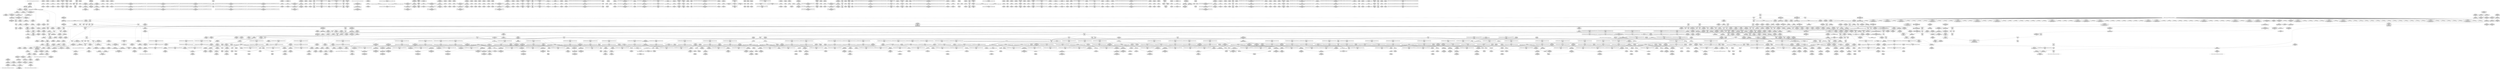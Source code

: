 digraph {
	CE0x47bc110 [shape=record,shape=Mrecord,label="{CE0x47bc110|current_sid:call4|security/selinux/hooks.c,218|*SummSink*}"]
	CE0x476a2d0 [shape=record,shape=Mrecord,label="{CE0x476a2d0|task_sid:tmp|*SummSource*}"]
	CE0x47bccb0 [shape=record,shape=Mrecord,label="{CE0x47bccb0|current_sid:tmp21|security/selinux/hooks.c,218}"]
	"CONST[source:0(mediator),value:0(static)][purpose:{operation}][SnkIdx:3]"
	CE0x478fd30 [shape=record,shape=Mrecord,label="{CE0x478fd30|i32_0|*Constant*}"]
	CE0x481f240 [shape=record,shape=Mrecord,label="{CE0x481f240|i64*_getelementptr_inbounds_(_4_x_i64_,_4_x_i64_*___llvm_gcov_ctr135,_i64_0,_i64_3)|*Constant*|*SummSource*}"]
	CE0x478f180 [shape=record,shape=Mrecord,label="{CE0x478f180|i64_4|*Constant*|*SummSink*}"]
	CE0x47090d0 [shape=record,shape=Mrecord,label="{CE0x47090d0|get_current:tmp1|*SummSource*}"]
	CE0x4780530 [shape=record,shape=Mrecord,label="{CE0x4780530|current_sid:tmp24|security/selinux/hooks.c,220|*SummSource*}"]
	CE0x481ad50 [shape=record,shape=Mrecord,label="{CE0x481ad50|__preempt_count_sub:bb|*SummSource*}"]
	CE0x476cc10 [shape=record,shape=Mrecord,label="{CE0x476cc10|task_has_system:tmp2}"]
	CE0x47b6400 [shape=record,shape=Mrecord,label="{CE0x47b6400|rcu_read_lock:tmp7|include/linux/rcupdate.h,882|*SummSource*}"]
	CE0x47c6c80 [shape=record,shape=Mrecord,label="{CE0x47c6c80|rcu_read_unlock:tmp1|*SummSink*}"]
	CE0x484e8d0 [shape=record,shape=Mrecord,label="{CE0x484e8d0|_call_void_mcount()_#3|*SummSource*}"]
	CE0x4865150 [shape=record,shape=Mrecord,label="{CE0x4865150|__preempt_count_sub:sub|./arch/x86/include/asm/preempt.h,77|*SummSource*}"]
	CE0x471b2c0 [shape=record,shape=Mrecord,label="{CE0x471b2c0|__llvm_gcov_indirect_counter_increment:counter|*SummSource*}"]
	CE0x46f83d0 [shape=record,shape=Mrecord,label="{CE0x46f83d0|selinux_msg_queue_msgctl:sw.bb4|*SummSink*}"]
	CE0x47ce1a0 [shape=record,shape=Mrecord,label="{CE0x47ce1a0|__rcu_read_lock:do.end|*SummSink*}"]
	CE0x4828120 [shape=record,shape=Mrecord,label="{CE0x4828120|__preempt_count_add:tmp1|*SummSource*}"]
	CE0x4816b10 [shape=record,shape=Mrecord,label="{CE0x4816b10|i64*_getelementptr_inbounds_(_4_x_i64_,_4_x_i64_*___llvm_gcov_ctr128,_i64_0,_i64_1)|*Constant*|*SummSource*}"]
	CE0x47812a0 [shape=record,shape=Mrecord,label="{CE0x47812a0|ipc_has_perm:security|security/selinux/hooks.c,5131|*SummSink*}"]
	CE0x4769170 [shape=record,shape=Mrecord,label="{CE0x4769170|ipc_has_perm:tmp1|*SummSource*}"]
	CE0x4756e50 [shape=record,shape=Mrecord,label="{CE0x4756e50|task_sid:tmp23|security/selinux/hooks.c,208|*SummSource*}"]
	CE0x4812c60 [shape=record,shape=Mrecord,label="{CE0x4812c60|GLOBAL:rcu_lock_release|*Constant*}"]
	CE0x4830150 [shape=record,shape=Mrecord,label="{CE0x4830150|__preempt_count_add:tmp3}"]
	CE0x478e970 [shape=record,shape=Mrecord,label="{CE0x478e970|task_sid:tobool1|security/selinux/hooks.c,208|*SummSink*}"]
	CE0x482e290 [shape=record,shape=Mrecord,label="{CE0x482e290|__rcu_read_lock:tmp1}"]
	CE0x4788210 [shape=record,shape=Mrecord,label="{CE0x4788210|GLOBAL:current_sid|*Constant*|*SummSource*}"]
	CE0x47c77f0 [shape=record,shape=Mrecord,label="{CE0x47c77f0|rcu_read_lock:tmp4|include/linux/rcupdate.h,882|*SummSource*}"]
	CE0x4768410 [shape=record,shape=Mrecord,label="{CE0x4768410|task_sid:tmp1}"]
	CE0x46fcb10 [shape=record,shape=Mrecord,label="{CE0x46fcb10|selinux_msg_queue_msgctl:tmp1}"]
	CE0x47040a0 [shape=record,shape=Mrecord,label="{CE0x47040a0|COLLAPSED:_GCMRE___llvm_gcov_ctr98_internal_global_2_x_i64_zeroinitializer:_elem_0:default:}"]
	CE0x4789000 [shape=record,shape=Mrecord,label="{CE0x4789000|task_sid:tmp17|security/selinux/hooks.c,208|*SummSink*}"]
	CE0x47673c0 [shape=record,shape=Mrecord,label="{CE0x47673c0|current_sid:entry|*SummSink*}"]
	CE0x478e200 [shape=record,shape=Mrecord,label="{CE0x478e200|task_sid:tmp9|security/selinux/hooks.c,208|*SummSource*}"]
	CE0x47cfa60 [shape=record,shape=Mrecord,label="{CE0x47cfa60|rcu_read_lock:tmp6|include/linux/rcupdate.h,882}"]
	CE0x478d9d0 [shape=record,shape=Mrecord,label="{CE0x478d9d0|i64*_getelementptr_inbounds_(_13_x_i64_,_13_x_i64_*___llvm_gcov_ctr126,_i64_0,_i64_0)|*Constant*}"]
	CE0x4813f90 [shape=record,shape=Mrecord,label="{CE0x4813f90|rcu_lock_release:tmp5|include/linux/rcupdate.h,423|*SummSource*}"]
	CE0x4709f10 [shape=record,shape=Mrecord,label="{CE0x4709f10|selinux_msg_queue_msgctl:sw.bb4|*SummSource*}"]
	CE0x476a4d0 [shape=record,shape=Mrecord,label="{CE0x476a4d0|task_has_system:tmp1|*SummSink*}"]
	CE0x474f110 [shape=record,shape=Mrecord,label="{CE0x474f110|80:_i32,_112:_i8*,_:_CRE_152,160_|*MultipleSource*|Function::selinux_msg_queue_msgctl&Arg::msq::|security/selinux/hooks.c,5219}"]
	CE0x4777170 [shape=record,shape=Mrecord,label="{CE0x4777170|task_has_system:tmp3|*SummSink*}"]
	CE0x4816c70 [shape=record,shape=Mrecord,label="{CE0x4816c70|i64*_getelementptr_inbounds_(_4_x_i64_,_4_x_i64_*___llvm_gcov_ctr128,_i64_0,_i64_1)|*Constant*|*SummSink*}"]
	CE0x47ae690 [shape=record,shape=Mrecord,label="{CE0x47ae690|i64*_getelementptr_inbounds_(_2_x_i64_,_2_x_i64_*___llvm_gcov_ctr131,_i64_0,_i64_1)|*Constant*|*SummSink*}"]
	CE0x47b9020 [shape=record,shape=Mrecord,label="{CE0x47b9020|current_sid:tmp18|security/selinux/hooks.c,218}"]
	CE0x47aa9d0 [shape=record,shape=Mrecord,label="{CE0x47aa9d0|i8*_undef|*Constant*}"]
	CE0x47b13f0 [shape=record,shape=Mrecord,label="{CE0x47b13f0|current_sid:do.body}"]
	CE0x4811130 [shape=record,shape=Mrecord,label="{CE0x4811130|rcu_lock_release:map|Function::rcu_lock_release&Arg::map::}"]
	CE0x475a910 [shape=record,shape=Mrecord,label="{CE0x475a910|__rcu_read_lock:tmp2|*SummSource*}"]
	CE0x4772470 [shape=record,shape=Mrecord,label="{CE0x4772470|cred_sid:security|security/selinux/hooks.c,196|*SummSink*}"]
	CE0x47609d0 [shape=record,shape=Mrecord,label="{CE0x47609d0|rcu_read_unlock:tmp5|include/linux/rcupdate.h,933}"]
	CE0x4763770 [shape=record,shape=Mrecord,label="{CE0x4763770|rcu_read_unlock:land.lhs.true2}"]
	CE0x47c31b0 [shape=record,shape=Mrecord,label="{CE0x47c31b0|rcu_read_lock:bb|*SummSink*}"]
	CE0x4723ec0 [shape=record,shape=Mrecord,label="{CE0x4723ec0|selinux_msg_queue_msgctl:tmp7|security/selinux/hooks.c,5210|*SummSink*}"]
	CE0x481b0d0 [shape=record,shape=Mrecord,label="{CE0x481b0d0|__preempt_count_sub:do.body}"]
	CE0x471b500 [shape=record,shape=Mrecord,label="{CE0x471b500|__llvm_gcov_indirect_counter_increment:tmp5}"]
	CE0x4704f80 [shape=record,shape=Mrecord,label="{CE0x4704f80|_call_void___llvm_gcov_indirect_counter_increment(i32*___llvm_gcov_global_state_pred307,_i64**_getelementptr_inbounds_(_5_x_i64*_,_5_x_i64*_*___llvm_gcda_edge_table306,_i64_0,_i64_1)),_!dbg_!27714|security/selinux/hooks.c,5204|*SummSink*}"]
	CE0x4772580 [shape=record,shape=Mrecord,label="{CE0x4772580|GLOBAL:__llvm_gcov_ctr126|Global_var:__llvm_gcov_ctr126|*SummSource*}"]
	CE0x476a6f0 [shape=record,shape=Mrecord,label="{CE0x476a6f0|i64*_getelementptr_inbounds_(_2_x_i64_,_2_x_i64_*___llvm_gcov_ctr159,_i64_0,_i64_1)|*Constant*}"]
	CE0x47c65f0 [shape=record,shape=Mrecord,label="{CE0x47c65f0|rcu_read_lock:land.lhs.true2|*SummSource*}"]
	CE0x4753030 [shape=record,shape=Mrecord,label="{CE0x4753030|_ret_i32_%call2,_!dbg_!27728|security/selinux/hooks.c,5136|*SummSink*}"]
	CE0x470ee60 [shape=record,shape=Mrecord,label="{CE0x470ee60|selinux_msg_queue_msgctl:sw.bb3|*SummSink*}"]
	CE0x4767e20 [shape=record,shape=Mrecord,label="{CE0x4767e20|_call_void_rcu_read_lock()_#10,_!dbg_!27712|security/selinux/hooks.c,207}"]
	CE0x47070d0 [shape=record,shape=Mrecord,label="{CE0x47070d0|selinux_msg_queue_msgctl:sw.bb3|*SummSource*}"]
	CE0x4710280 [shape=record,shape=Mrecord,label="{CE0x4710280|80:_i32,_112:_i8*,_:_CRE_52,53_}"]
	CE0x475b0a0 [shape=record,shape=Mrecord,label="{CE0x475b0a0|rcu_lock_acquire:__here|*SummSource*}"]
	CE0x472ed10 [shape=record,shape=Mrecord,label="{CE0x472ed10|_call_void_mcount()_#3|*SummSink*}"]
	CE0x474f6b0 [shape=record,shape=Mrecord,label="{CE0x474f6b0|80:_i32,_112:_i8*,_:_CRE_172,176_|*MultipleSource*|Function::selinux_msg_queue_msgctl&Arg::msq::|security/selinux/hooks.c,5219}"]
	CE0x48131b0 [shape=record,shape=Mrecord,label="{CE0x48131b0|get_current:tmp1}"]
	CE0x47b5a60 [shape=record,shape=Mrecord,label="{CE0x47b5a60|i1_true|*Constant*}"]
	CE0x4732810 [shape=record,shape=Mrecord,label="{CE0x4732810|i64*_getelementptr_inbounds_(_15_x_i64_,_15_x_i64_*___llvm_gcov_ctr305,_i64_0,_i64_12)|*Constant*|*SummSink*}"]
	CE0x4763a90 [shape=record,shape=Mrecord,label="{CE0x4763a90|task_sid:call|security/selinux/hooks.c,208|*SummSource*}"]
	CE0x47cad90 [shape=record,shape=Mrecord,label="{CE0x47cad90|rcu_read_lock:tmp8|include/linux/rcupdate.h,882}"]
	CE0x47548a0 [shape=record,shape=Mrecord,label="{CE0x47548a0|task_sid:tmp26|security/selinux/hooks.c,208|*SummSink*}"]
	CE0x474e060 [shape=record,shape=Mrecord,label="{CE0x474e060|80:_i32,_112:_i8*,_:_CRE_92,96_|*MultipleSource*|Function::selinux_msg_queue_msgctl&Arg::msq::|security/selinux/hooks.c,5219}"]
	CE0x477d000 [shape=record,shape=Mrecord,label="{CE0x477d000|task_sid:tobool4|security/selinux/hooks.c,208|*SummSink*}"]
	CE0x481b9d0 [shape=record,shape=Mrecord,label="{CE0x481b9d0|i64*_getelementptr_inbounds_(_4_x_i64_,_4_x_i64_*___llvm_gcov_ctr129,_i64_0,_i64_0)|*Constant*|*SummSource*}"]
	CE0x46fda00 [shape=record,shape=Mrecord,label="{CE0x46fda00|task_has_system:call|security/selinux/hooks.c,1592|*SummSink*}"]
	CE0x4794f30 [shape=record,shape=Mrecord,label="{CE0x4794f30|i8*_getelementptr_inbounds_(_42_x_i8_,_42_x_i8_*_.str46,_i32_0,_i32_0)|*Constant*}"]
	CE0x4787610 [shape=record,shape=Mrecord,label="{CE0x4787610|ipc_has_perm:bb}"]
	CE0x475ddf0 [shape=record,shape=Mrecord,label="{CE0x475ddf0|rcu_read_unlock:call|include/linux/rcupdate.h,933|*SummSource*}"]
	CE0x4788650 [shape=record,shape=Mrecord,label="{CE0x4788650|task_sid:real_cred|security/selinux/hooks.c,208|*SummSink*}"]
	CE0x47a9cc0 [shape=record,shape=Mrecord,label="{CE0x47a9cc0|i64_ptrtoint_(i8*_blockaddress(_rcu_lock_release,_%__here)_to_i64)|*Constant*|*SummSink*}"]
	CE0x4851510 [shape=record,shape=Mrecord,label="{CE0x4851510|__preempt_count_add:tmp7|./arch/x86/include/asm/preempt.h,73|*SummSource*}"]
	CE0x477b280 [shape=record,shape=Mrecord,label="{CE0x477b280|i32_934|*Constant*}"]
	CE0x4795060 [shape=record,shape=Mrecord,label="{CE0x4795060|i8*_getelementptr_inbounds_(_42_x_i8_,_42_x_i8_*_.str46,_i32_0,_i32_0)|*Constant*|*SummSink*}"]
	CE0x4813870 [shape=record,shape=Mrecord,label="{CE0x4813870|rcu_lock_release:tmp4|include/linux/rcupdate.h,423}"]
	CE0x4750f00 [shape=record,shape=Mrecord,label="{CE0x4750f00|i64*_getelementptr_inbounds_(_15_x_i64_,_15_x_i64_*___llvm_gcov_ctr305,_i64_0,_i64_14)|*Constant*}"]
	CE0x47cc3c0 [shape=record,shape=Mrecord,label="{CE0x47cc3c0|rcu_read_lock:tmp9|include/linux/rcupdate.h,882|*SummSource*}"]
	CE0x4713fb0 [shape=record,shape=Mrecord,label="{CE0x4713fb0|selinux_msg_queue_msgctl:tmp9|security/selinux/hooks.c,5213|*SummSource*}"]
	CE0x47c50c0 [shape=record,shape=Mrecord,label="{CE0x47c50c0|GLOBAL:__rcu_read_lock|*Constant*|*SummSink*}"]
	CE0x4729530 [shape=record,shape=Mrecord,label="{CE0x4729530|80:_i32,_112:_i8*,_:_CRE_28,29_}"]
	CE0x4816250 [shape=record,shape=Mrecord,label="{CE0x4816250|i64*_getelementptr_inbounds_(_4_x_i64_,_4_x_i64_*___llvm_gcov_ctr128,_i64_0,_i64_0)|*Constant*|*SummSink*}"]
	CE0x485ab50 [shape=record,shape=Mrecord,label="{CE0x485ab50|__preempt_count_sub:tmp2}"]
	CE0x472c570 [shape=record,shape=Mrecord,label="{CE0x472c570|selinux_msg_queue_msgctl:cmd|Function::selinux_msg_queue_msgctl&Arg::cmd::}"]
	CE0x485ac30 [shape=record,shape=Mrecord,label="{CE0x485ac30|__preempt_count_sub:tmp2|*SummSink*}"]
	CE0x4798080 [shape=record,shape=Mrecord,label="{CE0x4798080|rcu_read_lock:tmp21|include/linux/rcupdate.h,884|*SummSource*}"]
	CE0x47123b0 [shape=record,shape=Mrecord,label="{CE0x47123b0|avc_has_perm:tclass|Function::avc_has_perm&Arg::tclass::|*SummSource*}"]
	CE0x478e800 [shape=record,shape=Mrecord,label="{CE0x478e800|task_sid:tobool1|security/selinux/hooks.c,208|*SummSource*}"]
	CE0x48391d0 [shape=record,shape=Mrecord,label="{CE0x48391d0|rcu_lock_release:indirectgoto|*SummSource*}"]
	CE0x47691e0 [shape=record,shape=Mrecord,label="{CE0x47691e0|ipc_has_perm:tmp1|*SummSink*}"]
	CE0x47885e0 [shape=record,shape=Mrecord,label="{CE0x47885e0|task_sid:tmp4|*LoadInst*|security/selinux/hooks.c,208}"]
	CE0x471b330 [shape=record,shape=Mrecord,label="{CE0x471b330|i64*_null|*Constant*|*SummSource*}"]
	CE0x4838700 [shape=record,shape=Mrecord,label="{CE0x4838700|rcu_lock_release:indirectgoto}"]
	CE0x477e940 [shape=record,shape=Mrecord,label="{CE0x477e940|%struct.task_struct*_(%struct.task_struct**)*_asm_movq_%gs:$_1:P_,$0_,_r,im,_dirflag_,_fpsr_,_flags_|*SummSource*}"]
	CE0x47ad810 [shape=record,shape=Mrecord,label="{CE0x47ad810|_ret_void,_!dbg_!27735|include/linux/rcupdate.h,938}"]
	CE0x46fdd30 [shape=record,shape=Mrecord,label="{CE0x46fdd30|GLOBAL:task_sid|*Constant*|*SummSource*}"]
	CE0x470a190 [shape=record,shape=Mrecord,label="{CE0x470a190|selinux_msg_queue_msgctl:sw.bb4}"]
	CE0x4704180 [shape=record,shape=Mrecord,label="{CE0x4704180|i64_1|*Constant*}"]
	CE0x46f8810 [shape=record,shape=Mrecord,label="{CE0x46f8810|selinux_msg_queue_msgctl:sw.epilog}"]
	CE0x475c740 [shape=record,shape=Mrecord,label="{CE0x475c740|_call_void___preempt_count_add(i32_1)_#10,_!dbg_!27711|include/linux/rcupdate.h,239}"]
	CE0x4730450 [shape=record,shape=Mrecord,label="{CE0x4730450|GLOBAL:task_sid.__warned|Global_var:task_sid.__warned}"]
	CE0x477e9b0 [shape=record,shape=Mrecord,label="{CE0x477e9b0|%struct.task_struct*_(%struct.task_struct**)*_asm_movq_%gs:$_1:P_,$0_,_r,im,_dirflag_,_fpsr_,_flags_|*SummSink*}"]
	CE0x4768e20 [shape=record,shape=Mrecord,label="{CE0x4768e20|_call_void_mcount()_#3|*SummSource*}"]
	CE0x478c860 [shape=record,shape=Mrecord,label="{CE0x478c860|i64*_getelementptr_inbounds_(_11_x_i64_,_11_x_i64_*___llvm_gcov_ctr127,_i64_0,_i64_0)|*Constant*|*SummSink*}"]
	CE0x48151f0 [shape=record,shape=Mrecord,label="{CE0x48151f0|__rcu_read_lock:do.body|*SummSource*}"]
	CE0x4759a10 [shape=record,shape=Mrecord,label="{CE0x4759a10|task_sid:tmp21|security/selinux/hooks.c,208|*SummSource*}"]
	CE0x481bcb0 [shape=record,shape=Mrecord,label="{CE0x481bcb0|i64_1|*Constant*}"]
	CE0x471b830 [shape=record,shape=Mrecord,label="{CE0x471b830|__llvm_gcov_indirect_counter_increment:tmp3|*SummSource*}"]
	CE0x47bbf90 [shape=record,shape=Mrecord,label="{CE0x47bbf90|current_sid:call4|security/selinux/hooks.c,218|*SummSource*}"]
	CE0x46f33f0 [shape=record,shape=Mrecord,label="{CE0x46f33f0|_call_void_mcount()_#3|*SummSource*}"]
	CE0x4756b30 [shape=record,shape=Mrecord,label="{CE0x4756b30|task_sid:tmp22|security/selinux/hooks.c,208|*SummSink*}"]
	CE0x4771160 [shape=record,shape=Mrecord,label="{CE0x4771160|_call_void___rcu_read_lock()_#10,_!dbg_!27710|include/linux/rcupdate.h,879|*SummSource*}"]
	CE0x4710af0 [shape=record,shape=Mrecord,label="{CE0x4710af0|ipc_has_perm:tmp3|*SummSource*}"]
	CE0x4837ac0 [shape=record,shape=Mrecord,label="{CE0x4837ac0|i8*_undef|*Constant*}"]
	CE0x476dae0 [shape=record,shape=Mrecord,label="{CE0x476dae0|current_sid:tmp11|security/selinux/hooks.c,218}"]
	CE0x47c5950 [shape=record,shape=Mrecord,label="{CE0x47c5950|rcu_read_lock:do.body}"]
	CE0x47c2e40 [shape=record,shape=Mrecord,label="{CE0x47c2e40|rcu_read_lock:if.end}"]
	CE0x47c3a10 [shape=record,shape=Mrecord,label="{CE0x47c3a10|rcu_read_lock:if.then}"]
	CE0x47c57a0 [shape=record,shape=Mrecord,label="{CE0x47c57a0|rcu_read_lock:land.lhs.true|*SummSource*}"]
	CE0x475f3e0 [shape=record,shape=Mrecord,label="{CE0x475f3e0|rcu_read_unlock:if.then|*SummSink*}"]
	CE0x479fb70 [shape=record,shape=Mrecord,label="{CE0x479fb70|rcu_read_unlock:tmp6|include/linux/rcupdate.h,933|*SummSink*}"]
	CE0x4771680 [shape=record,shape=Mrecord,label="{CE0x4771680|task_sid:tmp7|security/selinux/hooks.c,208}"]
	CE0x47571a0 [shape=record,shape=Mrecord,label="{CE0x47571a0|task_sid:tmp23|security/selinux/hooks.c,208|*SummSink*}"]
	CE0x470a8c0 [shape=record,shape=Mrecord,label="{CE0x470a8c0|i64**_getelementptr_inbounds_(_5_x_i64*_,_5_x_i64*_*___llvm_gcda_edge_table306,_i64_0,_i64_3)|*Constant*}"]
	CE0x4759ee0 [shape=record,shape=Mrecord,label="{CE0x4759ee0|i64*_getelementptr_inbounds_(_13_x_i64_,_13_x_i64_*___llvm_gcov_ctr126,_i64_0,_i64_10)|*Constant*}"]
	CE0x4767690 [shape=record,shape=Mrecord,label="{CE0x4767690|_ret_i32_%tmp24,_!dbg_!27742|security/selinux/hooks.c,220|*SummSource*}"]
	CE0x474d7e0 [shape=record,shape=Mrecord,label="{CE0x474d7e0|80:_i32,_112:_i8*,_:_CRE_72,73_|*MultipleSource*|Function::selinux_msg_queue_msgctl&Arg::msq::|security/selinux/hooks.c,5219}"]
	CE0x4731060 [shape=record,shape=Mrecord,label="{CE0x4731060|selinux_msg_queue_msgctl:tmp10|security/selinux/hooks.c,5216}"]
	CE0x474d320 [shape=record,shape=Mrecord,label="{CE0x474d320|80:_i32,_112:_i8*,_:_CRE_69,70_}"]
	CE0x4720660 [shape=record,shape=Mrecord,label="{CE0x4720660|i64*_getelementptr_inbounds_(_15_x_i64_,_15_x_i64_*___llvm_gcov_ctr305,_i64_0,_i64_9)|*Constant*|*SummSource*}"]
	CE0x47233b0 [shape=record,shape=Mrecord,label="{CE0x47233b0|rcu_read_unlock:tmp16|include/linux/rcupdate.h,933|*SummSink*}"]
	CE0x475cd50 [shape=record,shape=Mrecord,label="{CE0x475cd50|rcu_lock_acquire:tmp2}"]
	CE0x47526d0 [shape=record,shape=Mrecord,label="{CE0x47526d0|ipc_has_perm:ipc_perms|Function::ipc_has_perm&Arg::ipc_perms::|*SummSource*}"]
	CE0x4815ed0 [shape=record,shape=Mrecord,label="{CE0x4815ed0|rcu_lock_release:bb|*SummSink*}"]
	CE0x47ca050 [shape=record,shape=Mrecord,label="{CE0x47ca050|_call_void___preempt_count_sub(i32_1)_#10,_!dbg_!27715|include/linux/rcupdate.h,244|*SummSink*}"]
	CE0x47cc0d0 [shape=record,shape=Mrecord,label="{CE0x47cc0d0|rcu_read_lock:tmp9|include/linux/rcupdate.h,882}"]
	CE0x485bb70 [shape=record,shape=Mrecord,label="{CE0x485bb70|i64_1|*Constant*}"]
	CE0x4834890 [shape=record,shape=Mrecord,label="{CE0x4834890|__rcu_read_lock:tmp1|*SummSink*}"]
	CE0x47b1300 [shape=record,shape=Mrecord,label="{CE0x47b1300|current_sid:land.lhs.true2|*SummSink*}"]
	CE0x46fdaf0 [shape=record,shape=Mrecord,label="{CE0x46fdaf0|GLOBAL:task_sid|*Constant*}"]
	CE0x4841cc0 [shape=record,shape=Mrecord,label="{CE0x4841cc0|_call_void_mcount()_#3|*SummSink*}"]
	CE0x478d160 [shape=record,shape=Mrecord,label="{CE0x478d160|task_sid:tmp9|security/selinux/hooks.c,208}"]
	CE0x47977f0 [shape=record,shape=Mrecord,label="{CE0x47977f0|rcu_read_lock:tmp20|include/linux/rcupdate.h,882|*SummSource*}"]
	CE0x48138e0 [shape=record,shape=Mrecord,label="{CE0x48138e0|rcu_lock_release:tmp4|include/linux/rcupdate.h,423|*SummSource*}"]
	CE0x476d1d0 [shape=record,shape=Mrecord,label="{CE0x476d1d0|task_sid:tmp18|security/selinux/hooks.c,208|*SummSource*}"]
	CE0x482f1b0 [shape=record,shape=Mrecord,label="{CE0x482f1b0|rcu_lock_release:tmp1|*SummSource*}"]
	CE0x4791130 [shape=record,shape=Mrecord,label="{CE0x4791130|current_sid:call|security/selinux/hooks.c,218|*SummSource*}"]
	CE0x4836b90 [shape=record,shape=Mrecord,label="{CE0x4836b90|GLOBAL:__preempt_count_sub|*Constant*|*SummSource*}"]
	CE0x470fef0 [shape=record,shape=Mrecord,label="{CE0x470fef0|80:_i32,_112:_i8*,_:_CRE_49,50_}"]
	CE0x482df40 [shape=record,shape=Mrecord,label="{CE0x482df40|i64*_getelementptr_inbounds_(_4_x_i64_,_4_x_i64_*___llvm_gcov_ctr129,_i64_0,_i64_3)|*Constant*|*SummSource*}"]
	CE0x4814ed0 [shape=record,shape=Mrecord,label="{CE0x4814ed0|i64_ptrtoint_(i8*_blockaddress(_rcu_lock_release,_%__here)_to_i64)|*Constant*}"]
	CE0x47c4160 [shape=record,shape=Mrecord,label="{CE0x47c4160|GLOBAL:__preempt_count_add|*Constant*|*SummSink*}"]
	CE0x4794550 [shape=record,shape=Mrecord,label="{CE0x4794550|i32_883|*Constant*}"]
	CE0x483dce0 [shape=record,shape=Mrecord,label="{CE0x483dce0|i64_ptrtoint_(i8*_blockaddress(_rcu_lock_acquire,_%__here)_to_i64)|*Constant*|*SummSource*}"]
	CE0x475bd90 [shape=record,shape=Mrecord,label="{CE0x475bd90|rcu_read_unlock:tobool|include/linux/rcupdate.h,933|*SummSource*}"]
	CE0x4717440 [shape=record,shape=Mrecord,label="{CE0x4717440|selinux_msg_queue_msgctl:sw.bb2|*SummSink*}"]
	CE0x47722e0 [shape=record,shape=Mrecord,label="{CE0x47722e0|cred_sid:security|security/selinux/hooks.c,196|*SummSource*}"]
	CE0x479b790 [shape=record,shape=Mrecord,label="{CE0x479b790|rcu_lock_acquire:tmp3}"]
	CE0x4850790 [shape=record,shape=Mrecord,label="{CE0x4850790|__preempt_count_add:tmp|*SummSink*}"]
	CE0x47a2650 [shape=record,shape=Mrecord,label="{CE0x47a2650|rcu_read_unlock:tmp21|include/linux/rcupdate.h,935|*SummSink*}"]
	CE0x46f9ff0 [shape=record,shape=Mrecord,label="{CE0x46f9ff0|__llvm_gcov_indirect_counter_increment:entry|*SummSource*}"]
	CE0x479b9c0 [shape=record,shape=Mrecord,label="{CE0x479b9c0|rcu_read_unlock:do.body|*SummSink*}"]
	CE0x476b5c0 [shape=record,shape=Mrecord,label="{CE0x476b5c0|task_sid:tmp8|security/selinux/hooks.c,208|*SummSource*}"]
	CE0x4783760 [shape=record,shape=Mrecord,label="{CE0x4783760|ipc_has_perm:call2|security/selinux/hooks.c,5136|*SummSink*}"]
	CE0x47cf510 [shape=record,shape=Mrecord,label="{CE0x47cf510|GLOBAL:__llvm_gcov_ctr127|Global_var:__llvm_gcov_ctr127}"]
	CE0x47c9af0 [shape=record,shape=Mrecord,label="{CE0x47c9af0|i64*_getelementptr_inbounds_(_4_x_i64_,_4_x_i64_*___llvm_gcov_ctr128,_i64_0,_i64_3)|*Constant*}"]
	CE0x4868430 [shape=record,shape=Mrecord,label="{CE0x4868430|__preempt_count_add:bb|*SummSink*}"]
	CE0x474da80 [shape=record,shape=Mrecord,label="{CE0x474da80|80:_i32,_112:_i8*,_:_CRE_80,84_|*MultipleSource*|Function::selinux_msg_queue_msgctl&Arg::msq::|security/selinux/hooks.c,5219}"]
	CE0x4830780 [shape=record,shape=Mrecord,label="{CE0x4830780|__preempt_count_add:tmp2|*SummSource*}"]
	CE0x47277a0 [shape=record,shape=Mrecord,label="{CE0x47277a0|selinux_msg_queue_msgctl:msq|Function::selinux_msg_queue_msgctl&Arg::msq::}"]
	CE0x47b3bd0 [shape=record,shape=Mrecord,label="{CE0x47b3bd0|rcu_read_unlock:tmp13|include/linux/rcupdate.h,933|*SummSink*}"]
	CE0x4818ac0 [shape=record,shape=Mrecord,label="{CE0x4818ac0|i32_2|*Constant*}"]
	CE0x47717f0 [shape=record,shape=Mrecord,label="{CE0x47717f0|task_sid:tmp5|security/selinux/hooks.c,208|*SummSink*}"]
	CE0x4792c80 [shape=record,shape=Mrecord,label="{CE0x4792c80|rcu_read_lock:tmp15|include/linux/rcupdate.h,882|*SummSink*}"]
	CE0x476c090 [shape=record,shape=Mrecord,label="{CE0x476c090|_call_void_lockdep_rcu_suspicious(i8*_getelementptr_inbounds_(_25_x_i8_,_25_x_i8_*_.str3,_i32_0,_i32_0),_i32_208,_i8*_getelementptr_inbounds_(_41_x_i8_,_41_x_i8_*_.str44,_i32_0,_i32_0))_#10,_!dbg_!27732|security/selinux/hooks.c,208|*SummSink*}"]
	CE0x4850480 [shape=record,shape=Mrecord,label="{CE0x4850480|__preempt_count_add:tmp4|./arch/x86/include/asm/preempt.h,72}"]
	CE0x47631a0 [shape=record,shape=Mrecord,label="{CE0x47631a0|current_sid:tobool1|security/selinux/hooks.c,218|*SummSink*}"]
	CE0x472b0d0 [shape=record,shape=Mrecord,label="{CE0x472b0d0|80:_i32,_112:_i8*,_:_CRE_9,10_}"]
	CE0x4776f20 [shape=record,shape=Mrecord,label="{CE0x4776f20|task_has_system:tmp3}"]
	CE0x4796360 [shape=record,shape=Mrecord,label="{CE0x4796360|rcu_read_lock:tmp18|include/linux/rcupdate.h,882|*SummSink*}"]
	CE0x471f2e0 [shape=record,shape=Mrecord,label="{CE0x471f2e0|__llvm_gcov_indirect_counter_increment:tmp|*SummSource*}"]
	CE0x478a340 [shape=record,shape=Mrecord,label="{CE0x478a340|avc_has_perm:ssid|Function::avc_has_perm&Arg::ssid::|*SummSource*}"]
	CE0x4791ad0 [shape=record,shape=Mrecord,label="{CE0x4791ad0|rcu_read_unlock:tmp11|include/linux/rcupdate.h,933|*SummSource*}"]
	CE0x4711360 [shape=record,shape=Mrecord,label="{CE0x4711360|current_sid:bb|*SummSource*}"]
	"CONST[source:2(external),value:2(dynamic)][purpose:{subject}][SrcIdx:10]"
	CE0x47983f0 [shape=record,shape=Mrecord,label="{CE0x47983f0|rcu_read_lock:tmp21|include/linux/rcupdate.h,884|*SummSink*}"]
	CE0x478fc50 [shape=record,shape=Mrecord,label="{CE0x478fc50|rcu_read_lock:call|include/linux/rcupdate.h,882|*SummSink*}"]
	CE0x47838d0 [shape=record,shape=Mrecord,label="{CE0x47838d0|avc_has_perm:entry}"]
	CE0x47ab170 [shape=record,shape=Mrecord,label="{CE0x47ab170|__rcu_read_unlock:do.end|*SummSource*}"]
	CE0x471a8f0 [shape=record,shape=Mrecord,label="{CE0x471a8f0|i64**_getelementptr_inbounds_(_5_x_i64*_,_5_x_i64*_*___llvm_gcda_edge_table306,_i64_0,_i64_1)|*Constant*|*SummSource*}"]
	CE0x47b2500 [shape=record,shape=Mrecord,label="{CE0x47b2500|current_sid:land.lhs.true2}"]
	CE0x4813950 [shape=record,shape=Mrecord,label="{CE0x4813950|rcu_lock_release:tmp4|include/linux/rcupdate.h,423|*SummSink*}"]
	CE0x479f7f0 [shape=record,shape=Mrecord,label="{CE0x479f7f0|i64*_getelementptr_inbounds_(_4_x_i64_,_4_x_i64_*___llvm_gcov_ctr133,_i64_0,_i64_1)|*Constant*|*SummSource*}"]
	CE0x475e7a0 [shape=record,shape=Mrecord,label="{CE0x475e7a0|i64*_getelementptr_inbounds_(_4_x_i64_,_4_x_i64_*___llvm_gcov_ctr128,_i64_0,_i64_3)|*Constant*|*SummSource*}"]
	CE0x47235e0 [shape=record,shape=Mrecord,label="{CE0x47235e0|selinux_msg_queue_msgctl:tmp6|security/selinux/hooks.c,5210|*SummSink*}"]
	CE0x47bb430 [shape=record,shape=Mrecord,label="{CE0x47bb430|i64*_getelementptr_inbounds_(_11_x_i64_,_11_x_i64_*___llvm_gcov_ctr125,_i64_0,_i64_10)|*Constant*|*SummSink*}"]
	CE0x475c7b0 [shape=record,shape=Mrecord,label="{CE0x475c7b0|_call_void___preempt_count_add(i32_1)_#10,_!dbg_!27711|include/linux/rcupdate.h,239|*SummSource*}"]
	CE0x47ccf00 [shape=record,shape=Mrecord,label="{CE0x47ccf00|rcu_read_lock:tmp11|include/linux/rcupdate.h,882|*SummSink*}"]
	CE0x4755530 [shape=record,shape=Mrecord,label="{CE0x4755530|task_has_system:call1|security/selinux/hooks.c,1594|*SummSource*}"]
	CE0x4781ef0 [shape=record,shape=Mrecord,label="{CE0x4781ef0|ipc_has_perm:sid1|security/selinux/hooks.c,5136|*SummSource*}"]
	CE0x4718b10 [shape=record,shape=Mrecord,label="{CE0x4718b10|selinux_msg_queue_msgctl:tmp3|security/selinux/hooks.c,5204}"]
	CE0x4785210 [shape=record,shape=Mrecord,label="{CE0x4785210|task_sid:real_cred|security/selinux/hooks.c,208|*SummSource*}"]
	CE0x47cf040 [shape=record,shape=Mrecord,label="{CE0x47cf040|_call_void_asm_sideeffect_,_memory_,_dirflag_,_fpsr_,_flags_()_#3,_!dbg_!27711,_!srcloc_!27714|include/linux/rcupdate.h,244}"]
	CE0x4752540 [shape=record,shape=Mrecord,label="{CE0x4752540|ipc_has_perm:perms|Function::ipc_has_perm&Arg::perms::}"]
	CE0x470cd70 [shape=record,shape=Mrecord,label="{CE0x470cd70|_call_void___llvm_gcov_indirect_counter_increment(i32*___llvm_gcov_global_state_pred307,_i64**_getelementptr_inbounds_(_5_x_i64*_,_5_x_i64*_*___llvm_gcda_edge_table306,_i64_0,_i64_3)),_!dbg_!27721|security/selinux/hooks.c,5210}"]
	CE0x4859550 [shape=record,shape=Mrecord,label="{CE0x4859550|COLLAPSED:_GCMRE___llvm_gcov_ctr135_internal_global_4_x_i64_zeroinitializer:_elem_0:default:}"]
	CE0x478d0d0 [shape=record,shape=Mrecord,label="{CE0x478d0d0|task_sid:tmp8|security/selinux/hooks.c,208|*SummSink*}"]
	CE0x47b27b0 [shape=record,shape=Mrecord,label="{CE0x47b27b0|COLLAPSED:_GCMRE___llvm_gcov_ctr131_internal_global_2_x_i64_zeroinitializer:_elem_0:default:}"]
	CE0x4761410 [shape=record,shape=Mrecord,label="{CE0x4761410|rcu_read_unlock:bb|*SummSource*}"]
	CE0x47c9940 [shape=record,shape=Mrecord,label="{CE0x47c9940|_call_void_asm_sideeffect_,_memory_,_dirflag_,_fpsr_,_flags_()_#3,_!dbg_!27714,_!srcloc_!27715|include/linux/rcupdate.h,239|*SummSink*}"]
	CE0x482e300 [shape=record,shape=Mrecord,label="{CE0x482e300|__rcu_read_lock:tmp1|*SummSource*}"]
	CE0x4793ab0 [shape=record,shape=Mrecord,label="{CE0x4793ab0|i8*_getelementptr_inbounds_(_25_x_i8_,_25_x_i8_*_.str45,_i32_0,_i32_0)|*Constant*}"]
	CE0x4753c50 [shape=record,shape=Mrecord,label="{CE0x4753c50|__llvm_gcov_indirect_counter_increment:bb4}"]
	CE0x47a4540 [shape=record,shape=Mrecord,label="{CE0x47a4540|__preempt_count_add:entry|*SummSink*}"]
	CE0x4851e30 [shape=record,shape=Mrecord,label="{CE0x4851e30|i64*_getelementptr_inbounds_(_4_x_i64_,_4_x_i64_*___llvm_gcov_ctr134,_i64_0,_i64_1)|*Constant*}"]
	CE0x46f3090 [shape=record,shape=Mrecord,label="{CE0x46f3090|__llvm_gcov_indirect_counter_increment:pred|*SummSink*}"]
	CE0x4785d10 [shape=record,shape=Mrecord,label="{CE0x4785d10|ipc_has_perm:call|security/selinux/hooks.c,5129}"]
	CE0x47a15e0 [shape=record,shape=Mrecord,label="{CE0x47a15e0|rcu_read_unlock:tmp19|include/linux/rcupdate.h,933|*SummSink*}"]
	CE0x4833e40 [shape=record,shape=Mrecord,label="{CE0x4833e40|get_current:tmp4|./arch/x86/include/asm/current.h,14}"]
	CE0x47c9130 [shape=record,shape=Mrecord,label="{CE0x47c9130|rcu_read_unlock:tmp8|include/linux/rcupdate.h,933}"]
	CE0x479c880 [shape=record,shape=Mrecord,label="{CE0x479c880|rcu_read_unlock:tmp8|include/linux/rcupdate.h,933|*SummSink*}"]
	CE0x476d770 [shape=record,shape=Mrecord,label="{CE0x476d770|task_sid:tmp19|security/selinux/hooks.c,208|*SummSource*}"]
	CE0x4726340 [shape=record,shape=Mrecord,label="{CE0x4726340|selinux_msg_queue_msgctl:perms.0|*SummSink*}"]
	CE0x47a8ef0 [shape=record,shape=Mrecord,label="{CE0x47a8ef0|rcu_read_unlock:tmp18|include/linux/rcupdate.h,933|*SummSink*}"]
	CE0x483e620 [shape=record,shape=Mrecord,label="{CE0x483e620|i64*_getelementptr_inbounds_(_4_x_i64_,_4_x_i64_*___llvm_gcov_ctr130,_i64_0,_i64_3)|*Constant*|*SummSink*}"]
	CE0x4798380 [shape=record,shape=Mrecord,label="{CE0x4798380|i64*_getelementptr_inbounds_(_11_x_i64_,_11_x_i64_*___llvm_gcov_ctr127,_i64_0,_i64_10)|*Constant*|*SummSink*}"]
	CE0x4795c20 [shape=record,shape=Mrecord,label="{CE0x4795c20|rcu_read_lock:tmp17|include/linux/rcupdate.h,882}"]
	CE0x4771f40 [shape=record,shape=Mrecord,label="{CE0x4771f40|task_sid:tmp2|*SummSink*}"]
	CE0x474ce60 [shape=record,shape=Mrecord,label="{CE0x474ce60|80:_i32,_112:_i8*,_:_CRE_65,66_}"]
	CE0x47267b0 [shape=record,shape=Mrecord,label="{CE0x47267b0|i64*_getelementptr_inbounds_(_15_x_i64_,_15_x_i64_*___llvm_gcov_ctr305,_i64_0,_i64_13)|*Constant*}"]
	CE0x4814100 [shape=record,shape=Mrecord,label="{CE0x4814100|rcu_lock_release:tmp5|include/linux/rcupdate.h,423|*SummSink*}"]
	CE0x477d8e0 [shape=record,shape=Mrecord,label="{CE0x477d8e0|cred_sid:tmp3|*SummSource*}"]
	CE0x4771bc0 [shape=record,shape=Mrecord,label="{CE0x4771bc0|i64_2|*Constant*}"]
	CE0x474f2f0 [shape=record,shape=Mrecord,label="{CE0x474f2f0|80:_i32,_112:_i8*,_:_CRE_160,168_|*MultipleSource*|Function::selinux_msg_queue_msgctl&Arg::msq::|security/selinux/hooks.c,5219}"]
	CE0x47ad310 [shape=record,shape=Mrecord,label="{CE0x47ad310|GLOBAL:rcu_read_unlock|*Constant*|*SummSource*}"]
	CE0x47507c0 [shape=record,shape=Mrecord,label="{CE0x47507c0|GLOBAL:ipc_has_perm|*Constant*|*SummSource*}"]
	CE0x4775660 [shape=record,shape=Mrecord,label="{CE0x4775660|current_sid:tmp4|security/selinux/hooks.c,218|*SummSource*}"]
	CE0x48110c0 [shape=record,shape=Mrecord,label="{CE0x48110c0|rcu_lock_release:entry|*SummSink*}"]
	CE0x47cbca0 [shape=record,shape=Mrecord,label="{CE0x47cbca0|i64_4|*Constant*}"]
	CE0x46f7400 [shape=record,shape=Mrecord,label="{CE0x46f7400|task_has_system:perms|Function::task_has_system&Arg::perms::|*SummSink*}"]
	CE0x47b52e0 [shape=record,shape=Mrecord,label="{CE0x47b52e0|cred_sid:sid|security/selinux/hooks.c,197}"]
	CE0x470e6e0 [shape=record,shape=Mrecord,label="{CE0x470e6e0|__llvm_gcov_indirect_counter_increment:tmp2|*SummSource*}"]
	CE0x4766270 [shape=record,shape=Mrecord,label="{CE0x4766270|task_sid:bb}"]
	CE0x479c2c0 [shape=record,shape=Mrecord,label="{CE0x479c2c0|rcu_read_unlock:tmp8|include/linux/rcupdate.h,933|*SummSource*}"]
	CE0x47a17d0 [shape=record,shape=Mrecord,label="{CE0x47a17d0|rcu_read_unlock:tmp20|include/linux/rcupdate.h,933}"]
	CE0x47b4300 [shape=record,shape=Mrecord,label="{CE0x47b4300|rcu_read_unlock:tmp15|include/linux/rcupdate.h,933}"]
	CE0x4814610 [shape=record,shape=Mrecord,label="{CE0x4814610|_call_void_lock_release(%struct.lockdep_map*_%map,_i32_1,_i64_ptrtoint_(i8*_blockaddress(_rcu_lock_release,_%__here)_to_i64))_#10,_!dbg_!27716|include/linux/rcupdate.h,423|*SummSink*}"]
	CE0x4712cd0 [shape=record,shape=Mrecord,label="{CE0x4712cd0|selinux_msg_queue_msgctl:tmp8|security/selinux/hooks.c,5213}"]
	CE0x47a2840 [shape=record,shape=Mrecord,label="{CE0x47a2840|rcu_read_unlock:tmp22|include/linux/rcupdate.h,935}"]
	CE0x4761500 [shape=record,shape=Mrecord,label="{CE0x4761500|rcu_read_unlock:bb|*SummSink*}"]
	CE0x47b4980 [shape=record,shape=Mrecord,label="{CE0x47b4980|current_sid:tmp13|security/selinux/hooks.c,218}"]
	CE0x4867490 [shape=record,shape=Mrecord,label="{CE0x4867490|__preempt_count_sub:tmp6|./arch/x86/include/asm/preempt.h,78|*SummSource*}"]
	CE0x47704a0 [shape=record,shape=Mrecord,label="{CE0x47704a0|GLOBAL:rcu_lock_map|Global_var:rcu_lock_map}"]
	CE0x4716f70 [shape=record,shape=Mrecord,label="{CE0x4716f70|task_has_system:entry|*SummSource*}"]
	CE0x4820550 [shape=record,shape=Mrecord,label="{CE0x4820550|__preempt_count_sub:entry|*SummSink*}"]
	CE0x4767840 [shape=record,shape=Mrecord,label="{CE0x4767840|i32_10|*Constant*|*SummSink*}"]
	CE0x474c870 [shape=record,shape=Mrecord,label="{CE0x474c870|80:_i32,_112:_i8*,_:_CRE_60,61_}"]
	CE0x47841d0 [shape=record,shape=Mrecord,label="{CE0x47841d0|avc_has_perm:auditdata|Function::avc_has_perm&Arg::auditdata::}"]
	CE0x47943a0 [shape=record,shape=Mrecord,label="{CE0x47943a0|GLOBAL:lockdep_rcu_suspicious|*Constant*}"]
	CE0x471db00 [shape=record,shape=Mrecord,label="{CE0x471db00|selinux_msg_queue_msgctl:call1|security/selinux/hooks.c,5204|*SummSource*}"]
	CE0x470b800 [shape=record,shape=Mrecord,label="{CE0x470b800|i64*_getelementptr_inbounds_(_15_x_i64_,_15_x_i64_*___llvm_gcov_ctr305,_i64_0,_i64_10)|*Constant*|*SummSource*}"]
	CE0x474dc10 [shape=record,shape=Mrecord,label="{CE0x474dc10|80:_i32,_112:_i8*,_:_CRE_84,88_|*MultipleSource*|Function::selinux_msg_queue_msgctl&Arg::msq::|security/selinux/hooks.c,5219}"]
	CE0x4791d70 [shape=record,shape=Mrecord,label="{CE0x4791d70|rcu_read_unlock:tmp12|include/linux/rcupdate.h,933}"]
	CE0x4753560 [shape=record,shape=Mrecord,label="{CE0x4753560|_ret_i32_%retval.0,_!dbg_!27731|security/selinux/hooks.c,5221|*SummSource*}"]
	CE0x4842470 [shape=record,shape=Mrecord,label="{CE0x4842470|i64*_getelementptr_inbounds_(_4_x_i64_,_4_x_i64_*___llvm_gcov_ctr129,_i64_0,_i64_0)|*Constant*}"]
	CE0x47243d0 [shape=record,shape=Mrecord,label="{CE0x47243d0|_call_void___llvm_gcov_indirect_counter_increment(i32*___llvm_gcov_global_state_pred307,_i64**_getelementptr_inbounds_(_5_x_i64*_,_5_x_i64*_*___llvm_gcda_edge_table306,_i64_0,_i64_4)),_!dbg_!27723|security/selinux/hooks.c,5213|*SummSink*}"]
	CE0x47d0030 [shape=record,shape=Mrecord,label="{CE0x47d0030|__rcu_read_lock:tmp7|include/linux/rcupdate.h,240|*SummSource*}"]
	CE0x479f1c0 [shape=record,shape=Mrecord,label="{CE0x479f1c0|rcu_read_unlock:tmp13|include/linux/rcupdate.h,933}"]
	CE0x47c41d0 [shape=record,shape=Mrecord,label="{CE0x47c41d0|GLOBAL:__preempt_count_add|*Constant*|*SummSource*}"]
	CE0x476a0b0 [shape=record,shape=Mrecord,label="{CE0x476a0b0|i64*_getelementptr_inbounds_(_13_x_i64_,_13_x_i64_*___llvm_gcov_ctr126,_i64_0,_i64_0)|*Constant*|*SummSink*}"]
	CE0x47b0630 [shape=record,shape=Mrecord,label="{CE0x47b0630|cred_sid:tmp1}"]
	CE0x4799970 [shape=record,shape=Mrecord,label="{CE0x4799970|rcu_lock_release:tmp3|*SummSink*}"]
	CE0x4756a50 [shape=record,shape=Mrecord,label="{CE0x4756a50|i64*_getelementptr_inbounds_(_13_x_i64_,_13_x_i64_*___llvm_gcov_ctr126,_i64_0,_i64_10)|*Constant*|*SummSink*}"]
	CE0x4815d40 [shape=record,shape=Mrecord,label="{CE0x4815d40|rcu_lock_acquire:tmp}"]
	CE0x471b5c0 [shape=record,shape=Mrecord,label="{CE0x471b5c0|__llvm_gcov_indirect_counter_increment:tmp3}"]
	CE0x4789620 [shape=record,shape=Mrecord,label="{CE0x4789620|task_sid:tmp18|security/selinux/hooks.c,208}"]
	CE0x4814470 [shape=record,shape=Mrecord,label="{CE0x4814470|_call_void_lock_release(%struct.lockdep_map*_%map,_i32_1,_i64_ptrtoint_(i8*_blockaddress(_rcu_lock_release,_%__here)_to_i64))_#10,_!dbg_!27716|include/linux/rcupdate.h,423}"]
	CE0x472ae70 [shape=record,shape=Mrecord,label="{CE0x472ae70|80:_i32,_112:_i8*,_:_CRE_7,8_}"]
	CE0x47973c0 [shape=record,shape=Mrecord,label="{CE0x47973c0|rcu_read_lock:tmp19|include/linux/rcupdate.h,882}"]
	CE0x47768c0 [shape=record,shape=Mrecord,label="{CE0x47768c0|task_sid:if.then|*SummSink*}"]
	CE0x478d8c0 [shape=record,shape=Mrecord,label="{CE0x478d8c0|task_sid:do.end|*SummSink*}"]
	CE0x472b590 [shape=record,shape=Mrecord,label="{CE0x472b590|80:_i32,_112:_i8*,_:_CRE_13,14_}"]
	CE0x474c610 [shape=record,shape=Mrecord,label="{CE0x474c610|80:_i32,_112:_i8*,_:_CRE_58,59_}"]
	CE0x47cef40 [shape=record,shape=Mrecord,label="{CE0x47cef40|rcu_read_unlock:tmp|*SummSink*}"]
	CE0x482c790 [shape=record,shape=Mrecord,label="{CE0x482c790|__preempt_count_sub:tmp5|./arch/x86/include/asm/preempt.h,77|*SummSource*}"]
	CE0x47a2530 [shape=record,shape=Mrecord,label="{CE0x47a2530|i64*_getelementptr_inbounds_(_11_x_i64_,_11_x_i64_*___llvm_gcov_ctr132,_i64_0,_i64_10)|*Constant*|*SummSource*}"]
	CE0x4728400 [shape=record,shape=Mrecord,label="{CE0x4728400|80:_i32,_112:_i8*,_:_CRE_1,2_}"]
	CE0x478d450 [shape=record,shape=Mrecord,label="{CE0x478d450|current_sid:tmp9|security/selinux/hooks.c,218}"]
	CE0x4793290 [shape=record,shape=Mrecord,label="{CE0x4793290|i64*_getelementptr_inbounds_(_11_x_i64_,_11_x_i64_*___llvm_gcov_ctr127,_i64_0,_i64_8)|*Constant*}"]
	CE0x4764030 [shape=record,shape=Mrecord,label="{CE0x4764030|current_sid:tmp6|security/selinux/hooks.c,218|*SummSink*}"]
	CE0x47a38a0 [shape=record,shape=Mrecord,label="{CE0x47a38a0|task_sid:tmp10|security/selinux/hooks.c,208|*SummSource*}"]
	CE0x47512b0 [shape=record,shape=Mrecord,label="{CE0x47512b0|i64*_getelementptr_inbounds_(_15_x_i64_,_15_x_i64_*___llvm_gcov_ctr305,_i64_0,_i64_14)|*Constant*|*SummSink*}"]
	CE0x47b06a0 [shape=record,shape=Mrecord,label="{CE0x47b06a0|cred_sid:tmp1|*SummSource*}"]
	CE0x47a8960 [shape=record,shape=Mrecord,label="{CE0x47a8960|rcu_read_unlock:tmp17|include/linux/rcupdate.h,933|*SummSink*}"]
	CE0x4814780 [shape=record,shape=Mrecord,label="{CE0x4814780|i32_1|*Constant*}"]
	CE0x482e740 [shape=record,shape=Mrecord,label="{CE0x482e740|rcu_lock_release:tmp2|*SummSink*}"]
	CE0x47af130 [shape=record,shape=Mrecord,label="{CE0x47af130|rcu_read_lock:tmp2}"]
	CE0x47183c0 [shape=record,shape=Mrecord,label="{CE0x47183c0|task_has_system:bb|*SummSink*}"]
	CE0x4759560 [shape=record,shape=Mrecord,label="{CE0x4759560|task_sid:tmp20|security/selinux/hooks.c,208|*SummSource*}"]
	CE0x472e4c0 [shape=record,shape=Mrecord,label="{CE0x472e4c0|rcu_read_lock:tmp1|*SummSource*}"]
	CE0x4714ad0 [shape=record,shape=Mrecord,label="{CE0x4714ad0|i8*_getelementptr_inbounds_(_25_x_i8_,_25_x_i8_*_.str3,_i32_0,_i32_0)|*Constant*}"]
	CE0x4788010 [shape=record,shape=Mrecord,label="{CE0x4788010|GLOBAL:current_sid|*Constant*}"]
	CE0x478a090 [shape=record,shape=Mrecord,label="{CE0x478a090|avc_has_perm:ssid|Function::avc_has_perm&Arg::ssid::}"]
	CE0x474d450 [shape=record,shape=Mrecord,label="{CE0x474d450|80:_i32,_112:_i8*,_:_CRE_70,71_}"]
	CE0x4760440 [shape=record,shape=Mrecord,label="{CE0x4760440|rcu_read_unlock:land.lhs.true|*SummSource*}"]
	CE0x473f3d0 [shape=record,shape=Mrecord,label="{CE0x473f3d0|__rcu_read_lock:tmp2|*SummSink*}"]
	CE0x477ed20 [shape=record,shape=Mrecord,label="{CE0x477ed20|current_sid:tmp23|security/selinux/hooks.c,218|*SummSink*}"]
	CE0x47cf8e0 [shape=record,shape=Mrecord,label="{CE0x47cf8e0|rcu_read_lock:tmp5|include/linux/rcupdate.h,882|*SummSource*}"]
	CE0x479f050 [shape=record,shape=Mrecord,label="{CE0x479f050|rcu_read_unlock:call3|include/linux/rcupdate.h,933|*SummSink*}"]
	CE0x481a5d0 [shape=record,shape=Mrecord,label="{CE0x481a5d0|i64*_getelementptr_inbounds_(_4_x_i64_,_4_x_i64_*___llvm_gcov_ctr135,_i64_0,_i64_1)|*Constant*|*SummSink*}"]
	CE0x478b4d0 [shape=record,shape=Mrecord,label="{CE0x478b4d0|i64*_getelementptr_inbounds_(_11_x_i64_,_11_x_i64_*___llvm_gcov_ctr125,_i64_0,_i64_8)|*Constant*}"]
	CE0x475acd0 [shape=record,shape=Mrecord,label="{CE0x475acd0|rcu_read_unlock:call|include/linux/rcupdate.h,933}"]
	CE0x477e620 [shape=record,shape=Mrecord,label="{CE0x477e620|%struct.task_struct*_(%struct.task_struct**)*_asm_movq_%gs:$_1:P_,$0_,_r,im,_dirflag_,_fpsr_,_flags_}"]
	CE0x477ea40 [shape=record,shape=Mrecord,label="{CE0x477ea40|COLLAPSED:_GCMRE_current_task_external_global_%struct.task_struct*:_elem_0:default:}"]
	CE0x4752c40 [shape=record,shape=Mrecord,label="{CE0x4752c40|_ret_i32_%call2,_!dbg_!27728|security/selinux/hooks.c,5136}"]
	CE0x481dfa0 [shape=record,shape=Mrecord,label="{CE0x481dfa0|rcu_lock_release:bb|*SummSource*}"]
	CE0x4830540 [shape=record,shape=Mrecord,label="{CE0x4830540|i64*_getelementptr_inbounds_(_4_x_i64_,_4_x_i64_*___llvm_gcov_ctr134,_i64_0,_i64_2)|*Constant*|*SummSink*}"]
	CE0x4864640 [shape=record,shape=Mrecord,label="{CE0x4864640|i64*_getelementptr_inbounds_(_4_x_i64_,_4_x_i64_*___llvm_gcov_ctr135,_i64_0,_i64_0)|*Constant*|*SummSink*}"]
	CE0x4770980 [shape=record,shape=Mrecord,label="{CE0x4770980|task_sid:tobool4|security/selinux/hooks.c,208|*SummSource*}"]
	CE0x472f520 [shape=record,shape=Mrecord,label="{CE0x472f520|ipc_has_perm:ipc_id|security/selinux/hooks.c,5134}"]
	CE0x4767450 [shape=record,shape=Mrecord,label="{CE0x4767450|_ret_i32_%tmp24,_!dbg_!27742|security/selinux/hooks.c,220}"]
	CE0x4816f00 [shape=record,shape=Mrecord,label="{CE0x4816f00|__rcu_read_lock:tmp4|include/linux/rcupdate.h,239}"]
	CE0x478f2b0 [shape=record,shape=Mrecord,label="{CE0x478f2b0|task_sid:tmp10|security/selinux/hooks.c,208|*SummSink*}"]
	CE0x4729660 [shape=record,shape=Mrecord,label="{CE0x4729660|80:_i32,_112:_i8*,_:_CRE_29,30_}"]
	CE0x4784c10 [shape=record,shape=Mrecord,label="{CE0x4784c10|i64*_getelementptr_inbounds_(_11_x_i64_,_11_x_i64_*___llvm_gcov_ctr125,_i64_0,_i64_1)|*Constant*|*SummSink*}"]
	CE0x47623e0 [shape=record,shape=Mrecord,label="{CE0x47623e0|current_sid:tmp5|security/selinux/hooks.c,218}"]
	CE0x471c200 [shape=record,shape=Mrecord,label="{CE0x471c200|__llvm_gcov_indirect_counter_increment:tmp6|*SummSource*}"]
	CE0x4717040 [shape=record,shape=Mrecord,label="{CE0x4717040|task_has_system:entry|*SummSink*}"]
	CE0x4712240 [shape=record,shape=Mrecord,label="{CE0x4712240|%struct.common_audit_data*_null|*Constant*}"]
	CE0x4709bf0 [shape=record,shape=Mrecord,label="{CE0x4709bf0|i64*_getelementptr_inbounds_(_2_x_i64_,_2_x_i64_*___llvm_gcov_ctr98,_i64_0,_i64_1)|*Constant*|*SummSource*}"]
	CE0x472a830 [shape=record,shape=Mrecord,label="{CE0x472a830|80:_i32,_112:_i8*,_:_CRE_44,45_}"]
	CE0x4707ee0 [shape=record,shape=Mrecord,label="{CE0x4707ee0|selinux_msg_queue_msgctl:tmp}"]
	CE0x47a0bf0 [shape=record,shape=Mrecord,label="{CE0x47a0bf0|__preempt_count_sub:sub|./arch/x86/include/asm/preempt.h,77|*SummSink*}"]
	CE0x4761750 [shape=record,shape=Mrecord,label="{CE0x4761750|__rcu_read_lock:bb|*SummSource*}"]
	CE0x47204e0 [shape=record,shape=Mrecord,label="{CE0x47204e0|_ret_i32_%call1,_!dbg_!27716|security/selinux/hooks.c,1594|*SummSink*}"]
	CE0x470a270 [shape=record,shape=Mrecord,label="{CE0x470a270|get_current:tmp1|*SummSink*}"]
	CE0x46fbfb0 [shape=record,shape=Mrecord,label="{CE0x46fbfb0|_call_void_mcount()_#3|*SummSink*}"]
	CE0x47c9710 [shape=record,shape=Mrecord,label="{CE0x47c9710|_ret_void,_!dbg_!27717|include/linux/rcupdate.h,419|*SummSource*}"]
	CE0x48188f0 [shape=record,shape=Mrecord,label="{CE0x48188f0|GLOBAL:lock_acquire|*Constant*|*SummSink*}"]
	CE0x4767f90 [shape=record,shape=Mrecord,label="{CE0x4767f90|i64*_getelementptr_inbounds_(_2_x_i64_,_2_x_i64_*___llvm_gcov_ctr294,_i64_0,_i64_1)|*Constant*}"]
	CE0x4704da0 [shape=record,shape=Mrecord,label="{CE0x4704da0|GLOBAL:current_task|Global_var:current_task}"]
	CE0x47b0330 [shape=record,shape=Mrecord,label="{CE0x47b0330|current_sid:if.then}"]
	CE0x477d5d0 [shape=record,shape=Mrecord,label="{CE0x477d5d0|i64_6|*Constant*}"]
	CE0x471f830 [shape=record,shape=Mrecord,label="{CE0x471f830|task_has_system:tmp|*SummSource*}"]
	CE0x4834230 [shape=record,shape=Mrecord,label="{CE0x4834230|_call_void_mcount()_#3}"]
	CE0x471b3a0 [shape=record,shape=Mrecord,label="{CE0x471b3a0|i64*_null|*Constant*|*SummSink*}"]
	CE0x482c5d0 [shape=record,shape=Mrecord,label="{CE0x482c5d0|__preempt_count_sub:tmp5|./arch/x86/include/asm/preempt.h,77}"]
	CE0x47731b0 [shape=record,shape=Mrecord,label="{CE0x47731b0|GLOBAL:current_sid.__warned|Global_var:current_sid.__warned|*SummSource*}"]
	CE0x4811ce0 [shape=record,shape=Mrecord,label="{CE0x4811ce0|_call_void___rcu_read_unlock()_#10,_!dbg_!27734|include/linux/rcupdate.h,937|*SummSink*}"]
	CE0x47626b0 [shape=record,shape=Mrecord,label="{CE0x47626b0|i64_6|*Constant*|*SummSink*}"]
	CE0x47cbb30 [shape=record,shape=Mrecord,label="{CE0x47cbb30|rcu_read_lock:tobool1|include/linux/rcupdate.h,882|*SummSink*}"]
	CE0x4705f60 [shape=record,shape=Mrecord,label="{CE0x4705f60|i32_11|*Constant*|*SummSource*}"]
	CE0x472fb30 [shape=record,shape=Mrecord,label="{CE0x472fb30|ipc_has_perm:ipc_id|security/selinux/hooks.c,5134|*SummSource*}"]
	CE0x47add10 [shape=record,shape=Mrecord,label="{CE0x47add10|current_sid:if.end|*SummSource*}"]
	CE0x470b460 [shape=record,shape=Mrecord,label="{CE0x470b460|i64*_getelementptr_inbounds_(_15_x_i64_,_15_x_i64_*___llvm_gcov_ctr305,_i64_0,_i64_10)|*Constant*}"]
	CE0x4701070 [shape=record,shape=Mrecord,label="{CE0x4701070|selinux_msg_queue_msgctl:sw.bb2|*SummSource*}"]
	CE0x472aa50 [shape=record,shape=Mrecord,label="{CE0x472aa50|80:_i32,_112:_i8*,_:_CRE_3,4_}"]
	CE0x47aba40 [shape=record,shape=Mrecord,label="{CE0x47aba40|GLOBAL:cred_sid|*Constant*|*SummSource*}"]
	CE0x47abee0 [shape=record,shape=Mrecord,label="{CE0x47abee0|cred_sid:entry}"]
	CE0x475b1d0 [shape=record,shape=Mrecord,label="{CE0x475b1d0|rcu_lock_acquire:__here|*SummSink*}"]
	CE0x47b0220 [shape=record,shape=Mrecord,label="{CE0x47b0220|current_sid:do.body|*SummSink*}"]
	CE0x472c230 [shape=record,shape=Mrecord,label="{CE0x472c230|i32_2|*Constant*|*SummSink*}"]
	CE0x482e880 [shape=record,shape=Mrecord,label="{CE0x482e880|i64*_getelementptr_inbounds_(_4_x_i64_,_4_x_i64_*___llvm_gcov_ctr130,_i64_0,_i64_0)|*Constant*|*SummSource*}"]
	CE0x4763610 [shape=record,shape=Mrecord,label="{CE0x4763610|_ret_void,_!dbg_!27735|include/linux/rcupdate.h,884|*SummSink*}"]
	CE0x471eb30 [shape=record,shape=Mrecord,label="{CE0x471eb30|__llvm_gcov_indirect_counter_increment:tmp1|*SummSink*}"]
	CE0x4751630 [shape=record,shape=Mrecord,label="{CE0x4751630|selinux_msg_queue_msgctl:tmp15|security/selinux/hooks.c,5221|*SummSource*}"]
	CE0x471ae90 [shape=record,shape=Mrecord,label="{CE0x471ae90|get_current:tmp2|*SummSource*}"]
	CE0x4781bf0 [shape=record,shape=Mrecord,label="{CE0x4781bf0|ipc_has_perm:sid1|security/selinux/hooks.c,5136}"]
	CE0x481b8c0 [shape=record,shape=Mrecord,label="{CE0x481b8c0|__preempt_count_sub:tmp1|*SummSource*}"]
	CE0x482b770 [shape=record,shape=Mrecord,label="{CE0x482b770|_call_void_mcount()_#3|*SummSource*}"]
	CE0x47ab970 [shape=record,shape=Mrecord,label="{CE0x47ab970|task_sid:call7|security/selinux/hooks.c,208|*SummSink*}"]
	CE0x4793120 [shape=record,shape=Mrecord,label="{CE0x4793120|rcu_read_lock:tmp16|include/linux/rcupdate.h,882|*SummSink*}"]
	CE0x482dfb0 [shape=record,shape=Mrecord,label="{CE0x482dfb0|i64*_getelementptr_inbounds_(_4_x_i64_,_4_x_i64_*___llvm_gcov_ctr129,_i64_0,_i64_3)|*Constant*}"]
	CE0x4796900 [shape=record,shape=Mrecord,label="{CE0x4796900|_call_void_lockdep_rcu_suspicious(i8*_getelementptr_inbounds_(_25_x_i8_,_25_x_i8_*_.str45,_i32_0,_i32_0),_i32_883,_i8*_getelementptr_inbounds_(_42_x_i8_,_42_x_i8_*_.str46,_i32_0,_i32_0))_#10,_!dbg_!27728|include/linux/rcupdate.h,882|*SummSource*}"]
	CE0x472ee60 [shape=record,shape=Mrecord,label="{CE0x472ee60|current_sid:call|security/selinux/hooks.c,218}"]
	CE0x4859990 [shape=record,shape=Mrecord,label="{CE0x4859990|__preempt_count_sub:tmp1|*SummSink*}"]
	CE0x4815720 [shape=record,shape=Mrecord,label="{CE0x4815720|_call_void___preempt_count_sub(i32_1)_#10,_!dbg_!27715|include/linux/rcupdate.h,244}"]
	CE0x4710bc0 [shape=record,shape=Mrecord,label="{CE0x4710bc0|i64*_getelementptr_inbounds_(_2_x_i64_,_2_x_i64_*___llvm_gcov_ctr98,_i64_0,_i64_1)|*Constant*|*SummSink*}"]
	CE0x4850370 [shape=record,shape=Mrecord,label="{CE0x4850370|i64*_getelementptr_inbounds_(_4_x_i64_,_4_x_i64_*___llvm_gcov_ctr129,_i64_0,_i64_2)|*Constant*|*SummSink*}"]
	CE0x4784f60 [shape=record,shape=Mrecord,label="{CE0x4784f60|current_sid:tmp2}"]
	CE0x4797970 [shape=record,shape=Mrecord,label="{CE0x4797970|rcu_read_lock:tmp20|include/linux/rcupdate.h,882|*SummSink*}"]
	CE0x47bb510 [shape=record,shape=Mrecord,label="{CE0x47bb510|current_sid:tmp20|security/selinux/hooks.c,218}"]
	CE0x482b160 [shape=record,shape=Mrecord,label="{CE0x482b160|i64*_getelementptr_inbounds_(_4_x_i64_,_4_x_i64_*___llvm_gcov_ctr129,_i64_0,_i64_1)|*Constant*|*SummSink*}"]
	CE0x47299f0 [shape=record,shape=Mrecord,label="{CE0x47299f0|80:_i32,_112:_i8*,_:_CRE_32,33_}"]
	CE0x4728950 [shape=record,shape=Mrecord,label="{CE0x4728950|80:_i32,_112:_i8*,_:_CRE_18,19_}"]
	CE0x4778670 [shape=record,shape=Mrecord,label="{CE0x4778670|i8_4|*Constant*|*SummSource*}"]
	CE0x477da50 [shape=record,shape=Mrecord,label="{CE0x477da50|_call_void_mcount()_#3}"]
	CE0x4810bf0 [shape=record,shape=Mrecord,label="{CE0x4810bf0|GLOBAL:rcu_lock_release|*Constant*|*SummSink*}"]
	CE0x47cefb0 [shape=record,shape=Mrecord,label="{CE0x47cefb0|rcu_read_unlock:tmp1}"]
	CE0x478a3e0 [shape=record,shape=Mrecord,label="{CE0x478a3e0|avc_has_perm:ssid|Function::avc_has_perm&Arg::ssid::|*SummSink*}"]
	CE0x471f600 [shape=record,shape=Mrecord,label="{CE0x471f600|task_has_system:tmp}"]
	CE0x4730a90 [shape=record,shape=Mrecord,label="{CE0x4730a90|_call_void___llvm_gcov_indirect_counter_increment(i32*___llvm_gcov_global_state_pred307,_i64**_getelementptr_inbounds_(_5_x_i64*_,_5_x_i64*_*___llvm_gcda_edge_table306,_i64_0,_i64_0)),_!dbg_!27725|security/selinux/hooks.c,5216|*SummSink*}"]
	CE0x47b2be0 [shape=record,shape=Mrecord,label="{CE0x47b2be0|current_sid:tmp12|security/selinux/hooks.c,218|*SummSource*}"]
	CE0x4788a60 [shape=record,shape=Mrecord,label="{CE0x4788a60|COLLAPSED:_GCMRE___llvm_gcov_ctr294_internal_global_2_x_i64_zeroinitializer:_elem_0:default:}"]
	CE0x472ec70 [shape=record,shape=Mrecord,label="{CE0x472ec70|_call_void_mcount()_#3|*SummSource*}"]
	CE0x470b8d0 [shape=record,shape=Mrecord,label="{CE0x470b8d0|GLOBAL:__llvm_gcov_indirect_counter_increment|*Constant*|*SummSink*}"]
	CE0x4729fe0 [shape=record,shape=Mrecord,label="{CE0x4729fe0|80:_i32,_112:_i8*,_:_CRE_37,38_}"]
	CE0x472dbb0 [shape=record,shape=Mrecord,label="{CE0x472dbb0|current_sid:tmp5|security/selinux/hooks.c,218|*SummSink*}"]
	CE0x47b9f80 [shape=record,shape=Mrecord,label="{CE0x47b9f80|i8_1|*Constant*}"]
	CE0x474b140 [shape=record,shape=Mrecord,label="{CE0x474b140|ipc_has_perm:tmp4|*LoadInst*|security/selinux/hooks.c,5131|*SummSource*}"]
	CE0x479dbd0 [shape=record,shape=Mrecord,label="{CE0x479dbd0|i64*_getelementptr_inbounds_(_11_x_i64_,_11_x_i64_*___llvm_gcov_ctr132,_i64_0,_i64_8)|*Constant*|*SummSource*}"]
	CE0x47cd070 [shape=record,shape=Mrecord,label="{CE0x47cd070|rcu_read_lock:tmp12|include/linux/rcupdate.h,882}"]
	CE0x4799a80 [shape=record,shape=Mrecord,label="{CE0x4799a80|_call_void_mcount()_#3}"]
	CE0x471eed0 [shape=record,shape=Mrecord,label="{CE0x471eed0|i64*_getelementptr_inbounds_(_4_x_i64_,_4_x_i64_*___llvm_gcov_ctr133,_i64_0,_i64_1)|*Constant*}"]
	CE0x483f4d0 [shape=record,shape=Mrecord,label="{CE0x483f4d0|__preempt_count_sub:tmp4|./arch/x86/include/asm/preempt.h,77}"]
	CE0x4706f90 [shape=record,shape=Mrecord,label="{CE0x4706f90|_call_void_mcount()_#3}"]
	CE0x4812200 [shape=record,shape=Mrecord,label="{CE0x4812200|GLOBAL:__rcu_read_unlock|*Constant*|*SummSource*}"]
	CE0x472a370 [shape=record,shape=Mrecord,label="{CE0x472a370|80:_i32,_112:_i8*,_:_CRE_40,41_}"]
	CE0x47080d0 [shape=record,shape=Mrecord,label="{CE0x47080d0|_call_void___llvm_gcov_indirect_counter_increment(i32*___llvm_gcov_global_state_pred307,_i64**_getelementptr_inbounds_(_5_x_i64*_,_5_x_i64*_*___llvm_gcda_edge_table306,_i64_0,_i64_2)),_!dbg_!27718|security/selinux/hooks.c,5207|*SummSource*}"]
	CE0x474c150 [shape=record,shape=Mrecord,label="{CE0x474c150|80:_i32,_112:_i8*,_:_CRE_54,55_}"]
	CE0x4760520 [shape=record,shape=Mrecord,label="{CE0x4760520|rcu_read_unlock:land.lhs.true|*SummSink*}"]
	CE0x47bd460 [shape=record,shape=Mrecord,label="{CE0x47bd460|current_sid:tmp21|security/selinux/hooks.c,218|*SummSink*}"]
	CE0x4732340 [shape=record,shape=Mrecord,label="{CE0x4732340|i64*_getelementptr_inbounds_(_15_x_i64_,_15_x_i64_*___llvm_gcov_ctr305,_i64_0,_i64_12)|*Constant*}"]
	CE0x47961e0 [shape=record,shape=Mrecord,label="{CE0x47961e0|rcu_read_lock:tmp18|include/linux/rcupdate.h,882|*SummSource*}"]
	CE0x47170b0 [shape=record,shape=Mrecord,label="{CE0x47170b0|task_has_system:tsk|Function::task_has_system&Arg::tsk::}"]
	CE0x4711680 [shape=record,shape=Mrecord,label="{CE0x4711680|get_current:tmp4|./arch/x86/include/asm/current.h,14|*SummSource*}"]
	CE0x4776330 [shape=record,shape=Mrecord,label="{CE0x4776330|i64*_getelementptr_inbounds_(_11_x_i64_,_11_x_i64_*___llvm_gcov_ctr125,_i64_0,_i64_1)|*Constant*}"]
	CE0x4725950 [shape=record,shape=Mrecord,label="{CE0x4725950|i32_8|*Constant*|*SummSource*}"]
	CE0x4798c70 [shape=record,shape=Mrecord,label="{CE0x4798c70|rcu_read_lock:tmp22|include/linux/rcupdate.h,884|*SummSink*}"]
	CE0x4825470 [shape=record,shape=Mrecord,label="{CE0x4825470|__rcu_read_unlock:bb}"]
	CE0x47697c0 [shape=record,shape=Mrecord,label="{CE0x47697c0|task_sid:if.end|*SummSource*}"]
	CE0x4765ec0 [shape=record,shape=Mrecord,label="{CE0x4765ec0|i64*_getelementptr_inbounds_(_11_x_i64_,_11_x_i64_*___llvm_gcov_ctr132,_i64_0,_i64_1)|*Constant*|*SummSource*}"]
	CE0x4726b90 [shape=record,shape=Mrecord,label="{CE0x4726b90|selinux_msg_queue_msgctl:tmp12|security/selinux/hooks.c,5219|*SummSink*}"]
	CE0x471b770 [shape=record,shape=Mrecord,label="{CE0x471b770|__llvm_gcov_indirect_counter_increment:counter|*SummSink*}"]
	CE0x482f4f0 [shape=record,shape=Mrecord,label="{CE0x482f4f0|_call_void_mcount()_#3|*SummSource*}"]
	CE0x481c6f0 [shape=record,shape=Mrecord,label="{CE0x481c6f0|_call_void_mcount()_#3|*SummSink*}"]
	CE0x474d0c0 [shape=record,shape=Mrecord,label="{CE0x474d0c0|80:_i32,_112:_i8*,_:_CRE_67,68_}"]
	CE0x4757f60 [shape=record,shape=Mrecord,label="{CE0x4757f60|task_sid:tmp25|security/selinux/hooks.c,208|*SummSource*}"]
	CE0x481e690 [shape=record,shape=Mrecord,label="{CE0x481e690|__preempt_count_sub:tmp7|./arch/x86/include/asm/preempt.h,78|*SummSource*}"]
	CE0x4753720 [shape=record,shape=Mrecord,label="{CE0x4753720|_ret_i32_%retval.0,_!dbg_!27731|security/selinux/hooks.c,5221|*SummSink*}"]
	CE0x47a9060 [shape=record,shape=Mrecord,label="{CE0x47a9060|_call_void_lockdep_rcu_suspicious(i8*_getelementptr_inbounds_(_25_x_i8_,_25_x_i8_*_.str45,_i32_0,_i32_0),_i32_934,_i8*_getelementptr_inbounds_(_44_x_i8_,_44_x_i8_*_.str47,_i32_0,_i32_0))_#10,_!dbg_!27726|include/linux/rcupdate.h,933}"]
	CE0x4852390 [shape=record,shape=Mrecord,label="{CE0x4852390|__preempt_count_add:do.body}"]
	CE0x47cd9a0 [shape=record,shape=Mrecord,label="{CE0x47cd9a0|rcu_read_lock:call3|include/linux/rcupdate.h,882|*SummSink*}"]
	CE0x47b6250 [shape=record,shape=Mrecord,label="{CE0x47b6250|rcu_read_lock:tmp7|include/linux/rcupdate.h,882}"]
	CE0x4792df0 [shape=record,shape=Mrecord,label="{CE0x4792df0|rcu_read_lock:tmp16|include/linux/rcupdate.h,882}"]
	CE0x47cc990 [shape=record,shape=Mrecord,label="{CE0x47cc990|rcu_read_lock:tmp10|include/linux/rcupdate.h,882|*SummSink*}"]
	CE0x4848d90 [shape=record,shape=Mrecord,label="{CE0x4848d90|__preempt_count_sub:do.end|*SummSink*}"]
	CE0x47ce340 [shape=record,shape=Mrecord,label="{CE0x47ce340|rcu_read_unlock:tmp6|include/linux/rcupdate.h,933|*SummSource*}"]
	CE0x4701c10 [shape=record,shape=Mrecord,label="{CE0x4701c10|get_current:entry|*SummSink*}"]
	CE0x47a1c70 [shape=record,shape=Mrecord,label="{CE0x47a1c70|rcu_read_unlock:tmp21|include/linux/rcupdate.h,935}"]
	CE0x476a460 [shape=record,shape=Mrecord,label="{CE0x476a460|task_has_system:tmp1|*SummSource*}"]
	CE0x4787f50 [shape=record,shape=Mrecord,label="{CE0x4787f50|ipc_has_perm:call|security/selinux/hooks.c,5129|*SummSink*}"]
	CE0x47727c0 [shape=record,shape=Mrecord,label="{CE0x47727c0|i64_3|*Constant*|*SummSink*}"]
	CE0x47b4e90 [shape=record,shape=Mrecord,label="{CE0x47b4e90|_call_void_mcount()_#3|*SummSource*}"]
	CE0x4831890 [shape=record,shape=Mrecord,label="{CE0x4831890|i64*_getelementptr_inbounds_(_4_x_i64_,_4_x_i64_*___llvm_gcov_ctr134,_i64_0,_i64_3)|*Constant*|*SummSink*}"]
	CE0x483dba0 [shape=record,shape=Mrecord,label="{CE0x483dba0|i64_ptrtoint_(i8*_blockaddress(_rcu_lock_acquire,_%__here)_to_i64)|*Constant*}"]
	CE0x47c72d0 [shape=record,shape=Mrecord,label="{CE0x47c72d0|cred_sid:tmp6|security/selinux/hooks.c,197|*SummSink*}"]
	CE0x47ce6c0 [shape=record,shape=Mrecord,label="{CE0x47ce6c0|rcu_read_lock:tobool|include/linux/rcupdate.h,882|*SummSource*}"]
	CE0x4868500 [shape=record,shape=Mrecord,label="{CE0x4868500|__preempt_count_sub:tmp|*SummSink*}"]
	CE0x47982d0 [shape=record,shape=Mrecord,label="{CE0x47982d0|i64*_getelementptr_inbounds_(_11_x_i64_,_11_x_i64_*___llvm_gcov_ctr127,_i64_0,_i64_10)|*Constant*|*SummSource*}"]
	CE0x4772eb0 [shape=record,shape=Mrecord,label="{CE0x4772eb0|i64*_getelementptr_inbounds_(_13_x_i64_,_13_x_i64_*___llvm_gcov_ctr126,_i64_0,_i64_1)|*Constant*|*SummSink*}"]
	CE0x4719830 [shape=record,shape=Mrecord,label="{CE0x4719830|i32_12|*Constant*|*SummSource*}"]
	CE0x479bfa0 [shape=record,shape=Mrecord,label="{CE0x479bfa0|__preempt_count_add:tmp6|./arch/x86/include/asm/preempt.h,73|*SummSource*}"]
	CE0x4815600 [shape=record,shape=Mrecord,label="{CE0x4815600|rcu_lock_release:tmp}"]
	CE0x481a3f0 [shape=record,shape=Mrecord,label="{CE0x481a3f0|__preempt_count_add:tmp5|./arch/x86/include/asm/preempt.h,72|*SummSink*}"]
	CE0x475e460 [shape=record,shape=Mrecord,label="{CE0x475e460|rcu_read_unlock:tmp}"]
	CE0x4764bc0 [shape=record,shape=Mrecord,label="{CE0x4764bc0|task_sid:tmp12|security/selinux/hooks.c,208|*SummSource*}"]
	CE0x47bd8c0 [shape=record,shape=Mrecord,label="{CE0x47bd8c0|i32_22|*Constant*|*SummSink*}"]
	CE0x4750570 [shape=record,shape=Mrecord,label="{CE0x4750570|GLOBAL:ipc_has_perm|*Constant*}"]
	CE0x4708b60 [shape=record,shape=Mrecord,label="{CE0x4708b60|GLOBAL:task_has_system|*Constant*}"]
	CE0x47bc6e0 [shape=record,shape=Mrecord,label="{CE0x47bc6e0|i32_78|*Constant*}"]
	CE0x47b1ca0 [shape=record,shape=Mrecord,label="{CE0x47b1ca0|current_sid:tmp11|security/selinux/hooks.c,218|*SummSink*}"]
	CE0x47994f0 [shape=record,shape=Mrecord,label="{CE0x47994f0|void_(i32*,_i32,_i32*)*_asm_addl_$1,_%gs:$0_,_*m,ri,*m,_dirflag_,_fpsr_,_flags_}"]
	CE0x47ccd80 [shape=record,shape=Mrecord,label="{CE0x47ccd80|rcu_read_lock:tmp11|include/linux/rcupdate.h,882|*SummSource*}"]
	CE0x4774460 [shape=record,shape=Mrecord,label="{CE0x4774460|task_sid:tmp13|security/selinux/hooks.c,208}"]
	CE0x47beba0 [shape=record,shape=Mrecord,label="{CE0x47beba0|current_sid:tmp23|security/selinux/hooks.c,218|*SummSource*}"]
	CE0x4752660 [shape=record,shape=Mrecord,label="{CE0x4752660|ipc_has_perm:ipc_perms|Function::ipc_has_perm&Arg::ipc_perms::}"]
	CE0x47cbaa0 [shape=record,shape=Mrecord,label="{CE0x47cbaa0|rcu_read_lock:tobool1|include/linux/rcupdate.h,882|*SummSource*}"]
	CE0x483ed30 [shape=record,shape=Mrecord,label="{CE0x483ed30|i64*_getelementptr_inbounds_(_4_x_i64_,_4_x_i64_*___llvm_gcov_ctr135,_i64_0,_i64_2)|*Constant*|*SummSource*}"]
	CE0x4755660 [shape=record,shape=Mrecord,label="{CE0x4755660|task_has_system:call1|security/selinux/hooks.c,1594|*SummSink*}"]
	CE0x47618a0 [shape=record,shape=Mrecord,label="{CE0x47618a0|COLLAPSED:_GCMRE___llvm_gcov_ctr134_internal_global_4_x_i64_zeroinitializer:_elem_0:default:}"]
	CE0x475c400 [shape=record,shape=Mrecord,label="{CE0x475c400|rcu_read_unlock:do.end|*SummSource*}"]
	CE0x471bb60 [shape=record,shape=Mrecord,label="{CE0x471bb60|__llvm_gcov_indirect_counter_increment:tmp5|*SummSource*}"]
	CE0x482bf70 [shape=record,shape=Mrecord,label="{CE0x482bf70|i64*_getelementptr_inbounds_(_4_x_i64_,_4_x_i64_*___llvm_gcov_ctr128,_i64_0,_i64_0)|*Constant*|*SummSource*}"]
	CE0x46f7080 [shape=record,shape=Mrecord,label="{CE0x46f7080|task_has_system:perms|Function::task_has_system&Arg::perms::}"]
	CE0x46f4b60 [shape=record,shape=Mrecord,label="{CE0x46f4b60|selinux_msg_queue_msgctl:tmp4|security/selinux/hooks.c,5207|*SummSink*}"]
	CE0x4757b60 [shape=record,shape=Mrecord,label="{CE0x4757b60|i64*_getelementptr_inbounds_(_13_x_i64_,_13_x_i64_*___llvm_gcov_ctr126,_i64_0,_i64_11)|*Constant*|*SummSink*}"]
	CE0x478ef60 [shape=record,shape=Mrecord,label="{CE0x478ef60|cred_sid:tmp5|security/selinux/hooks.c,196|*SummSource*}"]
	CE0x47242a0 [shape=record,shape=Mrecord,label="{CE0x47242a0|_call_void___llvm_gcov_indirect_counter_increment(i32*___llvm_gcov_global_state_pred307,_i64**_getelementptr_inbounds_(_5_x_i64*_,_5_x_i64*_*___llvm_gcda_edge_table306,_i64_0,_i64_4)),_!dbg_!27723|security/selinux/hooks.c,5213|*SummSource*}"]
	CE0x470c850 [shape=record,shape=Mrecord,label="{CE0x470c850|selinux_msg_queue_msgctl:tmp5|security/selinux/hooks.c,5207|*SummSource*}"]
	CE0x482f560 [shape=record,shape=Mrecord,label="{CE0x482f560|_call_void_mcount()_#3|*SummSink*}"]
	CE0x46fde10 [shape=record,shape=Mrecord,label="{CE0x46fde10|task_sid:entry}"]
	CE0x47792e0 [shape=record,shape=Mrecord,label="{CE0x47792e0|ipc_has_perm:type|security/selinux/hooks.c,5133}"]
	CE0x4783ed0 [shape=record,shape=Mrecord,label="{CE0x4783ed0|_ret_i32_%retval.0,_!dbg_!27728|security/selinux/avc.c,775}"]
	CE0x479e8b0 [shape=record,shape=Mrecord,label="{CE0x479e8b0|GLOBAL:__llvm_gcov_ctr132|Global_var:__llvm_gcov_ctr132|*SummSource*}"]
	CE0x470e970 [shape=record,shape=Mrecord,label="{CE0x470e970|0:_i64*,_array:_GCR___llvm_gcda_edge_table306_internal_unnamed_addr_constant_5_x_i64*_i64*_getelementptr_inbounds_(_15_x_i64_,_15_x_i64_*___llvm_gcov_ctr305,_i64_0,_i64_1),_i64*_getelementptr_inbounds_(_15_x_i64_,_15_x_i64_*___llvm_gcov_ctr305,_i64_0,_i64_3),_i64*_getelementptr_inbounds_(_15_x_i64_,_15_x_i64_*___llvm_gcov_ctr305,_i64_0,_i64_5),_i64*_getelementptr_inbounds_(_15_x_i64_,_15_x_i64_*___llvm_gcov_ctr305,_i64_0,_i64_6),_i64*_getelementptr_inbounds_(_15_x_i64_,_15_x_i64_*___llvm_gcov_ctr305,_i64_0,_i64_7)_:_elem_0::}"]
	CE0x471eba0 [shape=record,shape=Mrecord,label="{CE0x471eba0|__llvm_gcov_indirect_counter_increment:tmp2}"]
	CE0x4850870 [shape=record,shape=Mrecord,label="{CE0x4850870|__rcu_read_unlock:do.body|*SummSink*}"]
	CE0x4798780 [shape=record,shape=Mrecord,label="{CE0x4798780|rcu_read_lock:tmp22|include/linux/rcupdate.h,884|*SummSource*}"]
	CE0x4785840 [shape=record,shape=Mrecord,label="{CE0x4785840|task_sid:land.lhs.true2}"]
	CE0x478d6b0 [shape=record,shape=Mrecord,label="{CE0x478d6b0|current_sid:tmp9|security/selinux/hooks.c,218|*SummSource*}"]
	CE0x4771030 [shape=record,shape=Mrecord,label="{CE0x4771030|GLOBAL:current_sid.__warned|Global_var:current_sid.__warned}"]
	CE0x471ad50 [shape=record,shape=Mrecord,label="{CE0x471ad50|_ret_void|*SummSource*}"]
	CE0x472cc00 [shape=record,shape=Mrecord,label="{CE0x472cc00|ipc_has_perm:u|security/selinux/hooks.c,5134}"]
	CE0x478bd60 [shape=record,shape=Mrecord,label="{CE0x478bd60|cred_sid:tmp4|*LoadInst*|security/selinux/hooks.c,196|*SummSink*}"]
	CE0x4791f70 [shape=record,shape=Mrecord,label="{CE0x4791f70|rcu_read_lock:tmp13|include/linux/rcupdate.h,882}"]
	CE0x47b0ed0 [shape=record,shape=Mrecord,label="{CE0x47b0ed0|rcu_read_lock:tmp1|*SummSink*}"]
	CE0x479de70 [shape=record,shape=Mrecord,label="{CE0x479de70|i64*_getelementptr_inbounds_(_11_x_i64_,_11_x_i64_*___llvm_gcov_ctr132,_i64_0,_i64_8)|*Constant*|*SummSink*}"]
	CE0x476a1f0 [shape=record,shape=Mrecord,label="{CE0x476a1f0|task_sid:tmp}"]
	CE0x4792fa0 [shape=record,shape=Mrecord,label="{CE0x4792fa0|rcu_read_lock:tmp16|include/linux/rcupdate.h,882|*SummSource*}"]
	CE0x47cbf50 [shape=record,shape=Mrecord,label="{CE0x47cbf50|i64_5|*Constant*}"]
	CE0x475b330 [shape=record,shape=Mrecord,label="{CE0x475b330|rcu_read_unlock:tmp3|*SummSink*}"]
	CE0x47ce420 [shape=record,shape=Mrecord,label="{CE0x47ce420|rcu_read_unlock:tmp7|include/linux/rcupdate.h,933}"]
	CE0x471d810 [shape=record,shape=Mrecord,label="{CE0x471d810|_ret_%struct.task_struct*_%tmp4,_!dbg_!27714|./arch/x86/include/asm/current.h,14}"]
	CE0x476a3f0 [shape=record,shape=Mrecord,label="{CE0x476a3f0|task_has_system:tmp1}"]
	CE0x476efc0 [shape=record,shape=Mrecord,label="{CE0x476efc0|task_sid:real_cred|security/selinux/hooks.c,208}"]
	CE0x48643a0 [shape=record,shape=Mrecord,label="{CE0x48643a0|i64*_getelementptr_inbounds_(_4_x_i64_,_4_x_i64_*___llvm_gcov_ctr135,_i64_0,_i64_0)|*Constant*|*SummSource*}"]
	CE0x48385b0 [shape=record,shape=Mrecord,label="{CE0x48385b0|i8*_undef|*Constant*|*SummSink*}"]
	CE0x46f3d60 [shape=record,shape=Mrecord,label="{CE0x46f3d60|task_sid:do.end}"]
	CE0x471bcc0 [shape=record,shape=Mrecord,label="{CE0x471bcc0|__llvm_gcov_indirect_counter_increment:tmp5|*SummSink*}"]
	CE0x46f3520 [shape=record,shape=Mrecord,label="{CE0x46f3520|GLOBAL:rcu_read_lock|*Constant*}"]
	CE0x4850d40 [shape=record,shape=Mrecord,label="{CE0x4850d40|__preempt_count_add:tmp|*SummSource*}"]
	CE0x471cbb0 [shape=record,shape=Mrecord,label="{CE0x471cbb0|i64**_getelementptr_inbounds_(_5_x_i64*_,_5_x_i64*_*___llvm_gcda_edge_table306,_i64_0,_i64_2)|*Constant*}"]
	CE0x4708240 [shape=record,shape=Mrecord,label="{CE0x4708240|_call_void___llvm_gcov_indirect_counter_increment(i32*___llvm_gcov_global_state_pred307,_i64**_getelementptr_inbounds_(_5_x_i64*_,_5_x_i64*_*___llvm_gcda_edge_table306,_i64_0,_i64_2)),_!dbg_!27718|security/selinux/hooks.c,5207|*SummSink*}"]
	CE0x476e280 [shape=record,shape=Mrecord,label="{CE0x476e280|__rcu_read_lock:tmp2}"]
	CE0x482f840 [shape=record,shape=Mrecord,label="{CE0x482f840|__rcu_read_unlock:bb|*SummSource*}"]
	CE0x47a9980 [shape=record,shape=Mrecord,label="{CE0x47a9980|i64*_getelementptr_inbounds_(_4_x_i64_,_4_x_i64_*___llvm_gcov_ctr133,_i64_0,_i64_3)|*Constant*}"]
	CE0x474fc50 [shape=record,shape=Mrecord,label="{CE0x474fc50|80:_i32,_112:_i8*,_:_CRE_192,200_|*MultipleSource*|Function::selinux_msg_queue_msgctl&Arg::msq::|security/selinux/hooks.c,5219}"]
	CE0x47b3480 [shape=record,shape=Mrecord,label="{CE0x47b3480|i64*_getelementptr_inbounds_(_11_x_i64_,_11_x_i64_*___llvm_gcov_ctr125,_i64_0,_i64_6)|*Constant*|*SummSink*}"]
	CE0x478f020 [shape=record,shape=Mrecord,label="{CE0x478f020|i64_4|*Constant*|*SummSource*}"]
	CE0x4837d30 [shape=record,shape=Mrecord,label="{CE0x4837d30|i8*_undef|*Constant*|*SummSource*}"]
	CE0x47531a0 [shape=record,shape=Mrecord,label="{CE0x47531a0|selinux_msg_queue_msgctl:tmp14|security/selinux/hooks.c,5221}"]
	CE0x47b5070 [shape=record,shape=Mrecord,label="{CE0x47b5070|GLOBAL:__rcu_read_lock|*Constant*}"]
	CE0x475ea90 [shape=record,shape=Mrecord,label="{CE0x475ea90|i64*_getelementptr_inbounds_(_4_x_i64_,_4_x_i64_*___llvm_gcov_ctr128,_i64_0,_i64_3)|*Constant*|*SummSink*}"]
	CE0x472b330 [shape=record,shape=Mrecord,label="{CE0x472b330|80:_i32,_112:_i8*,_:_CRE_11,12_}"]
	CE0x476ec30 [shape=record,shape=Mrecord,label="{CE0x476ec30|rcu_read_lock:call|include/linux/rcupdate.h,882}"]
	CE0x4777300 [shape=record,shape=Mrecord,label="{CE0x4777300|GLOBAL:current_task|Global_var:current_task|*SummSink*}"]
	CE0x474c9a0 [shape=record,shape=Mrecord,label="{CE0x474c9a0|80:_i32,_112:_i8*,_:_CRE_61,62_}"]
	CE0x4708ed0 [shape=record,shape=Mrecord,label="{CE0x4708ed0|GLOBAL:task_has_system|*Constant*|*SummSource*}"]
	CE0x47835e0 [shape=record,shape=Mrecord,label="{CE0x47835e0|ipc_has_perm:call2|security/selinux/hooks.c,5136|*SummSource*}"]
	CE0x473f440 [shape=record,shape=Mrecord,label="{CE0x473f440|__rcu_read_lock:tmp3}"]
	CE0x47cb400 [shape=record,shape=Mrecord,label="{CE0x47cb400|rcu_read_lock:tmp8|include/linux/rcupdate.h,882|*SummSource*}"]
	CE0x479f9a0 [shape=record,shape=Mrecord,label="{CE0x479f9a0|i64*_getelementptr_inbounds_(_4_x_i64_,_4_x_i64_*___llvm_gcov_ctr133,_i64_0,_i64_1)|*Constant*|*SummSink*}"]
	CE0x4818060 [shape=record,shape=Mrecord,label="{CE0x4818060|_call_void_asm_sideeffect_,_memory_,_dirflag_,_fpsr_,_flags_()_#3,_!dbg_!27711,_!srcloc_!27714|include/linux/rcupdate.h,244|*SummSource*}"]
	CE0x4797f10 [shape=record,shape=Mrecord,label="{CE0x4797f10|i64*_getelementptr_inbounds_(_11_x_i64_,_11_x_i64_*___llvm_gcov_ctr127,_i64_0,_i64_10)|*Constant*}"]
	CE0x4763460 [shape=record,shape=Mrecord,label="{CE0x4763460|_ret_void,_!dbg_!27735|include/linux/rcupdate.h,884}"]
	CE0x47c3bd0 [shape=record,shape=Mrecord,label="{CE0x47c3bd0|rcu_read_lock:land.lhs.true2}"]
	CE0x482e080 [shape=record,shape=Mrecord,label="{CE0x482e080|rcu_lock_acquire:bb|*SummSink*}"]
	CE0x46f7660 [shape=record,shape=Mrecord,label="{CE0x46f7660|_call_void_mcount()_#3|*SummSink*}"]
	CE0x472b6c0 [shape=record,shape=Mrecord,label="{CE0x472b6c0|80:_i32,_112:_i8*,_:_CRE_14,15_}"]
	CE0x4753f90 [shape=record,shape=Mrecord,label="{CE0x4753f90|__llvm_gcov_indirect_counter_increment:bb4|*SummSink*}"]
	CE0x483d860 [shape=record,shape=Mrecord,label="{CE0x483d860|%struct.lockdep_map*_null|*Constant*|*SummSource*}"]
	CE0x477be90 [shape=record,shape=Mrecord,label="{CE0x477be90|i8*_getelementptr_inbounds_(_44_x_i8_,_44_x_i8_*_.str47,_i32_0,_i32_0)|*Constant*|*SummSource*}"]
	CE0x4727430 [shape=record,shape=Mrecord,label="{CE0x4727430|selinux_msg_queue_msgctl:tmp13|security/selinux/hooks.c,5219|*SummSink*}"]
	CE0x47ab900 [shape=record,shape=Mrecord,label="{CE0x47ab900|task_sid:call7|security/selinux/hooks.c,208|*SummSource*}"]
	CE0x47810d0 [shape=record,shape=Mrecord,label="{CE0x47810d0|ipc_has_perm:security|security/selinux/hooks.c,5131}"]
	CE0x4852260 [shape=record,shape=Mrecord,label="{CE0x4852260|__preempt_count_add:do.end|*SummSink*}"]
	CE0x47096a0 [shape=record,shape=Mrecord,label="{CE0x47096a0|selinux_msg_queue_msgctl:tmp3|security/selinux/hooks.c,5204|*SummSink*}"]
	CE0x47c6540 [shape=record,shape=Mrecord,label="{CE0x47c6540|cred_sid:tmp6|security/selinux/hooks.c,197|*SummSource*}"]
	CE0x47bb0d0 [shape=record,shape=Mrecord,label="{CE0x47bb0d0|current_sid:tmp19|security/selinux/hooks.c,218|*SummSource*}"]
	CE0x482c920 [shape=record,shape=Mrecord,label="{CE0x482c920|COLLAPSED:_GCMRE___llvm_gcov_ctr130_internal_global_4_x_i64_zeroinitializer:_elem_0:default:}"]
	CE0x4829590 [shape=record,shape=Mrecord,label="{CE0x4829590|i64*_getelementptr_inbounds_(_4_x_i64_,_4_x_i64_*___llvm_gcov_ctr134,_i64_0,_i64_0)|*Constant*|*SummSink*}"]
	CE0x47b3a90 [shape=record,shape=Mrecord,label="{CE0x47b3a90|cred_sid:tmp}"]
	CE0x471e1b0 [shape=record,shape=Mrecord,label="{CE0x471e1b0|selinux_msg_queue_msgctl:entry}"]
	CE0x4799900 [shape=record,shape=Mrecord,label="{CE0x4799900|rcu_lock_release:tmp3|*SummSource*}"]
	CE0x4729b20 [shape=record,shape=Mrecord,label="{CE0x4729b20|80:_i32,_112:_i8*,_:_CRE_33,34_}"]
	CE0x47670c0 [shape=record,shape=Mrecord,label="{CE0x47670c0|current_sid:tmp6|security/selinux/hooks.c,218|*SummSource*}"]
	CE0x4830240 [shape=record,shape=Mrecord,label="{CE0x4830240|__preempt_count_add:tmp3|*SummSource*}"]
	CE0x470a380 [shape=record,shape=Mrecord,label="{CE0x470a380|selinux_msg_queue_msgctl:sw.default|*SummSource*}"]
	CE0x482d1d0 [shape=record,shape=Mrecord,label="{CE0x482d1d0|__rcu_read_lock:tmp4|include/linux/rcupdate.h,239|*SummSource*}"]
	CE0x4765150 [shape=record,shape=Mrecord,label="{CE0x4765150|_ret_void,_!dbg_!27717|include/linux/rcupdate.h,419|*SummSink*}"]
	CE0x48521f0 [shape=record,shape=Mrecord,label="{CE0x48521f0|__preempt_count_add:do.end|*SummSource*}"]
	CE0x4773740 [shape=record,shape=Mrecord,label="{CE0x4773740|rcu_read_lock:tmp3|*SummSink*}"]
	CE0x47ae0b0 [shape=record,shape=Mrecord,label="{CE0x47ae0b0|current_sid:bb}"]
	CE0x472b460 [shape=record,shape=Mrecord,label="{CE0x472b460|80:_i32,_112:_i8*,_:_CRE_12,13_}"]
	CE0x4851ac0 [shape=record,shape=Mrecord,label="{CE0x4851ac0|__preempt_count_sub:tmp3|*SummSource*}"]
	CE0x47889f0 [shape=record,shape=Mrecord,label="{CE0x47889f0|ipc_has_perm:tmp}"]
	CE0x4704ea0 [shape=record,shape=Mrecord,label="{CE0x4704ea0|GLOBAL:current_task|Global_var:current_task|*SummSource*}"]
	CE0x474e9f0 [shape=record,shape=Mrecord,label="{CE0x474e9f0|80:_i32,_112:_i8*,_:_CRE_120,128_|*MultipleSource*|Function::selinux_msg_queue_msgctl&Arg::msq::|security/selinux/hooks.c,5219}"]
	CE0x47ca620 [shape=record,shape=Mrecord,label="{CE0x47ca620|rcu_read_lock:tmp7|include/linux/rcupdate.h,882|*SummSink*}"]
	CE0x48280b0 [shape=record,shape=Mrecord,label="{CE0x48280b0|__preempt_count_add:tmp1}"]
	CE0x4770360 [shape=record,shape=Mrecord,label="{CE0x4770360|rcu_lock_acquire:entry|*SummSource*}"]
	CE0x4755ac0 [shape=record,shape=Mrecord,label="{CE0x4755ac0|avc_has_perm:entry}"]
	CE0x47c4330 [shape=record,shape=Mrecord,label="{CE0x47c4330|__preempt_count_add:entry|*SummSource*}"]
	CE0x47197c0 [shape=record,shape=Mrecord,label="{CE0x47197c0|i32_1|*Constant*}"]
	CE0x47ab300 [shape=record,shape=Mrecord,label="{CE0x47ab300|_ret_void,_!dbg_!27720|./arch/x86/include/asm/preempt.h,78|*SummSource*}"]
	CE0x4779600 [shape=record,shape=Mrecord,label="{CE0x4779600|ipc_has_perm:type|security/selinux/hooks.c,5133|*SummSink*}"]
	CE0x477a5e0 [shape=record,shape=Mrecord,label="{CE0x477a5e0|GLOBAL:current_sid.__warned|Global_var:current_sid.__warned|*SummSink*}"]
	CE0x4782060 [shape=record,shape=Mrecord,label="{CE0x4782060|ipc_has_perm:sid1|security/selinux/hooks.c,5136|*SummSink*}"]
	CE0x46f3c90 [shape=record,shape=Mrecord,label="{CE0x46f3c90|task_sid:do.end6|*SummSink*}"]
	CE0x4724920 [shape=record,shape=Mrecord,label="{CE0x4724920|task_has_system:call1|security/selinux/hooks.c,1594}"]
	CE0x4713bb0 [shape=record,shape=Mrecord,label="{CE0x4713bb0|i64*_getelementptr_inbounds_(_15_x_i64_,_15_x_i64_*___llvm_gcov_ctr305,_i64_0,_i64_11)|*Constant*|*SummSink*}"]
	CE0x47b8160 [shape=record,shape=Mrecord,label="{CE0x47b8160|i8*_getelementptr_inbounds_(_45_x_i8_,_45_x_i8_*_.str12,_i32_0,_i32_0)|*Constant*}"]
	CE0x4723280 [shape=record,shape=Mrecord,label="{CE0x4723280|rcu_read_unlock:tmp16|include/linux/rcupdate.h,933|*SummSource*}"]
	CE0x47ce940 [shape=record,shape=Mrecord,label="{CE0x47ce940|i64_2|*Constant*}"]
	CE0x479f5c0 [shape=record,shape=Mrecord,label="{CE0x479f5c0|rcu_read_unlock:tmp13|include/linux/rcupdate.h,933|*SummSource*}"]
	CE0x4829630 [shape=record,shape=Mrecord,label="{CE0x4829630|__rcu_read_unlock:tmp}"]
	CE0x47946d0 [shape=record,shape=Mrecord,label="{CE0x47946d0|i32_883|*Constant*|*SummSource*}"]
	CE0x47cf7b0 [shape=record,shape=Mrecord,label="{CE0x47cf7b0|GLOBAL:__llvm_gcov_ctr127|Global_var:__llvm_gcov_ctr127|*SummSource*}"]
	CE0x47ca790 [shape=record,shape=Mrecord,label="{CE0x47ca790|GLOBAL:rcu_read_lock.__warned|Global_var:rcu_read_lock.__warned}"]
	CE0x481b720 [shape=record,shape=Mrecord,label="{CE0x481b720|i64*_getelementptr_inbounds_(_4_x_i64_,_4_x_i64_*___llvm_gcov_ctr135,_i64_0,_i64_1)|*Constant*}"]
	CE0x4764ca0 [shape=record,shape=Mrecord,label="{CE0x4764ca0|task_sid:call3|security/selinux/hooks.c,208}"]
	CE0x47c45e0 [shape=record,shape=Mrecord,label="{CE0x47c45e0|rcu_read_lock:do.body|*SummSource*}"]
	CE0x4726e90 [shape=record,shape=Mrecord,label="{CE0x4726e90|selinux_msg_queue_msgctl:tmp13|security/selinux/hooks.c,5219|*SummSource*}"]
	CE0x470e530 [shape=record,shape=Mrecord,label="{CE0x470e530|_ret_i32_%retval.0,_!dbg_!27728|security/selinux/avc.c,775|*SummSink*}"]
	CE0x4704360 [shape=record,shape=Mrecord,label="{CE0x4704360|selinux_msg_queue_msgctl:sw.epilog|*SummSink*}"]
	CE0x47b0710 [shape=record,shape=Mrecord,label="{CE0x47b0710|cred_sid:tmp1|*SummSink*}"]
	CE0x470e840 [shape=record,shape=Mrecord,label="{CE0x470e840|__llvm_gcov_indirect_counter_increment:tmp2|*SummSink*}"]
	CE0x474d6b0 [shape=record,shape=Mrecord,label="{CE0x474d6b0|selinux_msg_queue_msgctl:call5|security/selinux/hooks.c,5219}"]
	CE0x47bd740 [shape=record,shape=Mrecord,label="{CE0x47bd740|i32_22|*Constant*|*SummSource*}"]
	CE0x4752270 [shape=record,shape=Mrecord,label="{CE0x4752270|ipc_has_perm:entry}"]
	CE0x47567c0 [shape=record,shape=Mrecord,label="{CE0x47567c0|i8*_getelementptr_inbounds_(_41_x_i8_,_41_x_i8_*_.str44,_i32_0,_i32_0)|*Constant*|*SummSink*}"]
	CE0x47593d0 [shape=record,shape=Mrecord,label="{CE0x47593d0|task_sid:tmp20|security/selinux/hooks.c,208}"]
	CE0x475c9f0 [shape=record,shape=Mrecord,label="{CE0x475c9f0|i64*_getelementptr_inbounds_(_4_x_i64_,_4_x_i64_*___llvm_gcov_ctr130,_i64_0,_i64_1)|*Constant*|*SummSink*}"]
	CE0x4707330 [shape=record,shape=Mrecord,label="{CE0x4707330|GLOBAL:__llvm_gcov_indirect_counter_increment|*Constant*}"]
	CE0x523dbe0 [shape=record,shape=Mrecord,label="{CE0x523dbe0|__llvm_gcov_indirect_counter_increment:predecessor|Function::__llvm_gcov_indirect_counter_increment&Arg::predecessor::|*SummSink*}"]
	CE0x485b8e0 [shape=record,shape=Mrecord,label="{CE0x485b8e0|__preempt_count_sub:tmp3|*SummSink*}"]
	CE0x3e2d0a0 [shape=record,shape=Mrecord,label="{CE0x3e2d0a0|0:_i32,_:_GCMR___llvm_gcov_global_state_pred307_internal_unnamed_addr_global_i32_-1:_elem_0:default:}"]
	CE0x478a000 [shape=record,shape=Mrecord,label="{CE0x478a000|avc_has_perm:entry|*SummSink*}"]
	CE0x47bafa0 [shape=record,shape=Mrecord,label="{CE0x47bafa0|i64*_getelementptr_inbounds_(_11_x_i64_,_11_x_i64_*___llvm_gcov_ctr125,_i64_0,_i64_10)|*Constant*}"]
	CE0x470d6a0 [shape=record,shape=Mrecord,label="{CE0x470d6a0|selinux_msg_queue_msgctl:tmp2|security/selinux/hooks.c,5204}"]
	CE0x47c5ec0 [shape=record,shape=Mrecord,label="{CE0x47c5ec0|__rcu_read_lock:entry|*SummSink*}"]
	CE0x4704260 [shape=record,shape=Mrecord,label="{CE0x4704260|selinux_msg_queue_msgctl:tmp1|*SummSource*}"]
	CE0x4837470 [shape=record,shape=Mrecord,label="{CE0x4837470|rcu_lock_acquire:tmp5|include/linux/rcupdate.h,418|*SummSource*}"]
	CE0x482f9f0 [shape=record,shape=Mrecord,label="{CE0x482f9f0|__rcu_read_unlock:tmp3|*SummSource*}"]
	CE0x47587d0 [shape=record,shape=Mrecord,label="{CE0x47587d0|i64*_getelementptr_inbounds_(_13_x_i64_,_13_x_i64_*___llvm_gcov_ctr126,_i64_0,_i64_12)|*Constant*}"]
	CE0x477c4b0 [shape=record,shape=Mrecord,label="{CE0x477c4b0|i64*_getelementptr_inbounds_(_11_x_i64_,_11_x_i64_*___llvm_gcov_ctr132,_i64_0,_i64_9)|*Constant*|*SummSink*}"]
	CE0x4720100 [shape=record,shape=Mrecord,label="{CE0x4720100|_ret_i32_%call1,_!dbg_!27716|security/selinux/hooks.c,1594}"]
	CE0x471f110 [shape=record,shape=Mrecord,label="{CE0x471f110|rcu_lock_release:tmp1|*SummSink*}"]
	CE0x4796780 [shape=record,shape=Mrecord,label="{CE0x4796780|_call_void_lockdep_rcu_suspicious(i8*_getelementptr_inbounds_(_25_x_i8_,_25_x_i8_*_.str45,_i32_0,_i32_0),_i32_883,_i8*_getelementptr_inbounds_(_42_x_i8_,_42_x_i8_*_.str46,_i32_0,_i32_0))_#10,_!dbg_!27728|include/linux/rcupdate.h,882}"]
	CE0x4758ce0 [shape=record,shape=Mrecord,label="{CE0x4758ce0|i64*_getelementptr_inbounds_(_13_x_i64_,_13_x_i64_*___llvm_gcov_ctr126,_i64_0,_i64_9)|*Constant*|*SummSource*}"]
	CE0x4711430 [shape=record,shape=Mrecord,label="{CE0x4711430|current_sid:bb|*SummSink*}"]
	CE0x4717ba0 [shape=record,shape=Mrecord,label="{CE0x4717ba0|i64*_getelementptr_inbounds_(_15_x_i64_,_15_x_i64_*___llvm_gcov_ctr305,_i64_0,_i64_8)|*Constant*|*SummSource*}"]
	CE0x4768480 [shape=record,shape=Mrecord,label="{CE0x4768480|task_sid:tmp1|*SummSource*}"]
	CE0x47760a0 [shape=record,shape=Mrecord,label="{CE0x47760a0|i64_1|*Constant*}"]
	CE0x4823db0 [shape=record,shape=Mrecord,label="{CE0x4823db0|__rcu_read_unlock:tmp1|*SummSource*}"]
	CE0x485aa00 [shape=record,shape=Mrecord,label="{CE0x485aa00|i64*_getelementptr_inbounds_(_4_x_i64_,_4_x_i64_*___llvm_gcov_ctr129,_i64_0,_i64_1)|*Constant*|*SummSource*}"]
	CE0x481a0b0 [shape=record,shape=Mrecord,label="{CE0x481a0b0|__preempt_count_add:tmp5|./arch/x86/include/asm/preempt.h,72}"]
	CE0x479d5c0 [shape=record,shape=Mrecord,label="{CE0x479d5c0|__preempt_count_add:val|Function::__preempt_count_add&Arg::val::|*SummSink*}"]
	CE0x47b1dd0 [shape=record,shape=Mrecord,label="{CE0x47b1dd0|current_sid:tmp12|security/selinux/hooks.c,218}"]
	CE0x47789f0 [shape=record,shape=Mrecord,label="{CE0x47789f0|i32_3|*Constant*}"]
	CE0x47174b0 [shape=record,shape=Mrecord,label="{CE0x47174b0|selinux_msg_queue_msgctl:sw.bb}"]
	CE0x4710020 [shape=record,shape=Mrecord,label="{CE0x4710020|80:_i32,_112:_i8*,_:_CRE_50,51_}"]
	CE0x47b5930 [shape=record,shape=Mrecord,label="{CE0x47b5930|current_sid:tmp14|security/selinux/hooks.c,218|*SummSink*}"]
	CE0x47308f0 [shape=record,shape=Mrecord,label="{CE0x47308f0|_call_void___llvm_gcov_indirect_counter_increment(i32*___llvm_gcov_global_state_pred307,_i64**_getelementptr_inbounds_(_5_x_i64*_,_5_x_i64*_*___llvm_gcda_edge_table306,_i64_0,_i64_0)),_!dbg_!27725|security/selinux/hooks.c,5216}"]
	CE0x46f7590 [shape=record,shape=Mrecord,label="{CE0x46f7590|_call_void_mcount()_#3|*SummSource*}"]
	CE0x4779460 [shape=record,shape=Mrecord,label="{CE0x4779460|ipc_has_perm:type|security/selinux/hooks.c,5133|*SummSource*}"]
	CE0x4782820 [shape=record,shape=Mrecord,label="{CE0x4782820|ipc_has_perm:sclass|security/selinux/hooks.c,5136}"]
	CE0x4794740 [shape=record,shape=Mrecord,label="{CE0x4794740|i32_883|*Constant*|*SummSink*}"]
	CE0x4728f40 [shape=record,shape=Mrecord,label="{CE0x4728f40|80:_i32,_112:_i8*,_:_CRE_23,24_}"]
	CE0x48168e0 [shape=record,shape=Mrecord,label="{CE0x48168e0|__rcu_read_lock:do.end}"]
	CE0x481c680 [shape=record,shape=Mrecord,label="{CE0x481c680|_call_void_mcount()_#3|*SummSource*}"]
	CE0x475b690 [shape=record,shape=Mrecord,label="{CE0x475b690|__rcu_read_lock:tmp5|include/linux/rcupdate.h,239|*SummSource*}"]
	CE0x4762c50 [shape=record,shape=Mrecord,label="{CE0x4762c50|task_sid:tmp16|security/selinux/hooks.c,208}"]
	CE0x4770f00 [shape=record,shape=Mrecord,label="{CE0x4770f00|current_sid:tmp7|security/selinux/hooks.c,218|*SummSink*}"]
	CE0x47655a0 [shape=record,shape=Mrecord,label="{CE0x47655a0|task_sid:tmp17|security/selinux/hooks.c,208}"]
	CE0x4726b20 [shape=record,shape=Mrecord,label="{CE0x4726b20|i64*_getelementptr_inbounds_(_15_x_i64_,_15_x_i64_*___llvm_gcov_ctr305,_i64_0,_i64_13)|*Constant*|*SummSink*}"]
	CE0x472d930 [shape=record,shape=Mrecord,label="{CE0x472d930|GLOBAL:__llvm_gcov_ctr125|Global_var:__llvm_gcov_ctr125|*SummSink*}"]
	CE0x479e2f0 [shape=record,shape=Mrecord,label="{CE0x479e2f0|i64*_getelementptr_inbounds_(_4_x_i64_,_4_x_i64_*___llvm_gcov_ctr130,_i64_0,_i64_2)|*Constant*|*SummSource*}"]
	CE0x475ab80 [shape=record,shape=Mrecord,label="{CE0x475ab80|_call_void_mcount()_#3|*SummSink*}"]
	CE0x4760940 [shape=record,shape=Mrecord,label="{CE0x4760940|__rcu_read_lock:tmp6|include/linux/rcupdate.h,240}"]
	CE0x47b9e50 [shape=record,shape=Mrecord,label="{CE0x47b9e50|current_sid:tmp16|security/selinux/hooks.c,218|*SummSink*}"]
	CE0x4766a80 [shape=record,shape=Mrecord,label="{CE0x4766a80|i64*_getelementptr_inbounds_(_2_x_i64_,_2_x_i64_*___llvm_gcov_ctr98,_i64_0,_i64_0)|*Constant*|*SummSink*}"]
	"CONST[source:0(mediator),value:2(dynamic)][purpose:{subject}][SnkIdx:0]"
	CE0x47ba1d0 [shape=record,shape=Mrecord,label="{CE0x47ba1d0|_call_void_lockdep_rcu_suspicious(i8*_getelementptr_inbounds_(_25_x_i8_,_25_x_i8_*_.str3,_i32_0,_i32_0),_i32_218,_i8*_getelementptr_inbounds_(_45_x_i8_,_45_x_i8_*_.str12,_i32_0,_i32_0))_#10,_!dbg_!27727|security/selinux/hooks.c,218}"]
	CE0x47cac20 [shape=record,shape=Mrecord,label="{CE0x47cac20|GLOBAL:rcu_read_lock.__warned|Global_var:rcu_read_lock.__warned|*SummSink*}"]
	CE0x47114f0 [shape=record,shape=Mrecord,label="{CE0x47114f0|current_sid:land.lhs.true}"]
	CE0x47adb60 [shape=record,shape=Mrecord,label="{CE0x47adb60|_ret_void,_!dbg_!27735|include/linux/rcupdate.h,938|*SummSink*}"]
	CE0x475a500 [shape=record,shape=Mrecord,label="{CE0x475a500|rcu_read_unlock:tmp6|include/linux/rcupdate.h,933}"]
	CE0x474c3b0 [shape=record,shape=Mrecord,label="{CE0x474c3b0|80:_i32,_112:_i8*,_:_CRE_56,57_}"]
	CE0x47c7140 [shape=record,shape=Mrecord,label="{CE0x47c7140|_ret_void,_!dbg_!27717|include/linux/rcupdate.h,240|*SummSink*}"]
	CE0x4813670 [shape=record,shape=Mrecord,label="{CE0x4813670|i64*_getelementptr_inbounds_(_4_x_i64_,_4_x_i64_*___llvm_gcov_ctr133,_i64_0,_i64_2)|*Constant*|*SummSink*}"]
	CE0x46f3460 [shape=record,shape=Mrecord,label="{CE0x46f3460|_call_void_mcount()_#3|*SummSink*}"]
	CE0x48372f0 [shape=record,shape=Mrecord,label="{CE0x48372f0|rcu_lock_acquire:tmp5|include/linux/rcupdate.h,418}"]
	CE0x474b270 [shape=record,shape=Mrecord,label="{CE0x474b270|ipc_has_perm:tmp4|*LoadInst*|security/selinux/hooks.c,5131|*SummSink*}"]
	CE0x47ae2d0 [shape=record,shape=Mrecord,label="{CE0x47ae2d0|i64_4|*Constant*}"]
	CE0x4819150 [shape=record,shape=Mrecord,label="{CE0x4819150|i64*_getelementptr_inbounds_(_4_x_i64_,_4_x_i64_*___llvm_gcov_ctr134,_i64_0,_i64_2)|*Constant*}"]
	CE0x47cff20 [shape=record,shape=Mrecord,label="{CE0x47cff20|__rcu_read_lock:tmp7|include/linux/rcupdate.h,240}"]
	CE0x4795f90 [shape=record,shape=Mrecord,label="{CE0x4795f90|rcu_read_lock:tmp18|include/linux/rcupdate.h,882}"]
	CE0x481de80 [shape=record,shape=Mrecord,label="{CE0x481de80|rcu_lock_release:bb}"]
	CE0x4779b80 [shape=record,shape=Mrecord,label="{CE0x4779b80|ipc_has_perm:key|security/selinux/hooks.c,5134|*SummSource*}"]
	CE0x474e630 [shape=record,shape=Mrecord,label="{CE0x474e630|80:_i32,_112:_i8*,_:_CRE_104,112_|*MultipleSource*|Function::selinux_msg_queue_msgctl&Arg::msq::|security/selinux/hooks.c,5219}"]
	CE0x47bc8c0 [shape=record,shape=Mrecord,label="{CE0x47bc8c0|i32_78|*Constant*|*SummSource*}"]
	CE0x4784690 [shape=record,shape=Mrecord,label="{CE0x4784690|task_sid:land.lhs.true}"]
	CE0x47b97a0 [shape=record,shape=Mrecord,label="{CE0x47b97a0|current_sid:tmp15|security/selinux/hooks.c,218|*SummSink*}"]
	CE0x47292d0 [shape=record,shape=Mrecord,label="{CE0x47292d0|80:_i32,_112:_i8*,_:_CRE_26,27_}"]
	CE0x47cb5e0 [shape=record,shape=Mrecord,label="{CE0x47cb5e0|rcu_read_lock:tobool1|include/linux/rcupdate.h,882}"]
	CE0x47c4810 [shape=record,shape=Mrecord,label="{CE0x47c4810|rcu_read_lock:bb}"]
	CE0x48428d0 [shape=record,shape=Mrecord,label="{CE0x48428d0|void_(i32*,_i32,_i32*)*_asm_addl_$1,_%gs:$0_,_*m,ri,*m,_dirflag_,_fpsr_,_flags_}"]
	CE0x471d8e0 [shape=record,shape=Mrecord,label="{CE0x471d8e0|_ret_%struct.task_struct*_%tmp4,_!dbg_!27714|./arch/x86/include/asm/current.h,14|*SummSink*}"]
	CE0x47935a0 [shape=record,shape=Mrecord,label="{CE0x47935a0|i64*_getelementptr_inbounds_(_11_x_i64_,_11_x_i64_*___llvm_gcov_ctr127,_i64_0,_i64_8)|*Constant*|*SummSource*}"]
	CE0x4750ae0 [shape=record,shape=Mrecord,label="{CE0x4750ae0|selinux_msg_queue_msgctl:retval.0|*SummSink*}"]
	CE0x47a2e80 [shape=record,shape=Mrecord,label="{CE0x47a2e80|rcu_read_unlock:tmp22|include/linux/rcupdate.h,935|*SummSink*}"]
	CE0x47cc860 [shape=record,shape=Mrecord,label="{CE0x47cc860|rcu_read_lock:tmp10|include/linux/rcupdate.h,882|*SummSource*}"]
	CE0x4770430 [shape=record,shape=Mrecord,label="{CE0x4770430|rcu_lock_acquire:entry|*SummSink*}"]
	CE0x4704f10 [shape=record,shape=Mrecord,label="{CE0x4704f10|__llvm_gcov_indirect_counter_increment:predecessor|Function::__llvm_gcov_indirect_counter_increment&Arg::predecessor::}"]
	CE0x47132b0 [shape=record,shape=Mrecord,label="{CE0x47132b0|i64**_getelementptr_inbounds_(_5_x_i64*_,_5_x_i64*_*___llvm_gcda_edge_table306,_i64_0,_i64_4)|*Constant*}"]
	CE0x4718230 [shape=record,shape=Mrecord,label="{CE0x4718230|task_has_system:bb}"]
	CE0x47b39f0 [shape=record,shape=Mrecord,label="{CE0x47b39f0|i64*_getelementptr_inbounds_(_2_x_i64_,_2_x_i64_*___llvm_gcov_ctr131,_i64_0,_i64_0)|*Constant*|*SummSink*}"]
	CE0x47aa200 [shape=record,shape=Mrecord,label="{CE0x47aa200|i64*_getelementptr_inbounds_(_4_x_i64_,_4_x_i64_*___llvm_gcov_ctr133,_i64_0,_i64_3)|*Constant*|*SummSource*}"]
	CE0x4785090 [shape=record,shape=Mrecord,label="{CE0x4785090|i32_77|*Constant*|*SummSink*}"]
	CE0x47c95c0 [shape=record,shape=Mrecord,label="{CE0x47c95c0|_ret_void,_!dbg_!27717|include/linux/rcupdate.h,419}"]
	CE0x478f5d0 [shape=record,shape=Mrecord,label="{CE0x478f5d0|current_sid:tobool|security/selinux/hooks.c,218}"]
	CE0x4769cc0 [shape=record,shape=Mrecord,label="{CE0x4769cc0|task_has_system:tmp|*SummSink*}"]
	CE0x4838b30 [shape=record,shape=Mrecord,label="{CE0x4838b30|rcu_lock_release:__here|*SummSource*}"]
	CE0x477b5e0 [shape=record,shape=Mrecord,label="{CE0x477b5e0|i32_934|*Constant*|*SummSource*}"]
	CE0x4763020 [shape=record,shape=Mrecord,label="{CE0x4763020|current_sid:tobool1|security/selinux/hooks.c,218|*SummSource*}"]
	CE0x48311e0 [shape=record,shape=Mrecord,label="{CE0x48311e0|__rcu_read_unlock:tmp4|include/linux/rcupdate.h,244|*SummSource*}"]
	CE0x47bc240 [shape=record,shape=Mrecord,label="{CE0x47bc240|GLOBAL:get_current|*Constant*}"]
	CE0x4780c20 [shape=record,shape=Mrecord,label="{CE0x4780c20|i32_0|*Constant*}"]
	CE0x4850e50 [shape=record,shape=Mrecord,label="{CE0x4850e50|i64*_getelementptr_inbounds_(_4_x_i64_,_4_x_i64_*___llvm_gcov_ctr134,_i64_0,_i64_0)|*Constant*|*SummSource*}"]
	CE0x47c5690 [shape=record,shape=Mrecord,label="{CE0x47c5690|rcu_read_lock:land.lhs.true}"]
	CE0x47aacb0 [shape=record,shape=Mrecord,label="{CE0x47aacb0|__rcu_read_unlock:do.end}"]
	CE0x476eb60 [shape=record,shape=Mrecord,label="{CE0x476eb60|rcu_lock_acquire:map|Function::rcu_lock_acquire&Arg::map::|*SummSink*}"]
	CE0x4793d00 [shape=record,shape=Mrecord,label="{CE0x4793d00|i8*_getelementptr_inbounds_(_25_x_i8_,_25_x_i8_*_.str45,_i32_0,_i32_0)|*Constant*|*SummSource*}"]
	CE0x47aebc0 [shape=record,shape=Mrecord,label="{CE0x47aebc0|current_sid:do.end}"]
	CE0x47a29e0 [shape=record,shape=Mrecord,label="{CE0x47a29e0|rcu_read_unlock:tmp22|include/linux/rcupdate.h,935|*SummSource*}"]
	CE0x47ca170 [shape=record,shape=Mrecord,label="{CE0x47ca170|__rcu_read_lock:tmp|*SummSource*}"]
	CE0x4711ec0 [shape=record,shape=Mrecord,label="{CE0x4711ec0|avc_has_perm:tsid|Function::avc_has_perm&Arg::tsid::|*SummSink*}"]
	CE0x4783b00 [shape=record,shape=Mrecord,label="{CE0x4783b00|avc_has_perm:ssid|Function::avc_has_perm&Arg::ssid::}"]
	CE0x475f0a0 [shape=record,shape=Mrecord,label="{CE0x475f0a0|rcu_lock_acquire:tmp|*SummSink*}"]
	CE0x478d5c0 [shape=record,shape=Mrecord,label="{CE0x478d5c0|current_sid:tmp10|security/selinux/hooks.c,218}"]
	CE0x4751bd0 [shape=record,shape=Mrecord,label="{CE0x4751bd0|selinux_msg_queue_msgctl:tmp15|security/selinux/hooks.c,5221|*SummSink*}"]
	CE0x477c520 [shape=record,shape=Mrecord,label="{CE0x477c520|rcu_read_unlock:tmp19|include/linux/rcupdate.h,933}"]
	CE0x4713670 [shape=record,shape=Mrecord,label="{CE0x4713670|i64**_getelementptr_inbounds_(_5_x_i64*_,_5_x_i64*_*___llvm_gcda_edge_table306,_i64_0,_i64_4)|*Constant*|*SummSink*}"]
	CE0x47a93a0 [shape=record,shape=Mrecord,label="{CE0x47a93a0|_call_void_lockdep_rcu_suspicious(i8*_getelementptr_inbounds_(_25_x_i8_,_25_x_i8_*_.str45,_i32_0,_i32_0),_i32_934,_i8*_getelementptr_inbounds_(_44_x_i8_,_44_x_i8_*_.str47,_i32_0,_i32_0))_#10,_!dbg_!27726|include/linux/rcupdate.h,933|*SummSource*}"]
	CE0x482e660 [shape=record,shape=Mrecord,label="{CE0x482e660|rcu_lock_release:tmp2}"]
	CE0x4790620 [shape=record,shape=Mrecord,label="{CE0x4790620|i64*_getelementptr_inbounds_(_11_x_i64_,_11_x_i64_*___llvm_gcov_ctr125,_i64_0,_i64_0)|*Constant*|*SummSource*}"]
	CE0x4713600 [shape=record,shape=Mrecord,label="{CE0x4713600|i64**_getelementptr_inbounds_(_5_x_i64*_,_5_x_i64*_*___llvm_gcda_edge_table306,_i64_0,_i64_4)|*Constant*|*SummSource*}"]
	CE0x4766350 [shape=record,shape=Mrecord,label="{CE0x4766350|task_sid:bb|*SummSource*}"]
	CE0x481af10 [shape=record,shape=Mrecord,label="{CE0x481af10|__preempt_count_sub:bb|*SummSink*}"]
	CE0x478f7d0 [shape=record,shape=Mrecord,label="{CE0x478f7d0|current_sid:tobool|security/selinux/hooks.c,218|*SummSource*}"]
	CE0x4756650 [shape=record,shape=Mrecord,label="{CE0x4756650|i8*_getelementptr_inbounds_(_41_x_i8_,_41_x_i8_*_.str44,_i32_0,_i32_0)|*Constant*}"]
	CE0x47538e0 [shape=record,shape=Mrecord,label="{CE0x47538e0|__llvm_gcov_indirect_counter_increment:exit}"]
	CE0x470abf0 [shape=record,shape=Mrecord,label="{CE0x470abf0|task_has_system:call|security/selinux/hooks.c,1592}"]
	CE0x47268d0 [shape=record,shape=Mrecord,label="{CE0x47268d0|selinux_msg_queue_msgctl:tmp12|security/selinux/hooks.c,5219|*SummSource*}"]
	CE0x5913040 [shape=record,shape=Mrecord,label="{CE0x5913040|_call_void_mcount()_#3}"]
	CE0x470ebc0 [shape=record,shape=Mrecord,label="{CE0x470ebc0|i64*_null|*Constant*}"]
	CE0x47b6bf0 [shape=record,shape=Mrecord,label="{CE0x47b6bf0|get_current:tmp2}"]
	CE0x47871d0 [shape=record,shape=Mrecord,label="{CE0x47871d0|ipc_has_perm:bb|*SummSink*}"]
	CE0x4776110 [shape=record,shape=Mrecord,label="{CE0x4776110|current_sid:tmp1}"]
	CE0x474b3e0 [shape=record,shape=Mrecord,label="{CE0x474b3e0|ipc_has_perm:tmp5|security/selinux/hooks.c,5131}"]
	CE0x48207a0 [shape=record,shape=Mrecord,label="{CE0x48207a0|__preempt_count_sub:val|Function::__preempt_count_sub&Arg::val::}"]
	CE0x47b4720 [shape=record,shape=Mrecord,label="{CE0x47b4720|_call_void_asm_sideeffect_,_memory_,_dirflag_,_fpsr_,_flags_()_#3,_!dbg_!27714,_!srcloc_!27715|include/linux/rcupdate.h,239}"]
	CE0x4726cf0 [shape=record,shape=Mrecord,label="{CE0x4726cf0|selinux_msg_queue_msgctl:tmp13|security/selinux/hooks.c,5219}"]
	CE0x47b49f0 [shape=record,shape=Mrecord,label="{CE0x47b49f0|current_sid:tmp13|security/selinux/hooks.c,218|*SummSource*}"]
	CE0x472e300 [shape=record,shape=Mrecord,label="{CE0x472e300|rcu_read_lock:tmp1}"]
	CE0x477bf40 [shape=record,shape=Mrecord,label="{CE0x477bf40|i8*_getelementptr_inbounds_(_44_x_i8_,_44_x_i8_*_.str47,_i32_0,_i32_0)|*Constant*|*SummSink*}"]
	CE0x47619b0 [shape=record,shape=Mrecord,label="{CE0x47619b0|i64*_getelementptr_inbounds_(_4_x_i64_,_4_x_i64_*___llvm_gcov_ctr128,_i64_0,_i64_1)|*Constant*}"]
	CE0x4765960 [shape=record,shape=Mrecord,label="{CE0x4765960|task_sid:tmp16|security/selinux/hooks.c,208|*SummSource*}"]
	CE0x4712340 [shape=record,shape=Mrecord,label="{CE0x4712340|avc_has_perm:tclass|Function::avc_has_perm&Arg::tclass::}"]
	CE0x47cf3a0 [shape=record,shape=Mrecord,label="{CE0x47cf3a0|__rcu_read_unlock:tmp5|include/linux/rcupdate.h,244|*SummSink*}"]
	CE0x4799830 [shape=record,shape=Mrecord,label="{CE0x4799830|GLOBAL:__preempt_count|Global_var:__preempt_count}"]
	CE0x483eeb0 [shape=record,shape=Mrecord,label="{CE0x483eeb0|i64*_getelementptr_inbounds_(_4_x_i64_,_4_x_i64_*___llvm_gcov_ctr135,_i64_0,_i64_2)|*Constant*|*SummSink*}"]
	CE0x478cfa0 [shape=record,shape=Mrecord,label="{CE0x478cfa0|task_sid:tmp6|security/selinux/hooks.c,208}"]
	CE0x483e860 [shape=record,shape=Mrecord,label="{CE0x483e860|rcu_lock_acquire:tmp6|*SummSource*}"]
	CE0x47c5050 [shape=record,shape=Mrecord,label="{CE0x47c5050|GLOBAL:__rcu_read_lock|*Constant*|*SummSource*}"]
	CE0x4750040 [shape=record,shape=Mrecord,label="{CE0x4750040|80:_i32,_112:_i8*,_:_CRE_208,216_|*MultipleSource*|Function::selinux_msg_queue_msgctl&Arg::msq::|security/selinux/hooks.c,5219}"]
	CE0x4701f50 [shape=record,shape=Mrecord,label="{CE0x4701f50|_call_void___llvm_gcov_indirect_counter_increment(i32*___llvm_gcov_global_state_pred307,_i64**_getelementptr_inbounds_(_5_x_i64*_,_5_x_i64*_*___llvm_gcda_edge_table306,_i64_0,_i64_3)),_!dbg_!27721|security/selinux/hooks.c,5210|*SummSource*}"]
	CE0x48516d0 [shape=record,shape=Mrecord,label="{CE0x48516d0|__preempt_count_add:tmp7|./arch/x86/include/asm/preempt.h,73|*SummSink*}"]
	CE0x4868350 [shape=record,shape=Mrecord,label="{CE0x4868350|__preempt_count_add:bb}"]
	CE0x48519d0 [shape=record,shape=Mrecord,label="{CE0x48519d0|__preempt_count_sub:tmp3}"]
	CE0x47582b0 [shape=record,shape=Mrecord,label="{CE0x47582b0|task_sid:tmp25|security/selinux/hooks.c,208|*SummSink*}"]
	CE0x47540b0 [shape=record,shape=Mrecord,label="{CE0x47540b0|get_current:bb|*SummSource*}"]
	CE0x47c8260 [shape=record,shape=Mrecord,label="{CE0x47c8260|__rcu_read_lock:do.body}"]
	CE0x47ae5e0 [shape=record,shape=Mrecord,label="{CE0x47ae5e0|i64_5|*Constant*}"]
	CE0x47b3cf0 [shape=record,shape=Mrecord,label="{CE0x47b3cf0|rcu_read_unlock:tmp14|include/linux/rcupdate.h,933}"]
	CE0x47a3250 [shape=record,shape=Mrecord,label="{CE0x47a3250|_call_void_rcu_lock_release(%struct.lockdep_map*_rcu_lock_map)_#10,_!dbg_!27733|include/linux/rcupdate.h,935}"]
	CE0x472ad40 [shape=record,shape=Mrecord,label="{CE0x472ad40|80:_i32,_112:_i8*,_:_CRE_6,7_}"]
	CE0x47542f0 [shape=record,shape=Mrecord,label="{CE0x47542f0|i64*_getelementptr_inbounds_(_2_x_i64_,_2_x_i64_*___llvm_gcov_ctr98,_i64_0,_i64_0)|*Constant*}"]
	CE0x48209c0 [shape=record,shape=Mrecord,label="{CE0x48209c0|__preempt_count_sub:val|Function::__preempt_count_sub&Arg::val::|*SummSink*}"]
	CE0x47b57b0 [shape=record,shape=Mrecord,label="{CE0x47b57b0|current_sid:tmp14|security/selinux/hooks.c,218|*SummSource*}"]
	CE0x474d910 [shape=record,shape=Mrecord,label="{CE0x474d910|80:_i32,_112:_i8*,_:_CRE_76,80_|*MultipleSource*|Function::selinux_msg_queue_msgctl&Arg::msq::|security/selinux/hooks.c,5219}"]
	CE0x4795d00 [shape=record,shape=Mrecord,label="{CE0x4795d00|rcu_read_lock:tmp17|include/linux/rcupdate.h,882|*SummSink*}"]
	CE0x475c530 [shape=record,shape=Mrecord,label="{CE0x475c530|rcu_read_unlock:do.end|*SummSink*}"]
	CE0x479ade0 [shape=record,shape=Mrecord,label="{CE0x479ade0|rcu_lock_release:tmp3}"]
	CE0x4768840 [shape=record,shape=Mrecord,label="{CE0x4768840|ipc_has_perm:tmp|*SummSink*}"]
	CE0x4728a80 [shape=record,shape=Mrecord,label="{CE0x4728a80|80:_i32,_112:_i8*,_:_CRE_19,20_}"]
	CE0x47b5d50 [shape=record,shape=Mrecord,label="{CE0x47b5d50|rcu_read_lock:tmp6|include/linux/rcupdate.h,882|*SummSource*}"]
	CE0x4773850 [shape=record,shape=Mrecord,label="{CE0x4773850|_call_void_mcount()_#3}"]
	CE0x47ccb00 [shape=record,shape=Mrecord,label="{CE0x47ccb00|rcu_read_lock:tmp11|include/linux/rcupdate.h,882}"]
	CE0x475ecb0 [shape=record,shape=Mrecord,label="{CE0x475ecb0|rcu_read_unlock:tobool|include/linux/rcupdate.h,933|*SummSink*}"]
	CE0x46fbeb0 [shape=record,shape=Mrecord,label="{CE0x46fbeb0|_call_void_mcount()_#3|*SummSource*}"]
	CE0x479ef20 [shape=record,shape=Mrecord,label="{CE0x479ef20|rcu_read_unlock:call3|include/linux/rcupdate.h,933|*SummSource*}"]
	CE0x474cc00 [shape=record,shape=Mrecord,label="{CE0x474cc00|80:_i32,_112:_i8*,_:_CRE_63,64_}"]
	CE0x4761910 [shape=record,shape=Mrecord,label="{CE0x4761910|__rcu_read_unlock:tmp|*SummSource*}"]
	CE0x472b200 [shape=record,shape=Mrecord,label="{CE0x472b200|80:_i32,_112:_i8*,_:_CRE_10,11_}"]
	CE0x4754f50 [shape=record,shape=Mrecord,label="{CE0x4754f50|task_sid:tmp27|security/selinux/hooks.c,208|*SummSink*}"]
	CE0x4732880 [shape=record,shape=Mrecord,label="{CE0x4732880|selinux_msg_queue_msgctl:tmp10|security/selinux/hooks.c,5216|*SummSink*}"]
	CE0x4799e10 [shape=record,shape=Mrecord,label="{CE0x4799e10|rcu_read_unlock:tmp10|include/linux/rcupdate.h,933|*SummSink*}"]
	CE0x4722ed0 [shape=record,shape=Mrecord,label="{CE0x4722ed0|rcu_read_unlock:tmp15|include/linux/rcupdate.h,933|*SummSink*}"]
	CE0x4811450 [shape=record,shape=Mrecord,label="{CE0x4811450|rcu_lock_release:map|Function::rcu_lock_release&Arg::map::|*SummSink*}"]
	CE0x477dee0 [shape=record,shape=Mrecord,label="{CE0x477dee0|get_current:tmp|*SummSource*}"]
	"CONST[source:0(mediator),value:2(dynamic)][purpose:{subject}][SnkIdx:4]"
	CE0x47a00c0 [shape=record,shape=Mrecord,label="{CE0x47a00c0|__rcu_read_lock:do.body|*SummSink*}"]
	CE0x476fcc0 [shape=record,shape=Mrecord,label="{CE0x476fcc0|current_sid:tmp3}"]
	CE0x4789090 [shape=record,shape=Mrecord,label="{CE0x4789090|i64*_getelementptr_inbounds_(_13_x_i64_,_13_x_i64_*___llvm_gcov_ctr126,_i64_0,_i64_8)|*Constant*|*SummSource*}"]
	CE0x47b0ab0 [shape=record,shape=Mrecord,label="{CE0x47b0ab0|current_sid:tobool1|security/selinux/hooks.c,218}"]
	CE0x483ebe0 [shape=record,shape=Mrecord,label="{CE0x483ebe0|GLOBAL:current_task|Global_var:current_task}"]
	CE0x471e9d0 [shape=record,shape=Mrecord,label="{CE0x471e9d0|__llvm_gcov_indirect_counter_increment:tmp1|*SummSource*}"]
	CE0x47612e0 [shape=record,shape=Mrecord,label="{CE0x47612e0|rcu_read_unlock:bb}"]
	CE0x478c370 [shape=record,shape=Mrecord,label="{CE0x478c370|current_sid:tmp9|security/selinux/hooks.c,218|*SummSink*}"]
	CE0x472a110 [shape=record,shape=Mrecord,label="{CE0x472a110|80:_i32,_112:_i8*,_:_CRE_38,39_}"]
	CE0x47c78c0 [shape=record,shape=Mrecord,label="{CE0x47c78c0|rcu_read_lock:tmp4|include/linux/rcupdate.h,882|*SummSink*}"]
	CE0x4762020 [shape=record,shape=Mrecord,label="{CE0x4762020|i64*_getelementptr_inbounds_(_4_x_i64_,_4_x_i64_*___llvm_gcov_ctr128,_i64_0,_i64_2)|*Constant*|*SummSource*}"]
	CE0x470f7b0 [shape=record,shape=Mrecord,label="{CE0x470f7b0|selinux_msg_queue_msgctl:bb}"]
	CE0x482c8b0 [shape=record,shape=Mrecord,label="{CE0x482c8b0|__preempt_count_sub:tmp5|./arch/x86/include/asm/preempt.h,77|*SummSink*}"]
	CE0x48273c0 [shape=record,shape=Mrecord,label="{CE0x48273c0|__preempt_count_sub:do.body|*SummSink*}"]
	CE0x46f3bf0 [shape=record,shape=Mrecord,label="{CE0x46f3bf0|task_sid:do.end6|*SummSource*}"]
	CE0x47811d0 [shape=record,shape=Mrecord,label="{CE0x47811d0|ipc_has_perm:security|security/selinux/hooks.c,5131|*SummSource*}"]
	CE0x4823d40 [shape=record,shape=Mrecord,label="{CE0x4823d40|__rcu_read_unlock:tmp1|*SummSink*}"]
	CE0x47a12d0 [shape=record,shape=Mrecord,label="{CE0x47a12d0|rcu_read_unlock:tmp9|include/linux/rcupdate.h,933|*SummSource*}"]
	CE0x474fe60 [shape=record,shape=Mrecord,label="{CE0x474fe60|80:_i32,_112:_i8*,_:_CRE_200,208_|*MultipleSource*|Function::selinux_msg_queue_msgctl&Arg::msq::|security/selinux/hooks.c,5219}"]
	CE0x47a25e0 [shape=record,shape=Mrecord,label="{CE0x47a25e0|i64*_getelementptr_inbounds_(_11_x_i64_,_11_x_i64_*___llvm_gcov_ctr132,_i64_0,_i64_10)|*Constant*|*SummSink*}"]
	CE0x47a94d0 [shape=record,shape=Mrecord,label="{CE0x47a94d0|_call_void_lockdep_rcu_suspicious(i8*_getelementptr_inbounds_(_25_x_i8_,_25_x_i8_*_.str45,_i32_0,_i32_0),_i32_934,_i8*_getelementptr_inbounds_(_44_x_i8_,_44_x_i8_*_.str47,_i32_0,_i32_0))_#10,_!dbg_!27726|include/linux/rcupdate.h,933|*SummSink*}"]
	CE0x47c61e0 [shape=record,shape=Mrecord,label="{CE0x47c61e0|cred_sid:sid|security/selinux/hooks.c,197|*SummSink*}"]
	CE0x4788f90 [shape=record,shape=Mrecord,label="{CE0x4788f90|task_sid:tmp17|security/selinux/hooks.c,208|*SummSource*}"]
	CE0x47306a0 [shape=record,shape=Mrecord,label="{CE0x47306a0|GLOBAL:task_sid.__warned|Global_var:task_sid.__warned|*SummSink*}"]
	CE0x477d790 [shape=record,shape=Mrecord,label="{CE0x477d790|cred_sid:tmp3}"]
	CE0x4728ce0 [shape=record,shape=Mrecord,label="{CE0x4728ce0|80:_i32,_112:_i8*,_:_CRE_21,22_}"]
	CE0x4730610 [shape=record,shape=Mrecord,label="{CE0x4730610|GLOBAL:task_sid.__warned|Global_var:task_sid.__warned|*SummSource*}"]
	CE0x47b4540 [shape=record,shape=Mrecord,label="{CE0x47b4540|_ret_void,_!dbg_!27719|./arch/x86/include/asm/preempt.h,73|*SummSink*}"]
	CE0x4766190 [shape=record,shape=Mrecord,label="{CE0x4766190|task_sid:land.lhs.true2|*SummSink*}"]
	CE0x4785020 [shape=record,shape=Mrecord,label="{CE0x4785020|i32_77|*Constant*|*SummSource*}"]
	CE0x47ba810 [shape=record,shape=Mrecord,label="{CE0x47ba810|_call_void_lockdep_rcu_suspicious(i8*_getelementptr_inbounds_(_25_x_i8_,_25_x_i8_*_.str3,_i32_0,_i32_0),_i32_218,_i8*_getelementptr_inbounds_(_45_x_i8_,_45_x_i8_*_.str12,_i32_0,_i32_0))_#10,_!dbg_!27727|security/selinux/hooks.c,218|*SummSink*}"]
	CE0x4812270 [shape=record,shape=Mrecord,label="{CE0x4812270|__rcu_read_unlock:entry}"]
	CE0x47cfc40 [shape=record,shape=Mrecord,label="{CE0x47cfc40|rcu_read_unlock:tmp7|include/linux/rcupdate.h,933|*SummSink*}"]
	CE0x4718ea0 [shape=record,shape=Mrecord,label="{CE0x4718ea0|selinux_msg_queue_msgctl:bb|*SummSource*}"]
	CE0x47b2820 [shape=record,shape=Mrecord,label="{CE0x47b2820|cred_sid:tmp|*SummSource*}"]
	CE0x478d7c0 [shape=record,shape=Mrecord,label="{CE0x478d7c0|task_sid:do.end|*SummSource*}"]
	CE0x472e0c0 [shape=record,shape=Mrecord,label="{CE0x472e0c0|GLOBAL:rcu_read_lock|*Constant*|*SummSink*}"]
	CE0x4762850 [shape=record,shape=Mrecord,label="{CE0x4762850|task_sid:tmp15|security/selinux/hooks.c,208}"]
	CE0x478f980 [shape=record,shape=Mrecord,label="{CE0x478f980|task_sid:tmp9|security/selinux/hooks.c,208|*SummSink*}"]
	CE0x47aca40 [shape=record,shape=Mrecord,label="{CE0x47aca40|_call_void_rcu_read_unlock()_#10,_!dbg_!27748|security/selinux/hooks.c,209|*SummSink*}"]
	CE0x47a1570 [shape=record,shape=Mrecord,label="{CE0x47a1570|rcu_read_unlock:tmp19|include/linux/rcupdate.h,933|*SummSource*}"]
	CE0x4811560 [shape=record,shape=Mrecord,label="{CE0x4811560|GLOBAL:__rcu_read_unlock|*Constant*}"]
	CE0x47babf0 [shape=record,shape=Mrecord,label="{CE0x47babf0|current_sid:tmp19|security/selinux/hooks.c,218}"]
	CE0x47856d0 [shape=record,shape=Mrecord,label="{CE0x47856d0|i64*_getelementptr_inbounds_(_11_x_i64_,_11_x_i64_*___llvm_gcov_ctr125,_i64_0,_i64_6)|*Constant*|*SummSource*}"]
	CE0x47af650 [shape=record,shape=Mrecord,label="{CE0x47af650|rcu_read_unlock:call3|include/linux/rcupdate.h,933}"]
	CE0x477a850 [shape=record,shape=Mrecord,label="{CE0x477a850|rcu_read_lock:tmp2|*SummSink*}"]
	CE0x47af3b0 [shape=record,shape=Mrecord,label="{CE0x47af3b0|rcu_read_unlock:tmp12|include/linux/rcupdate.h,933|*SummSource*}"]
	CE0x47c3a80 [shape=record,shape=Mrecord,label="{CE0x47c3a80|rcu_read_lock:if.then|*SummSource*}"]
	CE0x4766080 [shape=record,shape=Mrecord,label="{CE0x4766080|i64*_getelementptr_inbounds_(_11_x_i64_,_11_x_i64_*___llvm_gcov_ctr132,_i64_0,_i64_1)|*Constant*|*SummSink*}"]
	CE0x4780740 [shape=record,shape=Mrecord,label="{CE0x4780740|current_sid:tmp24|security/selinux/hooks.c,220|*SummSink*}"]
	CE0x47ac440 [shape=record,shape=Mrecord,label="{CE0x47ac440|cred_sid:cred|Function::cred_sid&Arg::cred::|*SummSource*}"]
	CE0x47103b0 [shape=record,shape=Mrecord,label="{CE0x47103b0|80:_i32,_112:_i8*,_:_CRE_53,54_}"]
	CE0x47326e0 [shape=record,shape=Mrecord,label="{CE0x47326e0|i64*_getelementptr_inbounds_(_15_x_i64_,_15_x_i64_*___llvm_gcov_ctr305,_i64_0,_i64_12)|*Constant*|*SummSource*}"]
	CE0x47a2250 [shape=record,shape=Mrecord,label="{CE0x47a2250|rcu_read_unlock:tmp21|include/linux/rcupdate.h,935|*SummSource*}"]
	CE0x47a0ff0 [shape=record,shape=Mrecord,label="{CE0x47a0ff0|rcu_read_unlock:tobool1|include/linux/rcupdate.h,933|*SummSink*}"]
	CE0x47cb800 [shape=record,shape=Mrecord,label="{CE0x47cb800|rcu_read_lock:tmp8|include/linux/rcupdate.h,882|*SummSink*}"]
	CE0x4868ad0 [shape=record,shape=Mrecord,label="{CE0x4868ad0|i64*_getelementptr_inbounds_(_4_x_i64_,_4_x_i64_*___llvm_gcov_ctr135,_i64_0,_i64_2)|*Constant*}"]
	CE0x47c3d50 [shape=record,shape=Mrecord,label="{CE0x47c3d50|rcu_read_unlock:tmp2|*SummSource*}"]
	CE0x47c6c10 [shape=record,shape=Mrecord,label="{CE0x47c6c10|rcu_read_unlock:tmp1|*SummSource*}"]
	CE0x4762170 [shape=record,shape=Mrecord,label="{CE0x4762170|i64*_getelementptr_inbounds_(_4_x_i64_,_4_x_i64_*___llvm_gcov_ctr128,_i64_0,_i64_2)|*Constant*|*SummSink*}"]
	CE0x48321a0 [shape=record,shape=Mrecord,label="{CE0x48321a0|__rcu_read_unlock:tmp2|*SummSource*}"]
	CE0x47c3b10 [shape=record,shape=Mrecord,label="{CE0x47c3b10|rcu_read_lock:if.then|*SummSink*}"]
	CE0x479b820 [shape=record,shape=Mrecord,label="{CE0x479b820|rcu_read_unlock:do.body}"]
	CE0x47041f0 [shape=record,shape=Mrecord,label="{CE0x47041f0|selinux_msg_queue_msgctl:tmp1|*SummSink*}"]
	CE0x4791c00 [shape=record,shape=Mrecord,label="{CE0x4791c00|rcu_read_unlock:tmp11|include/linux/rcupdate.h,933|*SummSink*}"]
	CE0x4724f70 [shape=record,shape=Mrecord,label="{CE0x4724f70|selinux_msg_queue_msgctl:tmp11|security/selinux/hooks.c,5216|*SummSource*}"]
	CE0x4712480 [shape=record,shape=Mrecord,label="{CE0x4712480|avc_has_perm:tclass|Function::avc_has_perm&Arg::tclass::|*SummSink*}"]
	CE0x46f3100 [shape=record,shape=Mrecord,label="{CE0x46f3100|i32_-1|*Constant*}"]
	CE0x475a9d0 [shape=record,shape=Mrecord,label="{CE0x475a9d0|get_current:tmp}"]
	CE0x4720390 [shape=record,shape=Mrecord,label="{CE0x4720390|_ret_i32_%call1,_!dbg_!27716|security/selinux/hooks.c,1594|*SummSource*}"]
	CE0x4812de0 [shape=record,shape=Mrecord,label="{CE0x4812de0|_ret_void,_!dbg_!27717|include/linux/rcupdate.h,245|*SummSink*}"]
	CE0x4706330 [shape=record,shape=Mrecord,label="{CE0x4706330|i64*_getelementptr_inbounds_(_2_x_i64_,_2_x_i64_*___llvm_gcov_ctr159,_i64_0,_i64_0)|*Constant*|*SummSink*}"]
	CE0x4812ee0 [shape=record,shape=Mrecord,label="{CE0x4812ee0|i64*_getelementptr_inbounds_(_2_x_i64_,_2_x_i64_*___llvm_gcov_ctr98,_i64_0,_i64_0)|*Constant*}"]
	CE0x47aa8d0 [shape=record,shape=Mrecord,label="{CE0x47aa8d0|rcu_lock_release:tmp7|*SummSink*}"]
	CE0x479b480 [shape=record,shape=Mrecord,label="{CE0x479b480|rcu_lock_acquire:tmp2|*SummSink*}"]
	CE0x475c8e0 [shape=record,shape=Mrecord,label="{CE0x475c8e0|_call_void___preempt_count_add(i32_1)_#10,_!dbg_!27711|include/linux/rcupdate.h,239|*SummSink*}"]
	CE0x4764600 [shape=record,shape=Mrecord,label="{CE0x4764600|rcu_read_lock:entry|*SummSink*}"]
	CE0x47b79f0 [shape=record,shape=Mrecord,label="{CE0x47b79f0|i32_218|*Constant*}"]
	CE0x4770d80 [shape=record,shape=Mrecord,label="{CE0x4770d80|current_sid:tmp7|security/selinux/hooks.c,218|*SummSource*}"]
	CE0x477f110 [shape=record,shape=Mrecord,label="{CE0x477f110|i32_1|*Constant*}"]
	CE0x4830710 [shape=record,shape=Mrecord,label="{CE0x4830710|__preempt_count_add:tmp2}"]
	CE0x4851f00 [shape=record,shape=Mrecord,label="{CE0x4851f00|__preempt_count_add:tmp3|*SummSink*}"]
	CE0x485b9f0 [shape=record,shape=Mrecord,label="{CE0x485b9f0|_call_void_mcount()_#3}"]
	CE0x481cc00 [shape=record,shape=Mrecord,label="{CE0x481cc00|void_(i32*,_i32,_i32*)*_asm_addl_$1,_%gs:$0_,_*m,ri,*m,_dirflag_,_fpsr_,_flags_|*SummSink*}"]
	CE0x4701ab0 [shape=record,shape=Mrecord,label="{CE0x4701ab0|get_current:entry|*SummSource*}"]
	CE0x47c55b0 [shape=record,shape=Mrecord,label="{CE0x47c55b0|rcu_read_lock:do.end|*SummSink*}"]
	CE0x47797f0 [shape=record,shape=Mrecord,label="{CE0x47797f0|0:_i8,_8:_i32,_24:_%struct.selinux_audit_data*,_:_SCMRE_0,1_|*MultipleSource*|security/selinux/hooks.c, 5128|security/selinux/hooks.c,5133|Function::avc_has_perm&Arg::auditdata::}"]
	CE0x4772170 [shape=record,shape=Mrecord,label="{CE0x4772170|i32_22|*Constant*}"]
	CE0x4703970 [shape=record,shape=Mrecord,label="{CE0x4703970|i32_-1|*Constant*|*SummSource*}"]
	CE0x47714d0 [shape=record,shape=Mrecord,label="{CE0x47714d0|_call_void___rcu_read_lock()_#10,_!dbg_!27710|include/linux/rcupdate.h,879}"]
	CE0x4761120 [shape=record,shape=Mrecord,label="{CE0x4761120|i64*_getelementptr_inbounds_(_4_x_i64_,_4_x_i64_*___llvm_gcov_ctr130,_i64_0,_i64_1)|*Constant*}"]
	CE0x47b8510 [shape=record,shape=Mrecord,label="{CE0x47b8510|i64*_getelementptr_inbounds_(_11_x_i64_,_11_x_i64_*___llvm_gcov_ctr125,_i64_0,_i64_9)|*Constant*}"]
	CE0x4756cb0 [shape=record,shape=Mrecord,label="{CE0x4756cb0|task_sid:tmp24|security/selinux/hooks.c,208}"]
	CE0x47743d0 [shape=record,shape=Mrecord,label="{CE0x47743d0|task_sid:tmp11|security/selinux/hooks.c,208|*SummSink*}"]
	CE0x4707f50 [shape=record,shape=Mrecord,label="{CE0x4707f50|selinux_msg_queue_msgctl:tmp|*SummSource*}"]
	CE0x47cc240 [shape=record,shape=Mrecord,label="{CE0x47cc240|rcu_read_lock:tmp10|include/linux/rcupdate.h,882}"]
	CE0x474cf90 [shape=record,shape=Mrecord,label="{CE0x474cf90|80:_i32,_112:_i8*,_:_CRE_66,67_}"]
	CE0x46fdfa0 [shape=record,shape=Mrecord,label="{CE0x46fdfa0|task_sid:entry|*SummSink*}"]
	CE0x4831b40 [shape=record,shape=Mrecord,label="{CE0x4831b40|__rcu_read_unlock:tmp6|include/linux/rcupdate.h,245}"]
	CE0x4812f50 [shape=record,shape=Mrecord,label="{CE0x4812f50|i64_1|*Constant*}"]
	CE0x4842720 [shape=record,shape=Mrecord,label="{CE0x4842720|_call_void_asm_addl_$1,_%gs:$0_,_*m,ri,*m,_dirflag_,_fpsr_,_flags_(i32*___preempt_count,_i32_%sub,_i32*___preempt_count)_#3,_!dbg_!27717,_!srcloc_!27718|./arch/x86/include/asm/preempt.h,77|*SummSink*}"]
	CE0x47cd220 [shape=record,shape=Mrecord,label="{CE0x47cd220|rcu_read_lock:tmp12|include/linux/rcupdate.h,882|*SummSource*}"]
	CE0x48340b0 [shape=record,shape=Mrecord,label="{CE0x48340b0|rcu_lock_acquire:tmp3|*SummSource*}"]
	CE0x4713a80 [shape=record,shape=Mrecord,label="{CE0x4713a80|i64*_getelementptr_inbounds_(_15_x_i64_,_15_x_i64_*___llvm_gcov_ctr305,_i64_0,_i64_11)|*Constant*|*SummSource*}"]
	CE0x48169b0 [shape=record,shape=Mrecord,label="{CE0x48169b0|__rcu_read_lock:do.end|*SummSource*}"]
	CE0x474ef60 [shape=record,shape=Mrecord,label="{CE0x474ef60|80:_i32,_112:_i8*,_:_CRE_144,152_|*MultipleSource*|Function::selinux_msg_queue_msgctl&Arg::msq::|security/selinux/hooks.c,5219}"]
	CE0x46fa060 [shape=record,shape=Mrecord,label="{CE0x46fa060|__llvm_gcov_indirect_counter_increment:entry|*SummSink*}"]
	CE0x47b60e0 [shape=record,shape=Mrecord,label="{CE0x47b60e0|rcu_read_lock:tmp6|include/linux/rcupdate.h,882|*SummSink*}"]
	CE0x4785c70 [shape=record,shape=Mrecord,label="{CE0x4785c70|_call_void_mcount()_#3|*SummSink*}"]
	CE0x478e9e0 [shape=record,shape=Mrecord,label="{CE0x478e9e0|i64_4|*Constant*}"]
	CE0x4718f40 [shape=record,shape=Mrecord,label="{CE0x4718f40|selinux_msg_queue_msgctl:bb|*SummSink*}"]
	CE0x47136e0 [shape=record,shape=Mrecord,label="{CE0x47136e0|i64*_getelementptr_inbounds_(_15_x_i64_,_15_x_i64_*___llvm_gcov_ctr305,_i64_0,_i64_11)|*Constant*}"]
	CE0x47062c0 [shape=record,shape=Mrecord,label="{CE0x47062c0|i64*_getelementptr_inbounds_(_2_x_i64_,_2_x_i64_*___llvm_gcov_ctr159,_i64_0,_i64_0)|*Constant*}"]
	CE0x47037f0 [shape=record,shape=Mrecord,label="{CE0x47037f0|i64_2|*Constant*|*SummSink*}"]
	CE0x4762750 [shape=record,shape=Mrecord,label="{CE0x4762750|task_sid:tmp14|security/selinux/hooks.c,208}"]
	CE0x47cf680 [shape=record,shape=Mrecord,label="{CE0x47cf680|GLOBAL:__llvm_gcov_ctr127|Global_var:__llvm_gcov_ctr127|*SummSink*}"]
	CE0x4818d90 [shape=record,shape=Mrecord,label="{CE0x4818d90|i64*_getelementptr_inbounds_(_4_x_i64_,_4_x_i64_*___llvm_gcov_ctr130,_i64_0,_i64_3)|*Constant*}"]
	CE0x46f4910 [shape=record,shape=Mrecord,label="{CE0x46f4910|selinux_msg_queue_msgctl:tmp4|security/selinux/hooks.c,5207|*SummSource*}"]
	CE0x4813350 [shape=record,shape=Mrecord,label="{CE0x4813350|i64*_getelementptr_inbounds_(_4_x_i64_,_4_x_i64_*___llvm_gcov_ctr133,_i64_0,_i64_2)|*Constant*|*SummSource*}"]
	CE0x48594e0 [shape=record,shape=Mrecord,label="{CE0x48594e0|__preempt_count_sub:tmp}"]
	CE0x4719720 [shape=record,shape=Mrecord,label="{CE0x4719720|i32_11|*Constant*|*SummSink*}"]
	CE0x4832130 [shape=record,shape=Mrecord,label="{CE0x4832130|__rcu_read_unlock:tmp2}"]
	CE0x472ac10 [shape=record,shape=Mrecord,label="{CE0x472ac10|80:_i32,_112:_i8*,_:_CRE_5,6_}"]
	CE0x4715080 [shape=record,shape=Mrecord,label="{CE0x4715080|GLOBAL:lockdep_rcu_suspicious|*Constant*|*SummSource*}"]
	CE0x47ac580 [shape=record,shape=Mrecord,label="{CE0x47ac580|_ret_i32_%tmp6,_!dbg_!27716|security/selinux/hooks.c,197}"]
	CE0x476d610 [shape=record,shape=Mrecord,label="{CE0x476d610|i8_1|*Constant*}"]
	CE0x4757dc0 [shape=record,shape=Mrecord,label="{CE0x4757dc0|task_sid:tmp26|security/selinux/hooks.c,208}"]
	CE0x47831c0 [shape=record,shape=Mrecord,label="{CE0x47831c0|ipc_has_perm:tmp8|security/selinux/hooks.c,5136|*SummSource*}"]
	CE0x47b0c50 [shape=record,shape=Mrecord,label="{CE0x47b0c50|current_sid:tmp8|security/selinux/hooks.c,218|*SummSink*}"]
	CE0x4711fa0 [shape=record,shape=Mrecord,label="{CE0x4711fa0|i16_3|*Constant*|*SummSource*}"]
	CE0x4833dd0 [shape=record,shape=Mrecord,label="{CE0x4833dd0|_call_void_mcount()_#3}"]
	CE0x481ace0 [shape=record,shape=Mrecord,label="{CE0x481ace0|__preempt_count_sub:bb}"]
	CE0x4764fc0 [shape=record,shape=Mrecord,label="{CE0x4764fc0|task_sid:tmp13|security/selinux/hooks.c,208|*SummSink*}"]
	CE0x474c4e0 [shape=record,shape=Mrecord,label="{CE0x474c4e0|80:_i32,_112:_i8*,_:_CRE_57,58_}"]
	CE0x483eb50 [shape=record,shape=Mrecord,label="{CE0x483eb50|rcu_lock_acquire:tmp7}"]
	CE0x47be180 [shape=record,shape=Mrecord,label="{CE0x47be180|_call_void_rcu_lock_acquire(%struct.lockdep_map*_rcu_lock_map)_#10,_!dbg_!27711|include/linux/rcupdate.h,881|*SummSource*}"]
	CE0x47aedd0 [shape=record,shape=Mrecord,label="{CE0x47aedd0|i64*_getelementptr_inbounds_(_11_x_i64_,_11_x_i64_*___llvm_gcov_ctr127,_i64_0,_i64_1)|*Constant*|*SummSink*}"]
	CE0x47c5cb0 [shape=record,shape=Mrecord,label="{CE0x47c5cb0|_call_void_mcount()_#3|*SummSink*}"]
	CE0x4831e40 [shape=record,shape=Mrecord,label="{CE0x4831e40|i64*_getelementptr_inbounds_(_4_x_i64_,_4_x_i64_*___llvm_gcov_ctr129,_i64_0,_i64_3)|*Constant*|*SummSink*}"]
	CE0x471bdf0 [shape=record,shape=Mrecord,label="{CE0x471bdf0|i64_1|*Constant*}"]
	CE0x4811bb0 [shape=record,shape=Mrecord,label="{CE0x4811bb0|_call_void___rcu_read_unlock()_#10,_!dbg_!27734|include/linux/rcupdate.h,937|*SummSource*}"]
	CE0x4707fc0 [shape=record,shape=Mrecord,label="{CE0x4707fc0|selinux_msg_queue_msgctl:tmp|*SummSink*}"]
	CE0x478e600 [shape=record,shape=Mrecord,label="{CE0x478e600|current_sid:tmp|*SummSource*}"]
	CE0x4766f50 [shape=record,shape=Mrecord,label="{CE0x4766f50|current_sid:tmp6|security/selinux/hooks.c,218}"]
	CE0x47a32c0 [shape=record,shape=Mrecord,label="{CE0x47a32c0|_call_void_rcu_lock_release(%struct.lockdep_map*_rcu_lock_map)_#10,_!dbg_!27733|include/linux/rcupdate.h,935|*SummSource*}"]
	CE0x47adf80 [shape=record,shape=Mrecord,label="{CE0x47adf80|current_sid:if.end|*SummSink*}"]
	CE0x4778520 [shape=record,shape=Mrecord,label="{CE0x4778520|i8_4|*Constant*}"]
	CE0x47108e0 [shape=record,shape=Mrecord,label="{CE0x47108e0|ipc_has_perm:tmp3}"]
	CE0x4763500 [shape=record,shape=Mrecord,label="{CE0x4763500|_ret_void,_!dbg_!27735|include/linux/rcupdate.h,884|*SummSource*}"]
	CE0x483e490 [shape=record,shape=Mrecord,label="{CE0x483e490|i64*_getelementptr_inbounds_(_4_x_i64_,_4_x_i64_*___llvm_gcov_ctr130,_i64_0,_i64_3)|*Constant*|*SummSource*}"]
	CE0x48689c0 [shape=record,shape=Mrecord,label="{CE0x48689c0|_call_void_mcount()_#3|*SummSink*}"]
	CE0x47c8fa0 [shape=record,shape=Mrecord,label="{CE0x47c8fa0|rcu_read_lock:tobool|include/linux/rcupdate.h,882|*SummSink*}"]
	CE0x4704110 [shape=record,shape=Mrecord,label="{CE0x4704110|i64_1|*Constant*|*SummSource*}"]
	CE0x4706720 [shape=record,shape=Mrecord,label="{CE0x4706720|get_current:tmp3|*SummSource*}"]
	CE0x48180d0 [shape=record,shape=Mrecord,label="{CE0x48180d0|_call_void_asm_sideeffect_,_memory_,_dirflag_,_fpsr_,_flags_()_#3,_!dbg_!27711,_!srcloc_!27714|include/linux/rcupdate.h,244|*SummSink*}"]
	CE0x4732a70 [shape=record,shape=Mrecord,label="{CE0x4732a70|selinux_msg_queue_msgctl:tmp11|security/selinux/hooks.c,5216}"]
	CE0x478c300 [shape=record,shape=Mrecord,label="{CE0x478c300|task_sid:tmp|*SummSink*}"]
	CE0x4704d00 [shape=record,shape=Mrecord,label="{CE0x4704d00|get_current:tmp4|./arch/x86/include/asm/current.h,14|*SummSink*}"]
	CE0x47157e0 [shape=record,shape=Mrecord,label="{CE0x47157e0|task_has_system:bb|*SummSource*}"]
	CE0x4716e10 [shape=record,shape=Mrecord,label="{CE0x4716e10|GLOBAL:task_has_system|*Constant*|*SummSink*}"]
	CE0x47b8870 [shape=record,shape=Mrecord,label="{CE0x47b8870|i64*_getelementptr_inbounds_(_11_x_i64_,_11_x_i64_*___llvm_gcov_ctr125,_i64_0,_i64_9)|*Constant*|*SummSink*}"]
	CE0x47bb690 [shape=record,shape=Mrecord,label="{CE0x47bb690|current_sid:tmp20|security/selinux/hooks.c,218|*SummSource*}"]
	CE0x4751200 [shape=record,shape=Mrecord,label="{CE0x4751200|i64*_getelementptr_inbounds_(_15_x_i64_,_15_x_i64_*___llvm_gcov_ctr305,_i64_0,_i64_14)|*Constant*|*SummSource*}"]
	"CONST[source:0(mediator),value:0(static)][purpose:{operation}][SrcIdx:9]"
	CE0x47a3560 [shape=record,shape=Mrecord,label="{CE0x47a3560|i64_5|*Constant*|*SummSource*}"]
	CE0x47bce50 [shape=record,shape=Mrecord,label="{CE0x47bce50|current_sid:cred|security/selinux/hooks.c,218|*SummSource*}"]
	CE0x4793f80 [shape=record,shape=Mrecord,label="{CE0x4793f80|i8*_getelementptr_inbounds_(_25_x_i8_,_25_x_i8_*_.str45,_i32_0,_i32_0)|*Constant*|*SummSink*}"]
	CE0x47bcad0 [shape=record,shape=Mrecord,label="{CE0x47bcad0|i32_78|*Constant*|*SummSink*}"]
	CE0x47177f0 [shape=record,shape=Mrecord,label="{CE0x47177f0|ipc_has_perm:ad|security/selinux/hooks.c, 5128|*SummSource*}"]
	CE0x4772400 [shape=record,shape=Mrecord,label="{CE0x4772400|cred_sid:tmp4|*LoadInst*|security/selinux/hooks.c,196}"]
	CE0x47017a0 [shape=record,shape=Mrecord,label="{CE0x47017a0|selinux_msg_queue_msgctl:entry|*SummSource*}"]
	CE0x4774360 [shape=record,shape=Mrecord,label="{CE0x4774360|task_sid:tmp11|security/selinux/hooks.c,208|*SummSource*}"]
	CE0x479cac0 [shape=record,shape=Mrecord,label="{CE0x479cac0|rcu_read_unlock:tobool1|include/linux/rcupdate.h,933}"]
	CE0x47642b0 [shape=record,shape=Mrecord,label="{CE0x47642b0|rcu_read_lock:entry}"]
	CE0x47a3770 [shape=record,shape=Mrecord,label="{CE0x47a3770|task_sid:tmp11|security/selinux/hooks.c,208}"]
	CE0x48307f0 [shape=record,shape=Mrecord,label="{CE0x48307f0|__preempt_count_add:tmp2|*SummSink*}"]
	CE0x4760de0 [shape=record,shape=Mrecord,label="{CE0x4760de0|rcu_lock_acquire:tmp1}"]
	CE0x523dcf0 [shape=record,shape=Mrecord,label="{CE0x523dcf0|__llvm_gcov_indirect_counter_increment:counters|Function::__llvm_gcov_indirect_counter_increment&Arg::counters::}"]
	CE0x4820c20 [shape=record,shape=Mrecord,label="{CE0x4820c20|_call_void_mcount()_#3}"]
	CE0x475c300 [shape=record,shape=Mrecord,label="{CE0x475c300|rcu_read_unlock:do.end}"]
	CE0x47bda20 [shape=record,shape=Mrecord,label="{CE0x47bda20|COLLAPSED:_CMRE:_elem_0::|security/selinux/hooks.c,218}"]
	CE0x4789550 [shape=record,shape=Mrecord,label="{CE0x4789550|i64*_getelementptr_inbounds_(_13_x_i64_,_13_x_i64_*___llvm_gcov_ctr126,_i64_0,_i64_8)|*Constant*|*SummSink*}"]
	CE0x475d480 [shape=record,shape=Mrecord,label="{CE0x475d480|i64*_getelementptr_inbounds_(_11_x_i64_,_11_x_i64_*___llvm_gcov_ctr132,_i64_0,_i64_0)|*Constant*|*SummSource*}"]
	CE0x478b9d0 [shape=record,shape=Mrecord,label="{CE0x478b9d0|GLOBAL:__llvm_gcov_ctr126|Global_var:__llvm_gcov_ctr126|*SummSink*}"]
	CE0x4716cb0 [shape=record,shape=Mrecord,label="{CE0x4716cb0|GLOBAL:__llvm_gcov_global_state_pred307|Global_var:__llvm_gcov_global_state_pred307|*SummSource*}"]
	CE0x4750220 [shape=record,shape=Mrecord,label="{CE0x4750220|80:_i32,_112:_i8*,_:_CRE_216,224_|*MultipleSource*|Function::selinux_msg_queue_msgctl&Arg::msq::|security/selinux/hooks.c,5219}"]
	CE0x470a770 [shape=record,shape=Mrecord,label="{CE0x470a770|selinux_msg_queue_msgctl:sw.bb|*SummSink*}"]
	CE0x48652d0 [shape=record,shape=Mrecord,label="{CE0x48652d0|_call_void_asm_addl_$1,_%gs:$0_,_*m,ri,*m,_dirflag_,_fpsr_,_flags_(i32*___preempt_count,_i32_%sub,_i32*___preempt_count)_#3,_!dbg_!27717,_!srcloc_!27718|./arch/x86/include/asm/preempt.h,77}"]
	CE0x47b9290 [shape=record,shape=Mrecord,label="{CE0x47b9290|current_sid:tmp18|security/selinux/hooks.c,218|*SummSource*}"]
	CE0x47a0eb0 [shape=record,shape=Mrecord,label="{CE0x47a0eb0|i64*_getelementptr_inbounds_(_4_x_i64_,_4_x_i64_*___llvm_gcov_ctr130,_i64_0,_i64_0)|*Constant*}"]
	CE0x478ce60 [shape=record,shape=Mrecord,label="{CE0x478ce60|__rcu_read_lock:tmp5|include/linux/rcupdate.h,239}"]
	CE0x47a36d0 [shape=record,shape=Mrecord,label="{CE0x47a36d0|task_sid:tmp10|security/selinux/hooks.c,208}"]
	CE0x475f620 [shape=record,shape=Mrecord,label="{CE0x475f620|rcu_read_unlock:if.end|*SummSource*}"]
	CE0x47b1e90 [shape=record,shape=Mrecord,label="{CE0x47b1e90|GLOBAL:rcu_lock_acquire|*Constant*}"]
	CE0x474d1f0 [shape=record,shape=Mrecord,label="{CE0x474d1f0|80:_i32,_112:_i8*,_:_CRE_68,69_}"]
	CE0x47915e0 [shape=record,shape=Mrecord,label="{CE0x47915e0|i64_6|*Constant*}"]
	CE0x47b4190 [shape=record,shape=Mrecord,label="{CE0x47b4190|rcu_read_unlock:tmp14|include/linux/rcupdate.h,933|*SummSink*}"]
	CE0x4760000 [shape=record,shape=Mrecord,label="{CE0x4760000|rcu_lock_acquire:tmp4|include/linux/rcupdate.h,418|*SummSource*}"]
	CE0x46fcdd0 [shape=record,shape=Mrecord,label="{CE0x46fcdd0|selinux_msg_queue_msgctl:entry|*SummSink*}"]
	CE0x482eab0 [shape=record,shape=Mrecord,label="{CE0x482eab0|__rcu_read_lock:tmp3|*SummSink*}"]
	CE0x4708460 [shape=record,shape=Mrecord,label="{CE0x4708460|i64**_getelementptr_inbounds_(_5_x_i64*_,_5_x_i64*_*___llvm_gcda_edge_table306,_i64_0,_i64_2)|*Constant*|*SummSink*}"]
	CE0x47c4c80 [shape=record,shape=Mrecord,label="{CE0x47c4c80|GLOBAL:rcu_read_unlock.__warned|Global_var:rcu_read_unlock.__warned|*SummSink*}"]
	CE0x47b2d60 [shape=record,shape=Mrecord,label="{CE0x47b2d60|current_sid:tmp12|security/selinux/hooks.c,218|*SummSink*}"]
	CE0x4782c30 [shape=record,shape=Mrecord,label="{CE0x4782c30|ipc_has_perm:tmp7|security/selinux/hooks.c,5136|*SummSink*}"]
	CE0x471f7c0 [shape=record,shape=Mrecord,label="{CE0x471f7c0|COLLAPSED:_GCMRE___llvm_gcov_ctr159_internal_global_2_x_i64_zeroinitializer:_elem_0:default:}"]
	CE0x46fc6d0 [shape=record,shape=Mrecord,label="{CE0x46fc6d0|i64*_getelementptr_inbounds_(_15_x_i64_,_15_x_i64_*___llvm_gcov_ctr305,_i64_0,_i64_0)|*Constant*}"]
	CE0x475e4d0 [shape=record,shape=Mrecord,label="{CE0x475e4d0|COLLAPSED:_GCMRE___llvm_gcov_ctr132_internal_global_11_x_i64_zeroinitializer:_elem_0:default:}"]
	CE0x47bdc80 [shape=record,shape=Mrecord,label="{CE0x47bdc80|current_sid:security|security/selinux/hooks.c,218|*SummSource*}"]
	CE0x47b4790 [shape=record,shape=Mrecord,label="{CE0x47b4790|_call_void_asm_sideeffect_,_memory_,_dirflag_,_fpsr_,_flags_()_#3,_!dbg_!27714,_!srcloc_!27715|include/linux/rcupdate.h,239|*SummSource*}"]
	CE0x47b9410 [shape=record,shape=Mrecord,label="{CE0x47b9410|current_sid:tmp18|security/selinux/hooks.c,218|*SummSink*}"]
	CE0x471f3b0 [shape=record,shape=Mrecord,label="{CE0x471f3b0|__llvm_gcov_indirect_counter_increment:tmp|*SummSink*}"]
	CE0x471dd10 [shape=record,shape=Mrecord,label="{CE0x471dd10|selinux_msg_queue_msgctl:sw.bb2}"]
	CE0x477a7e0 [shape=record,shape=Mrecord,label="{CE0x477a7e0|rcu_read_lock:tmp2|*SummSource*}"]
	CE0x4763800 [shape=record,shape=Mrecord,label="{CE0x4763800|rcu_read_unlock:land.lhs.true2|*SummSource*}"]
	CE0x4706dc0 [shape=record,shape=Mrecord,label="{CE0x4706dc0|task_sid:tmp7|security/selinux/hooks.c,208|*SummSink*}"]
	CE0x4772da0 [shape=record,shape=Mrecord,label="{CE0x4772da0|i64*_getelementptr_inbounds_(_13_x_i64_,_13_x_i64_*___llvm_gcov_ctr126,_i64_0,_i64_1)|*Constant*|*SummSource*}"]
	CE0x4717570 [shape=record,shape=Mrecord,label="{CE0x4717570|ipc_has_perm:ad|security/selinux/hooks.c, 5128}"]
	CE0x471a7d0 [shape=record,shape=Mrecord,label="{CE0x471a7d0|__llvm_gcov_indirect_counter_increment:counters|Function::__llvm_gcov_indirect_counter_increment&Arg::counters::|*SummSource*}"]
	CE0x4703ad0 [shape=record,shape=Mrecord,label="{CE0x4703ad0|i32_-1|*Constant*|*SummSink*}"]
	CE0x47695c0 [shape=record,shape=Mrecord,label="{CE0x47695c0|task_sid:do.body5|*SummSink*}"]
	CE0x476c8a0 [shape=record,shape=Mrecord,label="{CE0x476c8a0|i64*_getelementptr_inbounds_(_2_x_i64_,_2_x_i64_*___llvm_gcov_ctr159,_i64_0,_i64_1)|*Constant*|*SummSink*}"]
	CE0x475ded0 [shape=record,shape=Mrecord,label="{CE0x475ded0|rcu_lock_release:tmp|*SummSource*}"]
	CE0x471dfa0 [shape=record,shape=Mrecord,label="{CE0x471dfa0|i64_1|*Constant*|*SummSink*}"]
	CE0x4797ae0 [shape=record,shape=Mrecord,label="{CE0x4797ae0|rcu_read_lock:tmp21|include/linux/rcupdate.h,884}"]
	CE0x47cd820 [shape=record,shape=Mrecord,label="{CE0x47cd820|rcu_read_lock:call3|include/linux/rcupdate.h,882|*SummSource*}"]
	CE0x47a8dc0 [shape=record,shape=Mrecord,label="{CE0x47a8dc0|rcu_read_unlock:tmp18|include/linux/rcupdate.h,933|*SummSource*}"]
	CE0x47af4e0 [shape=record,shape=Mrecord,label="{CE0x47af4e0|rcu_read_unlock:tmp12|include/linux/rcupdate.h,933|*SummSink*}"]
	CE0x4721180 [shape=record,shape=Mrecord,label="{CE0x4721180|selinux_msg_queue_msgctl:call|security/selinux/hooks.c,5204|*SummSource*}"]
	CE0x4818620 [shape=record,shape=Mrecord,label="{CE0x4818620|GLOBAL:lock_acquire|*Constant*|*SummSource*}"]
	CE0x482fbf0 [shape=record,shape=Mrecord,label="{CE0x482fbf0|rcu_lock_acquire:bb}"]
	CE0x472ccb0 [shape=record,shape=Mrecord,label="{CE0x472ccb0|_call_void_rcu_read_lock()_#10,_!dbg_!27712|security/selinux/hooks.c,207|*SummSource*}"]
	CE0x47324d0 [shape=record,shape=Mrecord,label="{CE0x47324d0|selinux_msg_queue_msgctl:tmp10|security/selinux/hooks.c,5216|*SummSource*}"]
	CE0x4728e10 [shape=record,shape=Mrecord,label="{CE0x4728e10|80:_i32,_112:_i8*,_:_CRE_22,23_}"]
	CE0x47a3630 [shape=record,shape=Mrecord,label="{CE0x47a3630|i64_5|*Constant*|*SummSink*}"]
	CE0x4810800 [shape=record,shape=Mrecord,label="{CE0x4810800|rcu_lock_release:entry}"]
	CE0x4752460 [shape=record,shape=Mrecord,label="{CE0x4752460|ipc_has_perm:entry|*SummSink*}"]
	CE0x470a7e0 [shape=record,shape=Mrecord,label="{CE0x470a7e0|selinux_msg_queue_msgctl:sw.default}"]
	CE0x478cab0 [shape=record,shape=Mrecord,label="{CE0x478cab0|COLLAPSED:_GCMRE___llvm_gcov_ctr127_internal_global_11_x_i64_zeroinitializer:_elem_0:default:}"]
	CE0x47bb380 [shape=record,shape=Mrecord,label="{CE0x47bb380|i64*_getelementptr_inbounds_(_11_x_i64_,_11_x_i64_*___llvm_gcov_ctr125,_i64_0,_i64_10)|*Constant*|*SummSource*}"]
	CE0x4750750 [shape=record,shape=Mrecord,label="{CE0x4750750|GLOBAL:ipc_has_perm|*Constant*|*SummSink*}"]
	CE0x479e280 [shape=record,shape=Mrecord,label="{CE0x479e280|rcu_read_unlock:tmp17|include/linux/rcupdate.h,933}"]
	CE0x474e450 [shape=record,shape=Mrecord,label="{CE0x474e450|80:_i32,_112:_i8*,_:_CRE_100,102_|*MultipleSource*|Function::selinux_msg_queue_msgctl&Arg::msq::|security/selinux/hooks.c,5219}"]
	CE0x474c740 [shape=record,shape=Mrecord,label="{CE0x474c740|80:_i32,_112:_i8*,_:_CRE_59,60_}"]
	CE0x474d580 [shape=record,shape=Mrecord,label="{CE0x474d580|80:_i32,_112:_i8*,_:_CRE_71,72_}"]
	CE0x47764f0 [shape=record,shape=Mrecord,label="{CE0x47764f0|cred_sid:tmp2}"]
	CE0x4751da0 [shape=record,shape=Mrecord,label="{CE0x4751da0|selinux_msg_queue_msgctl:retval.0}"]
	CE0x478e590 [shape=record,shape=Mrecord,label="{CE0x478e590|COLLAPSED:_GCMRE___llvm_gcov_ctr125_internal_global_11_x_i64_zeroinitializer:_elem_0:default:}"]
	CE0x46fa160 [shape=record,shape=Mrecord,label="{CE0x46fa160|__llvm_gcov_indirect_counter_increment:predecessor|Function::__llvm_gcov_indirect_counter_increment&Arg::predecessor::|*SummSource*}"]
	CE0x47b1080 [shape=record,shape=Mrecord,label="{CE0x47b1080|i64*_getelementptr_inbounds_(_11_x_i64_,_11_x_i64_*___llvm_gcov_ctr127,_i64_0,_i64_1)|*Constant*|*SummSource*}"]
	CE0x472ba50 [shape=record,shape=Mrecord,label="{CE0x472ba50|80:_i32,_112:_i8*,_:_CRE_17,18_}"]
	CE0x47ad380 [shape=record,shape=Mrecord,label="{CE0x47ad380|GLOBAL:rcu_read_unlock|*Constant*|*SummSink*}"]
	CE0x4764f50 [shape=record,shape=Mrecord,label="{CE0x4764f50|task_sid:tmp13|security/selinux/hooks.c,208|*SummSource*}"]
	CE0x46f39e0 [shape=record,shape=Mrecord,label="{CE0x46f39e0|task_sid:if.end|*SummSink*}"]
	CE0x47ab6c0 [shape=record,shape=Mrecord,label="{CE0x47ab6c0|i64*_getelementptr_inbounds_(_4_x_i64_,_4_x_i64_*___llvm_gcov_ctr134,_i64_0,_i64_3)|*Constant*|*SummSource*}"]
	CE0x4787e50 [shape=record,shape=Mrecord,label="{CE0x4787e50|ipc_has_perm:call|security/selinux/hooks.c,5129|*SummSource*}"]
	CE0x47ac220 [shape=record,shape=Mrecord,label="{CE0x47ac220|cred_sid:cred|Function::cred_sid&Arg::cred::}"]
	"CONST[source:0(mediator),value:2(dynamic)][purpose:{object}][SnkIdx:1]"
	CE0x47c4f30 [shape=record,shape=Mrecord,label="{CE0x47c4f30|__rcu_read_lock:entry}"]
	CE0x475ab10 [shape=record,shape=Mrecord,label="{CE0x475ab10|_call_void_mcount()_#3|*SummSource*}"]
	CE0x482f910 [shape=record,shape=Mrecord,label="{CE0x482f910|__rcu_read_unlock:tmp3}"]
	CE0x4726160 [shape=record,shape=Mrecord,label="{CE0x4726160|selinux_msg_queue_msgctl:perms.0}"]
	CE0x477f830 [shape=record,shape=Mrecord,label="{CE0x477f830|0:_i32,_4:_i32,_8:_i32,_12:_i32,_:_CMRE_4,8_|*MultipleSource*|security/selinux/hooks.c,218|security/selinux/hooks.c,218|security/selinux/hooks.c,220}"]
	CE0x47094a0 [shape=record,shape=Mrecord,label="{CE0x47094a0|selinux_msg_queue_msgctl:tmp3|security/selinux/hooks.c,5204|*SummSource*}"]
	CE0x478cb20 [shape=record,shape=Mrecord,label="{CE0x478cb20|rcu_read_lock:tmp|*SummSource*}"]
	CE0x47b0560 [shape=record,shape=Mrecord,label="{CE0x47b0560|current_sid:if.then|*SummSink*}"]
	CE0x4704c90 [shape=record,shape=Mrecord,label="{CE0x4704c90|_call_void___llvm_gcov_indirect_counter_increment(i32*___llvm_gcov_global_state_pred307,_i64**_getelementptr_inbounds_(_5_x_i64*_,_5_x_i64*_*___llvm_gcda_edge_table306,_i64_0,_i64_1)),_!dbg_!27714|security/selinux/hooks.c,5204|*SummSource*}"]
	CE0x4722da0 [shape=record,shape=Mrecord,label="{CE0x4722da0|rcu_read_unlock:tmp15|include/linux/rcupdate.h,933|*SummSource*}"]
	CE0x4840070 [shape=record,shape=Mrecord,label="{CE0x4840070|__preempt_count_sub:tmp6|./arch/x86/include/asm/preempt.h,78|*SummSink*}"]
	CE0x4723570 [shape=record,shape=Mrecord,label="{CE0x4723570|i64*_getelementptr_inbounds_(_15_x_i64_,_15_x_i64_*___llvm_gcov_ctr305,_i64_0,_i64_10)|*Constant*|*SummSink*}"]
	CE0x476bae0 [shape=record,shape=Mrecord,label="{CE0x476bae0|i8_1|*Constant*|*SummSink*}"]
	CE0x476c020 [shape=record,shape=Mrecord,label="{CE0x476c020|_call_void_lockdep_rcu_suspicious(i8*_getelementptr_inbounds_(_25_x_i8_,_25_x_i8_*_.str3,_i32_0,_i32_0),_i32_208,_i8*_getelementptr_inbounds_(_41_x_i8_,_41_x_i8_*_.str44,_i32_0,_i32_0))_#10,_!dbg_!27732|security/selinux/hooks.c,208|*SummSource*}"]
	CE0x4790490 [shape=record,shape=Mrecord,label="{CE0x4790490|i64*_getelementptr_inbounds_(_11_x_i64_,_11_x_i64_*___llvm_gcov_ctr125,_i64_0,_i64_0)|*Constant*}"]
	CE0x48375e0 [shape=record,shape=Mrecord,label="{CE0x48375e0|rcu_lock_acquire:tmp5|include/linux/rcupdate.h,418|*SummSink*}"]
	CE0x4813e10 [shape=record,shape=Mrecord,label="{CE0x4813e10|rcu_lock_release:tmp5|include/linux/rcupdate.h,423}"]
	CE0x4711d60 [shape=record,shape=Mrecord,label="{CE0x4711d60|i16_3|*Constant*}"]
	CE0x4815fb0 [shape=record,shape=Mrecord,label="{CE0x4815fb0|i64*_getelementptr_inbounds_(_4_x_i64_,_4_x_i64_*___llvm_gcov_ctr133,_i64_0,_i64_0)|*Constant*}"]
	CE0x472a240 [shape=record,shape=Mrecord,label="{CE0x472a240|80:_i32,_112:_i8*,_:_CRE_39,40_}"]
	CE0x482e6d0 [shape=record,shape=Mrecord,label="{CE0x482e6d0|rcu_lock_release:tmp2|*SummSource*}"]
	CE0x4716d20 [shape=record,shape=Mrecord,label="{CE0x4716d20|GLOBAL:__llvm_gcov_global_state_pred307|Global_var:__llvm_gcov_global_state_pred307|*SummSink*}"]
	CE0x47534f0 [shape=record,shape=Mrecord,label="{CE0x47534f0|_ret_i32_%retval.0,_!dbg_!27731|security/selinux/hooks.c,5221}"]
	CE0x47509b0 [shape=record,shape=Mrecord,label="{CE0x47509b0|selinux_msg_queue_msgctl:retval.0|*SummSource*}"]
	CE0x4770180 [shape=record,shape=Mrecord,label="{CE0x4770180|GLOBAL:rcu_lock_acquire|*Constant*|*SummSource*}"]
	CE0x4754a20 [shape=record,shape=Mrecord,label="{CE0x4754a20|task_sid:call7|security/selinux/hooks.c,208}"]
	CE0x470dda0 [shape=record,shape=Mrecord,label="{CE0x470dda0|%struct.common_audit_data*_null|*Constant*|*SummSource*}"]
	CE0x471af00 [shape=record,shape=Mrecord,label="{CE0x471af00|get_current:tmp2|*SummSink*}"]
	CE0x47acba0 [shape=record,shape=Mrecord,label="{CE0x47acba0|GLOBAL:rcu_read_unlock|*Constant*}"]
	CE0x4719a20 [shape=record,shape=Mrecord,label="{CE0x4719a20|i32_1|*Constant*|*SummSink*}"]
	CE0x4760360 [shape=record,shape=Mrecord,label="{CE0x4760360|rcu_read_unlock:land.lhs.true2|*SummSink*}"]
	CE0x46f3af0 [shape=record,shape=Mrecord,label="{CE0x46f3af0|task_sid:do.end6}"]
	CE0x471dc40 [shape=record,shape=Mrecord,label="{CE0x471dc40|task_has_system:entry}"]
	CE0x47ced20 [shape=record,shape=Mrecord,label="{CE0x47ced20|i64*_getelementptr_inbounds_(_11_x_i64_,_11_x_i64_*___llvm_gcov_ctr132,_i64_0,_i64_1)|*Constant*}"]
	CE0x47a4300 [shape=record,shape=Mrecord,label="{CE0x47a4300|i64*_getelementptr_inbounds_(_4_x_i64_,_4_x_i64_*___llvm_gcov_ctr134,_i64_0,_i64_1)|*Constant*|*SummSink*}"]
	CE0x47126d0 [shape=record,shape=Mrecord,label="{CE0x47126d0|avc_has_perm:requested|Function::avc_has_perm&Arg::requested::}"]
	CE0x474cad0 [shape=record,shape=Mrecord,label="{CE0x474cad0|80:_i32,_112:_i8*,_:_CRE_62,63_}"]
	CE0x478b540 [shape=record,shape=Mrecord,label="{CE0x478b540|i64*_getelementptr_inbounds_(_11_x_i64_,_11_x_i64_*___llvm_gcov_ctr125,_i64_0,_i64_8)|*Constant*|*SummSource*}"]
	"CONST[source:0(mediator),value:0(static)][purpose:{operation}][SnkIdx:7]"
	CE0x4763dc0 [shape=record,shape=Mrecord,label="{CE0x4763dc0|task_sid:tobool|security/selinux/hooks.c,208}"]
	CE0x47a0160 [shape=record,shape=Mrecord,label="{CE0x47a0160|_call_void_asm_addl_$1,_%gs:$0_,_*m,ri,*m,_dirflag_,_fpsr_,_flags_(i32*___preempt_count,_i32_%val,_i32*___preempt_count)_#3,_!dbg_!27714,_!srcloc_!27717|./arch/x86/include/asm/preempt.h,72}"]
	CE0x4763e30 [shape=record,shape=Mrecord,label="{CE0x4763e30|task_sid:tobool|security/selinux/hooks.c,208|*SummSource*}"]
	CE0x4729d80 [shape=record,shape=Mrecord,label="{CE0x4729d80|80:_i32,_112:_i8*,_:_CRE_35,36_}"]
	CE0x478ed40 [shape=record,shape=Mrecord,label="{CE0x478ed40|cred_sid:tmp5|security/selinux/hooks.c,196}"]
	CE0x4772b80 [shape=record,shape=Mrecord,label="{CE0x4772b80|current_sid:tmp3|*SummSink*}"]
	CE0x478d010 [shape=record,shape=Mrecord,label="{CE0x478d010|GLOBAL:__llvm_gcov_ctr126|Global_var:__llvm_gcov_ctr126}"]
	CE0x47b1800 [shape=record,shape=Mrecord,label="{CE0x47b1800|cred_sid:tmp|*SummSink*}"]
	CE0x472a700 [shape=record,shape=Mrecord,label="{CE0x472a700|80:_i32,_112:_i8*,_:_CRE_43,44_}"]
	CE0x4818c30 [shape=record,shape=Mrecord,label="{CE0x4818c30|%struct.lockdep_map*_null|*Constant*}"]
	CE0x4701950 [shape=record,shape=Mrecord,label="{CE0x4701950|get_current:entry}"]
	CE0x4756950 [shape=record,shape=Mrecord,label="{CE0x4756950|i64*_getelementptr_inbounds_(_13_x_i64_,_13_x_i64_*___llvm_gcov_ctr126,_i64_0,_i64_10)|*Constant*|*SummSource*}"]
	CE0x47099e0 [shape=record,shape=Mrecord,label="{CE0x47099e0|i64*_getelementptr_inbounds_(_15_x_i64_,_15_x_i64_*___llvm_gcov_ctr305,_i64_0,_i64_0)|*Constant*|*SummSource*}"]
	CE0x4725ff0 [shape=record,shape=Mrecord,label="{CE0x4725ff0|i32_68|*Constant*|*SummSource*}"]
	CE0x475f4f0 [shape=record,shape=Mrecord,label="{CE0x475f4f0|rcu_read_unlock:if.end}"]
	CE0x47ce9b0 [shape=record,shape=Mrecord,label="{CE0x47ce9b0|i64_3|*Constant*}"]
	CE0x475d2c0 [shape=record,shape=Mrecord,label="{CE0x475d2c0|i64*_getelementptr_inbounds_(_11_x_i64_,_11_x_i64_*___llvm_gcov_ctr132,_i64_0,_i64_0)|*Constant*}"]
	CE0x47cf230 [shape=record,shape=Mrecord,label="{CE0x47cf230|__rcu_read_unlock:tmp5|include/linux/rcupdate.h,244|*SummSource*}"]
	CE0x47bd2e0 [shape=record,shape=Mrecord,label="{CE0x47bd2e0|current_sid:tmp21|security/selinux/hooks.c,218|*SummSource*}"]
	CE0x4782a50 [shape=record,shape=Mrecord,label="{CE0x4782a50|ipc_has_perm:tmp7|security/selinux/hooks.c,5136|*SummSource*}"]
	CE0x47c6690 [shape=record,shape=Mrecord,label="{CE0x47c6690|rcu_read_lock:land.lhs.true2|*SummSink*}"]
	CE0x4701d20 [shape=record,shape=Mrecord,label="{CE0x4701d20|_ret_%struct.task_struct*_%tmp4,_!dbg_!27714|./arch/x86/include/asm/current.h,14|*SummSource*}"]
	CE0x4782f90 [shape=record,shape=Mrecord,label="{CE0x4782f90|ipc_has_perm:tmp8|security/selinux/hooks.c,5136}"]
	CE0x4772ae0 [shape=record,shape=Mrecord,label="{CE0x4772ae0|current_sid:tmp3|*SummSource*}"]
	CE0x48183b0 [shape=record,shape=Mrecord,label="{CE0x48183b0|GLOBAL:lock_acquire|*Constant*}"]
	CE0x4783400 [shape=record,shape=Mrecord,label="{CE0x4783400|ipc_has_perm:call2|security/selinux/hooks.c,5136}"]
	CE0x481adc0 [shape=record,shape=Mrecord,label="{CE0x481adc0|__preempt_count_sub:do.body|*SummSource*}"]
	CE0x4850b60 [shape=record,shape=Mrecord,label="{CE0x4850b60|__preempt_count_add:tmp}"]
	CE0x4731fb0 [shape=record,shape=Mrecord,label="{CE0x4731fb0|i64**_getelementptr_inbounds_(_5_x_i64*_,_5_x_i64*_*___llvm_gcda_edge_table306,_i64_0,_i64_0)|*Constant*}"]
	CE0x482fb50 [shape=record,shape=Mrecord,label="{CE0x482fb50|rcu_lock_acquire:indirectgoto|*SummSink*}"]
	CE0x479a5b0 [shape=record,shape=Mrecord,label="{CE0x479a5b0|_call_void_lock_acquire(%struct.lockdep_map*_%map,_i32_0,_i32_0,_i32_2,_i32_0,_%struct.lockdep_map*_null,_i64_ptrtoint_(i8*_blockaddress(_rcu_lock_acquire,_%__here)_to_i64))_#10,_!dbg_!27716|include/linux/rcupdate.h,418}"]
	CE0x4729c50 [shape=record,shape=Mrecord,label="{CE0x4729c50|80:_i32,_112:_i8*,_:_CRE_34,35_}"]
	CE0x47075a0 [shape=record,shape=Mrecord,label="{CE0x47075a0|GLOBAL:__llvm_gcov_indirect_counter_increment|*Constant*|*SummSource*}"]
	CE0x47911a0 [shape=record,shape=Mrecord,label="{CE0x47911a0|current_sid:call|security/selinux/hooks.c,218|*SummSink*}"]
	"CONST[source:0(mediator),value:2(dynamic)][purpose:{object}][SnkIdx:5]"
	CE0x4705fd0 [shape=record,shape=Mrecord,label="{CE0x4705fd0|i32_12|*Constant*}"]
	CE0x47912f0 [shape=record,shape=Mrecord,label="{CE0x47912f0|i32_0|*Constant*}"]
	CE0x47322d0 [shape=record,shape=Mrecord,label="{CE0x47322d0|i64**_getelementptr_inbounds_(_5_x_i64*_,_5_x_i64*_*___llvm_gcda_edge_table306,_i64_0,_i64_0)|*Constant*|*SummSink*}"]
	CE0x478b940 [shape=record,shape=Mrecord,label="{CE0x478b940|i64_0|*Constant*|*SummSink*}"]
	CE0x47c5c10 [shape=record,shape=Mrecord,label="{CE0x47c5c10|_call_void_mcount()_#3|*SummSource*}"]
	CE0x47523d0 [shape=record,shape=Mrecord,label="{CE0x47523d0|ipc_has_perm:entry|*SummSource*}"]
	CE0x483da50 [shape=record,shape=Mrecord,label="{CE0x483da50|%struct.lockdep_map*_null|*Constant*|*SummSink*}"]
	CE0x4725f80 [shape=record,shape=Mrecord,label="{CE0x4725f80|i32_68|*Constant*}"]
	CE0x47bcc40 [shape=record,shape=Mrecord,label="{CE0x47bcc40|current_sid:cred|security/selinux/hooks.c,218}"]
	CE0x47505e0 [shape=record,shape=Mrecord,label="{CE0x47505e0|selinux_msg_queue_msgctl:call5|security/selinux/hooks.c,5219|*SummSink*}"]
	CE0x4757730 [shape=record,shape=Mrecord,label="{CE0x4757730|task_sid:tmp25|security/selinux/hooks.c,208}"]
	CE0x481fc10 [shape=record,shape=Mrecord,label="{CE0x481fc10|__preempt_count_sub:tmp|*SummSource*}"]
	CE0x47c32c0 [shape=record,shape=Mrecord,label="{CE0x47c32c0|i64*_getelementptr_inbounds_(_11_x_i64_,_11_x_i64_*___llvm_gcov_ctr127,_i64_0,_i64_0)|*Constant*}"]
	CE0x47c8080 [shape=record,shape=Mrecord,label="{CE0x47c8080|i64*_getelementptr_inbounds_(_2_x_i64_,_2_x_i64_*___llvm_gcov_ctr98,_i64_0,_i64_1)|*Constant*}"]
	CE0x4757c40 [shape=record,shape=Mrecord,label="{CE0x4757c40|task_sid:tmp24|security/selinux/hooks.c,208|*SummSink*}"]
	CE0x4713870 [shape=record,shape=Mrecord,label="{CE0x4713870|selinux_msg_queue_msgctl:tmp8|security/selinux/hooks.c,5213|*SummSource*}"]
	CE0x47683a0 [shape=record,shape=Mrecord,label="{CE0x47683a0|i64_1|*Constant*}"]
	CE0x472d750 [shape=record,shape=Mrecord,label="{CE0x472d750|task_sid:call|security/selinux/hooks.c,208}"]
	CE0x474f890 [shape=record,shape=Mrecord,label="{CE0x474f890|80:_i32,_112:_i8*,_:_CRE_176,184_|*MultipleSource*|Function::selinux_msg_queue_msgctl&Arg::msq::|security/selinux/hooks.c,5219}"]
	CE0x4785b70 [shape=record,shape=Mrecord,label="{CE0x4785b70|_call_void_mcount()_#3|*SummSource*}"]
	CE0x4756710 [shape=record,shape=Mrecord,label="{CE0x4756710|i8*_getelementptr_inbounds_(_41_x_i8_,_41_x_i8_*_.str44,_i32_0,_i32_0)|*Constant*|*SummSource*}"]
	CE0x476e810 [shape=record,shape=Mrecord,label="{CE0x476e810|task_sid:tmp3|*SummSink*}"]
	CE0x4785940 [shape=record,shape=Mrecord,label="{CE0x4785940|task_sid:land.lhs.true2|*SummSource*}"]
	CE0x47611f0 [shape=record,shape=Mrecord,label="{CE0x47611f0|rcu_read_unlock:if.end|*SummSink*}"]
	CE0x475de60 [shape=record,shape=Mrecord,label="{CE0x475de60|rcu_read_unlock:call|include/linux/rcupdate.h,933|*SummSink*}"]
	CE0x4810e50 [shape=record,shape=Mrecord,label="{CE0x4810e50|GLOBAL:rcu_lock_release|*Constant*|*SummSource*}"]
	CE0x472e5d0 [shape=record,shape=Mrecord,label="{CE0x472e5d0|i64*_getelementptr_inbounds_(_11_x_i64_,_11_x_i64_*___llvm_gcov_ctr127,_i64_0,_i64_1)|*Constant*}"]
	CE0x470c4c0 [shape=record,shape=Mrecord,label="{CE0x470c4c0|selinux_msg_queue_msgctl:return}"]
	CE0x4797610 [shape=record,shape=Mrecord,label="{CE0x4797610|rcu_read_lock:tmp20|include/linux/rcupdate.h,882}"]
	CE0x47c3430 [shape=record,shape=Mrecord,label="{CE0x47c3430|i64*_getelementptr_inbounds_(_11_x_i64_,_11_x_i64_*___llvm_gcov_ctr127,_i64_0,_i64_0)|*Constant*|*SummSource*}"]
	CE0x4782530 [shape=record,shape=Mrecord,label="{CE0x4782530|0:_i16,_4:_i32,_:_CRE_4,8_|*MultipleSource*|security/selinux/hooks.c,5136|*LoadInst*|security/selinux/hooks.c,5131|security/selinux/hooks.c,5131}"]
	CE0x485abc0 [shape=record,shape=Mrecord,label="{CE0x485abc0|__preempt_count_sub:tmp2|*SummSource*}"]
	CE0x47652d0 [shape=record,shape=Mrecord,label="{CE0x47652d0|rcu_read_lock:call|include/linux/rcupdate.h,882|*SummSource*}"]
	CE0x4726230 [shape=record,shape=Mrecord,label="{CE0x4726230|selinux_msg_queue_msgctl:perms.0|*SummSource*}"]
	CE0x4769680 [shape=record,shape=Mrecord,label="{CE0x4769680|task_sid:if.end}"]
	CE0x4819a50 [shape=record,shape=Mrecord,label="{CE0x4819a50|rcu_lock_acquire:indirectgoto|*SummSource*}"]
	CE0x47acce0 [shape=record,shape=Mrecord,label="{CE0x47acce0|_call_void_rcu_read_unlock()_#10,_!dbg_!27748|security/selinux/hooks.c,209}"]
	CE0x4762dd0 [shape=record,shape=Mrecord,label="{CE0x4762dd0|task_sid:tmp15|security/selinux/hooks.c,208|*SummSink*}"]
	CE0x47c39a0 [shape=record,shape=Mrecord,label="{CE0x47c39a0|rcu_read_lock:if.end|*SummSink*}"]
	CE0x4766490 [shape=record,shape=Mrecord,label="{CE0x4766490|i64*_getelementptr_inbounds_(_2_x_i64_,_2_x_i64_*___llvm_gcov_ctr294,_i64_0,_i64_0)|*Constant*|*SummSource*}"]
	CE0x47be0c0 [shape=record,shape=Mrecord,label="{CE0x47be0c0|current_sid:tmp22|security/selinux/hooks.c,218}"]
	CE0x4769100 [shape=record,shape=Mrecord,label="{CE0x4769100|ipc_has_perm:tmp1}"]
	CE0x475f320 [shape=record,shape=Mrecord,label="{CE0x475f320|rcu_read_unlock:if.then|*SummSource*}"]
	CE0x4820660 [shape=record,shape=Mrecord,label="{CE0x4820660|_ret_void,_!dbg_!27720|./arch/x86/include/asm/preempt.h,78}"]
	CE0x47c3140 [shape=record,shape=Mrecord,label="{CE0x47c3140|rcu_read_lock:bb|*SummSource*}"]
	CE0x4753e10 [shape=record,shape=Mrecord,label="{CE0x4753e10|__llvm_gcov_indirect_counter_increment:bb4|*SummSource*}"]
	CE0x48123d0 [shape=record,shape=Mrecord,label="{CE0x48123d0|__rcu_read_unlock:entry|*SummSource*}"]
	CE0x48678b0 [shape=record,shape=Mrecord,label="{CE0x48678b0|__preempt_count_sub:tmp7|./arch/x86/include/asm/preempt.h,78}"]
	CE0x4773d00 [shape=record,shape=Mrecord,label="{CE0x4773d00|current_sid:tmp|*SummSink*}"]
	CE0x475b480 [shape=record,shape=Mrecord,label="{CE0x475b480|_call_void_mcount()_#3}"]
	CE0x470b5f0 [shape=record,shape=Mrecord,label="{CE0x470b5f0|selinux_msg_queue_msgctl:tmp6|security/selinux/hooks.c,5210|*SummSource*}"]
	CE0x4774250 [shape=record,shape=Mrecord,label="{CE0x4774250|task_sid:tmp12|security/selinux/hooks.c,208}"]
	CE0x47b9730 [shape=record,shape=Mrecord,label="{CE0x47b9730|current_sid:tmp15|security/selinux/hooks.c,218|*SummSource*}"]
	CE0x47917c0 [shape=record,shape=Mrecord,label="{CE0x47917c0|rcu_read_unlock:tmp11|include/linux/rcupdate.h,933}"]
	CE0x4771c30 [shape=record,shape=Mrecord,label="{CE0x4771c30|i64_3|*Constant*}"]
	CE0x476ef50 [shape=record,shape=Mrecord,label="{CE0x476ef50|i32_0|*Constant*}"]
	CE0x4789d20 [shape=record,shape=Mrecord,label="{CE0x4789d20|avc_has_perm:entry|*SummSource*}"]
	CE0x47c7f90 [shape=record,shape=Mrecord,label="{CE0x47c7f90|rcu_read_unlock:tmp2|*SummSink*}"]
	CE0x4766600 [shape=record,shape=Mrecord,label="{CE0x4766600|i64*_getelementptr_inbounds_(_2_x_i64_,_2_x_i64_*___llvm_gcov_ctr294,_i64_0,_i64_0)|*Constant*|*SummSink*}"]
	CE0x47c43a0 [shape=record,shape=Mrecord,label="{CE0x47c43a0|__preempt_count_add:entry}"]
	CE0x4799020 [shape=record,shape=Mrecord,label="{CE0x4799020|cred_sid:bb|*SummSource*}"]
	CE0x47b4f60 [shape=record,shape=Mrecord,label="{CE0x47b4f60|_call_void_mcount()_#3|*SummSink*}"]
	CE0x47b22a0 [shape=record,shape=Mrecord,label="{CE0x47b22a0|current_sid:do.end|*SummSource*}"]
	CE0x47598b0 [shape=record,shape=Mrecord,label="{CE0x47598b0|task_sid:tmp22|security/selinux/hooks.c,208}"]
	CE0x4751490 [shape=record,shape=Mrecord,label="{CE0x4751490|selinux_msg_queue_msgctl:tmp15|security/selinux/hooks.c,5221}"]
	CE0x4721110 [shape=record,shape=Mrecord,label="{CE0x4721110|selinux_msg_queue_msgctl:call|security/selinux/hooks.c,5204}"]
	CE0x471c4e0 [shape=record,shape=Mrecord,label="{CE0x471c4e0|__llvm_gcov_indirect_counter_increment:tmp6|*SummSink*}"]
	CE0x476b3a0 [shape=record,shape=Mrecord,label="{CE0x476b3a0|GLOBAL:task_sid|*Constant*|*SummSink*}"]
	CE0x4729790 [shape=record,shape=Mrecord,label="{CE0x4729790|80:_i32,_112:_i8*,_:_CRE_30,31_}"]
	CE0x4782eb0 [shape=record,shape=Mrecord,label="{CE0x4782eb0|ipc_has_perm:sclass|security/selinux/hooks.c,5136|*SummSink*}"]
	CE0x470da10 [shape=record,shape=Mrecord,label="{CE0x470da10|avc_has_perm:requested|Function::avc_has_perm&Arg::requested::|*SummSource*}"]
	CE0x47ceae0 [shape=record,shape=Mrecord,label="{CE0x47ceae0|rcu_read_lock:tmp4|include/linux/rcupdate.h,882}"]
	CE0x4704530 [shape=record,shape=Mrecord,label="{CE0x4704530|task_sid:task|Function::task_sid&Arg::task::|*SummSink*}"]
	CE0x4727f30 [shape=record,shape=Mrecord,label="{CE0x4727f30|selinux_msg_queue_msgctl:q_perm|security/selinux/hooks.c,5219|*SummSource*}"]
	CE0x47b4060 [shape=record,shape=Mrecord,label="{CE0x47b4060|rcu_read_unlock:tmp14|include/linux/rcupdate.h,933|*SummSource*}"]
	CE0x47ab370 [shape=record,shape=Mrecord,label="{CE0x47ab370|_ret_void,_!dbg_!27720|./arch/x86/include/asm/preempt.h,78|*SummSink*}"]
	CE0x479c100 [shape=record,shape=Mrecord,label="{CE0x479c100|0:_i8,_:_GCMR_rcu_read_unlock.__warned_internal_global_i8_0,_section_.data.unlikely_,_align_1:_elem_0:default:}"]
	CE0x47bb830 [shape=record,shape=Mrecord,label="{CE0x47bb830|current_sid:tmp20|security/selinux/hooks.c,218|*SummSink*}"]
	CE0x4723040 [shape=record,shape=Mrecord,label="{CE0x4723040|rcu_read_unlock:tmp16|include/linux/rcupdate.h,933}"]
	CE0x4850a60 [shape=record,shape=Mrecord,label="{CE0x4850a60|i64*_getelementptr_inbounds_(_4_x_i64_,_4_x_i64_*___llvm_gcov_ctr134,_i64_0,_i64_0)|*Constant*}"]
	CE0x4760070 [shape=record,shape=Mrecord,label="{CE0x4760070|rcu_lock_acquire:tmp4|include/linux/rcupdate.h,418|*SummSink*}"]
	CE0x474af70 [shape=record,shape=Mrecord,label="{CE0x474af70|80:_i32,_112:_i8*,_:_CRE_46,47_}"]
	CE0x4785ad0 [shape=record,shape=Mrecord,label="{CE0x4785ad0|_call_void_mcount()_#3}"]
	CE0x47be7c0 [shape=record,shape=Mrecord,label="{CE0x47be7c0|current_sid:tmp23|security/selinux/hooks.c,218}"]
	CE0x4773e00 [shape=record,shape=Mrecord,label="{CE0x4773e00|i64*_getelementptr_inbounds_(_2_x_i64_,_2_x_i64_*___llvm_gcov_ctr131,_i64_0,_i64_1)|*Constant*}"]
	CE0x4723970 [shape=record,shape=Mrecord,label="{CE0x4723970|selinux_msg_queue_msgctl:tmp7|security/selinux/hooks.c,5210|*SummSource*}"]
	CE0x470db60 [shape=record,shape=Mrecord,label="{CE0x470db60|avc_has_perm:requested|Function::avc_has_perm&Arg::requested::|*SummSink*}"]
	CE0x47258e0 [shape=record,shape=Mrecord,label="{CE0x47258e0|i32_8|*Constant*}"]
	CE0x4755020 [shape=record,shape=Mrecord,label="{CE0x4755020|GLOBAL:cred_sid|*Constant*}"]
	CE0x479ea20 [shape=record,shape=Mrecord,label="{CE0x479ea20|GLOBAL:__llvm_gcov_ctr132|Global_var:__llvm_gcov_ctr132|*SummSink*}"]
	CE0x47a1470 [shape=record,shape=Mrecord,label="{CE0x47a1470|rcu_read_unlock:tmp10|include/linux/rcupdate.h,933}"]
	CE0x477be20 [shape=record,shape=Mrecord,label="{CE0x477be20|i8*_getelementptr_inbounds_(_44_x_i8_,_44_x_i8_*_.str47,_i32_0,_i32_0)|*Constant*}"]
	CE0x470e280 [shape=record,shape=Mrecord,label="{CE0x470e280|avc_has_perm:auditdata|Function::avc_has_perm&Arg::auditdata::}"]
	CE0x4717210 [shape=record,shape=Mrecord,label="{CE0x4717210|task_has_system:tsk|Function::task_has_system&Arg::tsk::|*SummSource*}"]
	CE0x4780ff0 [shape=record,shape=Mrecord,label="{CE0x4780ff0|i32_10|*Constant*|*SummSource*}"]
	CE0x47237d0 [shape=record,shape=Mrecord,label="{CE0x47237d0|selinux_msg_queue_msgctl:tmp7|security/selinux/hooks.c,5210}"]
	CE0x48117a0 [shape=record,shape=Mrecord,label="{CE0x48117a0|_ret_void,_!dbg_!27717|include/linux/rcupdate.h,424}"]
	CE0x474e810 [shape=record,shape=Mrecord,label="{CE0x474e810|80:_i32,_112:_i8*,_:_CRE_112,120_|*MultipleSource*|Function::selinux_msg_queue_msgctl&Arg::msq::|security/selinux/hooks.c,5219}"]
	CE0x481a730 [shape=record,shape=Mrecord,label="{CE0x481a730|__preempt_count_add:tmp1|*SummSink*}"]
	CE0x4726a70 [shape=record,shape=Mrecord,label="{CE0x4726a70|i64*_getelementptr_inbounds_(_15_x_i64_,_15_x_i64_*___llvm_gcov_ctr305,_i64_0,_i64_13)|*Constant*|*SummSource*}"]
	CE0x474c280 [shape=record,shape=Mrecord,label="{CE0x474c280|80:_i32,_112:_i8*,_:_CRE_55,56_}"]
	CE0x47cfdb0 [shape=record,shape=Mrecord,label="{CE0x47cfdb0|GLOBAL:rcu_read_unlock.__warned|Global_var:rcu_read_unlock.__warned}"]
	CE0x472fe80 [shape=record,shape=Mrecord,label="{CE0x472fe80|GLOBAL:rcu_lock_acquire|*Constant*|*SummSink*}"]
	CE0x47a1340 [shape=record,shape=Mrecord,label="{CE0x47a1340|rcu_read_unlock:tmp9|include/linux/rcupdate.h,933|*SummSink*}"]
	CE0x47603d0 [shape=record,shape=Mrecord,label="{CE0x47603d0|rcu_read_unlock:land.lhs.true}"]
	CE0x47d01a0 [shape=record,shape=Mrecord,label="{CE0x47d01a0|__rcu_read_lock:tmp7|include/linux/rcupdate.h,240|*SummSink*}"]
	CE0x4792280 [shape=record,shape=Mrecord,label="{CE0x4792280|rcu_read_lock:tmp13|include/linux/rcupdate.h,882|*SummSink*}"]
	CE0x47300b0 [shape=record,shape=Mrecord,label="{CE0x47300b0|ipc_has_perm:tmp2}"]
	CE0x474ed80 [shape=record,shape=Mrecord,label="{CE0x474ed80|80:_i32,_112:_i8*,_:_CRE_136,144_|*MultipleSource*|Function::selinux_msg_queue_msgctl&Arg::msq::|security/selinux/hooks.c,5219}"]
	CE0x477d410 [shape=record,shape=Mrecord,label="{CE0x477d410|i64_7|*Constant*|*SummSink*}"]
	CE0x48425f0 [shape=record,shape=Mrecord,label="{CE0x48425f0|_call_void_asm_addl_$1,_%gs:$0_,_*m,ri,*m,_dirflag_,_fpsr_,_flags_(i32*___preempt_count,_i32_%sub,_i32*___preempt_count)_#3,_!dbg_!27717,_!srcloc_!27718|./arch/x86/include/asm/preempt.h,77|*SummSource*}"]
	CE0x4709060 [shape=record,shape=Mrecord,label="{CE0x4709060|get_current:tmp1}"]
	CE0x47884a0 [shape=record,shape=Mrecord,label="{CE0x47884a0|current_sid:entry}"]
	CE0x47646e0 [shape=record,shape=Mrecord,label="{CE0x47646e0|rcu_read_lock:tmp|*SummSink*}"]
	CE0x4793890 [shape=record,shape=Mrecord,label="{CE0x4793890|i64*_getelementptr_inbounds_(_11_x_i64_,_11_x_i64_*___llvm_gcov_ctr127,_i64_0,_i64_8)|*Constant*|*SummSink*}"]
	CE0x482f140 [shape=record,shape=Mrecord,label="{CE0x482f140|rcu_lock_release:tmp1}"]
	CE0x47b1500 [shape=record,shape=Mrecord,label="{CE0x47b1500|current_sid:do.body|*SummSource*}"]
	CE0x4773670 [shape=record,shape=Mrecord,label="{CE0x4773670|rcu_read_lock:tmp3|*SummSource*}"]
	CE0x47065a0 [shape=record,shape=Mrecord,label="{CE0x47065a0|get_current:tmp3}"]
	CE0x4765a60 [shape=record,shape=Mrecord,label="{CE0x4765a60|i64*_getelementptr_inbounds_(_13_x_i64_,_13_x_i64_*___llvm_gcov_ctr126,_i64_0,_i64_8)|*Constant*}"]
	CE0x479bf30 [shape=record,shape=Mrecord,label="{CE0x479bf30|__preempt_count_add:tmp6|./arch/x86/include/asm/preempt.h,73}"]
	CE0x47b96c0 [shape=record,shape=Mrecord,label="{CE0x47b96c0|current_sid:tmp15|security/selinux/hooks.c,218}"]
	CE0x478b230 [shape=record,shape=Mrecord,label="{CE0x478b230|i64*_getelementptr_inbounds_(_11_x_i64_,_11_x_i64_*___llvm_gcov_ctr125,_i64_0,_i64_8)|*Constant*|*SummSink*}"]
	CE0x47b7d50 [shape=record,shape=Mrecord,label="{CE0x47b7d50|i32_218|*Constant*|*SummSink*}"]
	CE0x471da90 [shape=record,shape=Mrecord,label="{CE0x471da90|selinux_msg_queue_msgctl:call1|security/selinux/hooks.c,5204|*SummSink*}"]
	CE0x477d540 [shape=record,shape=Mrecord,label="{CE0x477d540|i64_6|*Constant*|*SummSource*}"]
	CE0x476a260 [shape=record,shape=Mrecord,label="{CE0x476a260|COLLAPSED:_GCMRE___llvm_gcov_ctr126_internal_global_13_x_i64_zeroinitializer:_elem_0:default:}"]
	CE0x475b030 [shape=record,shape=Mrecord,label="{CE0x475b030|rcu_lock_acquire:__here}"]
	CE0x4702d70 [shape=record,shape=Mrecord,label="{CE0x4702d70|i64*_getelementptr_inbounds_(_15_x_i64_,_15_x_i64_*___llvm_gcov_ctr305,_i64_0,_i64_8)|*Constant*}"]
	CE0x474de80 [shape=record,shape=Mrecord,label="{CE0x474de80|80:_i32,_112:_i8*,_:_CRE_88,92_|*MultipleSource*|Function::selinux_msg_queue_msgctl&Arg::msq::|security/selinux/hooks.c,5219}"]
	CE0x4788550 [shape=record,shape=Mrecord,label="{CE0x4788550|current_sid:entry|*SummSource*}"]
	CE0x472f020 [shape=record,shape=Mrecord,label="{CE0x472f020|task_sid:do.body5}"]
	CE0x46f2ec0 [shape=record,shape=Mrecord,label="{CE0x46f2ec0|__llvm_gcov_indirect_counter_increment:pred}"]
	CE0x478dad0 [shape=record,shape=Mrecord,label="{CE0x478dad0|i64*_getelementptr_inbounds_(_13_x_i64_,_13_x_i64_*___llvm_gcov_ctr126,_i64_0,_i64_0)|*Constant*|*SummSource*}"]
	CE0x4765050 [shape=record,shape=Mrecord,label="{CE0x4765050|task_sid:tobool4|security/selinux/hooks.c,208}"]
	CE0x47c6930 [shape=record,shape=Mrecord,label="{CE0x47c6930|rcu_read_lock:do.end|*SummSource*}"]
	CE0x47ac4b0 [shape=record,shape=Mrecord,label="{CE0x47ac4b0|cred_sid:cred|Function::cred_sid&Arg::cred::|*SummSink*}"]
	CE0x4829860 [shape=record,shape=Mrecord,label="{CE0x4829860|__rcu_read_lock:tmp|*SummSink*}"]
	CE0x4764c30 [shape=record,shape=Mrecord,label="{CE0x4764c30|task_sid:tmp12|security/selinux/hooks.c,208|*SummSink*}"]
	CE0x47c6090 [shape=record,shape=Mrecord,label="{CE0x47c6090|_call_void_rcu_lock_acquire(%struct.lockdep_map*_rcu_lock_map)_#10,_!dbg_!27711|include/linux/rcupdate.h,881}"]
	CE0x482fab0 [shape=record,shape=Mrecord,label="{CE0x482fab0|__rcu_read_unlock:tmp3|*SummSink*}"]
	CE0x4710150 [shape=record,shape=Mrecord,label="{CE0x4710150|80:_i32,_112:_i8*,_:_CRE_51,52_}"]
	CE0x4818f10 [shape=record,shape=Mrecord,label="{CE0x4818f10|_call_void_mcount()_#3|*SummSource*}"]
	CE0x474e270 [shape=record,shape=Mrecord,label="{CE0x474e270|80:_i32,_112:_i8*,_:_CRE_96,100_|*MultipleSource*|Function::selinux_msg_queue_msgctl&Arg::msq::|security/selinux/hooks.c,5219}"]
	CE0x477f550 [shape=record,shape=Mrecord,label="{CE0x477f550|current_sid:sid|security/selinux/hooks.c,220|*SummSink*}"]
	CE0x472db40 [shape=record,shape=Mrecord,label="{CE0x472db40|current_sid:tmp5|security/selinux/hooks.c,218|*SummSource*}"]
	CE0x4812900 [shape=record,shape=Mrecord,label="{CE0x4812900|_ret_void,_!dbg_!27717|include/linux/rcupdate.h,245}"]
	CE0x477c180 [shape=record,shape=Mrecord,label="{CE0x477c180|i64*_getelementptr_inbounds_(_11_x_i64_,_11_x_i64_*___llvm_gcov_ctr132,_i64_0,_i64_9)|*Constant*}"]
	CE0x472ab30 [shape=record,shape=Mrecord,label="{CE0x472ab30|80:_i32,_112:_i8*,_:_CRE_4,5_}"]
	CE0x47b86e0 [shape=record,shape=Mrecord,label="{CE0x47b86e0|i64*_getelementptr_inbounds_(_11_x_i64_,_11_x_i64_*___llvm_gcov_ctr125,_i64_0,_i64_9)|*Constant*|*SummSource*}"]
	CE0x479d100 [shape=record,shape=Mrecord,label="{CE0x479d100|rcu_read_unlock:tmp9|include/linux/rcupdate.h,933}"]
	CE0x4785a40 [shape=record,shape=Mrecord,label="{CE0x4785a40|ipc_has_perm:tmp3|*SummSink*}"]
	CE0x476d3e0 [shape=record,shape=Mrecord,label="{CE0x476d3e0|task_sid:tmp18|security/selinux/hooks.c,208|*SummSink*}"]
	CE0x47198d0 [shape=record,shape=Mrecord,label="{CE0x47198d0|i32_12|*Constant*|*SummSink*}"]
	CE0x46f7320 [shape=record,shape=Mrecord,label="{CE0x46f7320|task_has_system:perms|Function::task_has_system&Arg::perms::|*SummSource*}"]
	CE0x46fd990 [shape=record,shape=Mrecord,label="{CE0x46fd990|task_has_system:call|security/selinux/hooks.c,1592|*SummSource*}"]
	CE0x4772860 [shape=record,shape=Mrecord,label="{CE0x4772860|task_sid:tmp5|security/selinux/hooks.c,208}"]
	CE0x4764320 [shape=record,shape=Mrecord,label="{CE0x4764320|rcu_read_lock:entry|*SummSource*}"]
	CE0x47cc490 [shape=record,shape=Mrecord,label="{CE0x47cc490|rcu_read_lock:tmp9|include/linux/rcupdate.h,882|*SummSink*}"]
	CE0x4812440 [shape=record,shape=Mrecord,label="{CE0x4812440|__rcu_read_unlock:entry|*SummSink*}"]
	CE0x471b8f0 [shape=record,shape=Mrecord,label="{CE0x471b8f0|__llvm_gcov_indirect_counter_increment:tmp3|*SummSink*}"]
	CE0x47682b0 [shape=record,shape=Mrecord,label="{CE0x47682b0|i64*_getelementptr_inbounds_(_2_x_i64_,_2_x_i64_*___llvm_gcov_ctr294,_i64_0,_i64_1)|*Constant*|*SummSink*}"]
	"CONST[source:0(mediator),value:2(dynamic)][purpose:{subject}][SrcIdx:11]"
	CE0x476f940 [shape=record,shape=Mrecord,label="{CE0x476f940|current_sid:tmp2|*SummSource*}"]
	CE0x479e4c0 [shape=record,shape=Mrecord,label="{CE0x479e4c0|i64*_getelementptr_inbounds_(_4_x_i64_,_4_x_i64_*___llvm_gcov_ctr130,_i64_0,_i64_2)|*Constant*|*SummSink*}"]
	CE0x4777230 [shape=record,shape=Mrecord,label="{CE0x4777230|_call_void_mcount()_#3}"]
	CE0x4727fa0 [shape=record,shape=Mrecord,label="{CE0x4727fa0|selinux_msg_queue_msgctl:q_perm|security/selinux/hooks.c,5219|*SummSink*}"]
	CE0x4750400 [shape=record,shape=Mrecord,label="{CE0x4750400|selinux_msg_queue_msgctl:call5|security/selinux/hooks.c,5219|*SummSource*}"]
	CE0x46fe080 [shape=record,shape=Mrecord,label="{CE0x46fe080|task_sid:task|Function::task_sid&Arg::task::}"]
	CE0x4824b70 [shape=record,shape=Mrecord,label="{CE0x4824b70|__rcu_read_unlock:bb|*SummSink*}"]
	CE0x47b53b0 [shape=record,shape=Mrecord,label="{CE0x47b53b0|cred_sid:sid|security/selinux/hooks.c,197|*SummSource*}"]
	CE0x4831270 [shape=record,shape=Mrecord,label="{CE0x4831270|GLOBAL:__preempt_count|Global_var:__preempt_count}"]
	CE0x470fdc0 [shape=record,shape=Mrecord,label="{CE0x470fdc0|80:_i32,_112:_i8*,_:_CRE_48,49_}"]
	CE0x46f9ee0 [shape=record,shape=Mrecord,label="{CE0x46f9ee0|__llvm_gcov_indirect_counter_increment:entry}"]
	CE0x4727810 [shape=record,shape=Mrecord,label="{CE0x4727810|selinux_msg_queue_msgctl:msq|Function::selinux_msg_queue_msgctl&Arg::msq::|*SummSource*}"]
	CE0x47cfb10 [shape=record,shape=Mrecord,label="{CE0x47cfb10|rcu_read_unlock:tmp7|include/linux/rcupdate.h,933|*SummSource*}"]
	CE0x48144e0 [shape=record,shape=Mrecord,label="{CE0x48144e0|_call_void_lock_release(%struct.lockdep_map*_%map,_i32_1,_i64_ptrtoint_(i8*_blockaddress(_rcu_lock_release,_%__here)_to_i64))_#10,_!dbg_!27716|include/linux/rcupdate.h,423|*SummSource*}"]
	CE0x4774090 [shape=record,shape=Mrecord,label="{CE0x4774090|i64*_getelementptr_inbounds_(_2_x_i64_,_2_x_i64_*___llvm_gcov_ctr131,_i64_0,_i64_1)|*Constant*|*SummSource*}"]
	CE0x47adca0 [shape=record,shape=Mrecord,label="{CE0x47adca0|current_sid:if.end}"]
	CE0x4775470 [shape=record,shape=Mrecord,label="{CE0x4775470|current_sid:tmp4|security/selinux/hooks.c,218}"]
	CE0x47ada50 [shape=record,shape=Mrecord,label="{CE0x47ada50|_ret_void,_!dbg_!27735|include/linux/rcupdate.h,938|*SummSource*}"]
	CE0x4792710 [shape=record,shape=Mrecord,label="{CE0x4792710|rcu_read_lock:tmp14|include/linux/rcupdate.h,882|*SummSink*}"]
	CE0x47803c0 [shape=record,shape=Mrecord,label="{CE0x47803c0|current_sid:tmp24|security/selinux/hooks.c,220}"]
	CE0x482f040 [shape=record,shape=Mrecord,label="{CE0x482f040|rcu_lock_release:tmp|*SummSink*}"]
	CE0x46f2db0 [shape=record,shape=Mrecord,label="{CE0x46f2db0|__llvm_gcov_indirect_counter_increment:bb|*SummSink*}"]
	CE0x47883c0 [shape=record,shape=Mrecord,label="{CE0x47883c0|GLOBAL:current_sid|*Constant*|*SummSink*}"]
	CE0x46f7f60 [shape=record,shape=Mrecord,label="{CE0x46f7f60|selinux_msg_queue_msgctl:return|*SummSink*}"]
	CE0x47120d0 [shape=record,shape=Mrecord,label="{CE0x47120d0|i16_3|*Constant*|*SummSink*}"]
	CE0x4778e90 [shape=record,shape=Mrecord,label="{CE0x4778e90|ipc_has_perm:tmp5|security/selinux/hooks.c,5131|*SummSink*}"]
	CE0x4784050 [shape=record,shape=Mrecord,label="{CE0x4784050|avc_has_perm:requested|Function::avc_has_perm&Arg::requested::}"]
	CE0x4717b10 [shape=record,shape=Mrecord,label="{CE0x4717b10|_ret_void|*SummSink*}"]
	CE0x4771540 [shape=record,shape=Mrecord,label="{CE0x4771540|task_sid:tmp6|security/selinux/hooks.c,208|*SummSink*}"]
	CE0x47298c0 [shape=record,shape=Mrecord,label="{CE0x47298c0|80:_i32,_112:_i8*,_:_CRE_31,32_}"]
	CE0x47a33f0 [shape=record,shape=Mrecord,label="{CE0x47a33f0|_call_void_rcu_lock_release(%struct.lockdep_map*_rcu_lock_map)_#10,_!dbg_!27733|include/linux/rcupdate.h,935|*SummSink*}"]
	CE0x4852500 [shape=record,shape=Mrecord,label="{CE0x4852500|__preempt_count_add:do.body|*SummSource*}"]
	CE0x47824c0 [shape=record,shape=Mrecord,label="{CE0x47824c0|0:_i16,_4:_i32,_:_CRE_0,2_|*MultipleSource*|security/selinux/hooks.c,5136|*LoadInst*|security/selinux/hooks.c,5131|security/selinux/hooks.c,5131}"]
	CE0x4790ce0 [shape=record,shape=Mrecord,label="{CE0x4790ce0|cred_sid:tmp5|security/selinux/hooks.c,196|*SummSink*}"]
	CE0x4868260 [shape=record,shape=Mrecord,label="{CE0x4868260|i64*_getelementptr_inbounds_(_4_x_i64_,_4_x_i64_*___llvm_gcov_ctr135,_i64_0,_i64_0)|*Constant*}"]
	CE0x4850800 [shape=record,shape=Mrecord,label="{CE0x4850800|__rcu_read_unlock:do.body|*SummSource*}"]
	CE0x475bb30 [shape=record,shape=Mrecord,label="{CE0x475bb30|rcu_read_unlock:tmp4|include/linux/rcupdate.h,933}"]
	CE0x4824680 [shape=record,shape=Mrecord,label="{CE0x4824680|__preempt_count_add:tmp6|./arch/x86/include/asm/preempt.h,73|*SummSink*}"]
	CE0x4705ef0 [shape=record,shape=Mrecord,label="{CE0x4705ef0|i32_11|*Constant*}"]
	CE0x47c67a0 [shape=record,shape=Mrecord,label="{CE0x47c67a0|rcu_read_lock:do.end}"]
	CE0x4851270 [shape=record,shape=Mrecord,label="{CE0x4851270|_call_void_asm_addl_$1,_%gs:$0_,_*m,ri,*m,_dirflag_,_fpsr_,_flags_(i32*___preempt_count,_i32_%val,_i32*___preempt_count)_#3,_!dbg_!27714,_!srcloc_!27717|./arch/x86/include/asm/preempt.h,72|*SummSource*}"]
	CE0x4756ac0 [shape=record,shape=Mrecord,label="{CE0x4756ac0|task_sid:tmp22|security/selinux/hooks.c,208|*SummSource*}"]
	CE0x4762560 [shape=record,shape=Mrecord,label="{CE0x4762560|GLOBAL:__llvm_gcov_ctr125|Global_var:__llvm_gcov_ctr125}"]
	CE0x4715d20 [shape=record,shape=Mrecord,label="{CE0x4715d20|selinux_msg_queue_msgctl:tmp6|security/selinux/hooks.c,5210}"]
	CE0x471ced0 [shape=record,shape=Mrecord,label="{CE0x471ced0|i64**_getelementptr_inbounds_(_5_x_i64*_,_5_x_i64*_*___llvm_gcda_edge_table306,_i64_0,_i64_2)|*Constant*|*SummSource*}"]
	CE0x4814a30 [shape=record,shape=Mrecord,label="{CE0x4814a30|GLOBAL:lock_release|*Constant*}"]
	CE0x47a8b70 [shape=record,shape=Mrecord,label="{CE0x47a8b70|rcu_read_unlock:tmp18|include/linux/rcupdate.h,933}"]
	CE0x481cab0 [shape=record,shape=Mrecord,label="{CE0x481cab0|void_(i32*,_i32,_i32*)*_asm_addl_$1,_%gs:$0_,_*m,ri,*m,_dirflag_,_fpsr_,_flags_|*SummSource*}"]
	CE0x4728bb0 [shape=record,shape=Mrecord,label="{CE0x4728bb0|80:_i32,_112:_i8*,_:_CRE_20,21_}"]
	CE0x47cb1b0 [shape=record,shape=Mrecord,label="{CE0x47cb1b0|0:_i8,_:_GCMR_rcu_read_lock.__warned_internal_global_i8_0,_section_.data.unlikely_,_align_1:_elem_0:default:}"]
	CE0x476ccf0 [shape=record,shape=Mrecord,label="{CE0x476ccf0|task_has_system:tmp2|*SummSink*}"]
	CE0x47700a0 [shape=record,shape=Mrecord,label="{CE0x47700a0|task_sid:tobool|security/selinux/hooks.c,208|*SummSink*}"]
	CE0x482c220 [shape=record,shape=Mrecord,label="{CE0x482c220|GLOBAL:__preempt_count_sub|*Constant*}"]
	CE0x481b7b0 [shape=record,shape=Mrecord,label="{CE0x481b7b0|__preempt_count_add:bb|*SummSource*}"]
	CE0x470c7e0 [shape=record,shape=Mrecord,label="{CE0x470c7e0|selinux_msg_queue_msgctl:tmp5|security/selinux/hooks.c,5207}"]
	CE0x4824aa0 [shape=record,shape=Mrecord,label="{CE0x4824aa0|__preempt_count_add:tmp7|./arch/x86/include/asm/preempt.h,73}"]
	CE0x4796da0 [shape=record,shape=Mrecord,label="{CE0x4796da0|_call_void_lockdep_rcu_suspicious(i8*_getelementptr_inbounds_(_25_x_i8_,_25_x_i8_*_.str45,_i32_0,_i32_0),_i32_883,_i8*_getelementptr_inbounds_(_42_x_i8_,_42_x_i8_*_.str46,_i32_0,_i32_0))_#10,_!dbg_!27728|include/linux/rcupdate.h,882|*SummSink*}"]
	CE0x485b590 [shape=record,shape=Mrecord,label="{CE0x485b590|i64*_getelementptr_inbounds_(_4_x_i64_,_4_x_i64_*___llvm_gcov_ctr135,_i64_0,_i64_1)|*Constant*|*SummSource*}"]
	CE0x4724710 [shape=record,shape=Mrecord,label="{CE0x4724710|_ret_i32_%call7,_!dbg_!27749|security/selinux/hooks.c,210|*SummSink*}"]
	CE0x4775730 [shape=record,shape=Mrecord,label="{CE0x4775730|current_sid:tmp4|security/selinux/hooks.c,218|*SummSink*}"]
	CE0x470d4c0 [shape=record,shape=Mrecord,label="{CE0x470d4c0|i64*_getelementptr_inbounds_(_15_x_i64_,_15_x_i64_*___llvm_gcov_ctr305,_i64_0,_i64_8)|*Constant*|*SummSink*}"]
	CE0x47cdb10 [shape=record,shape=Mrecord,label="{CE0x47cdb10|i64_7|*Constant*}"]
	CE0x4711c10 [shape=record,shape=Mrecord,label="{CE0x4711c10|avc_has_perm:tsid|Function::avc_has_perm&Arg::tsid::|*SummSource*}"]
	CE0x478ec10 [shape=record,shape=Mrecord,label="{CE0x478ec10|cred_sid:tmp4|*LoadInst*|security/selinux/hooks.c,196|*SummSource*}"]
	CE0x471abe0 [shape=record,shape=Mrecord,label="{CE0x471abe0|i64**_getelementptr_inbounds_(_5_x_i64*_,_5_x_i64*_*___llvm_gcda_edge_table306,_i64_0,_i64_1)|*Constant*|*SummSink*}"]
	CE0x478a790 [shape=record,shape=Mrecord,label="{CE0x478a790|i64*_getelementptr_inbounds_(_13_x_i64_,_13_x_i64_*___llvm_gcov_ctr126,_i64_0,_i64_1)|*Constant*}"]
	CE0x46f6fa0 [shape=record,shape=Mrecord,label="{CE0x46f6fa0|task_has_system:tsk|Function::task_has_system&Arg::tsk::|*SummSink*}"]
	CE0x478b100 [shape=record,shape=Mrecord,label="{CE0x478b100|i1_true|*Constant*|*SummSink*}"]
	CE0x481e7f0 [shape=record,shape=Mrecord,label="{CE0x481e7f0|__preempt_count_sub:tmp7|./arch/x86/include/asm/preempt.h,78|*SummSink*}"]
	CE0x482bab0 [shape=record,shape=Mrecord,label="{CE0x482bab0|rcu_lock_release:tmp6|*SummSource*}"]
	CE0x4787b80 [shape=record,shape=Mrecord,label="{CE0x4787b80|GLOBAL:rcu_lock_map|Global_var:rcu_lock_map|*SummSource*}"]
	CE0x4758c70 [shape=record,shape=Mrecord,label="{CE0x4758c70|i64*_getelementptr_inbounds_(_13_x_i64_,_13_x_i64_*___llvm_gcov_ctr126,_i64_0,_i64_9)|*Constant*}"]
	CE0x47b1260 [shape=record,shape=Mrecord,label="{CE0x47b1260|current_sid:land.lhs.true2|*SummSource*}"]
	CE0x4811a00 [shape=record,shape=Mrecord,label="{CE0x4811a00|_ret_void,_!dbg_!27717|include/linux/rcupdate.h,424|*SummSink*}"]
	CE0x4706ed0 [shape=record,shape=Mrecord,label="{CE0x4706ed0|get_current:tmp3|*SummSink*}"]
	CE0x4777100 [shape=record,shape=Mrecord,label="{CE0x4777100|task_has_system:tmp3|*SummSource*}"]
	CE0x4703c00 [shape=record,shape=Mrecord,label="{CE0x4703c00|__llvm_gcov_indirect_counter_increment:tmp1}"]
	CE0x47150f0 [shape=record,shape=Mrecord,label="{CE0x47150f0|GLOBAL:lockdep_rcu_suspicious|*Constant*|*SummSink*}"]
	CE0x47b8ca0 [shape=record,shape=Mrecord,label="{CE0x47b8ca0|current_sid:tmp17|security/selinux/hooks.c,218|*SummSource*}"]
	CE0x48125b0 [shape=record,shape=Mrecord,label="{CE0x48125b0|get_current:bb}"]
	CE0x4819000 [shape=record,shape=Mrecord,label="{CE0x4819000|_call_void_mcount()_#3|*SummSink*}"]
	CE0x475cee0 [shape=record,shape=Mrecord,label="{CE0x475cee0|rcu_lock_acquire:indirectgoto}"]
	"CONST[source:1(input),value:2(dynamic)][purpose:{operation}][SrcIdx:8]"
	CE0x479d4d0 [shape=record,shape=Mrecord,label="{CE0x479d4d0|__preempt_count_add:val|Function::__preempt_count_add&Arg::val::}"]
	CE0x4832440 [shape=record,shape=Mrecord,label="{CE0x4832440|GLOBAL:__preempt_count|Global_var:__preempt_count|*SummSource*}"]
	CE0x478e520 [shape=record,shape=Mrecord,label="{CE0x478e520|current_sid:tmp}"]
	CE0x482bb20 [shape=record,shape=Mrecord,label="{CE0x482bb20|rcu_lock_release:tmp6|*SummSink*}"]
	CE0x476e620 [shape=record,shape=Mrecord,label="{CE0x476e620|task_sid:tmp3}"]
	CE0x47787c0 [shape=record,shape=Mrecord,label="{CE0x47787c0|i8_4|*Constant*|*SummSink*}"]
	CE0x47279d0 [shape=record,shape=Mrecord,label="{CE0x47279d0|selinux_msg_queue_msgctl:msq|Function::selinux_msg_queue_msgctl&Arg::msq::|*SummSink*}"]
	CE0x472c2a0 [shape=record,shape=Mrecord,label="{CE0x472c2a0|i32_3|*Constant*}"]
	CE0x478e360 [shape=record,shape=Mrecord,label="{CE0x478e360|task_sid:tobool1|security/selinux/hooks.c,208}"]
	CE0x47291a0 [shape=record,shape=Mrecord,label="{CE0x47291a0|80:_i32,_112:_i8*,_:_CRE_25,26_}"]
	CE0x476e9e0 [shape=record,shape=Mrecord,label="{CE0x476e9e0|rcu_lock_acquire:map|Function::rcu_lock_acquire&Arg::map::|*SummSource*}"]
	CE0x476e7a0 [shape=record,shape=Mrecord,label="{CE0x476e7a0|task_sid:tmp3|*SummSource*}"]
	CE0x47907d0 [shape=record,shape=Mrecord,label="{CE0x47907d0|i64*_getelementptr_inbounds_(_11_x_i64_,_11_x_i64_*___llvm_gcov_ctr125,_i64_0,_i64_0)|*Constant*|*SummSink*}"]
	CE0x47a88f0 [shape=record,shape=Mrecord,label="{CE0x47a88f0|rcu_read_unlock:tmp17|include/linux/rcupdate.h,933|*SummSource*}"]
	CE0x48392c0 [shape=record,shape=Mrecord,label="{CE0x48392c0|rcu_lock_release:indirectgoto|*SummSink*}"]
	CE0x5912fd0 [shape=record,shape=Mrecord,label="{CE0x5912fd0|i32_0|*Constant*|*SummSource*}"]
	CE0x478c6f0 [shape=record,shape=Mrecord,label="{CE0x478c6f0|current_sid:tmp10|security/selinux/hooks.c,218|*SummSource*}"]
	CE0x471f1f0 [shape=record,shape=Mrecord,label="{CE0x471f1f0|__llvm_gcov_indirect_counter_increment:tmp}"]
	CE0x47985e0 [shape=record,shape=Mrecord,label="{CE0x47985e0|rcu_read_lock:tmp22|include/linux/rcupdate.h,884}"]
	CE0x472d4d0 [shape=record,shape=Mrecord,label="{CE0x472d4d0|task_sid:tmp4|*LoadInst*|security/selinux/hooks.c,208|*SummSource*}"]
	CE0x475ed90 [shape=record,shape=Mrecord,label="{CE0x475ed90|rcu_read_unlock:tmp4|include/linux/rcupdate.h,933|*SummSink*}"]
	CE0x4772720 [shape=record,shape=Mrecord,label="{CE0x4772720|task_sid:tmp6|security/selinux/hooks.c,208|*SummSource*}"]
	CE0x474b0a0 [shape=record,shape=Mrecord,label="{CE0x474b0a0|80:_i32,_112:_i8*,_:_CRE_47,48_}"]
	CE0x4834120 [shape=record,shape=Mrecord,label="{CE0x4834120|rcu_lock_acquire:tmp3|*SummSink*}"]
	CE0x472e050 [shape=record,shape=Mrecord,label="{CE0x472e050|GLOBAL:rcu_read_lock|*Constant*|*SummSource*}"]
	CE0x4760af0 [shape=record,shape=Mrecord,label="{CE0x4760af0|GLOBAL:__llvm_gcov_ctr132|Global_var:__llvm_gcov_ctr132}"]
	CE0x478f380 [shape=record,shape=Mrecord,label="{CE0x478f380|i64_5|*Constant*}"]
	CE0x471a470 [shape=record,shape=Mrecord,label="{CE0x471a470|selinux_msg_queue_msgctl:call1|security/selinux/hooks.c,5204}"]
	CE0x471a570 [shape=record,shape=Mrecord,label="{CE0x471a570|i64**_getelementptr_inbounds_(_5_x_i64*_,_5_x_i64*_*___llvm_gcda_edge_table306,_i64_0,_i64_1)|*Constant*}"]
	CE0x4713c20 [shape=record,shape=Mrecord,label="{CE0x4713c20|selinux_msg_queue_msgctl:tmp8|security/selinux/hooks.c,5213|*SummSink*}"]
	CE0x471ab70 [shape=record,shape=Mrecord,label="{CE0x471ab70|__llvm_gcov_indirect_counter_increment:counters|Function::__llvm_gcov_indirect_counter_increment&Arg::counters::|*SummSink*}"]
	CE0x48160c0 [shape=record,shape=Mrecord,label="{CE0x48160c0|i64*_getelementptr_inbounds_(_4_x_i64_,_4_x_i64_*___llvm_gcov_ctr133,_i64_0,_i64_0)|*Constant*|*SummSource*}"]
	CE0x475b2c0 [shape=record,shape=Mrecord,label="{CE0x475b2c0|rcu_read_unlock:tmp3|*SummSource*}"]
	CE0x4732fa0 [shape=record,shape=Mrecord,label="{CE0x4732fa0|__llvm_gcov_indirect_counter_increment:exit|*SummSource*}"]
	CE0x474ae40 [shape=record,shape=Mrecord,label="{CE0x474ae40|80:_i32,_112:_i8*,_:_CRE_45,46_}"]
	CE0x4815890 [shape=record,shape=Mrecord,label="{CE0x4815890|_call_void___preempt_count_sub(i32_1)_#10,_!dbg_!27715|include/linux/rcupdate.h,244|*SummSource*}"]
	CE0x4775390 [shape=record,shape=Mrecord,label="{CE0x4775390|task_sid:land.lhs.true|*SummSource*}"]
	CE0x4823c50 [shape=record,shape=Mrecord,label="{CE0x4823c50|__preempt_count_sub:sub|./arch/x86/include/asm/preempt.h,77}"]
	CE0x470de10 [shape=record,shape=Mrecord,label="{CE0x470de10|%struct.common_audit_data*_null|*Constant*|*SummSink*}"]
	CE0x4824cb0 [shape=record,shape=Mrecord,label="{CE0x4824cb0|__rcu_read_unlock:tmp6|include/linux/rcupdate.h,245|*SummSink*}"]
	CE0x46fc050 [shape=record,shape=Mrecord,label="{CE0x46fc050|get_current:tmp4|./arch/x86/include/asm/current.h,14}"]
	CE0x4786890 [shape=record,shape=Mrecord,label="{CE0x4786890|current_sid:tmp1|*SummSink*}"]
	CE0x48325d0 [shape=record,shape=Mrecord,label="{CE0x48325d0|GLOBAL:__preempt_count|Global_var:__preempt_count|*SummSink*}"]
	CE0x472ef30 [shape=record,shape=Mrecord,label="{CE0x472ef30|task_sid:bb|*SummSink*}"]
	CE0x478a4a0 [shape=record,shape=Mrecord,label="{CE0x478a4a0|i32_1|*Constant*}"]
	CE0x47b04c0 [shape=record,shape=Mrecord,label="{CE0x47b04c0|current_sid:if.then|*SummSource*}"]
	CE0x5a44870 [shape=record,shape=Mrecord,label="{CE0x5a44870|selinux_msg_queue_msgctl:sw.bb3}"]
	CE0x4714f50 [shape=record,shape=Mrecord,label="{CE0x4714f50|GLOBAL:lockdep_rcu_suspicious|*Constant*}"]
	CE0x4798fb0 [shape=record,shape=Mrecord,label="{CE0x4798fb0|cred_sid:bb}"]
	CE0x477c2c0 [shape=record,shape=Mrecord,label="{CE0x477c2c0|i64*_getelementptr_inbounds_(_11_x_i64_,_11_x_i64_*___llvm_gcov_ctr132,_i64_0,_i64_9)|*Constant*|*SummSource*}"]
	CE0x482cde0 [shape=record,shape=Mrecord,label="{CE0x482cde0|__rcu_read_unlock:tmp1}"]
	CE0x4776560 [shape=record,shape=Mrecord,label="{CE0x4776560|cred_sid:tmp2|*SummSource*}"]
	CE0x47954e0 [shape=record,shape=Mrecord,label="{CE0x47954e0|i64*_getelementptr_inbounds_(_11_x_i64_,_11_x_i64_*___llvm_gcov_ctr127,_i64_0,_i64_9)|*Constant*|*SummSource*}"]
	CE0x4754830 [shape=record,shape=Mrecord,label="{CE0x4754830|task_sid:tmp26|security/selinux/hooks.c,208|*SummSource*}"]
	CE0x47547c0 [shape=record,shape=Mrecord,label="{CE0x47547c0|i64*_getelementptr_inbounds_(_13_x_i64_,_13_x_i64_*___llvm_gcov_ctr126,_i64_0,_i64_12)|*Constant*|*SummSink*}"]
	CE0x476dfd0 [shape=record,shape=Mrecord,label="{CE0x476dfd0|task_sid:tmp7|security/selinux/hooks.c,208|*SummSource*}"]
	CE0x4754710 [shape=record,shape=Mrecord,label="{CE0x4754710|i64*_getelementptr_inbounds_(_13_x_i64_,_13_x_i64_*___llvm_gcov_ctr126,_i64_0,_i64_12)|*Constant*|*SummSource*}"]
	CE0x4755bc0 [shape=record,shape=Mrecord,label="{CE0x4755bc0|avc_has_perm:tsid|Function::avc_has_perm&Arg::tsid::}"]
	CE0x476dd40 [shape=record,shape=Mrecord,label="{CE0x476dd40|i64_0|*Constant*}"]
	CE0x472cb20 [shape=record,shape=Mrecord,label="{CE0x472cb20|ipc_has_perm:tmp6|*LoadInst*|security/selinux/hooks.c,5134|*SummSink*}"]
	CE0x481a270 [shape=record,shape=Mrecord,label="{CE0x481a270|__preempt_count_add:tmp5|./arch/x86/include/asm/preempt.h,72|*SummSource*}"]
	CE0x472ca90 [shape=record,shape=Mrecord,label="{CE0x472ca90|ipc_has_perm:tmp6|*LoadInst*|security/selinux/hooks.c,5134|*SummSource*}"]
	CE0x470a010 [shape=record,shape=Mrecord,label="{CE0x470a010|i64*_getelementptr_inbounds_(_2_x_i64_,_2_x_i64_*___llvm_gcov_ctr98,_i64_0,_i64_1)|*Constant*}"]
	"CONST[source:0(mediator),value:2(dynamic)][purpose:{object}][SnkIdx:2]"
	CE0x479d750 [shape=record,shape=Mrecord,label="{CE0x479d750|__preempt_count_add:val|Function::__preempt_count_add&Arg::val::|*SummSource*}"]
	CE0x472da60 [shape=record,shape=Mrecord,label="{CE0x472da60|GLOBAL:__llvm_gcov_ctr125|Global_var:__llvm_gcov_ctr125|*SummSource*}"]
	CE0x4782d30 [shape=record,shape=Mrecord,label="{CE0x4782d30|ipc_has_perm:sclass|security/selinux/hooks.c,5136|*SummSource*}"]
	CE0x472dd60 [shape=record,shape=Mrecord,label="{CE0x472dd60|task_sid:if.then}"]
	CE0x472c7a0 [shape=record,shape=Mrecord,label="{CE0x472c7a0|ipc_has_perm:key|security/selinux/hooks.c,5134|*SummSink*}"]
	CE0x47991a0 [shape=record,shape=Mrecord,label="{CE0x47991a0|cred_sid:bb|*SummSink*}"]
	CE0x474fa70 [shape=record,shape=Mrecord,label="{CE0x474fa70|80:_i32,_112:_i8*,_:_CRE_184,192_|*MultipleSource*|Function::selinux_msg_queue_msgctl&Arg::msq::|security/selinux/hooks.c,5219}"]
	CE0x475b850 [shape=record,shape=Mrecord,label="{CE0x475b850|__rcu_read_lock:tmp5|include/linux/rcupdate.h,239|*SummSink*}"]
	CE0x4850bd0 [shape=record,shape=Mrecord,label="{CE0x4850bd0|COLLAPSED:_GCMRE___llvm_gcov_ctr129_internal_global_4_x_i64_zeroinitializer:_elem_0:default:}"]
	CE0x479ed00 [shape=record,shape=Mrecord,label="{CE0x479ed00|i64*_getelementptr_inbounds_(_4_x_i64_,_4_x_i64_*___llvm_gcov_ctr130,_i64_0,_i64_1)|*Constant*|*SummSource*}"]
	CE0x47bdc10 [shape=record,shape=Mrecord,label="{CE0x47bdc10|current_sid:security|security/selinux/hooks.c,218}"]
	CE0x474f4d0 [shape=record,shape=Mrecord,label="{CE0x474f4d0|80:_i32,_112:_i8*,_:_CRE_168,172_|*MultipleSource*|Function::selinux_msg_queue_msgctl&Arg::msq::|security/selinux/hooks.c,5219}"]
	CE0x4781a50 [shape=record,shape=Mrecord,label="{CE0x4781a50|ipc_has_perm:ipc_id|security/selinux/hooks.c,5134|*SummSink*}"]
	CE0x4714d20 [shape=record,shape=Mrecord,label="{CE0x4714d20|i8*_getelementptr_inbounds_(_25_x_i8_,_25_x_i8_*_.str3,_i32_0,_i32_0)|*Constant*|*SummSource*}"]
	CE0x4810ff0 [shape=record,shape=Mrecord,label="{CE0x4810ff0|rcu_lock_release:entry|*SummSource*}"]
	CE0x47b8d10 [shape=record,shape=Mrecord,label="{CE0x47b8d10|current_sid:tmp17|security/selinux/hooks.c,218|*SummSink*}"]
	CE0x4825090 [shape=record,shape=Mrecord,label="{CE0x4825090|__rcu_read_unlock:tmp7|include/linux/rcupdate.h,245|*SummSource*}"]
	CE0x4729070 [shape=record,shape=Mrecord,label="{CE0x4729070|80:_i32,_112:_i8*,_:_CRE_24,25_}"]
	CE0x47681b0 [shape=record,shape=Mrecord,label="{CE0x47681b0|i64*_getelementptr_inbounds_(_2_x_i64_,_2_x_i64_*___llvm_gcov_ctr294,_i64_0,_i64_1)|*Constant*|*SummSource*}"]
	CE0x472f670 [shape=record,shape=Mrecord,label="{CE0x472f670|ipc_has_perm:u|security/selinux/hooks.c,5134|*SummSource*}"]
	CE0x475ff90 [shape=record,shape=Mrecord,label="{CE0x475ff90|rcu_lock_acquire:tmp4|include/linux/rcupdate.h,418}"]
	CE0x47aa860 [shape=record,shape=Mrecord,label="{CE0x47aa860|rcu_lock_release:tmp7|*SummSource*}"]
	CE0x477d070 [shape=record,shape=Mrecord,label="{CE0x477d070|i64_7|*Constant*}"]
	CE0x47617c0 [shape=record,shape=Mrecord,label="{CE0x47617c0|__rcu_read_lock:bb|*SummSink*}"]
	CE0x4836b20 [shape=record,shape=Mrecord,label="{CE0x4836b20|GLOBAL:__preempt_count_sub|*Constant*|*SummSink*}"]
	CE0x47ca210 [shape=record,shape=Mrecord,label="{CE0x47ca210|get_current:tmp3}"]
	CE0x479a750 [shape=record,shape=Mrecord,label="{CE0x479a750|_call_void_lock_acquire(%struct.lockdep_map*_%map,_i32_0,_i32_0,_i32_2,_i32_0,_%struct.lockdep_map*_null,_i64_ptrtoint_(i8*_blockaddress(_rcu_lock_acquire,_%__here)_to_i64))_#10,_!dbg_!27716|include/linux/rcupdate.h,418|*SummSink*}"]
	CE0x472d5e0 [shape=record,shape=Mrecord,label="{CE0x472d5e0|task_sid:tmp4|*LoadInst*|security/selinux/hooks.c,208|*SummSink*}"]
	CE0x4715520 [shape=record,shape=Mrecord,label="{CE0x4715520|i32_208|*Constant*|*SummSource*}"]
	CE0x47cdf20 [shape=record,shape=Mrecord,label="{CE0x47cdf20|__rcu_read_lock:tmp}"]
	CE0x48505f0 [shape=record,shape=Mrecord,label="{CE0x48505f0|__rcu_read_unlock:do.body}"]
	CE0x4811890 [shape=record,shape=Mrecord,label="{CE0x4811890|_ret_void,_!dbg_!27717|include/linux/rcupdate.h,424|*SummSource*}"]
	CE0x47c3fe0 [shape=record,shape=Mrecord,label="{CE0x47c3fe0|rcu_read_unlock:tmp3}"]
	CE0x47acdc0 [shape=record,shape=Mrecord,label="{CE0x47acdc0|_call_void_rcu_read_unlock()_#10,_!dbg_!27748|security/selinux/hooks.c,209|*SummSource*}"]
	CE0x482d160 [shape=record,shape=Mrecord,label="{CE0x482d160|__rcu_read_lock:tmp4|include/linux/rcupdate.h,239|*SummSink*}"]
	CE0x47bbc80 [shape=record,shape=Mrecord,label="{CE0x47bbc80|current_sid:call4|security/selinux/hooks.c,218}"]
	CE0x4831170 [shape=record,shape=Mrecord,label="{CE0x4831170|__rcu_read_unlock:tmp4|include/linux/rcupdate.h,244}"]
	CE0x472afa0 [shape=record,shape=Mrecord,label="{CE0x472afa0|80:_i32,_112:_i8*,_:_CRE_8,9_}"]
	CE0x47a0d90 [shape=record,shape=Mrecord,label="{CE0x47a0d90|rcu_lock_acquire:bb|*SummSource*}"]
	CE0x472cd70 [shape=record,shape=Mrecord,label="{CE0x472cd70|_call_void_rcu_read_lock()_#10,_!dbg_!27712|security/selinux/hooks.c,207|*SummSink*}"]
	CE0x47105b0 [shape=record,shape=Mrecord,label="{CE0x47105b0|COLLAPSED:_GCMRE___llvm_gcov_ctr305_internal_global_15_x_i64_zeroinitializer:_elem_0:default:}"]
	CE0x47b3890 [shape=record,shape=Mrecord,label="{CE0x47b3890|i64*_getelementptr_inbounds_(_2_x_i64_,_2_x_i64_*___llvm_gcov_ctr131,_i64_0,_i64_0)|*Constant*|*SummSource*}"]
	CE0x4714500 [shape=record,shape=Mrecord,label="{CE0x4714500|selinux_msg_queue_msgctl:tmp9|security/selinux/hooks.c,5213|*SummSink*}"]
	CE0x4762920 [shape=record,shape=Mrecord,label="{CE0x4762920|task_sid:tmp14|security/selinux/hooks.c,208|*SummSource*}"]
	CE0x48208b0 [shape=record,shape=Mrecord,label="{CE0x48208b0|__preempt_count_sub:val|Function::__preempt_count_sub&Arg::val::|*SummSource*}"]
	CE0x4730190 [shape=record,shape=Mrecord,label="{CE0x4730190|ipc_has_perm:tmp2|*SummSink*}"]
	CE0x47541c0 [shape=record,shape=Mrecord,label="{CE0x47541c0|get_current:bb|*SummSink*}"]
	CE0x4785430 [shape=record,shape=Mrecord,label="{CE0x4785430|i64*_getelementptr_inbounds_(_11_x_i64_,_11_x_i64_*___llvm_gcov_ctr125,_i64_0,_i64_6)|*Constant*}"]
	CE0x479d8a0 [shape=record,shape=Mrecord,label="{CE0x479d8a0|i64*_getelementptr_inbounds_(_11_x_i64_,_11_x_i64_*___llvm_gcov_ctr132,_i64_0,_i64_8)|*Constant*}"]
	CE0x47916e0 [shape=record,shape=Mrecord,label="{CE0x47916e0|rcu_read_unlock:tmp10|include/linux/rcupdate.h,933|*SummSource*}"]
	CE0x4732260 [shape=record,shape=Mrecord,label="{CE0x4732260|i64**_getelementptr_inbounds_(_5_x_i64*_,_5_x_i64*_*___llvm_gcda_edge_table306,_i64_0,_i64_0)|*Constant*|*SummSource*}"]
	CE0x47be1f0 [shape=record,shape=Mrecord,label="{CE0x47be1f0|_call_void_rcu_lock_acquire(%struct.lockdep_map*_rcu_lock_map)_#10,_!dbg_!27711|include/linux/rcupdate.h,881|*SummSink*}"]
	CE0x4724230 [shape=record,shape=Mrecord,label="{CE0x4724230|_call_void___llvm_gcov_indirect_counter_increment(i32*___llvm_gcov_global_state_pred307,_i64**_getelementptr_inbounds_(_5_x_i64*_,_5_x_i64*_*___llvm_gcda_edge_table306,_i64_0,_i64_4)),_!dbg_!27723|security/selinux/hooks.c,5213}"]
	CE0x472c150 [shape=record,shape=Mrecord,label="{CE0x472c150|i32_2|*Constant*}"]
	CE0x4797430 [shape=record,shape=Mrecord,label="{CE0x4797430|rcu_read_lock:tmp19|include/linux/rcupdate.h,882|*SummSource*}"]
	CE0x4764750 [shape=record,shape=Mrecord,label="{CE0x4764750|i64_1|*Constant*}"]
	CE0x476de60 [shape=record,shape=Mrecord,label="{CE0x476de60|i64_3|*Constant*|*SummSource*}"]
	CE0x48296a0 [shape=record,shape=Mrecord,label="{CE0x48296a0|i64*_getelementptr_inbounds_(_4_x_i64_,_4_x_i64_*___llvm_gcov_ctr128,_i64_0,_i64_0)|*Constant*}"]
	CE0x47c6e30 [shape=record,shape=Mrecord,label="{CE0x47c6e30|_ret_void,_!dbg_!27717|include/linux/rcupdate.h,240}"]
	CE0x479a620 [shape=record,shape=Mrecord,label="{CE0x479a620|_call_void_lock_acquire(%struct.lockdep_map*_%map,_i32_0,_i32_0,_i32_2,_i32_0,_%struct.lockdep_map*_null,_i64_ptrtoint_(i8*_blockaddress(_rcu_lock_acquire,_%__here)_to_i64))_#10,_!dbg_!27716|include/linux/rcupdate.h,418|*SummSource*}"]
	CE0x4824ef0 [shape=record,shape=Mrecord,label="{CE0x4824ef0|__preempt_count_add:do.end}"]
	CE0x477f3f0 [shape=record,shape=Mrecord,label="{CE0x477f3f0|current_sid:sid|security/selinux/hooks.c,220|*SummSource*}"]
	CE0x4758ed0 [shape=record,shape=Mrecord,label="{CE0x4758ed0|i64*_getelementptr_inbounds_(_13_x_i64_,_13_x_i64_*___llvm_gcov_ctr126,_i64_0,_i64_9)|*Constant*|*SummSink*}"]
	CE0x482e220 [shape=record,shape=Mrecord,label="{CE0x482e220|i64_1|*Constant*}"]
	CE0x47ad140 [shape=record,shape=Mrecord,label="{CE0x47ad140|rcu_read_unlock:entry}"]
	CE0x478b7d0 [shape=record,shape=Mrecord,label="{CE0x478b7d0|i64_0|*Constant*|*SummSource*}"]
	CE0x472bd20 [shape=record,shape=Mrecord,label="{CE0x472bd20|__llvm_gcov_indirect_counter_increment:bb}"]
	CE0x4759a80 [shape=record,shape=Mrecord,label="{CE0x4759a80|task_sid:tmp21|security/selinux/hooks.c,208|*SummSink*}"]
	CE0x4787c40 [shape=record,shape=Mrecord,label="{CE0x4787c40|GLOBAL:rcu_lock_map|Global_var:rcu_lock_map|*SummSink*}"]
	CE0x47bc810 [shape=record,shape=Mrecord,label="{CE0x47bc810|_ret_%struct.task_struct*_%tmp4,_!dbg_!27714|./arch/x86/include/asm/current.h,14}"]
	CE0x4851b30 [shape=record,shape=Mrecord,label="{CE0x4851b30|i64*_getelementptr_inbounds_(_4_x_i64_,_4_x_i64_*___llvm_gcov_ctr129,_i64_0,_i64_0)|*Constant*|*SummSink*}"]
	CE0x46f8530 [shape=record,shape=Mrecord,label="{CE0x46f8530|selinux_msg_queue_msgctl:return|*SummSource*}"]
	CE0x4709250 [shape=record,shape=Mrecord,label="{CE0x4709250|selinux_msg_queue_msgctl:sw.epilog|*SummSource*}"]
	CE0x47bcf20 [shape=record,shape=Mrecord,label="{CE0x47bcf20|current_sid:cred|security/selinux/hooks.c,218|*SummSink*}"]
	CE0x478ca40 [shape=record,shape=Mrecord,label="{CE0x478ca40|rcu_read_lock:tmp}"]
	CE0x47aa390 [shape=record,shape=Mrecord,label="{CE0x47aa390|i64*_getelementptr_inbounds_(_4_x_i64_,_4_x_i64_*___llvm_gcov_ctr133,_i64_0,_i64_3)|*Constant*|*SummSink*}"]
	CE0x4864f60 [shape=record,shape=Mrecord,label="{CE0x4864f60|i32_0|*Constant*}"]
	CE0x4799310 [shape=record,shape=Mrecord,label="{CE0x4799310|i64*_getelementptr_inbounds_(_2_x_i64_,_2_x_i64_*___llvm_gcov_ctr131,_i64_0,_i64_0)|*Constant*}"]
	CE0x47ad4c0 [shape=record,shape=Mrecord,label="{CE0x47ad4c0|rcu_read_unlock:entry|*SummSource*}"]
	CE0x47c5840 [shape=record,shape=Mrecord,label="{CE0x47c5840|rcu_read_lock:land.lhs.true|*SummSink*}"]
	CE0x478f700 [shape=record,shape=Mrecord,label="{CE0x478f700|current_sid:tobool|security/selinux/hooks.c,218|*SummSink*}"]
	CE0x4775550 [shape=record,shape=Mrecord,label="{CE0x4775550|i64_0|*Constant*}"]
	CE0x481bd20 [shape=record,shape=Mrecord,label="{CE0x481bd20|__preempt_count_sub:tmp1}"]
	CE0x477d950 [shape=record,shape=Mrecord,label="{CE0x477d950|cred_sid:tmp3|*SummSink*}"]
	CE0x472dcf0 [shape=record,shape=Mrecord,label="{CE0x472dcf0|task_sid:land.lhs.true|*SummSink*}"]
	CE0x475f7a0 [shape=record,shape=Mrecord,label="{CE0x475f7a0|__rcu_read_lock:tmp6|include/linux/rcupdate.h,240|*SummSink*}"]
	CE0x4757a60 [shape=record,shape=Mrecord,label="{CE0x4757a60|i64*_getelementptr_inbounds_(_13_x_i64_,_13_x_i64_*___llvm_gcov_ctr126,_i64_0,_i64_11)|*Constant*|*SummSource*}"]
	CE0x48653b0 [shape=record,shape=Mrecord,label="{CE0x48653b0|__preempt_count_sub:do.end}"]
	CE0x483de40 [shape=record,shape=Mrecord,label="{CE0x483de40|i64_ptrtoint_(i8*_blockaddress(_rcu_lock_acquire,_%__here)_to_i64)|*Constant*|*SummSink*}"]
	CE0x4771750 [shape=record,shape=Mrecord,label="{CE0x4771750|task_sid:tmp5|security/selinux/hooks.c,208|*SummSource*}"]
	CE0x47974a0 [shape=record,shape=Mrecord,label="{CE0x47974a0|rcu_read_lock:tmp19|include/linux/rcupdate.h,882|*SummSink*}"]
	CE0x482f670 [shape=record,shape=Mrecord,label="{CE0x482f670|i64*_getelementptr_inbounds_(_4_x_i64_,_4_x_i64_*___llvm_gcov_ctr130,_i64_0,_i64_2)|*Constant*}"]
	CE0x483fc60 [shape=record,shape=Mrecord,label="{CE0x483fc60|i64*_getelementptr_inbounds_(_4_x_i64_,_4_x_i64_*___llvm_gcov_ctr135,_i64_0,_i64_3)|*Constant*|*SummSink*}"]
	CE0x472c730 [shape=record,shape=Mrecord,label="{CE0x472c730|ipc_has_perm:tmp6|*LoadInst*|security/selinux/hooks.c,5134}"]
	CE0x47b9cd0 [shape=record,shape=Mrecord,label="{CE0x47b9cd0|current_sid:tmp16|security/selinux/hooks.c,218|*SummSource*}"]
	CE0x475e540 [shape=record,shape=Mrecord,label="{CE0x475e540|rcu_read_unlock:tmp|*SummSource*}"]
	CE0x472c650 [shape=record,shape=Mrecord,label="{CE0x472c650|selinux_msg_queue_msgctl:cmd|Function::selinux_msg_queue_msgctl&Arg::cmd::|*SummSink*}"]
	CE0x472c5e0 [shape=record,shape=Mrecord,label="{CE0x472c5e0|selinux_msg_queue_msgctl:cmd|Function::selinux_msg_queue_msgctl&Arg::cmd::|*SummSource*}"]
	CE0x475a380 [shape=record,shape=Mrecord,label="{CE0x475a380|rcu_read_unlock:tmp5|include/linux/rcupdate.h,933|*SummSource*}"]
	CE0x47c6250 [shape=record,shape=Mrecord,label="{CE0x47c6250|cred_sid:tmp6|security/selinux/hooks.c,197}"]
	CE0x4708030 [shape=record,shape=Mrecord,label="{CE0x4708030|_call_void___llvm_gcov_indirect_counter_increment(i32*___llvm_gcov_global_state_pred307,_i64**_getelementptr_inbounds_(_5_x_i64*_,_5_x_i64*_*___llvm_gcda_edge_table306,_i64_0,_i64_2)),_!dbg_!27718|security/selinux/hooks.c,5207}"]
	CE0x4767730 [shape=record,shape=Mrecord,label="{CE0x4767730|_ret_i32_%tmp24,_!dbg_!27742|security/selinux/hooks.c,220|*SummSink*}"]
	CE0x47594f0 [shape=record,shape=Mrecord,label="{CE0x47594f0|task_sid:tmp21|security/selinux/hooks.c,208}"]
	CE0x47732e0 [shape=record,shape=Mrecord,label="{CE0x47732e0|current_sid:tmp8|security/selinux/hooks.c,218}"]
	CE0x4727ec0 [shape=record,shape=Mrecord,label="{CE0x4727ec0|selinux_msg_queue_msgctl:q_perm|security/selinux/hooks.c,5219}"]
	CE0x47aea80 [shape=record,shape=Mrecord,label="{CE0x47aea80|current_sid:land.lhs.true|*SummSource*}"]
	CE0x470ca00 [shape=record,shape=Mrecord,label="{CE0x470ca00|selinux_msg_queue_msgctl:tmp5|security/selinux/hooks.c,5207|*SummSink*}"]
	CE0x47bc560 [shape=record,shape=Mrecord,label="{CE0x47bc560|get_current:entry}"]
	CE0x476f9b0 [shape=record,shape=Mrecord,label="{CE0x476f9b0|current_sid:tmp2|*SummSink*}"]
	CE0x47ad530 [shape=record,shape=Mrecord,label="{CE0x47ad530|rcu_read_unlock:entry|*SummSink*}"]
	CE0x4824f60 [shape=record,shape=Mrecord,label="{CE0x4824f60|__rcu_read_unlock:tmp7|include/linux/rcupdate.h,245}"]
	CE0x47708f0 [shape=record,shape=Mrecord,label="{CE0x47708f0|task_sid:call3|security/selinux/hooks.c,208|*SummSink*}"]
	CE0x4778d40 [shape=record,shape=Mrecord,label="{CE0x4778d40|ipc_has_perm:tmp5|security/selinux/hooks.c,5131|*SummSource*}"]
	CE0x4703690 [shape=record,shape=Mrecord,label="{CE0x4703690|i64_2|*Constant*|*SummSource*}"]
	CE0x4788ad0 [shape=record,shape=Mrecord,label="{CE0x4788ad0|ipc_has_perm:tmp|*SummSource*}"]
	CE0x4814d00 [shape=record,shape=Mrecord,label="{CE0x4814d00|GLOBAL:lock_release|*Constant*|*SummSink*}"]
	CE0x4763bf0 [shape=record,shape=Mrecord,label="{CE0x4763bf0|task_sid:call|security/selinux/hooks.c,208|*SummSink*}"]
	CE0x47cf0b0 [shape=record,shape=Mrecord,label="{CE0x47cf0b0|__rcu_read_unlock:tmp5|include/linux/rcupdate.h,244}"]
	CE0x4811b40 [shape=record,shape=Mrecord,label="{CE0x4811b40|_call_void___rcu_read_unlock()_#10,_!dbg_!27734|include/linux/rcupdate.h,937}"]
	CE0x4792590 [shape=record,shape=Mrecord,label="{CE0x4792590|rcu_read_lock:tmp14|include/linux/rcupdate.h,882|*SummSource*}"]
	CE0x472a5d0 [shape=record,shape=Mrecord,label="{CE0x472a5d0|80:_i32,_112:_i8*,_:_CRE_42,43_}"]
	CE0x472c1c0 [shape=record,shape=Mrecord,label="{CE0x472c1c0|i32_2|*Constant*|*SummSource*}"]
	CE0x47877b0 [shape=record,shape=Mrecord,label="{CE0x47877b0|ipc_has_perm:bb|*SummSource*}"]
	CE0x47ba480 [shape=record,shape=Mrecord,label="{CE0x47ba480|i32_218|*Constant*|*SummSource*}"]
	CE0x47921b0 [shape=record,shape=Mrecord,label="{CE0x47921b0|rcu_read_lock:tmp13|include/linux/rcupdate.h,882|*SummSource*}"]
	CE0x4776b70 [shape=record,shape=Mrecord,label="{CE0x4776b70|get_current:tmp2}"]
	CE0x47a1b00 [shape=record,shape=Mrecord,label="{CE0x47a1b00|rcu_read_unlock:tmp20|include/linux/rcupdate.h,933|*SummSink*}"]
	CE0x4728650 [shape=record,shape=Mrecord,label="{CE0x4728650|80:_i32,_112:_i8*,_:_CRE_2,3_}"]
	CE0x472f2f0 [shape=record,shape=Mrecord,label="{CE0x472f2f0|task_sid:do.body|*SummSink*}"]
	CE0x4718a20 [shape=record,shape=Mrecord,label="{CE0x4718a20|selinux_msg_queue_msgctl:tmp2|security/selinux/hooks.c,5204|*SummSink*}"]
	CE0x4851fc0 [shape=record,shape=Mrecord,label="{CE0x4851fc0|_call_void_mcount()_#3}"]
	CE0x47765d0 [shape=record,shape=Mrecord,label="{CE0x47765d0|cred_sid:tmp2|*SummSink*}"]
	CE0x4832210 [shape=record,shape=Mrecord,label="{CE0x4832210|__rcu_read_unlock:tmp2|*SummSink*}"]
	CE0x476ddf0 [shape=record,shape=Mrecord,label="{CE0x476ddf0|i64_3|*Constant*}"]
	CE0x4704600 [shape=record,shape=Mrecord,label="{CE0x4704600|_ret_i32_%call7,_!dbg_!27749|security/selinux/hooks.c,210}"]
	CE0x4725cd0 [shape=record,shape=Mrecord,label="{CE0x4725cd0|selinux_msg_queue_msgctl:tmp12|security/selinux/hooks.c,5219}"]
	CE0x4754bc0 [shape=record,shape=Mrecord,label="{CE0x4754bc0|task_sid:tmp27|security/selinux/hooks.c,208|*SummSource*}"]
	CE0x479a8c0 [shape=record,shape=Mrecord,label="{CE0x479a8c0|i32_0|*Constant*}"]
	CE0x4831bb0 [shape=record,shape=Mrecord,label="{CE0x4831bb0|__rcu_read_unlock:tmp6|include/linux/rcupdate.h,245|*SummSource*}"]
	CE0x47bdd20 [shape=record,shape=Mrecord,label="{CE0x47bdd20|current_sid:security|security/selinux/hooks.c,218|*SummSink*}"]
	CE0x47cf950 [shape=record,shape=Mrecord,label="{CE0x47cf950|rcu_read_lock:tmp5|include/linux/rcupdate.h,882|*SummSink*}"]
	CE0x4794ff0 [shape=record,shape=Mrecord,label="{CE0x4794ff0|i8*_getelementptr_inbounds_(_42_x_i8_,_42_x_i8_*_.str46,_i32_0,_i32_0)|*Constant*|*SummSource*}"]
	CE0x4792880 [shape=record,shape=Mrecord,label="{CE0x4792880|rcu_read_lock:tmp15|include/linux/rcupdate.h,882}"]
	CE0x4752dc0 [shape=record,shape=Mrecord,label="{CE0x4752dc0|_ret_i32_%call2,_!dbg_!27728|security/selinux/hooks.c,5136|*SummSource*}"]
	CE0x47aeaf0 [shape=record,shape=Mrecord,label="{CE0x47aeaf0|current_sid:land.lhs.true|*SummSink*}"]
	CE0x4776180 [shape=record,shape=Mrecord,label="{CE0x4776180|current_sid:tmp1|*SummSource*}"]
	CE0x4726060 [shape=record,shape=Mrecord,label="{CE0x4726060|i32_68|*Constant*|*SummSink*}"]
	CE0x472ddd0 [shape=record,shape=Mrecord,label="{CE0x472ddd0|task_sid:if.then|*SummSource*}"]
	CE0x47c7bd0 [shape=record,shape=Mrecord,label="{CE0x47c7bd0|rcu_read_lock:tmp5|include/linux/rcupdate.h,882}"]
	CE0x4820340 [shape=record,shape=Mrecord,label="{CE0x4820340|i64*_getelementptr_inbounds_(_4_x_i64_,_4_x_i64_*___llvm_gcov_ctr134,_i64_0,_i64_1)|*Constant*|*SummSource*}"]
	CE0x47ac140 [shape=record,shape=Mrecord,label="{CE0x47ac140|cred_sid:entry|*SummSink*}"]
	CE0x4728010 [shape=record,shape=Mrecord,label="{CE0x4728010|80:_i32,_112:_i8*,_:_CRE_0,1_}"]
	CE0x4760ec0 [shape=record,shape=Mrecord,label="{CE0x4760ec0|rcu_lock_acquire:tmp1|*SummSink*}"]
	CE0x478e190 [shape=record,shape=Mrecord,label="{CE0x478e190|0:_i8,_:_GCMR_task_sid.__warned_internal_global_i8_0,_section_.data.unlikely_,_align_1:_elem_0:default:}"]
	CE0x48313e0 [shape=record,shape=Mrecord,label="{CE0x48313e0|i64*_getelementptr_inbounds_(_4_x_i64_,_4_x_i64_*___llvm_gcov_ctr135,_i64_0,_i64_3)|*Constant*}"]
	CE0x4815b30 [shape=record,shape=Mrecord,label="{CE0x4815b30|i64*_getelementptr_inbounds_(_4_x_i64_,_4_x_i64_*___llvm_gcov_ctr130,_i64_0,_i64_0)|*Constant*|*SummSink*}"]
	CE0x47a47c0 [shape=record,shape=Mrecord,label="{CE0x47a47c0|_ret_void,_!dbg_!27719|./arch/x86/include/asm/preempt.h,73}"]
	CE0x47be900 [shape=record,shape=Mrecord,label="{CE0x47be900|current_sid:tmp22|security/selinux/hooks.c,218|*SummSink*}"]
	CE0x4774be0 [shape=record,shape=Mrecord,label="{CE0x4774be0|GLOBAL:__preempt_count_add|*Constant*}"]
	CE0x4829400 [shape=record,shape=Mrecord,label="{CE0x4829400|__preempt_count_sub:do.end|*SummSource*}"]
	CE0x47bd590 [shape=record,shape=Mrecord,label="{CE0x47bd590|i32_22|*Constant*}"]
	CE0x482eb70 [shape=record,shape=Mrecord,label="{CE0x482eb70|_call_void_mcount()_#3}"]
	CE0x4756420 [shape=record,shape=Mrecord,label="{CE0x4756420|i32_208|*Constant*|*SummSink*}"]
	CE0x47b44d0 [shape=record,shape=Mrecord,label="{CE0x47b44d0|_ret_void,_!dbg_!27719|./arch/x86/include/asm/preempt.h,73|*SummSource*}"]
	CE0x47a20e0 [shape=record,shape=Mrecord,label="{CE0x47a20e0|i64*_getelementptr_inbounds_(_11_x_i64_,_11_x_i64_*___llvm_gcov_ctr132,_i64_0,_i64_10)|*Constant*}"]
	CE0x4770880 [shape=record,shape=Mrecord,label="{CE0x4770880|task_sid:call3|security/selinux/hooks.c,208|*SummSource*}"]
	CE0x4724820 [shape=record,shape=Mrecord,label="{CE0x4724820|i32_(i32,_i32,_i16,_i32,_%struct.common_audit_data*)*_bitcast_(i32_(i32,_i32,_i16,_i32,_%struct.common_audit_data.495*)*_avc_has_perm_to_i32_(i32,_i32,_i16,_i32,_%struct.common_audit_data*)*)|*Constant*}"]
	CE0x47aa640 [shape=record,shape=Mrecord,label="{CE0x47aa640|rcu_lock_release:tmp7}"]
	CE0x4704460 [shape=record,shape=Mrecord,label="{CE0x4704460|task_sid:task|Function::task_sid&Arg::task::|*SummSource*}"]
	CE0x479cb50 [shape=record,shape=Mrecord,label="{CE0x479cb50|rcu_read_unlock:tobool1|include/linux/rcupdate.h,933|*SummSource*}"]
	CE0x4704ba0 [shape=record,shape=Mrecord,label="{CE0x4704ba0|i64*_getelementptr_inbounds_(_2_x_i64_,_2_x_i64_*___llvm_gcov_ctr98,_i64_0,_i64_0)|*Constant*|*SummSource*}"]
	CE0x4763270 [shape=record,shape=Mrecord,label="{CE0x4763270|i32_77|*Constant*}"]
	CE0x470aa30 [shape=record,shape=Mrecord,label="{CE0x470aa30|_call_void_mcount()_#3|*SummSource*}"]
	CE0x47abfb0 [shape=record,shape=Mrecord,label="{CE0x47abfb0|cred_sid:entry|*SummSource*}"]
	CE0x4815670 [shape=record,shape=Mrecord,label="{CE0x4815670|COLLAPSED:_GCMRE___llvm_gcov_ctr133_internal_global_4_x_i64_zeroinitializer:_elem_0:default:}"]
	CE0x476cc80 [shape=record,shape=Mrecord,label="{CE0x476cc80|task_has_system:tmp2|*SummSource*}"]
	CE0x475ed20 [shape=record,shape=Mrecord,label="{CE0x475ed20|rcu_read_unlock:tmp4|include/linux/rcupdate.h,933|*SummSource*}"]
	CE0x475c010 [shape=record,shape=Mrecord,label="{CE0x475c010|__rcu_read_lock:tmp3|*SummSource*}"]
	CE0x4838ef0 [shape=record,shape=Mrecord,label="{CE0x4838ef0|__rcu_read_unlock:tmp4|include/linux/rcupdate.h,244|*SummSink*}"]
	CE0x471f9a0 [shape=record,shape=Mrecord,label="{CE0x471f9a0|i64*_getelementptr_inbounds_(_2_x_i64_,_2_x_i64_*___llvm_gcov_ctr159,_i64_0,_i64_0)|*Constant*|*SummSource*}"]
	CE0x47caaa0 [shape=record,shape=Mrecord,label="{CE0x47caaa0|GLOBAL:rcu_read_lock.__warned|Global_var:rcu_read_lock.__warned|*SummSource*}"]
	CE0x4729400 [shape=record,shape=Mrecord,label="{CE0x4729400|80:_i32,_112:_i8*,_:_CRE_27,28_}"]
	CE0x47964d0 [shape=record,shape=Mrecord,label="{CE0x47964d0|i8_1|*Constant*}"]
	CE0x4772c80 [shape=record,shape=Mrecord,label="{CE0x4772c80|_call_void_mcount()_#3}"]
	CE0x470c090 [shape=record,shape=Mrecord,label="{CE0x470c090|GLOBAL:get_current|*Constant*|*SummSink*}"]
	CE0x47ac7b0 [shape=record,shape=Mrecord,label="{CE0x47ac7b0|_ret_i32_%tmp6,_!dbg_!27716|security/selinux/hooks.c,197|*SummSource*}"]
	CE0x47920e0 [shape=record,shape=Mrecord,label="{CE0x47920e0|rcu_read_lock:tmp14|include/linux/rcupdate.h,882}"]
	CE0x47721e0 [shape=record,shape=Mrecord,label="{CE0x47721e0|cred_sid:security|security/selinux/hooks.c,196}"]
	CE0x476d7e0 [shape=record,shape=Mrecord,label="{CE0x476d7e0|task_sid:tmp19|security/selinux/hooks.c,208|*SummSink*}"]
	CE0x472b7f0 [shape=record,shape=Mrecord,label="{CE0x472b7f0|80:_i32,_112:_i8*,_:_CRE_15,16_}"]
	CE0x482f0d0 [shape=record,shape=Mrecord,label="{CE0x482f0d0|i64_1|*Constant*}"]
	CE0x4760e50 [shape=record,shape=Mrecord,label="{CE0x4760e50|rcu_lock_acquire:tmp1|*SummSource*}"]
	CE0x4830380 [shape=record,shape=Mrecord,label="{CE0x4830380|i64*_getelementptr_inbounds_(_4_x_i64_,_4_x_i64_*___llvm_gcov_ctr134,_i64_0,_i64_2)|*Constant*|*SummSource*}"]
	CE0x4704740 [shape=record,shape=Mrecord,label="{CE0x4704740|_ret_i32_%call7,_!dbg_!27749|security/selinux/hooks.c,210|*SummSource*}"]
	CE0x474eba0 [shape=record,shape=Mrecord,label="{CE0x474eba0|80:_i32,_112:_i8*,_:_CRE_128,136_|*MultipleSource*|Function::selinux_msg_queue_msgctl&Arg::msq::|security/selinux/hooks.c,5219}"]
	CE0x472f220 [shape=record,shape=Mrecord,label="{CE0x472f220|task_sid:do.body|*SummSource*}"]
	CE0x47ab540 [shape=record,shape=Mrecord,label="{CE0x47ab540|i64*_getelementptr_inbounds_(_4_x_i64_,_4_x_i64_*___llvm_gcov_ctr134,_i64_0,_i64_3)|*Constant*}"]
	CE0x47773a0 [shape=record,shape=Mrecord,label="{CE0x47773a0|%struct.task_struct*_(%struct.task_struct**)*_asm_movq_%gs:$_1:P_,$0_,_r,im,_dirflag_,_fpsr_,_flags_}"]
	CE0x479b8d0 [shape=record,shape=Mrecord,label="{CE0x479b8d0|rcu_read_unlock:do.body|*SummSource*}"]
	CE0x46f31c0 [shape=record,shape=Mrecord,label="{CE0x46f31c0|_call_void_mcount()_#3}"]
	CE0x472b920 [shape=record,shape=Mrecord,label="{CE0x472b920|80:_i32,_112:_i8*,_:_CRE_16,17_}"]
	CE0x470bcd0 [shape=record,shape=Mrecord,label="{CE0x470bcd0|GLOBAL:get_current|*Constant*}"]
	CE0x47b1b20 [shape=record,shape=Mrecord,label="{CE0x47b1b20|current_sid:tmp11|security/selinux/hooks.c,218|*SummSource*}"]
	CE0x482c990 [shape=record,shape=Mrecord,label="{CE0x482c990|rcu_lock_acquire:tmp|*SummSource*}"]
	CE0x4730960 [shape=record,shape=Mrecord,label="{CE0x4730960|_call_void___llvm_gcov_indirect_counter_increment(i32*___llvm_gcov_global_state_pred307,_i64**_getelementptr_inbounds_(_5_x_i64*_,_5_x_i64*_*___llvm_gcda_edge_table306,_i64_0,_i64_0)),_!dbg_!27725|security/selinux/hooks.c,5216|*SummSource*}"]
	CE0x47ca100 [shape=record,shape=Mrecord,label="{CE0x47ca100|COLLAPSED:_GCMRE___llvm_gcov_ctr128_internal_global_4_x_i64_zeroinitializer:_elem_0:default:}"]
	CE0x47c7030 [shape=record,shape=Mrecord,label="{CE0x47c7030|_ret_void,_!dbg_!27717|include/linux/rcupdate.h,240|*SummSource*}"]
	CE0x4792b00 [shape=record,shape=Mrecord,label="{CE0x4792b00|rcu_read_lock:tmp15|include/linux/rcupdate.h,882|*SummSource*}"]
	CE0x4716c40 [shape=record,shape=Mrecord,label="{CE0x4716c40|GLOBAL:__llvm_gcov_global_state_pred307|Global_var:__llvm_gcov_global_state_pred307}"]
	CE0x482b850 [shape=record,shape=Mrecord,label="{CE0x482b850|i64*_getelementptr_inbounds_(_4_x_i64_,_4_x_i64_*___llvm_gcov_ctr129,_i64_0,_i64_2)|*Constant*|*SummSource*}"]
	CE0x4720a50 [shape=record,shape=Mrecord,label="{CE0x4720a50|i64*_getelementptr_inbounds_(_15_x_i64_,_15_x_i64_*___llvm_gcov_ctr305,_i64_0,_i64_9)|*Constant*}"]
	CE0x4757bd0 [shape=record,shape=Mrecord,label="{CE0x4757bd0|task_sid:tmp24|security/selinux/hooks.c,208|*SummSource*}"]
	CE0x4725570 [shape=record,shape=Mrecord,label="{CE0x4725570|selinux_msg_queue_msgctl:tmp11|security/selinux/hooks.c,5216|*SummSink*}"]
	CE0x4795c90 [shape=record,shape=Mrecord,label="{CE0x4795c90|rcu_read_lock:tmp17|include/linux/rcupdate.h,882|*SummSource*}"]
	CE0x46f4810 [shape=record,shape=Mrecord,label="{CE0x46f4810|selinux_msg_queue_msgctl:tmp4|security/selinux/hooks.c,5207}"]
	CE0x475bcb0 [shape=record,shape=Mrecord,label="{CE0x475bcb0|rcu_read_unlock:tobool|include/linux/rcupdate.h,933}"]
	CE0x4755950 [shape=record,shape=Mrecord,label="{CE0x4755950|i32_(i32,_i32,_i16,_i32,_%struct.common_audit_data*)*_bitcast_(i32_(i32,_i32,_i16,_i32,_%struct.common_audit_data.495*)*_avc_has_perm_to_i32_(i32,_i32,_i16,_i32,_%struct.common_audit_data*)*)|*Constant*|*SummSink*}"]
	CE0x46fdf30 [shape=record,shape=Mrecord,label="{CE0x46fdf30|task_sid:entry|*SummSource*}"]
	CE0x46f47a0 [shape=record,shape=Mrecord,label="{CE0x46f47a0|i64*_getelementptr_inbounds_(_15_x_i64_,_15_x_i64_*___llvm_gcov_ctr305,_i64_0,_i64_9)|*Constant*|*SummSink*}"]
	CE0x47b9a30 [shape=record,shape=Mrecord,label="{CE0x47b9a30|current_sid:tmp16|security/selinux/hooks.c,218}"]
	CE0x47c8e30 [shape=record,shape=Mrecord,label="{CE0x47c8e30|rcu_read_lock:tobool|include/linux/rcupdate.h,882}"]
	CE0x472bcb0 [shape=record,shape=Mrecord,label="{CE0x472bcb0|__llvm_gcov_indirect_counter_increment:exit|*SummSink*}"]
	CE0x475f730 [shape=record,shape=Mrecord,label="{CE0x475f730|__rcu_read_lock:tmp6|include/linux/rcupdate.h,240|*SummSource*}"]
	CE0x47bb4a0 [shape=record,shape=Mrecord,label="{CE0x47bb4a0|current_sid:tmp19|security/selinux/hooks.c,218|*SummSink*}"]
	CE0x47527e0 [shape=record,shape=Mrecord,label="{CE0x47527e0|ipc_has_perm:ipc_perms|Function::ipc_has_perm&Arg::ipc_perms::|*SummSink*}"]
	CE0x4795670 [shape=record,shape=Mrecord,label="{CE0x4795670|i64*_getelementptr_inbounds_(_11_x_i64_,_11_x_i64_*___llvm_gcov_ctr127,_i64_0,_i64_9)|*Constant*|*SummSink*}"]
	CE0x47199b0 [shape=record,shape=Mrecord,label="{CE0x47199b0|_call_void___llvm_gcov_indirect_counter_increment(i32*___llvm_gcov_global_state_pred307,_i64**_getelementptr_inbounds_(_5_x_i64*_,_5_x_i64*_*___llvm_gcda_edge_table306,_i64_0,_i64_1)),_!dbg_!27714|security/selinux/hooks.c,5204}"]
	CE0x4766420 [shape=record,shape=Mrecord,label="{CE0x4766420|i64*_getelementptr_inbounds_(_2_x_i64_,_2_x_i64_*___llvm_gcov_ctr294,_i64_0,_i64_0)|*Constant*}"]
	CE0x4705e50 [shape=record,shape=Mrecord,label="{CE0x4705e50|i32_3|*Constant*|*SummSource*}"]
	CE0x47afd00 [shape=record,shape=Mrecord,label="{CE0x47afd00|current_sid:tmp8|security/selinux/hooks.c,218|*SummSource*}"]
	CE0x47a4650 [shape=record,shape=Mrecord,label="{CE0x47a4650|i32_1|*Constant*}"]
	CE0x47b4a60 [shape=record,shape=Mrecord,label="{CE0x47b4a60|current_sid:tmp14|security/selinux/hooks.c,218}"]
	"CONST[source:1(input),value:2(dynamic)][purpose:{object}][SrcIdx:7]"
	CE0x470d710 [shape=record,shape=Mrecord,label="{CE0x470d710|selinux_msg_queue_msgctl:tmp2|security/selinux/hooks.c,5204|*SummSource*}"]
	CE0x47c7f20 [shape=record,shape=Mrecord,label="{CE0x47c7f20|rcu_read_unlock:tmp2}"]
	CE0x470e4c0 [shape=record,shape=Mrecord,label="{CE0x470e4c0|_ret_i32_%retval.0,_!dbg_!27728|security/selinux/avc.c,775|*SummSource*}"]
	CE0x47aae00 [shape=record,shape=Mrecord,label="{CE0x47aae00|__rcu_read_unlock:do.end|*SummSink*}"]
	CE0x481c810 [shape=record,shape=Mrecord,label="{CE0x481c810|i64*_getelementptr_inbounds_(_4_x_i64_,_4_x_i64_*___llvm_gcov_ctr133,_i64_0,_i64_2)|*Constant*}"]
	CE0x47826b0 [shape=record,shape=Mrecord,label="{CE0x47826b0|ipc_has_perm:tmp7|security/selinux/hooks.c,5136}"]
	CE0x4786a10 [shape=record,shape=Mrecord,label="{CE0x4786a10|i64*_getelementptr_inbounds_(_11_x_i64_,_11_x_i64_*___llvm_gcov_ctr125,_i64_0,_i64_1)|*Constant*|*SummSource*}"]
	CE0x470bf60 [shape=record,shape=Mrecord,label="{CE0x470bf60|GLOBAL:get_current|*Constant*|*SummSource*}"]
	CE0x4778a60 [shape=record,shape=Mrecord,label="{CE0x4778a60|ipc_has_perm:key|security/selinux/hooks.c,5134}"]
	CE0x482ccf0 [shape=record,shape=Mrecord,label="{CE0x482ccf0|__rcu_read_lock:bb}"]
	CE0x470ed20 [shape=record,shape=Mrecord,label="{CE0x470ed20|__llvm_gcov_indirect_counter_increment:counter}"]
	CE0x471c0a0 [shape=record,shape=Mrecord,label="{CE0x471c0a0|__llvm_gcov_indirect_counter_increment:tmp6}"]
	CE0x4781060 [shape=record,shape=Mrecord,label="{CE0x4781060|ipc_has_perm:tmp4|*LoadInst*|security/selinux/hooks.c,5131}"]
	CE0x4795470 [shape=record,shape=Mrecord,label="{CE0x4795470|i64*_getelementptr_inbounds_(_11_x_i64_,_11_x_i64_*___llvm_gcov_ctr127,_i64_0,_i64_9)|*Constant*}"]
	CE0x47cd510 [shape=record,shape=Mrecord,label="{CE0x47cd510|rcu_read_lock:call3|include/linux/rcupdate.h,882}"]
	"CONST[source:0(mediator),value:2(dynamic)][purpose:{object}][SnkIdx:6]"
	CE0x472f130 [shape=record,shape=Mrecord,label="{CE0x472f130|task_sid:do.body5|*SummSource*}"]
	CE0x4838a70 [shape=record,shape=Mrecord,label="{CE0x4838a70|rcu_lock_release:__here}"]
	CE0x478a9d0 [shape=record,shape=Mrecord,label="{CE0x478a9d0|task_sid:tmp1|*SummSink*}"]
	CE0x47b81d0 [shape=record,shape=Mrecord,label="{CE0x47b81d0|i8*_getelementptr_inbounds_(_45_x_i8_,_45_x_i8_*_.str12,_i32_0,_i32_0)|*Constant*|*SummSource*}"]
	CE0x4706e60 [shape=record,shape=Mrecord,label="{CE0x4706e60|task_sid:tmp8|security/selinux/hooks.c,208}"]
	CE0x4717890 [shape=record,shape=Mrecord,label="{CE0x4717890|ipc_has_perm:ad|security/selinux/hooks.c, 5128|*SummSink*}"]
	CE0x481f3a0 [shape=record,shape=Mrecord,label="{CE0x481f3a0|__preempt_count_sub:tmp6|./arch/x86/include/asm/preempt.h,78}"]
	CE0x476d9b0 [shape=record,shape=Mrecord,label="{CE0x476d9b0|current_sid:tmp10|security/selinux/hooks.c,218|*SummSink*}"]
	CE0x4783da0 [shape=record,shape=Mrecord,label="{CE0x4783da0|avc_has_perm:tclass|Function::avc_has_perm&Arg::tclass::}"]
	CE0x4771e60 [shape=record,shape=Mrecord,label="{CE0x4771e60|task_sid:tmp2}"]
	CE0x47abe70 [shape=record,shape=Mrecord,label="{CE0x47abe70|GLOBAL:cred_sid|*Constant*|*SummSink*}"]
	CE0x483f540 [shape=record,shape=Mrecord,label="{CE0x483f540|__preempt_count_sub:tmp4|./arch/x86/include/asm/preempt.h,77|*SummSource*}"]
	CE0x4710540 [shape=record,shape=Mrecord,label="{CE0x4710540|i64*_getelementptr_inbounds_(_15_x_i64_,_15_x_i64_*___llvm_gcov_ctr305,_i64_0,_i64_0)|*Constant*|*SummSink*}"]
	CE0x471ace0 [shape=record,shape=Mrecord,label="{CE0x471ace0|_ret_void}"]
	CE0x4758840 [shape=record,shape=Mrecord,label="{CE0x4758840|task_sid:tmp27|security/selinux/hooks.c,208}"]
	CE0x4836720 [shape=record,shape=Mrecord,label="{CE0x4836720|__preempt_count_add:tmp4|./arch/x86/include/asm/preempt.h,72|*SummSink*}"]
	CE0x4762640 [shape=record,shape=Mrecord,label="{CE0x4762640|task_sid:tmp14|security/selinux/hooks.c,208|*SummSink*}"]
	CE0x4868ce0 [shape=record,shape=Mrecord,label="{CE0x4868ce0|i64*_getelementptr_inbounds_(_4_x_i64_,_4_x_i64_*___llvm_gcov_ctr129,_i64_0,_i64_1)|*Constant*}"]
	CE0x4771ed0 [shape=record,shape=Mrecord,label="{CE0x4771ed0|task_sid:tmp2|*SummSource*}"]
	CE0x4713e10 [shape=record,shape=Mrecord,label="{CE0x4713e10|selinux_msg_queue_msgctl:tmp9|security/selinux/hooks.c,5213}"]
	CE0x479b410 [shape=record,shape=Mrecord,label="{CE0x479b410|rcu_lock_acquire:tmp2|*SummSource*}"]
	CE0x47be650 [shape=record,shape=Mrecord,label="{CE0x47be650|current_sid:tmp22|security/selinux/hooks.c,218|*SummSource*}"]
	CE0x47a1980 [shape=record,shape=Mrecord,label="{CE0x47a1980|rcu_read_unlock:tmp20|include/linux/rcupdate.h,933|*SummSource*}"]
	CE0x476bc20 [shape=record,shape=Mrecord,label="{CE0x476bc20|_call_void_lockdep_rcu_suspicious(i8*_getelementptr_inbounds_(_25_x_i8_,_25_x_i8_*_.str3,_i32_0,_i32_0),_i32_208,_i8*_getelementptr_inbounds_(_41_x_i8_,_41_x_i8_*_.str44,_i32_0,_i32_0))_#10,_!dbg_!27732|security/selinux/hooks.c,208}"]
	CE0x47be320 [shape=record,shape=Mrecord,label="{CE0x47be320|rcu_lock_acquire:entry}"]
	CE0x4768e90 [shape=record,shape=Mrecord,label="{CE0x4768e90|_call_void_mcount()_#3|*SummSink*}"]
	CE0x4776960 [shape=record,shape=Mrecord,label="{CE0x4776960|task_sid:do.body}"]
	CE0x477df50 [shape=record,shape=Mrecord,label="{CE0x477df50|get_current:tmp|*SummSink*}"]
	CE0x4755820 [shape=record,shape=Mrecord,label="{CE0x4755820|i32_(i32,_i32,_i16,_i32,_%struct.common_audit_data*)*_bitcast_(i32_(i32,_i32,_i16,_i32,_%struct.common_audit_data.495*)*_avc_has_perm_to_i32_(i32,_i32,_i16,_i32,_%struct.common_audit_data*)*)|*Constant*|*SummSource*}"]
	CE0x4838bf0 [shape=record,shape=Mrecord,label="{CE0x4838bf0|rcu_lock_release:__here|*SummSink*}"]
	CE0x4752af0 [shape=record,shape=Mrecord,label="{CE0x4752af0|ipc_has_perm:perms|Function::ipc_has_perm&Arg::perms::|*SummSink*}"]
	CE0x47b7730 [shape=record,shape=Mrecord,label="{CE0x47b7730|GLOBAL:lockdep_rcu_suspicious|*Constant*}"]
	CE0x48153d0 [shape=record,shape=Mrecord,label="{CE0x48153d0|i64*_getelementptr_inbounds_(_4_x_i64_,_4_x_i64_*___llvm_gcov_ctr133,_i64_0,_i64_0)|*Constant*|*SummSink*}"]
	CE0x4759f50 [shape=record,shape=Mrecord,label="{CE0x4759f50|task_sid:tmp23|security/selinux/hooks.c,208}"]
	CE0x4811390 [shape=record,shape=Mrecord,label="{CE0x4811390|rcu_lock_release:map|Function::rcu_lock_release&Arg::map::|*SummSource*}"]
	CE0x483f5b0 [shape=record,shape=Mrecord,label="{CE0x483f5b0|__preempt_count_sub:tmp4|./arch/x86/include/asm/preempt.h,77|*SummSink*}"]
	CE0x470e2f0 [shape=record,shape=Mrecord,label="{CE0x470e2f0|avc_has_perm:auditdata|Function::avc_has_perm&Arg::auditdata::|*SummSource*}"]
	CE0x472a4a0 [shape=record,shape=Mrecord,label="{CE0x472a4a0|80:_i32,_112:_i8*,_:_CRE_41,42_}"]
	CE0x47c2f70 [shape=record,shape=Mrecord,label="{CE0x47c2f70|rcu_read_lock:if.end|*SummSource*}"]
	CE0x470b3f0 [shape=record,shape=Mrecord,label="{CE0x470b3f0|i64**_getelementptr_inbounds_(_5_x_i64*_,_5_x_i64*_*___llvm_gcda_edge_table306,_i64_0,_i64_3)|*Constant*|*SummSink*}"]
	CE0x4714df0 [shape=record,shape=Mrecord,label="{CE0x4714df0|i8*_getelementptr_inbounds_(_25_x_i8_,_25_x_i8_*_.str3,_i32_0,_i32_0)|*Constant*|*SummSink*}"]
	CE0x47c7650 [shape=record,shape=Mrecord,label="{CE0x47c7650|i64_0|*Constant*}"]
	CE0x4729eb0 [shape=record,shape=Mrecord,label="{CE0x4729eb0|80:_i32,_112:_i8*,_:_CRE_36,37_}"]
	CE0x470ab00 [shape=record,shape=Mrecord,label="{CE0x470ab00|_call_void_mcount()_#3|*SummSink*}"]
	CE0x4704030 [shape=record,shape=Mrecord,label="{CE0x4704030|get_current:tmp}"]
	CE0x47afb40 [shape=record,shape=Mrecord,label="{CE0x47afb40|0:_i8,_:_GCMR_current_sid.__warned_internal_global_i8_0,_section_.data.unlikely_,_align_1:_elem_0:default:}"]
	CE0x46f2f30 [shape=record,shape=Mrecord,label="{CE0x46f2f30|__llvm_gcov_indirect_counter_increment:pred|*SummSource*}"]
	CE0x47576c0 [shape=record,shape=Mrecord,label="{CE0x47576c0|i64*_getelementptr_inbounds_(_13_x_i64_,_13_x_i64_*___llvm_gcov_ctr126,_i64_0,_i64_11)|*Constant*}"]
	CE0x47a0350 [shape=record,shape=Mrecord,label="{CE0x47a0350|_call_void_asm_addl_$1,_%gs:$0_,_*m,ri,*m,_dirflag_,_fpsr_,_flags_(i32*___preempt_count,_i32_%val,_i32*___preempt_count)_#3,_!dbg_!27714,_!srcloc_!27717|./arch/x86/include/asm/preempt.h,72|*SummSink*}"]
	CE0x4812050 [shape=record,shape=Mrecord,label="{CE0x4812050|GLOBAL:__rcu_read_unlock|*Constant*|*SummSink*}"]
	CE0x472bde0 [shape=record,shape=Mrecord,label="{CE0x472bde0|__llvm_gcov_indirect_counter_increment:bb|*SummSource*}"]
	CE0x477aae0 [shape=record,shape=Mrecord,label="{CE0x477aae0|rcu_read_lock:tmp3}"]
	CE0x4850580 [shape=record,shape=Mrecord,label="{CE0x4850580|i64*_getelementptr_inbounds_(_4_x_i64_,_4_x_i64_*___llvm_gcov_ctr129,_i64_0,_i64_2)|*Constant*}"]
	CE0x47baa20 [shape=record,shape=Mrecord,label="{CE0x47baa20|i8*_getelementptr_inbounds_(_25_x_i8_,_25_x_i8_*_.str3,_i32_0,_i32_0)|*Constant*}"]
	CE0x47c5130 [shape=record,shape=Mrecord,label="{CE0x47c5130|__rcu_read_lock:entry|*SummSource*}"]
	CE0x4825200 [shape=record,shape=Mrecord,label="{CE0x4825200|__rcu_read_unlock:tmp7|include/linux/rcupdate.h,245|*SummSink*}"]
	CE0x474cd30 [shape=record,shape=Mrecord,label="{CE0x474cd30|80:_i32,_112:_i8*,_:_CRE_64,65_}"]
	CE0x48129c0 [shape=record,shape=Mrecord,label="{CE0x48129c0|_ret_void,_!dbg_!27717|include/linux/rcupdate.h,245|*SummSource*}"]
	CE0x47b51c0 [shape=record,shape=Mrecord,label="{CE0x47b51c0|i32_1|*Constant*}"]
	CE0x470df60 [shape=record,shape=Mrecord,label="{CE0x470df60|avc_has_perm:auditdata|Function::avc_has_perm&Arg::auditdata::|*SummSink*}"]
	CE0x4715210 [shape=record,shape=Mrecord,label="{CE0x4715210|i32_208|*Constant*}"]
	CE0x48366b0 [shape=record,shape=Mrecord,label="{CE0x48366b0|__preempt_count_add:tmp4|./arch/x86/include/asm/preempt.h,72|*SummSource*}"]
	CE0x47b8240 [shape=record,shape=Mrecord,label="{CE0x47b8240|i8*_getelementptr_inbounds_(_45_x_i8_,_45_x_i8_*_.str12,_i32_0,_i32_0)|*Constant*|*SummSink*}"]
	CE0x478af80 [shape=record,shape=Mrecord,label="{CE0x478af80|i1_true|*Constant*|*SummSource*}"]
	CE0x483e8d0 [shape=record,shape=Mrecord,label="{CE0x483e8d0|rcu_lock_acquire:tmp6|*SummSink*}"]
	CE0x4751060 [shape=record,shape=Mrecord,label="{CE0x4751060|selinux_msg_queue_msgctl:tmp14|security/selinux/hooks.c,5221|*SummSource*}"]
	CE0x4836c20 [shape=record,shape=Mrecord,label="{CE0x4836c20|__preempt_count_sub:entry|*SummSource*}"]
	CE0x4752a80 [shape=record,shape=Mrecord,label="{CE0x4752a80|ipc_has_perm:perms|Function::ipc_has_perm&Arg::perms::|*SummSource*}"]
	CE0x470b380 [shape=record,shape=Mrecord,label="{CE0x470b380|i64**_getelementptr_inbounds_(_5_x_i64*_,_5_x_i64*_*___llvm_gcda_edge_table306,_i64_0,_i64_3)|*Constant*|*SummSource*}"]
	CE0x47596b0 [shape=record,shape=Mrecord,label="{CE0x47596b0|task_sid:tmp20|security/selinux/hooks.c,208|*SummSink*}"]
	CE0x47c46f0 [shape=record,shape=Mrecord,label="{CE0x47c46f0|rcu_read_lock:do.body|*SummSink*}"]
	CE0x47b5590 [shape=record,shape=Mrecord,label="{CE0x47b5590|current_sid:tmp13|security/selinux/hooks.c,218|*SummSink*}"]
	CE0x4725b10 [shape=record,shape=Mrecord,label="{CE0x4725b10|i32_8|*Constant*|*SummSink*}"]
	CE0x4780e70 [shape=record,shape=Mrecord,label="{CE0x4780e70|i32_10|*Constant*}"]
	CE0x475a3f0 [shape=record,shape=Mrecord,label="{CE0x475a3f0|rcu_read_unlock:tmp5|include/linux/rcupdate.h,933|*SummSink*}"]
	CE0x471c330 [shape=record,shape=Mrecord,label="{CE0x471c330|get_current:bb}"]
	CE0x3e2d180 [shape=record,shape=Mrecord,label="{CE0x3e2d180|i32_0|*Constant*}"]
	CE0x47ba350 [shape=record,shape=Mrecord,label="{CE0x47ba350|_call_void_lockdep_rcu_suspicious(i8*_getelementptr_inbounds_(_25_x_i8_,_25_x_i8_*_.str3,_i32_0,_i32_0),_i32_218,_i8*_getelementptr_inbounds_(_45_x_i8_,_45_x_i8_*_.str12,_i32_0,_i32_0))_#10,_!dbg_!27727|security/selinux/hooks.c,218|*SummSource*}"]
	CE0x477f290 [shape=record,shape=Mrecord,label="{CE0x477f290|current_sid:sid|security/selinux/hooks.c,220}"]
	CE0x47b23f0 [shape=record,shape=Mrecord,label="{CE0x47b23f0|current_sid:do.end|*SummSink*}"]
	CE0x47832f0 [shape=record,shape=Mrecord,label="{CE0x47832f0|ipc_has_perm:tmp8|security/selinux/hooks.c,5136|*SummSink*}"]
	CE0x4719940 [shape=record,shape=Mrecord,label="{CE0x4719940|i32_1|*Constant*|*SummSource*}"]
	CE0x476c770 [shape=record,shape=Mrecord,label="{CE0x476c770|i64*_getelementptr_inbounds_(_2_x_i64_,_2_x_i64_*___llvm_gcov_ctr159,_i64_0,_i64_1)|*Constant*|*SummSource*}"]
	CE0x47c4b50 [shape=record,shape=Mrecord,label="{CE0x47c4b50|GLOBAL:rcu_read_unlock.__warned|Global_var:rcu_read_unlock.__warned|*SummSource*}"]
	CE0x47aa320 [shape=record,shape=Mrecord,label="{CE0x47aa320|rcu_lock_release:tmp6}"]
	CE0x47616b0 [shape=record,shape=Mrecord,label="{CE0x47616b0|__rcu_read_unlock:tmp|*SummSink*}"]
	CE0x46f86b0 [shape=record,shape=Mrecord,label="{CE0x46f86b0|selinux_msg_queue_msgctl:sw.bb|*SummSource*}"]
	CE0x47712b0 [shape=record,shape=Mrecord,label="{CE0x47712b0|_call_void___rcu_read_lock()_#10,_!dbg_!27710|include/linux/rcupdate.h,879|*SummSink*}"]
	CE0x47cd3a0 [shape=record,shape=Mrecord,label="{CE0x47cd3a0|rcu_read_lock:tmp12|include/linux/rcupdate.h,882|*SummSink*}"]
	CE0x4836c90 [shape=record,shape=Mrecord,label="{CE0x4836c90|__preempt_count_sub:entry}"]
	CE0x476d160 [shape=record,shape=Mrecord,label="{CE0x476d160|task_sid:tmp19|security/selinux/hooks.c,208}"]
	CE0x47034e0 [shape=record,shape=Mrecord,label="{CE0x47034e0|i64_2|*Constant*}"]
	CE0x47b88e0 [shape=record,shape=Mrecord,label="{CE0x47b88e0|current_sid:tmp17|security/selinux/hooks.c,218}"]
	CE0x470a120 [shape=record,shape=Mrecord,label="{CE0x470a120|selinux_msg_queue_msgctl:sw.default|*SummSink*}"]
	CE0x59130b0 [shape=record,shape=Mrecord,label="{CE0x59130b0|i32_0|*Constant*|*SummSink*}"]
	CE0x4837950 [shape=record,shape=Mrecord,label="{CE0x4837950|rcu_lock_acquire:tmp7|*SummSource*}"]
	CE0x47ac910 [shape=record,shape=Mrecord,label="{CE0x47ac910|_ret_i32_%tmp6,_!dbg_!27716|security/selinux/hooks.c,197|*SummSink*}"]
	CE0x4762d60 [shape=record,shape=Mrecord,label="{CE0x4762d60|task_sid:tmp15|security/selinux/hooks.c,208|*SummSource*}"]
	CE0x4815040 [shape=record,shape=Mrecord,label="{CE0x4815040|i64_ptrtoint_(i8*_blockaddress(_rcu_lock_release,_%__here)_to_i64)|*Constant*|*SummSource*}"]
	CE0x470e0e0 [shape=record,shape=Mrecord,label="{CE0x470e0e0|_ret_i32_%retval.0,_!dbg_!27728|security/selinux/avc.c,775}"]
	CE0x472f830 [shape=record,shape=Mrecord,label="{CE0x472f830|ipc_has_perm:u|security/selinux/hooks.c,5134|*SummSink*}"]
	CE0x47212b0 [shape=record,shape=Mrecord,label="{CE0x47212b0|selinux_msg_queue_msgctl:call|security/selinux/hooks.c,5204|*SummSink*}"]
	CE0x475e2e0 [shape=record,shape=Mrecord,label="{CE0x475e2e0|i64*_getelementptr_inbounds_(_11_x_i64_,_11_x_i64_*___llvm_gcov_ctr132,_i64_0,_i64_0)|*Constant*|*SummSink*}"]
	CE0x4730120 [shape=record,shape=Mrecord,label="{CE0x4730120|ipc_has_perm:tmp2|*SummSource*}"]
	CE0x47659d0 [shape=record,shape=Mrecord,label="{CE0x47659d0|task_sid:tmp16|security/selinux/hooks.c,208|*SummSink*}"]
	CE0x4764160 [shape=record,shape=Mrecord,label="{CE0x4764160|current_sid:tmp7|security/selinux/hooks.c,218}"]
	CE0x479bad0 [shape=record,shape=Mrecord,label="{CE0x479bad0|rcu_read_unlock:if.then}"]
	CE0x4787d50 [shape=record,shape=Mrecord,label="{CE0x4787d50|rcu_lock_acquire:map|Function::rcu_lock_acquire&Arg::map::}"]
	CE0x483e5b0 [shape=record,shape=Mrecord,label="{CE0x483e5b0|rcu_lock_acquire:tmp6}"]
	CE0x470cde0 [shape=record,shape=Mrecord,label="{CE0x470cde0|_call_void___llvm_gcov_indirect_counter_increment(i32*___llvm_gcov_global_state_pred307,_i64**_getelementptr_inbounds_(_5_x_i64*_,_5_x_i64*_*___llvm_gcda_edge_table306,_i64_0,_i64_3)),_!dbg_!27721|security/selinux/hooks.c,5210|*SummSink*}"]
	CE0x4783c30 [shape=record,shape=Mrecord,label="{CE0x4783c30|avc_has_perm:tsid|Function::avc_has_perm&Arg::tsid::}"]
	CE0x477b970 [shape=record,shape=Mrecord,label="{CE0x477b970|i32_934|*Constant*|*SummSink*}"]
	CE0x4751320 [shape=record,shape=Mrecord,label="{CE0x4751320|selinux_msg_queue_msgctl:tmp14|security/selinux/hooks.c,5221|*SummSink*}"]
	CE0x476b780 [shape=record,shape=Mrecord,label="{CE0x476b780|i8_1|*Constant*|*SummSource*}"]
	CE0x4817170 [shape=record,shape=Mrecord,label="{CE0x4817170|i64*_getelementptr_inbounds_(_4_x_i64_,_4_x_i64_*___llvm_gcov_ctr128,_i64_0,_i64_2)|*Constant*}"]
	CE0x4814aa0 [shape=record,shape=Mrecord,label="{CE0x4814aa0|GLOBAL:lock_release|*Constant*|*SummSource*}"]
	CE0x4705de0 [shape=record,shape=Mrecord,label="{CE0x4705de0|i32_3|*Constant*|*SummSink*}"]
	CE0x48379c0 [shape=record,shape=Mrecord,label="{CE0x48379c0|rcu_lock_acquire:tmp7|*SummSink*}"]
	CE0x4820250 [shape=record,shape=Mrecord,label="{CE0x4820250|__preempt_count_add:do.body|*SummSink*}"]
	CE0x477d100 [shape=record,shape=Mrecord,label="{CE0x477d100|i64_7|*Constant*|*SummSource*}"]
	CE0x47abfb0 -> CE0x47abee0
	CE0x4787f50 -> "CONST[source:0(mediator),value:2(dynamic)][purpose:{subject}][SnkIdx:4]"
	CE0x471a8f0 -> CE0x471a570
	CE0x4763dc0 -> CE0x4772860
	CE0x47a2250 -> CE0x47a1c70
	CE0x481e690 -> CE0x48678b0
	CE0x482e220 -> CE0x482e290
	CE0x475ff90 -> CE0x4760070
	CE0x4722da0 -> CE0x47b4300
	CE0x476a260 -> CE0x4789620
	CE0x481fc10 -> CE0x48594e0
	"CONST[source:1(input),value:2(dynamic)][purpose:{object}][SrcIdx:7]" -> CE0x474e810
	CE0x4864f60 -> CE0x59130b0
	CE0x4701ab0 -> CE0x47bc560
	CE0x471a7d0 -> CE0x523dcf0
	CE0x478e590 -> CE0x47b96c0
	CE0x4778a60 -> CE0x472c7a0
	CE0x471c0a0 -> CE0x471c4e0
	CE0x4711c10 -> CE0x4755bc0
	CE0x481bcb0 -> CE0x481bd20
	CE0x4771680 -> CE0x4706dc0
	CE0x482e290 -> CE0x4834890
	CE0x4764750 -> CE0x47985e0
	CE0x4753c50 -> CE0x4753f90
	CE0x482eb70 -> CE0x47c5cb0
	CE0x4701f50 -> CE0x470cd70
	CE0x476fcc0 -> CE0x4772b80
	CE0x4787b80 -> CE0x47704a0
	CE0x477ea40 -> CE0x46fc050
	CE0x4771e60 -> CE0x4771f40
	CE0x479f1c0 -> CE0x47b3bd0
	"CONST[source:1(input),value:2(dynamic)][purpose:{object}][SrcIdx:7]" -> CE0x474e450
	CE0x4797610 -> CE0x478cab0
	CE0x4774250 -> CE0x4774460
	CE0x4792880 -> CE0x4792df0
	CE0x476a460 -> CE0x476a3f0
	CE0x47915e0 -> CE0x47626b0
	CE0x4752660 -> CE0x47527e0
	"CONST[source:1(input),value:2(dynamic)][purpose:{object}][SrcIdx:7]" -> CE0x4750220
	CE0x471eed0 -> CE0x482e660
	CE0x472cc00 -> CE0x472f520
	CE0x4832130 -> CE0x4832210
	"CONST[source:1(input),value:2(dynamic)][purpose:{object}][SrcIdx:7]" -> CE0x472ac10
	CE0x47683a0 -> CE0x4774460
	CE0x472e300 -> CE0x478cab0
	CE0x47885e0 -> CE0x47ac220
	CE0x476a260 -> CE0x4774250
	CE0x482cde0 -> CE0x47618a0
	CE0x4717ba0 -> CE0x4702d70
	CE0x477a7e0 -> CE0x47af130
	CE0x4726160 -> CE0x4726340
	CE0x479f1c0 -> CE0x47b3cf0
	"CONST[source:1(input),value:2(dynamic)][purpose:{object}][SrcIdx:7]" -> CE0x474ce60
	CE0x4717570 -> CE0x472cc00
	CE0x4724920 -> CE0x4755660
	CE0x47abee0 -> CE0x47ac140
	CE0x46fcb10 -> CE0x47105b0
	CE0x476de60 -> CE0x476ddf0
	"CONST[source:1(input),value:2(dynamic)][purpose:{object}][SrcIdx:7]" -> CE0x4782530
	CE0x48321a0 -> CE0x4832130
	CE0x48168e0 -> CE0x47ce1a0
	CE0x471eba0 -> CE0x470e840
	CE0x478e200 -> CE0x478d160
	CE0x47b3a90 -> CE0x47b1800
	CE0x4837ac0 -> CE0x48385b0
	"CONST[source:1(input),value:2(dynamic)][purpose:{object}][SrcIdx:7]" -> CE0x474d450
	CE0x4813870 -> CE0x4813e10
	CE0x47258e0 -> CE0x4725b10
	CE0x47760a0 -> CE0x4776110
	CE0x48160c0 -> CE0x4815fb0
	CE0x472f220 -> CE0x4776960
	CE0x4714f50 -> CE0x47150f0
	CE0x4716cb0 -> CE0x4716c40
	CE0x4768410 -> CE0x476a260
	CE0x47cd510 -> CE0x47cd9a0
	CE0x47973c0 -> CE0x4797610
	CE0x4792880 -> CE0x4792c80
	CE0x478cb20 -> CE0x478ca40
	"CONST[source:1(input),value:2(dynamic)][purpose:{object}][SrcIdx:7]" -> CE0x4729b20
	CE0x471c0a0 -> CE0x47105b0
	CE0x4727810 -> CE0x47277a0
	CE0x4727f30 -> CE0x4727ec0
	CE0x47b9020 -> CE0x478e590
	CE0x47c6090 -> CE0x47be1f0
	CE0x478a090 -> CE0x478a3e0
	CE0x475d2c0 -> CE0x475e460
	CE0x47a93a0 -> CE0x47a9060
	CE0x46f3100 -> CE0x4703ad0
	CE0x478d450 -> CE0x478c370
	"CONST[source:1(input),value:2(dynamic)][purpose:{object}][SrcIdx:7]" -> CE0x472ab30
	CE0x47c3d50 -> CE0x47c7f20
	CE0x4701d20 -> CE0x471d810
	CE0x47cd820 -> CE0x47cd510
	CE0x4850b60 -> CE0x4850790
	CE0x4812ee0 -> CE0x475a9d0
	CE0x4760af0 -> CE0x47b3cf0
	CE0x482f1b0 -> CE0x482f140
	CE0x47bd740 -> CE0x4772170
	CE0x471f7c0 -> CE0x471f600
	CE0x48280b0 -> CE0x481a730
	CE0x476ddf0 -> CE0x47727c0
	CE0x47c6930 -> CE0x47c67a0
	CE0x478e590 -> CE0x478e520
	CE0x47094a0 -> CE0x4718b10
	CE0x4829630 -> CE0x482cde0
	CE0x47760a0 -> CE0x47b9020
	CE0x482f140 -> CE0x4815670
	CE0x47040a0 -> CE0x47b6bf0
	CE0x47105b0 -> CE0x471b500
	CE0x471d810 -> CE0x471d8e0
	CE0x470e0e0 -> CE0x4724920
	CE0x47764f0 -> CE0x47765d0
	"CONST[source:1(input),value:2(dynamic)][purpose:{object}][SrcIdx:7]" -> CE0x4729400
	CE0x479dbd0 -> CE0x479d8a0
	CE0x47ab540 -> CE0x4831890
	CE0x479e280 -> CE0x47a8960
	CE0x47ac220 -> CE0x47ac4b0
	CE0x47ce340 -> CE0x475a500
	CE0x4771bc0 -> CE0x4775470
	CE0x47b96c0 -> CE0x47b97a0
	CE0x4709060 -> CE0x47040a0
	CE0x47b2820 -> CE0x47b3a90
	CE0x478d5c0 -> CE0x476d9b0
	CE0x4850e50 -> CE0x4850a60
	CE0x4772720 -> CE0x478cfa0
	CE0x47b51c0 -> CE0x47b52e0
	CE0x4850bd0 -> CE0x4830710
	CE0x4751da0 -> CE0x47534f0
	CE0x47b5070 -> CE0x47c50c0
	CE0x47cc240 -> CE0x47cc990
	CE0x47c7650 -> CE0x47b3cf0
	CE0x4820c20 -> CE0x4819000
	CE0x477da50 -> CE0x4768e90
	CE0x477c2c0 -> CE0x477c180
	CE0x47ce420 -> CE0x47cfc40
	CE0x4812900 -> CE0x4811b40
	CE0x482c920 -> CE0x483e5b0
	CE0x47598b0 -> CE0x4756b30
	CE0x47a4650 -> CE0x479d4d0
	CE0x4763800 -> CE0x4763770
	CE0x47623e0 -> CE0x472dbb0
	CE0x477d540 -> CE0x477d5d0
	CE0x475e4d0 -> CE0x47b4300
	CE0x479e280 -> CE0x47a8b70
	CE0x476ef50 -> CE0x476efc0
	CE0x477ea40 -> CE0x47885e0
	CE0x4796900 -> CE0x4796780
	CE0x470d710 -> CE0x470d6a0
	CE0x4751200 -> CE0x4750f00
	CE0x470e280 -> CE0x470df60
	CE0x4761120 -> CE0x475cd50
	CE0x476a3f0 -> CE0x476a4d0
	CE0x47732e0 -> CE0x47b0c50
	CE0x47609d0 -> CE0x475a500
	"CONST[source:1(input),value:2(dynamic)][purpose:{object}][SrcIdx:7]" -> CE0x474ae40
	CE0x482dfb0 -> CE0x4831e40
	CE0x471bb60 -> CE0x471b500
	"CONST[source:1(input),value:2(dynamic)][purpose:{object}][SrcIdx:7]" -> CE0x4729530
	CE0x4859550 -> CE0x481f3a0
	CE0x47be0c0 -> CE0x47be7c0
	CE0x4704180 -> CE0x4732a70
	CE0x4783c30 -> CE0x4711ec0
	CE0x4766420 -> CE0x4766600
	CE0x47099e0 -> CE0x46fc6d0
	CE0x4830150 -> CE0x4850bd0
	CE0x47136e0 -> CE0x4712cd0
	CE0x481bd20 -> CE0x4859990
	CE0x4771c30 -> CE0x47727c0
	"CONST[source:1(input),value:2(dynamic)][purpose:{object}][SrcIdx:7]" -> CE0x4710150
	"CONST[source:1(input),value:2(dynamic)][purpose:{object}][SrcIdx:7]" -> CE0x472aa50
	CE0x47aa9d0 -> CE0x48385b0
	"CONST[source:1(input),value:2(dynamic)][purpose:{object}][SrcIdx:7]" -> CE0x47103b0
	CE0x4709bf0 -> CE0x47c8080
	CE0x48519d0 -> CE0x4859550
	CE0x4751060 -> CE0x47531a0
	CE0x4782820 -> CE0x4782f90
	CE0x470a010 -> CE0x4710bc0
	CE0x472d750 -> CE0x4763dc0
	CE0x4816f00 -> CE0x482d160
	CE0x47c5c10 -> CE0x482eb70
	CE0x4755ac0 -> CE0x478a000
	CE0x4831270 -> CE0x48325d0
	CE0x471c200 -> CE0x471c0a0
	CE0x3e2d180 -> CE0x3e2d0a0
	CE0x48678b0 -> CE0x481e7f0
	CE0x474d6b0 -> CE0x47505e0
	CE0x470f7b0 -> CE0x4718f40
	CE0x47655a0 -> CE0x4789000
	CE0x481a0b0 -> CE0x4850bd0
	CE0x476e620 -> CE0x476a260
	CE0x479d8a0 -> CE0x479de70
	CE0x4785430 -> CE0x47b4980
	CE0x47ccd80 -> CE0x47ccb00
	CE0x476ec30 -> CE0x478fc50
	CE0x4760440 -> CE0x47603d0
	CE0x4763770 -> CE0x4760360
	CE0x470a380 -> CE0x470a7e0
	CE0x4703690 -> CE0x47ce940
	CE0x47587d0 -> CE0x4757dc0
	CE0x481adc0 -> CE0x481b0d0
	CE0x47ae5e0 -> CE0x478d450
	CE0x4833e40 -> CE0x4704d00
	CE0x4705e50 -> CE0x472c2a0
	CE0x472c570 -> CE0x472c650
	"CONST[source:1(input),value:2(dynamic)][purpose:{object}][SrcIdx:7]" -> CE0x4728650
	CE0x48123d0 -> CE0x4812270
	CE0x475f320 -> CE0x479bad0
	CE0x4830710 -> CE0x48307f0
	CE0x478dad0 -> CE0x478d9d0
	CE0x4785210 -> CE0x476efc0
	CE0x4785940 -> CE0x4785840
	CE0x471bdf0 -> CE0x471c0a0
	CE0x47b27b0 -> CE0x47764f0
	CE0x475e7a0 -> CE0x47c9af0
	CE0x4726230 -> CE0x4726160
	CE0x47a9060 -> CE0x47a94d0
	CE0x4711d60 -> CE0x4712340
	CE0x4703690 -> CE0x47034e0
	CE0x47619b0 -> CE0x476e280
	CE0x47105b0 -> CE0x46f4810
	CE0x4764750 -> CE0x47a2840
	CE0x4791d70 -> CE0x475e4d0
	CE0x47ab540 -> CE0x4831b40
	CE0x4818d90 -> CE0x483e5b0
	CE0x47994f0 -> CE0x481cc00
	CE0x47add10 -> CE0x47adca0
	CE0x471ace0 -> CE0x4717b10
	CE0x4764f50 -> CE0x4774460
	CE0x47ba350 -> CE0x47ba1d0
	CE0x4726cf0 -> CE0x4727430
	CE0x47826b0 -> CE0x4783c30
	CE0x47aa640 -> CE0x47aa8d0
	CE0x4780c20 -> CE0x47792e0
	CE0x47b1e90 -> CE0x472fe80
	CE0x475e4d0 -> CE0x47917c0
	CE0x47c3fe0 -> CE0x475b330
	CE0x47105b0 -> CE0x470d6a0
	CE0x476a3f0 -> CE0x471f7c0
	CE0x4815670 -> CE0x47aa320
	CE0x4764160 -> CE0x4770f00
	CE0x476f940 -> CE0x4784f60
	CE0x47683a0 -> CE0x47594f0
	CE0x47655a0 -> CE0x476a260
	CE0x47132b0 -> CE0x523dcf0
	CE0x47835e0 -> CE0x4783400
	CE0x4764750 -> CE0x47cefb0
	CE0x47bdc80 -> CE0x47bdc10
	CE0x47a2840 -> CE0x475e4d0
	CE0x482c790 -> CE0x482c5d0
	CE0x471a470 -> CE0x471da90
	CE0x479b410 -> CE0x475cd50
	CE0x47cefb0 -> CE0x475e4d0
	CE0x472e5d0 -> CE0x47aedd0
	CE0x484e8d0 -> CE0x485b9f0
	CE0x46fe080 -> CE0x476efc0
	CE0x4755530 -> CE0x4724920
	CE0x4775660 -> CE0x4775470
	CE0x478ca40 -> CE0x472e300
	CE0x4829400 -> CE0x48653b0
	CE0x47cfb10 -> CE0x47ce420
	"CONST[source:1(input),value:2(dynamic)][purpose:{object}][SrcIdx:7]" -> CE0x472b590
	CE0x4868350 -> CE0x4868430
	"CONST[source:1(input),value:2(dynamic)][purpose:{object}][SrcIdx:7]" -> CE0x474cd30
	CE0x47b1500 -> CE0x47b13f0
	CE0x478d9d0 -> CE0x476a1f0
	CE0x47cdf20 -> CE0x482e290
	CE0x4790490 -> CE0x47907d0
	CE0x48208b0 -> CE0x48207a0
	CE0x46fc6d0 -> CE0x4710540
	CE0x471f830 -> CE0x471f600
	CE0x46fde10 -> CE0x46fdfa0
	CE0x4780e70 -> CE0x4767840
	CE0x478a4a0 -> CE0x4717570
	CE0x477d070 -> CE0x4762750
	CE0x4815890 -> CE0x4815720
	CE0x4812ee0 -> CE0x4766a80
	CE0x475bb30 -> CE0x47609d0
	CE0x4716c40 -> CE0x4716d20
	CE0x476bc20 -> CE0x476c090
	CE0x4789620 -> CE0x476d160
	CE0x47ce9b0 -> CE0x47ceae0
	CE0x4707ee0 -> CE0x4707fc0
	CE0x475ddf0 -> CE0x475acd0
	CE0x4769100 -> CE0x4788a60
	CE0x47683a0 -> CE0x4757730
	CE0x472e050 -> CE0x46f3520
	CE0x476ef50 -> CE0x4765050
	CE0x474b3e0 -> CE0x4781bf0
	CE0x47bb690 -> CE0x47bb510
	CE0x4785430 -> CE0x47b3480
	CE0x476a6f0 -> CE0x476cc10
	CE0x4784050 -> CE0x470db60
	CE0x475e460 -> CE0x47cefb0
	CE0x46fcb10 -> CE0x47041f0
	CE0x4793290 -> CE0x4793890
	CE0x47a9980 -> CE0x47aa320
	CE0x4732260 -> CE0x4731fb0
	CE0x4815d40 -> CE0x475f0a0
	"CONST[source:1(input),value:2(dynamic)][purpose:{object}][SrcIdx:7]" -> CE0x4729660
	CE0x48372f0 -> CE0x482c920
	CE0x4783da0 -> CE0x4712480
	CE0x47803c0 -> CE0x4767450
	CE0x47507c0 -> CE0x4750570
	CE0x4775390 -> CE0x4784690
	CE0x476ec30 -> CE0x47c8e30
	CE0x47ceae0 -> CE0x47c78c0
	CE0x4718ea0 -> CE0x470f7b0
	CE0x476dae0 -> CE0x47b1dd0
	CE0x4772c80 -> CE0x472ed10
	"CONST[source:1(input),value:2(dynamic)][purpose:{object}][SrcIdx:7]" -> CE0x474f2f0
	CE0x4762d60 -> CE0x4762850
	CE0x475acd0 -> CE0x475bcb0
	CE0x482f0d0 -> CE0x479ade0
	CE0x47603d0 -> CE0x4760520
	CE0x4811390 -> CE0x4811130
	CE0x4751490 -> CE0x47105b0
	CE0x4832440 -> CE0x4799830
	CE0x4833e40 -> CE0x47bc810
	CE0x478f020 -> CE0x47cbca0
	CE0x476dae0 -> CE0x47b1ca0
	CE0x47cbca0 -> CE0x47cc0d0
	CE0x47cf230 -> CE0x47cf0b0
	CE0x47aebc0 -> CE0x47b23f0
	CE0x4791f70 -> CE0x4792280
	CE0x4791130 -> CE0x472ee60
	CE0x47a20e0 -> CE0x47a25e0
	CE0x483e860 -> CE0x483e5b0
	"CONST[source:1(input),value:2(dynamic)][purpose:{object}][SrcIdx:7]" -> CE0x4728e10
	CE0x47af130 -> CE0x477a850
	CE0x4795c20 -> CE0x4795d00
	CE0x4830380 -> CE0x4819150
	CE0x482d1d0 -> CE0x4816f00
	CE0x475b030 -> CE0x475b1d0
	CE0x478e590 -> CE0x47b4980
	CE0x4781bf0 -> CE0x4782060
	CE0x48169b0 -> CE0x48168e0
	CE0x4704110 -> CE0x485bb70
	CE0x47cd070 -> CE0x47cd3a0
	CE0x47618a0 -> CE0x4832130
	CE0x4824f60 -> CE0x47618a0
	CE0x47bdc10 -> CE0x47bdd20
	CE0x483dba0 -> CE0x483de40
	CE0x4723040 -> CE0x47233b0
	CE0x481cab0 -> CE0x47994f0
	CE0x4778a60 -> CE0x472c730
	"CONST[source:1(input),value:2(dynamic)][purpose:{object}][SrcIdx:7]" -> CE0x472afa0
	CE0x4812f50 -> CE0x48131b0
	CE0x478e190 -> CE0x478d160
	CE0x46f3bf0 -> CE0x46f3af0
	CE0x47075a0 -> CE0x4707330
	CE0x47c9af0 -> CE0x475ea90
	CE0x4758ce0 -> CE0x4758c70
	CE0x4786a10 -> CE0x4776330
	CE0x47b52e0 -> CE0x47c61e0
	CE0x47a32c0 -> CE0x47a3250
	CE0x47531a0 -> CE0x4751490
	CE0x47af650 -> CE0x479f050
	CE0x47b51c0 -> CE0x4719a20
	CE0x46fe080 -> CE0x4704530
	CE0x47d0030 -> CE0x47cff20
	CE0x47ccb00 -> CE0x47cd070
	CE0x47917c0 -> CE0x4791c00
	CE0x47760a0 -> CE0x471dfa0
	CE0x47ad810 -> CE0x47adb60
	CE0x482f0d0 -> CE0x471dfa0
	CE0x485abc0 -> CE0x485ab50
	CE0x47017a0 -> CE0x471e1b0
	CE0x485ab50 -> CE0x485ac30
	CE0x4706720 -> CE0x47065a0
	CE0x47300b0 -> CE0x47108e0
	CE0x4712240 -> CE0x470de10
	CE0x470e4c0 -> CE0x470e0e0
	CE0x47618a0 -> CE0x4831b40
	CE0x4819a50 -> CE0x475cee0
	CE0x474b3e0 -> CE0x4782820
	CE0x5912fd0 -> CE0x47912f0
	CE0x475b0a0 -> CE0x475b030
	CE0x471f1f0 -> CE0x471f3b0
	CE0x4868260 -> CE0x4864640
	CE0x470a190 -> CE0x46f83d0
	CE0x475a500 -> CE0x479fb70
	CE0x478ec10 -> CE0x4772400
	CE0x47ab900 -> CE0x4754a20
	CE0x4764ca0 -> CE0x4765050
	CE0x4701d20 -> CE0x47bc810
	CE0x477d5d0 -> CE0x4762750
	CE0x47ba1d0 -> CE0x47ba810
	"CONST[source:1(input),value:2(dynamic)][purpose:{object}][SrcIdx:7]" -> CE0x474e9f0
	CE0x48296a0 -> CE0x4816250
	CE0x4770180 -> CE0x47b1e90
	CE0x4778d40 -> CE0x474b3e0
	CE0x4799a80 -> CE0x481c6f0
	CE0x47bc810 -> CE0x471d8e0
	CE0x47a1470 -> CE0x47917c0
	CE0x4799830 -> CE0x48325d0
	CE0x48594e0 -> CE0x481bd20
	CE0x47cb5e0 -> CE0x47cbb30
	CE0x475a380 -> CE0x47609d0
	CE0x47123b0 -> CE0x4712340
	CE0x4701ab0 -> CE0x4701950
	CE0x478f020 -> CE0x478e9e0
	CE0x47ce6c0 -> CE0x47c8e30
	CE0x47b6bf0 -> CE0x47ca210
	CE0x47258e0 -> CE0x4726160
	CE0x4815fb0 -> CE0x4815600
	CE0x4765050 -> CE0x4762750
	CE0x4727ec0 -> CE0x4752660
	CE0x47cdf20 -> CE0x4829860
	CE0x477c180 -> CE0x477c520
	CE0x4831170 -> CE0x4838ef0
	CE0x4752660 -> CE0x4778a60
	CE0x4726e90 -> CE0x4726cf0
	CE0x471ad50 -> CE0x471ace0
	CE0x47b4a60 -> CE0x478e590
	CE0x4704110 -> CE0x4704180
	CE0x47619b0 -> CE0x4816c70
	CE0x4842470 -> CE0x4851b30
	CE0x47b9a30 -> CE0x478e590
	CE0x478fd30 -> CE0x47721e0
	CE0x47b81d0 -> CE0x47b8160
	CE0x471bdf0 -> CE0x4769100
	CE0x4787e50 -> CE0x4785d10
	CE0x482c920 -> CE0x475ff90
	CE0x47ad310 -> CE0x47acba0
	CE0x4818f10 -> CE0x4820c20
	CE0x47b1b20 -> CE0x476dae0
	CE0x482c920 -> CE0x4815d40
	CE0x46f4910 -> CE0x46f4810
	CE0x47c67a0 -> CE0x47c55b0
	CE0x4708b60 -> CE0x4716e10
	CE0x471b500 -> CE0x471c0a0
	CE0x481ad50 -> CE0x481ace0
	CE0x471db00 -> CE0x471a470
	CE0x4772400 -> CE0x478ed40
	CE0x47cad90 -> CE0x47cb800
	CE0x4868ce0 -> CE0x482b160
	CE0x470e0e0 -> CE0x470e530
	CE0x4850800 -> CE0x48505f0
	CE0x523dcf0 -> CE0x471eba0
	CE0x47c7f20 -> CE0x47c3fe0
	CE0x4765ec0 -> CE0x47ced20
	CE0x4703c00 -> CE0x471eb30
	CE0x481f3a0 -> CE0x48678b0
	CE0x4704180 -> CE0x470c7e0
	CE0x47cb1b0 -> CE0x47cad90
	CE0x4772da0 -> CE0x478a790
	CE0x47c4330 -> CE0x47c43a0
	CE0x47c6e30 -> CE0x47714d0
	CE0x47beba0 -> CE0x47be7c0
	CE0x475e460 -> CE0x47cef40
	CE0x476d1d0 -> CE0x4789620
	CE0x4758c70 -> CE0x4758ed0
	CE0x476a6f0 -> CE0x476c8a0
	CE0x485aa00 -> CE0x4868ce0
	CE0x475e4d0 -> CE0x477c520
	CE0x4795f90 -> CE0x4796360
	"CONST[source:1(input),value:2(dynamic)][purpose:{object}][SrcIdx:7]" -> CE0x472a830
	CE0x4852390 -> CE0x4820250
	CE0x47c41d0 -> CE0x4774be0
	CE0x483ebe0 -> CE0x477ea40
	CE0x48652d0 -> CE0x4842720
	CE0x4702d70 -> CE0x470d4c0
	"CONST[source:1(input),value:2(dynamic)][purpose:{object}][SrcIdx:7]" -> CE0x474c9a0
	"CONST[source:1(input),value:2(dynamic)][purpose:{object}][SrcIdx:7]" -> CE0x474fc50
	CE0x47040a0 -> CE0x4704030
	CE0x47cc860 -> CE0x47cc240
	CE0x474b140 -> CE0x4781060
	CE0x47b1dd0 -> CE0x478e590
	CE0x4704da0 -> CE0x4777300
	CE0x47bc8c0 -> CE0x47bc6e0
	CE0x476efc0 -> CE0x47885e0
	CE0x482dfb0 -> CE0x479bf30
	CE0x47915e0 -> CE0x4791f70
	"CONST[source:1(input),value:2(dynamic)][purpose:{operation}][SrcIdx:8]" -> CE0x472c5e0
	CE0x47c5950 -> CE0x47c46f0
	CE0x47593d0 -> CE0x47596b0
	CE0x478d450 -> CE0x478d5c0
	CE0x46fbeb0 -> CE0x4706f90
	CE0x4717210 -> CE0x47170b0
	CE0x471f600 -> CE0x476a3f0
	CE0x47be0c0 -> CE0x47be900
	CE0x479d100 -> CE0x47a1470
	CE0x4833dd0 -> CE0x46fbfb0
	CE0x47bc240 -> CE0x470c090
	CE0x479f7f0 -> CE0x471eed0
	CE0x4792df0 -> CE0x478cab0
	CE0x475f620 -> CE0x475f4f0
	CE0x47961e0 -> CE0x4795f90
	CE0x4781060 -> CE0x474b270
	CE0x47b4e90 -> CE0x4773850
	CE0x47540b0 -> CE0x48125b0
	CE0x482e220 -> CE0x478ce60
	CE0x485bb70 -> CE0x471dfa0
	CE0x478b4d0 -> CE0x478b230
	CE0x4828120 -> CE0x48280b0
	CE0x4766f50 -> CE0x4764160
	CE0x476b780 -> CE0x47964d0
	CE0x482f0d0 -> CE0x4813e10
	"CONST[source:1(input),value:2(dynamic)][purpose:{object}][SrcIdx:7]" -> CE0x472a370
	CE0x482e6d0 -> CE0x482e660
	CE0x471f9a0 -> CE0x47062c0
	CE0x4765050 -> CE0x477d000
	CE0x4713fb0 -> CE0x4713e10
	CE0x47114f0 -> CE0x47aeaf0
	CE0x4704110 -> CE0x47760a0
	CE0x478f5d0 -> CE0x478f700
	CE0x4772170 -> CE0x47721e0
	CE0x470b800 -> CE0x470b460
	CE0x4783400 -> CE0x4783760
	CE0x47034e0 -> CE0x4772860
	CE0x472da60 -> CE0x4762560
	CE0x4752c40 -> CE0x474d6b0
	CE0x4750570 -> CE0x4750750
	CE0x478d010 -> CE0x478b9d0
	CE0x479cac0 -> CE0x479d100
	CE0x4764160 -> CE0x478e590
	CE0x47157e0 -> CE0x4718230
	CE0x46fbeb0 -> CE0x4833dd0
	CE0x47c32c0 -> CE0x478c860
	CE0x47bc810 -> CE0x47bbc80
	CE0x470d6a0 -> CE0x4718b10
	CE0x4752540 -> CE0x4784050
	CE0x4852500 -> CE0x4852390
	"CONST[source:0(mediator),value:2(dynamic)][purpose:{subject}][SrcIdx:11]" -> CE0x4787e50
	CE0x4754830 -> CE0x4757dc0
	CE0x47b9f80 -> CE0x476bae0
	CE0x4770980 -> CE0x4765050
	"CONST[source:1(input),value:2(dynamic)][purpose:{object}][SrcIdx:7]" -> CE0x474c4e0
	CE0x47cbf50 -> CE0x47a3630
	CE0x4782820 -> CE0x4782eb0
	CE0x47324d0 -> CE0x4731060
	CE0x4818ac0 -> CE0x472c230
	CE0x4813870 -> CE0x4813950
	CE0x472c1c0 -> CE0x472c150
	CE0x47a8b70 -> CE0x47a8ef0
	CE0x4764750 -> CE0x4792df0
	CE0x4720a50 -> CE0x46f4810
	CE0x47126d0 -> CE0x470db60
	CE0x482f140 -> CE0x471f110
	CE0x482bab0 -> CE0x47aa320
	CE0x477f290 -> CE0x477f550
	CE0x473f440 -> CE0x47ca100
	CE0x4757a60 -> CE0x47576c0
	CE0x47824c0 -> CE0x4782f90
	CE0x4730450 -> CE0x47306a0
	CE0x482f0d0 -> CE0x47cf0b0
	CE0x4706e60 -> CE0x476a260
	CE0x476a260 -> CE0x47598b0
	CE0x482e880 -> CE0x47a0eb0
	CE0x481b0d0 -> CE0x48273c0
	CE0x4770880 -> CE0x4764ca0
	CE0x47b0630 -> CE0x47b0710
	CE0x47935a0 -> CE0x4793290
	CE0x4781bf0 -> CE0x47826b0
	CE0x47c3430 -> CE0x47c32c0
	CE0x4825470 -> CE0x4824b70
	CE0x47277a0 -> CE0x4727ec0
	CE0x47618a0 -> CE0x4831170
	CE0x4814780 -> CE0x4719a20
	CE0x4850a60 -> CE0x4829630
	CE0x47ced20 -> CE0x4766080
	CE0x47576c0 -> CE0x4757b60
	CE0x478e590 -> CE0x476dae0
	CE0x4837470 -> CE0x48372f0
	CE0x474da80 -> CE0x472c730
	CE0x4797610 -> CE0x4797970
	CE0x47a2840 -> CE0x47a2e80
	CE0x47789f0 -> CE0x4705de0
	CE0x47105b0 -> CE0x4715d20
	CE0x4778520 -> CE0x47797f0
	"CONST[source:1(input),value:2(dynamic)][purpose:{object}][SrcIdx:7]" -> CE0x472ba50
	CE0x4772170 -> CE0x47bd8c0
	CE0x47197c0 -> CE0x46f7080
	CE0x4758c70 -> CE0x47593d0
	CE0x47170b0 -> CE0x46f6fa0
	CE0x47722e0 -> CE0x47721e0
	CE0x4815d40 -> CE0x4760de0
	CE0x482f670 -> CE0x479e4c0
	CE0x48117a0 -> CE0x4811a00
	CE0x4868ad0 -> CE0x483f4d0
	"CONST[source:1(input),value:2(dynamic)][purpose:{object}][SrcIdx:7]" -> CE0x474c150
	"CONST[source:1(input),value:2(dynamic)][purpose:{object}][SrcIdx:7]" -> CE0x472a4a0
	CE0x4760af0 -> CE0x47a1470
	CE0x4780c20 -> CE0x4778a60
	CE0x47cbca0 -> CE0x478f180
	"CONST[source:1(input),value:2(dynamic)][purpose:{object}][SrcIdx:7]" -> CE0x4728950
	CE0x47040a0 -> CE0x4776b70
	CE0x47b9730 -> CE0x47b96c0
	CE0x483ebe0 -> CE0x4833e40
	CE0x4780c20 -> CE0x47810d0
	CE0x4707330 -> CE0x470b8d0
	CE0x47ce940 -> CE0x47037f0
	CE0x4706f90 -> CE0x46fbfb0
	CE0x47b4980 -> CE0x47b5590
	CE0x4867490 -> CE0x481f3a0
	CE0x482f9f0 -> CE0x482f910
	CE0x4762850 -> CE0x4762c50
	CE0x4767f90 -> CE0x47682b0
	CE0x476b5c0 -> CE0x4706e60
	CE0x4714ad0 -> CE0x4714df0
	CE0x47683a0 -> CE0x4759f50
	CE0x47773a0 -> CE0x477e9b0
	CE0x4792fa0 -> CE0x4792df0
	CE0x4709bf0 -> CE0x470a010
	CE0x4776b70 -> CE0x47065a0
	CE0x4719940 -> CE0x478a4a0
	CE0x471cbb0 -> CE0x523dcf0
	CE0x4812c60 -> CE0x4810bf0
	CE0x4762920 -> CE0x4762750
	CE0x479b790 -> CE0x4834120
	CE0x48207a0 -> CE0x48209c0
	CE0x4782d30 -> CE0x4782820
	CE0x485b590 -> CE0x481b720
	CE0x471bdf0 -> CE0x471dfa0
	CE0x47ccb00 -> CE0x47ccf00
	CE0x47b44d0 -> CE0x47a47c0
	CE0x4813350 -> CE0x481c810
	CE0x4755020 -> CE0x47abe70
	"CONST[source:1(input),value:2(dynamic)][purpose:{object}][SrcIdx:7]" -> CE0x474e270
	"CONST[source:1(input),value:2(dynamic)][purpose:{object}][SrcIdx:7]" -> CE0x4710280
	CE0x47cd510 -> CE0x4791f70
	CE0x470abf0 -> CE0x46fda00
	CE0x47bc6e0 -> CE0x47bcad0
	CE0x5a44870 -> CE0x470ee60
	CE0x47ba480 -> CE0x47b79f0
	CE0x4784f60 -> CE0x476f9b0
	CE0x475e4d0 -> CE0x475e460
	CE0x482f910 -> CE0x47618a0
	"CONST[source:1(input),value:2(dynamic)][purpose:{object}][SrcIdx:7]" -> CE0x4729790
	CE0x4756cb0 -> CE0x4757c40
	CE0x4771160 -> CE0x47714d0
	CE0x471ace0 -> CE0x47199b0
	CE0x47aacb0 -> CE0x47aae00
	CE0x47810d0 -> CE0x47812a0
	CE0x47c5690 -> CE0x47c5840
	CE0x47841d0 -> CE0x470df60
	CE0x47921b0 -> CE0x4791f70
	CE0x4780c20 -> CE0x4782820
	CE0x4719940 -> CE0x47a4650
	CE0x4798fb0 -> CE0x47991a0
	CE0x475bb30 -> CE0x475ed90
	CE0x472d750 -> CE0x4763bf0
	CE0x4824aa0 -> CE0x48516d0
	CE0x47cf510 -> CE0x47920e0
	CE0x4704180 -> CE0x47237d0
	CE0x47caaa0 -> CE0x47ca790
	CE0x485ab50 -> CE0x48519d0
	CE0x47c7650 -> CE0x47a1470
	CE0x4788f90 -> CE0x47655a0
	CE0x4784690 -> CE0x472dcf0
	CE0x4718b10 -> CE0x47105b0
	CE0x4754bc0 -> CE0x4758840
	CE0x472ca90 -> CE0x472c730
	CE0x47c6540 -> CE0x47c6250
	CE0x476de60 -> CE0x47ce9b0
	CE0x482f0d0 -> CE0x482cde0
	CE0x47b8160 -> CE0x47b8240
	CE0x47c7bd0 -> CE0x47cfa60
	"CONST[source:1(input),value:2(dynamic)][purpose:{object}][SrcIdx:7]" -> CE0x474c3b0
	CE0x4771c30 -> CE0x4775470
	CE0x47be7c0 -> CE0x477ed20
	CE0x4761910 -> CE0x4829630
	CE0x4719a20 -> "CONST[source:0(mediator),value:2(dynamic)][purpose:{object}][SnkIdx:1]"
	CE0x477d8e0 -> CE0x477d790
	CE0x478e590 -> CE0x4766f50
	CE0x478e9e0 -> CE0x47a36d0
	CE0x47b88e0 -> CE0x47b8d10
	CE0x476cc10 -> CE0x476ccf0
	CE0x470e6e0 -> CE0x471eba0
	CE0x476a260 -> CE0x476a1f0
	CE0x47b96c0 -> CE0x47b9a30
	CE0x483e5b0 -> CE0x483e8d0
	CE0x4823db0 -> CE0x482cde0
	CE0x47108e0 -> CE0x4788a60
	CE0x4703690 -> CE0x4771bc0
	CE0x4794ff0 -> CE0x4794f30
	CE0x472e4c0 -> CE0x472e300
	CE0x4704600 -> CE0x4724710
	CE0x47594f0 -> CE0x476a260
	"CONST[source:1(input),value:2(dynamic)][purpose:{object}][SrcIdx:7]" -> CE0x474d7e0
	CE0x4717570 -> CE0x4717890
	CE0x481bcb0 -> CE0x471dfa0
	CE0x46f33f0 -> CE0x46f31c0
	CE0x4782a50 -> CE0x47826b0
	CE0x470ed20 -> CE0x471b5c0
	CE0x4776180 -> CE0x4776110
	CE0x4713e10 -> CE0x4714500
	CE0x47803c0 -> CE0x4780740
	CE0x470ed20 -> CE0x471b500
	"CONST[source:1(input),value:2(dynamic)][purpose:{object}][SrcIdx:7]" -> CE0x474f890
	CE0x4779b80 -> CE0x4778a60
	CE0x4763a90 -> CE0x472d750
	CE0x476e620 -> CE0x476e810
	CE0x4705f60 -> CE0x4705ef0
	CE0x471c330 -> CE0x47541c0
	CE0x4752660 -> CE0x47810d0
	CE0x4707f50 -> CE0x4707ee0
	CE0x4709f10 -> CE0x470a190
	CE0x4850bd0 -> CE0x4850480
	CE0x4725950 -> CE0x47258e0
	CE0x4704ea0 -> CE0x4704da0
	CE0x47838d0 -> CE0x478a000
	CE0x4756710 -> CE0x4756650
	CE0x4714d20 -> CE0x47baa20
	CE0x47832f0 -> "CONST[source:0(mediator),value:2(dynamic)][purpose:{object}][SnkIdx:6]"
	CE0x471f7c0 -> CE0x476cc10
	CE0x4851270 -> CE0x47a0160
	CE0x47be320 -> CE0x4770430
	CE0x47a17d0 -> CE0x47a1b00
	CE0x4799900 -> CE0x479ade0
	CE0x476cc10 -> CE0x4776f20
	CE0x478f7d0 -> CE0x478f5d0
	CE0x472ee60 -> CE0x47911a0
	CE0x4810ff0 -> CE0x4810800
	CE0x47670c0 -> CE0x4766f50
	CE0x47609d0 -> CE0x475a3f0
	CE0x4761120 -> CE0x475c9f0
	"CONST[source:1(input),value:2(dynamic)][purpose:{object}][SrcIdx:7]" -> CE0x4727810
	CE0x4764750 -> CE0x477d790
	CE0x47bbf90 -> CE0x47bbc80
	CE0x47a88f0 -> CE0x479e280
	CE0x478fd30 -> CE0x59130b0
	"CONST[source:1(input),value:2(dynamic)][purpose:{object}][SrcIdx:7]" -> CE0x472b460
	CE0x4799020 -> CE0x4798fb0
	CE0x47c8080 -> CE0x4710bc0
	CE0x4766270 -> CE0x472ef30
	CE0x47ca790 -> CE0x47cad90
	CE0x4764750 -> CE0x47a17d0
	CE0x46fdaf0 -> CE0x476b3a0
	CE0x47b9a30 -> CE0x47b9e50
	CE0x47ca100 -> CE0x4760940
	"CONST[source:1(input),value:2(dynamic)][purpose:{object}][SrcIdx:7]" -> CE0x4728a80
	CE0x46f9ee0 -> CE0x46fa060
	CE0x47683a0 -> CE0x471dfa0
	CE0x475f730 -> CE0x4760940
	CE0x47576c0 -> CE0x4756cb0
	CE0x470b460 -> CE0x4715d20
	CE0x4836c90 -> CE0x4820550
	"CONST[source:1(input),value:2(dynamic)][purpose:{object}][SrcIdx:7]" -> CE0x4728010
	"CONST[source:1(input),value:2(dynamic)][purpose:{object}][SrcIdx:7]" -> CE0x474cf90
	CE0x476ef50 -> CE0x4763dc0
	CE0x47c6c10 -> CE0x47cefb0
	CE0x4719940 -> CE0x47197c0
	CE0x4832130 -> CE0x482f910
	CE0x470da10 -> CE0x47126d0
	CE0x478cfa0 -> CE0x4771680
	CE0x482cde0 -> CE0x4823d40
	CE0x47acba0 -> CE0x47ad380
	CE0x47a36d0 -> CE0x478f2b0
	CE0x4764750 -> CE0x47a8b70
	CE0x47943a0 -> CE0x47150f0
	CE0x4831b40 -> CE0x4824cb0
	CE0x4793ab0 -> CE0x4793f80
	CE0x476fcc0 -> CE0x478e590
	CE0x4763500 -> CE0x4763460
	CE0x47a9980 -> CE0x47aa390
	CE0x4834230 -> CE0x482f560
	CE0x4850bd0 -> CE0x4850b60
	CE0x46f3520 -> CE0x472e0c0
	CE0x4714d20 -> CE0x4714ad0
	CE0x4766420 -> CE0x47889f0
	CE0x46f4810 -> CE0x46f4b60
	"CONST[source:1(input),value:2(dynamic)][purpose:{object}][SrcIdx:7]" -> CE0x474c870
	CE0x4763dc0 -> CE0x47700a0
	CE0x47683a0 -> CE0x4706e60
	CE0x47623e0 -> CE0x4766f50
	"CONST[source:1(input),value:2(dynamic)][purpose:{object}][SrcIdx:7]" -> CE0x474f4d0
	CE0x479d750 -> CE0x479d4d0
	CE0x481a0b0 -> CE0x481a3f0
	CE0x47b4980 -> CE0x47b4a60
	CE0x47aba40 -> CE0x4755020
	CE0x47197c0 -> CE0x4719a20
	CE0x478a4a0 -> CE0x4755bc0
	CE0x4850480 -> CE0x481a0b0
	CE0x478ef60 -> CE0x478ed40
	CE0x48151f0 -> CE0x47c8260
	CE0x47cf510 -> CE0x47cc240
	CE0x47108e0 -> CE0x4785a40
	CE0x479a5b0 -> CE0x479a750
	CE0x5912fd0 -> CE0x4780c20
	CE0x4724820 -> CE0x4755950
	CE0x483e490 -> CE0x4818d90
	CE0x4764320 -> CE0x47642b0
	CE0x4780e70 -> CE0x47810d0
	CE0x4756650 -> CE0x47567c0
	CE0x4764750 -> CE0x477aae0
	CE0x471ace0 -> CE0x4708030
	CE0x4712cd0 -> CE0x4713e10
	CE0x47683a0 -> CE0x476d160
	CE0x478a4a0 -> CE0x4781bf0
	CE0x477d070 -> CE0x477d410
	CE0x479b820 -> CE0x479b9c0
	CE0x4762560 -> CE0x472d930
	CE0x472c150 -> CE0x472c230
	CE0x4708ed0 -> CE0x4708b60
	CE0x47034e0 -> CE0x47037f0
	CE0x4719940 -> CE0x477f110
	CE0x475c400 -> CE0x475c300
	CE0x47792e0 -> CE0x4779600
	CE0x4789090 -> CE0x4765a60
	CE0x47a36d0 -> CE0x47a3770
	CE0x4777230 -> CE0x470ab00
	CE0x482ccf0 -> CE0x47617c0
	"CONST[source:1(input),value:2(dynamic)][purpose:{object}][SrcIdx:7]" -> CE0x4729fe0
	CE0x4766f50 -> CE0x4764030
	CE0x47a0eb0 -> CE0x4815b30
	CE0x483f4d0 -> CE0x483f5b0
	CE0x478f380 -> CE0x47a3630
	CE0x478d160 -> CE0x478e360
	CE0x47ad4c0 -> CE0x47ad140
	CE0x479ed00 -> CE0x4761120
	CE0x47b86e0 -> CE0x47b8510
	CE0x4704ba0 -> CE0x47542f0
	CE0x478f020 -> CE0x47ae2d0
	CE0x47cc0d0 -> CE0x47cc490
	CE0x46f7080 -> CE0x46f7400
	CE0x47ca100 -> CE0x47cdf20
	CE0x47123b0 -> CE0x4783da0
	CE0x48138e0 -> CE0x4813870
	CE0x46f7320 -> CE0x46f7080
	CE0x47985e0 -> CE0x478cab0
	CE0x4811130 -> CE0x4811450
	CE0x48519d0 -> CE0x485b8e0
	CE0x4715080 -> CE0x47943a0
	CE0x4757dc0 -> CE0x4758840
	CE0x479e8b0 -> CE0x4760af0
	CE0x47062c0 -> CE0x471f600
	CE0x482c220 -> CE0x4836b20
	CE0x478b4d0 -> CE0x47b96c0
	CE0x4824f60 -> CE0x4825200
	CE0x470bf60 -> CE0x47bc240
	CE0x47c7f20 -> CE0x47c7f90
	CE0x470c7e0 -> CE0x47105b0
	CE0x482b770 -> CE0x4851fc0
	CE0x47adca0 -> CE0x47adf80
	CE0x471b5c0 -> CE0x471b8f0
	CE0x478cab0 -> CE0x47ccb00
	CE0x482df40 -> CE0x482dfb0
	CE0x3e2d180 -> CE0x4727ec0
	CE0x4850480 -> CE0x4836720
	CE0x476cc80 -> CE0x476cc10
	CE0x47b4720 -> CE0x47c9940
	CE0x4725cd0 -> CE0x4726cf0
	CE0x47bbc80 -> CE0x47bc110
	CE0x478b7d0 -> CE0x476dd40
	CE0x47be650 -> CE0x47be0c0
	CE0x4776f20 -> CE0x4777170
	CE0x479ef20 -> CE0x47af650
	CE0x47c8e30 -> CE0x47c8fa0
	CE0x4760af0 -> CE0x47609d0
	CE0x472c730 -> CE0x47797f0
	CE0x47b8510 -> CE0x47b88e0
	CE0x46fa160 -> CE0x4704f10
	CE0x47a12d0 -> CE0x479d100
	CE0x4774be0 -> CE0x47c4160
	CE0x477c520 -> CE0x47a17d0
	CE0x4704180 -> CE0x4726cf0
	CE0x47c8e30 -> CE0x47ceae0
	CE0x47731b0 -> CE0x4771030
	CE0x3e2d180 -> CE0x59130b0
	CE0x471bdf0 -> CE0x47065a0
	CE0x4759ee0 -> CE0x4756a50
	CE0x47277a0 -> CE0x47279d0
	CE0x4705fd0 -> CE0x47198d0
	CE0x477f3f0 -> CE0x477f290
	CE0x4724230 -> CE0x47243d0
	CE0x478cab0 -> CE0x47cfa60
	CE0x472ccb0 -> CE0x4767e20
	CE0x47105b0 -> CE0x4725cd0
	CE0x47cc0d0 -> CE0x47cc240
	"CONST[source:2(external),value:2(dynamic)][purpose:{subject}][SrcIdx:10]" -> CE0x477ea40
	CE0x47cf040 -> CE0x48180d0
	CE0x4792590 -> CE0x47920e0
	CE0x4763270 -> CE0x4785090
	CE0x472ec70 -> CE0x4772c80
	CE0x47c7650 -> CE0x478b940
	CE0x4767450 -> CE0x4767730
	CE0x477e940 -> CE0x477e620
	"CONST[source:1(input),value:2(dynamic)][purpose:{object}][SrcIdx:7]" -> CE0x470fef0
	CE0x4704460 -> CE0x46fe080
	CE0x47cff20 -> CE0x47d01a0
	CE0x47ad810 -> CE0x47acce0
	CE0x4836b90 -> CE0x482c220
	CE0x476dd40 -> CE0x4762850
	CE0x47a8b70 -> CE0x475e4d0
	CE0x47c3fe0 -> CE0x475e4d0
	CE0x46f7590 -> CE0x5913040
	CE0x4773e00 -> CE0x47764f0
	CE0x482e220 -> CE0x47cff20
	CE0x4726cf0 -> CE0x47105b0
	CE0x47bcc40 -> CE0x47bcf20
	CE0x4709250 -> CE0x46f8810
	CE0x471a570 -> CE0x471abe0
	CE0x48428d0 -> CE0x481cc00
	CE0x46f8530 -> CE0x470c4c0
	CE0x475ff90 -> CE0x48372f0
	CE0x47889f0 -> CE0x4768840
	CE0x4719940 -> CE0x47b51c0
	CE0x48313e0 -> CE0x483fc60
	CE0x471e1b0 -> CE0x46fcdd0
	CE0x4797430 -> CE0x47973c0
	CE0x479bad0 -> CE0x475f3e0
	CE0x471ae90 -> CE0x47b6bf0
	CE0x4795c20 -> CE0x4795f90
	CE0x47885e0 -> CE0x472d5e0
	CE0x4798780 -> CE0x47985e0
	CE0x475c010 -> CE0x473f440
	CE0x4763020 -> CE0x47b0ab0
	CE0x47b79f0 -> CE0x47b7d50
	CE0x47bdc10 -> CE0x47be0c0
	CE0x47b3890 -> CE0x4799310
	CE0x47aa320 -> CE0x47aa640
	CE0x4753560 -> CE0x47534f0
	CE0x47a1c70 -> CE0x47a2650
	CE0x48372f0 -> CE0x48375e0
	CE0x475cee0 -> CE0x482fb50
	CE0x47c9710 -> CE0x47c95c0
	"CONST[source:1(input),value:2(dynamic)][purpose:{object}][SrcIdx:7]" -> CE0x47299f0
	CE0x47ce420 -> CE0x475e4d0
	CE0x4836c20 -> CE0x4836c90
	CE0x472c2a0 -> CE0x4705de0
	CE0x47bccb0 -> CE0x47bdc10
	CE0x4794f30 -> CE0x4795060
	CE0x4776330 -> CE0x4784c10
	CE0x4718b10 -> CE0x47096a0
	CE0x4756e50 -> CE0x4759f50
	CE0x4704600 -> CE0x470abf0
	CE0x4795470 -> CE0x47973c0
	CE0x471eed0 -> CE0x479f9a0
	CE0x4762750 -> CE0x4762640
	CE0x47c7650 -> CE0x47609d0
	CE0x4726160 -> CE0x4752540
	CE0x470e2f0 -> CE0x47841d0
	CE0x5912fd0 -> CE0x4864f60
	CE0x481c680 -> CE0x4799a80
	CE0x47c3a10 -> CE0x47c3b10
	CE0x478a340 -> CE0x4783b00
	CE0x472db40 -> CE0x47623e0
	CE0x478ca40 -> CE0x47646e0
	CE0x47b27b0 -> CE0x47b3a90
	CE0x48144e0 -> CE0x4814470
	CE0x47aa640 -> CE0x4815670
	CE0x470c850 -> CE0x470c7e0
	CE0x4719830 -> CE0x4705fd0
	CE0x47826b0 -> CE0x4782c30
	CE0x4776330 -> CE0x4784f60
	CE0x47612e0 -> CE0x4761500
	CE0x47789f0 -> CE0x4778a60
	CE0x4757730 -> CE0x47582b0
	CE0x4703970 -> CE0x46f3100
	CE0x47b7730 -> CE0x47150f0
	CE0x478e800 -> CE0x478e360
	CE0x4832440 -> CE0x4831270
	CE0x482b850 -> CE0x4850580
	CE0x475bcb0 -> CE0x475bb30
	CE0x46f2ec0 -> CE0x46f3090
	CE0x47c7bd0 -> CE0x47cf950
	CE0x4704110 -> CE0x482f0d0
	CE0x47174b0 -> CE0x470a770
	CE0x4756ac0 -> CE0x47598b0
	CE0x485bb70 -> CE0x481a0b0
	CE0x481b720 -> CE0x481a5d0
	CE0x47c7030 -> CE0x47c6e30
	CE0x476a260 -> CE0x4757dc0
	CE0x4759a10 -> CE0x47594f0
	CE0x47cc240 -> CE0x47ccb00
	CE0x47917c0 -> CE0x4791d70
	CE0x471a570 -> CE0x523dcf0
	CE0x4829630 -> CE0x47616b0
	CE0x470abf0 -> CE0x478a090
	CE0x4850d40 -> CE0x4850b60
	CE0x4708030 -> CE0x4708240
	"CONST[source:1(input),value:2(dynamic)][purpose:{object}][SrcIdx:7]" -> CE0x474c280
	CE0x47cf510 -> CE0x47c7bd0
	"CONST[source:1(input),value:2(dynamic)][purpose:{object}][SrcIdx:7]" -> CE0x474d580
	CE0x4758840 -> CE0x4754f50
	CE0x470bcd0 -> CE0x470c090
	CE0x4754a20 -> CE0x47ab970
	CE0x482f0d0 -> CE0x47aa640
	"CONST[source:1(input),value:2(dynamic)][purpose:{object}][SrcIdx:7]" -> CE0x4729070
	CE0x4815670 -> CE0x4813870
	CE0x4784f60 -> CE0x476fcc0
	CE0x47105b0 -> CE0x47531a0
	CE0x4812270 -> CE0x4812440
	CE0x47b4790 -> CE0x47b4720
	CE0x47070d0 -> CE0x5a44870
	CE0x4730960 -> CE0x47308f0
	CE0x4793d00 -> CE0x4793ab0
	CE0x4782f90 -> CE0x4783da0
	CE0x471eba0 -> CE0x470ed20
	"CONST[source:1(input),value:2(dynamic)][purpose:{object}][SrcIdx:7]" -> CE0x472b7f0
	CE0x46f8810 -> CE0x4704360
	CE0x479c2c0 -> CE0x47c9130
	CE0x47ca790 -> CE0x47cac20
	CE0x4719940 -> CE0x4814780
	CE0x471f2e0 -> CE0x471f1f0
	CE0x479d4d0 -> CE0x479d5c0
	CE0x483dce0 -> CE0x483dba0
	CE0x481de80 -> CE0x4815ed0
	CE0x3e2d0a0 -> CE0x46f2ec0
	CE0x4851e30 -> CE0x4832130
	CE0x47856d0 -> CE0x4785430
	CE0x4810800 -> CE0x48110c0
	CE0x4766350 -> CE0x4766270
	CE0x477ea40 -> CE0x4833e40
	CE0x470e4c0 -> CE0x4783ed0
	CE0x476d770 -> CE0x476d160
	CE0x47cf0b0 -> CE0x47cf3a0
	CE0x4760e50 -> CE0x4760de0
	CE0x47199b0 -> CE0x4704f80
	CE0x478a4a0 -> CE0x4719a20
	CE0x4859550 -> CE0x48594e0
	CE0x47542f0 -> CE0x4704030
	CE0x4704180 -> CE0x46fcb10
	CE0x47642b0 -> CE0x4764600
	CE0x4704110 -> CE0x4764750
	CE0x470e970 -> CE0x470ed20
	CE0x47587d0 -> CE0x47547c0
	"CONST[source:1(input),value:2(dynamic)][purpose:{object}][SrcIdx:7]" -> CE0x4729c50
	CE0x4704110 -> CE0x482e220
	CE0x482f670 -> CE0x475ff90
	CE0x479cb50 -> CE0x479cac0
	CE0x47b1260 -> CE0x47b2500
	CE0x4731fb0 -> CE0x523dcf0
	CE0x473f440 -> CE0x482eab0
	CE0x4780ff0 -> CE0x4780e70
	CE0x470c4c0 -> CE0x46f7f60
	CE0x476a260 -> CE0x4771e60
	CE0x4793290 -> CE0x4795c20
	CE0x47831c0 -> CE0x4782f90
	CE0x4704110 -> CE0x471bdf0
	CE0x47954e0 -> CE0x4795470
	CE0x478fd30 -> CE0x47b52e0
	CE0x4712340 -> CE0x4712480
	CE0x474e810 -> CE0x4781060
	CE0x48643a0 -> CE0x4868260
	CE0x47b9f80 -> CE0x47afb40
	CE0x48296a0 -> CE0x47cdf20
	CE0x4720a50 -> CE0x46f47a0
	CE0x4704da0 -> CE0x477ea40
	"CONST[source:1(input),value:2(dynamic)][purpose:{object}][SrcIdx:7]" -> CE0x472a240
	"CONST[source:2(external),value:2(dynamic)][purpose:{subject}][SrcIdx:10]" -> CE0x4704ea0
	CE0x47cd220 -> CE0x47cd070
	CE0x478a790 -> CE0x4771e60
	CE0x478cab0 -> CE0x47af130
	CE0x4816f00 -> CE0x478ce60
	CE0x4837d30 -> CE0x4837ac0
	CE0x48207a0 -> CE0x4823c50
	CE0x470ebc0 -> CE0x471b5c0
	CE0x4701950 -> CE0x4701c10
	CE0x4764750 -> CE0x4791d70
	CE0x47a1570 -> CE0x477c520
	CE0x475b2c0 -> CE0x47c3fe0
	CE0x482f4f0 -> CE0x4834230
	CE0x475e4d0 -> CE0x479e280
	CE0x47237d0 -> CE0x4723ec0
	CE0x477f110 -> CE0x477f290
	CE0x47c2f70 -> CE0x47c2e40
	CE0x471b330 -> CE0x470ebc0
	CE0x475a9d0 -> CE0x477df50
	CE0x47760a0 -> CE0x47b1dd0
	CE0x485b9f0 -> CE0x48689c0
	CE0x479cac0 -> CE0x47a0ff0
	CE0x47b5d50 -> CE0x47cfa60
	CE0x4704030 -> CE0x477df50
	CE0x4713a80 -> CE0x47136e0
	CE0x47b4300 -> CE0x4722ed0
	CE0x4704c90 -> CE0x47199b0
	CE0x477ea40 -> CE0x47be0c0
	CE0x46f2ec0 -> CE0x4703c00
	CE0x478e520 -> CE0x4776110
	CE0x476a260 -> CE0x47593d0
	CE0x46f86b0 -> CE0x47174b0
	CE0x4815670 -> CE0x4815600
	CE0x477f830 -> CE0x47803c0
	CE0x4759f50 -> CE0x47571a0
	CE0x47cd070 -> CE0x478cab0
	CE0x47ca100 -> CE0x4816f00
	CE0x4775470 -> CE0x47623e0
	CE0x47542f0 -> CE0x4766a80
	CE0x4789d20 -> CE0x4755ac0
	"CONST[source:1(input),value:2(dynamic)][purpose:{object}][SrcIdx:7]" -> CE0x474cc00
	CE0x4772ae0 -> CE0x476fcc0
	CE0x47973c0 -> CE0x47974a0
	"CONST[source:1(input),value:2(dynamic)][purpose:{object}][SrcIdx:7]" -> CE0x4710020
	CE0x4772400 -> CE0x478bd60
	CE0x4731060 -> CE0x4732a70
	CE0x4775550 -> CE0x478d5c0
	CE0x4775550 -> CE0x47623e0
	CE0x477be20 -> CE0x477bf40
	CE0x47c65f0 -> CE0x47c3bd0
	CE0x481ace0 -> CE0x481af10
	CE0x47177f0 -> CE0x4717570
	CE0x4797f10 -> CE0x4798380
	CE0x48678b0 -> CE0x4859550
	CE0x47b0630 -> CE0x47b27b0
	CE0x47c57a0 -> CE0x47c5690
	CE0x47c7650 -> CE0x47cc240
	CE0x478e590 -> CE0x47b88e0
	CE0x47c9130 -> CE0x479c880
	CE0x47aa860 -> CE0x47aa640
	CE0x4752270 -> CE0x4752460
	CE0x4724f70 -> CE0x4732a70
	CE0x475e4d0 -> CE0x475a500
	CE0x482c990 -> CE0x4815d40
	CE0x4831b40 -> CE0x4824f60
	CE0x478d7c0 -> CE0x46f3d60
	CE0x478e590 -> CE0x47babf0
	CE0x4789d20 -> CE0x47838d0
	CE0x478e360 -> CE0x478e970
	CE0x478cab0 -> CE0x4797ae0
	CE0x47bafa0 -> CE0x47babf0
	CE0x4707ee0 -> CE0x46fcb10
	CE0x4814780 -> CE0x48207a0
	CE0x476dd40 -> CE0x478cfa0
	CE0x4787610 -> CE0x47871d0
	CE0x4725f80 -> CE0x4726060
	CE0x47b88e0 -> CE0x47b9020
	CE0x48594e0 -> CE0x4868500
	"CONST[source:1(input),value:2(dynamic)][purpose:{object}][SrcIdx:7]" -> CE0x474fe60
	CE0x4726a70 -> CE0x47267b0
	CE0x471b830 -> CE0x471b5c0
	CE0x4780c20 -> CE0x59130b0
	CE0x4796780 -> CE0x4796da0
	CE0x4725f80 -> CE0x4726160
	CE0x47877b0 -> CE0x4787610
	CE0x47721e0 -> CE0x4772470
	CE0x4782f90 -> CE0x47832f0
	CE0x4837d30 -> CE0x47aa9d0
	CE0x4752540 -> CE0x4752af0
	CE0x479d8a0 -> CE0x479e280
	CE0x47b1080 -> CE0x472e5d0
	CE0x470da10 -> CE0x4784050
	CE0x482e660 -> CE0x482e740
	CE0x47c5050 -> CE0x47b5070
	CE0x4868260 -> CE0x48594e0
	CE0x4716c40 -> CE0x4704f10
	CE0x47b4060 -> CE0x47b3cf0
	CE0x4775470 -> CE0x4775730
	CE0x483f4d0 -> CE0x482c5d0
	CE0x481cab0 -> CE0x48428d0
	"CONST[source:1(input),value:2(dynamic)][purpose:{object}][SrcIdx:7]" -> CE0x47298c0
	CE0x475a9d0 -> CE0x48131b0
	CE0x4814aa0 -> CE0x4814a30
	CE0x4811bb0 -> CE0x4811b40
	CE0x47afb40 -> CE0x47732e0
	CE0x47cbaa0 -> CE0x47cb5e0
	CE0x47ca210 -> CE0x47040a0
	CE0x47b8ca0 -> CE0x47b88e0
	CE0x4785b70 -> CE0x4785ad0
	CE0x47ab170 -> CE0x47aacb0
	CE0x4818060 -> CE0x47cf040
	CE0x47c7650 -> CE0x47c7bd0
	CE0x472d4d0 -> CE0x47885e0
	CE0x478cfa0 -> CE0x4771540
	CE0x472cc00 -> CE0x472f830
	CE0x4815720 -> CE0x47ca050
	CE0x46f9ff0 -> CE0x46f9ee0
	CE0x4788ad0 -> CE0x47889f0
	CE0x4715520 -> CE0x4715210
	CE0x523dcf0 -> CE0x471ab70
	CE0x47b9020 -> CE0x47b9410
	CE0x4776110 -> CE0x4786890
	CE0x482e660 -> CE0x479ade0
	CE0x475c740 -> CE0x475c8e0
	CE0x470e2f0 -> CE0x470e280
	CE0x479b790 -> CE0x482c920
	CE0x4781060 -> CE0x474b3e0
	CE0x476a260 -> CE0x4762c50
	CE0x478b540 -> CE0x478b4d0
	CE0x481b8c0 -> CE0x481bd20
	CE0x46fc050 -> CE0x4704d00
	CE0x476a260 -> CE0x4771680
	CE0x47b22a0 -> CE0x47aebc0
	CE0x4767f90 -> CE0x47300b0
	CE0x482c920 -> CE0x475cd50
	CE0x4759ee0 -> CE0x47598b0
	CE0x47170b0 -> CE0x46fe080
	CE0x477dee0 -> CE0x4704030
	CE0x4760de0 -> CE0x482c920
	CE0x476a1f0 -> CE0x478c300
	CE0x4764bc0 -> CE0x4774250
	CE0x482e220 -> CE0x483eb50
	CE0x47b9290 -> CE0x47b9020
	CE0x47af130 -> CE0x477aae0
	CE0x4778520 -> CE0x47787c0
	CE0x47ae2d0 -> CE0x478d450
	CE0x47c7650 -> CE0x47920e0
	CE0x47b06a0 -> CE0x47b0630
	CE0x471bdf0 -> CE0x476a3f0
	CE0x47c4f30 -> CE0x47c5ec0
	CE0x47cff20 -> CE0x47ca100
	CE0x478ed40 -> CE0x47b52e0
	CE0x4820340 -> CE0x4851e30
	CE0x479f5c0 -> CE0x479f1c0
	"CONST[source:1(input),value:2(dynamic)][purpose:{object}][SrcIdx:7]" -> CE0x474d320
	CE0x4762560 -> CE0x478d5c0
	CE0x4787d50 -> CE0x476eb60
	CE0x47b6250 -> CE0x47ca620
	CE0x476e280 -> CE0x473f440
	"CONST[source:1(input),value:2(dynamic)][purpose:{object}][SrcIdx:7]" -> CE0x472ae70
	CE0x4720660 -> CE0x4720a50
	CE0x47593d0 -> CE0x47594f0
	CE0x4815040 -> CE0x4814ed0
	CE0x4757730 -> CE0x476a260
	CE0x47bd590 -> CE0x47bd8c0
	CE0x47916e0 -> CE0x47a1470
	CE0x472e5d0 -> CE0x47af130
	CE0x47ab300 -> CE0x4820660
	CE0x481bcb0 -> CE0x482c5d0
	CE0x46fdd30 -> CE0x46fdaf0
	CE0x4837950 -> CE0x483eb50
	CE0x4711fa0 -> CE0x4711d60
	CE0x4768410 -> CE0x478a9d0
	CE0x4755820 -> CE0x4724820
	CE0x482e220 -> CE0x4760de0
	CE0x471ace0 -> CE0x47308f0
	CE0x4709060 -> CE0x470a270
	CE0x472f670 -> CE0x472cc00
	CE0x476dd40 -> CE0x47a3770
	CE0x4705e50 -> CE0x47789f0
	"CONST[source:1(input),value:2(dynamic)][purpose:{object}][SrcIdx:7]" -> CE0x4728400
	CE0x47977f0 -> CE0x4797610
	CE0x4764750 -> CE0x4795f90
	CE0x47080d0 -> CE0x4708030
	CE0x47618a0 -> CE0x4829630
	CE0x47bcc40 -> CE0x47bccb0
	CE0x482f0d0 -> CE0x482f910
	CE0x4776b70 -> CE0x471af00
	CE0x479bf30 -> CE0x4824aa0
	CE0x4716f70 -> CE0x471dc40
	CE0x4730120 -> CE0x47300b0
	CE0x47bb0d0 -> CE0x47babf0
	CE0x4799310 -> CE0x47b39f0
	CE0x47bd2e0 -> CE0x47bccb0
	CE0x47b0ab0 -> CE0x478d450
	"CONST[source:1(input),value:2(dynamic)][purpose:{object}][SrcIdx:7]" -> CE0x472a110
	CE0x4779460 -> CE0x47792e0
	CE0x47ac580 -> CE0x4754a20
	CE0x4723280 -> CE0x4723040
	CE0x4752dc0 -> CE0x4752c40
	CE0x477d540 -> CE0x47915e0
	CE0x4850580 -> CE0x4850370
	CE0x4763270 -> CE0x476efc0
	CE0x47b57b0 -> CE0x47b4a60
	CE0x4776560 -> CE0x47764f0
	CE0x47cf510 -> CE0x47cf680
	CE0x47237d0 -> CE0x47105b0
	CE0x4703c00 -> CE0x471eba0
	CE0x478e590 -> CE0x4784f60
	CE0x48131b0 -> CE0x47040a0
	CE0x47c6250 -> CE0x47c72d0
	CE0x47c3140 -> CE0x47c4810
	CE0x47920e0 -> CE0x4792710
	CE0x47a4650 -> CE0x4719a20
	CE0x46f2ec0 -> CE0x471f1f0
	CE0x47a3770 -> CE0x47743d0
	CE0x46f3d60 -> CE0x478d8c0
	"CONST[source:1(input),value:2(dynamic)][purpose:{object}][SrcIdx:7]" -> CE0x474f6b0
	CE0x4773850 -> CE0x47b4f60
	CE0x475bcb0 -> CE0x475ecb0
	CE0x47065a0 -> CE0x4706ed0
	CE0x47065a0 -> CE0x47040a0
	CE0x48391d0 -> CE0x4838700
	CE0x475c7b0 -> CE0x475c740
	CE0x4850580 -> CE0x4850480
	CE0x4711680 -> CE0x46fc050
	CE0x475c300 -> CE0x475c530
	CE0x482e220 -> CE0x48372f0
	CE0x47bafa0 -> CE0x47bb430
	CE0x4701070 -> CE0x471dd10
	CE0x475cd50 -> CE0x479b480
	CE0x47ceae0 -> CE0x47c7bd0
	CE0x483eb50 -> CE0x482c920
	CE0x4811890 -> CE0x48117a0
	CE0x47912f0 -> CE0x47bdc10
	CE0x4817170 -> CE0x4762170
	CE0x4760de0 -> CE0x4760ec0
	CE0x47526d0 -> CE0x4752660
	CE0x47c3bd0 -> CE0x47c6690
	CE0x4757f60 -> CE0x4757730
	CE0x482e220 -> CE0x471dfa0
	CE0x475ab10 -> CE0x475b480
	CE0x481bcb0 -> CE0x48519d0
	CE0x47683a0 -> CE0x4758840
	CE0x4723040 -> CE0x475e4d0
	CE0x472e300 -> CE0x47b0ed0
	CE0x470bf60 -> CE0x470bcd0
	CE0x47a20e0 -> CE0x47a1c70
	"CONST[source:1(input),value:2(dynamic)][purpose:{object}][SrcIdx:7]" -> CE0x47291a0
	CE0x47912f0 -> CE0x47bcc40
	CE0x4720100 -> CE0x471a470
	CE0x477dee0 -> CE0x475a9d0
	CE0x470d6a0 -> CE0x4718a20
	"CONST[source:1(input),value:2(dynamic)][purpose:{object}][SrcIdx:7]" -> CE0x4728ce0
	CE0x4765960 -> CE0x4762c50
	CE0x474d6b0 -> CE0x4751da0
	CE0x4771030 -> CE0x477a5e0
	CE0x47bd590 -> CE0x47bdc10
	CE0x46f4810 -> CE0x470c7e0
	CE0x4851e30 -> CE0x47a4300
	CE0x4715210 -> CE0x4756420
	CE0x47bda20 -> CE0x4772400
	CE0x48653b0 -> CE0x4848d90
	"CONST[source:1(input),value:2(dynamic)][purpose:{object}][SrcIdx:7]" -> CE0x474fa70
	CE0x4816b10 -> CE0x47619b0
	CE0x4757bd0 -> CE0x4756cb0
	CE0x4764750 -> CE0x4797610
	CE0x47aa320 -> CE0x482bb20
	CE0x479a620 -> CE0x479a5b0
	CE0x47267b0 -> CE0x4725cd0
	CE0x4756cb0 -> CE0x4757730
	CE0x475bd90 -> CE0x475bcb0
	CE0x479ade0 -> CE0x4799970
	CE0x477ea40 -> CE0x477ea40
	CE0x4732a70 -> CE0x4725570
	CE0x4795470 -> CE0x4795670
	CE0x47946d0 -> CE0x4794550
	CE0x47ced20 -> CE0x47c7f20
	CE0x470b5f0 -> CE0x4715d20
	CE0x47c3a80 -> CE0x47c3a10
	CE0x4815670 -> CE0x482e660
	CE0x4772580 -> CE0x478d010
	CE0x4757dc0 -> CE0x47548a0
	"CONST[source:1(input),value:2(dynamic)][purpose:{object}][SrcIdx:7]" -> CE0x472b0d0
	CE0x477e940 -> CE0x47773a0
	"CONST[source:1(input),value:2(dynamic)][purpose:{object}][SrcIdx:7]" -> CE0x472b920
	CE0x47681b0 -> CE0x4767f90
	CE0x478af80 -> CE0x47b5a60
	CE0x4762850 -> CE0x4762dd0
	CE0x4730450 -> CE0x478d160
	CE0x4762020 -> CE0x4817170
	CE0x4704ea0 -> CE0x483ebe0
	CE0x4759f50 -> CE0x476a260
	CE0x47b4300 -> CE0x4723040
	CE0x47bc6e0 -> CE0x47bcc40
	CE0x4771e60 -> CE0x476e620
	CE0x4706720 -> CE0x47ca210
	CE0x470a7e0 -> CE0x470a120
	CE0x5912fd0 -> CE0x476ef50
	CE0x4814a30 -> CE0x4814d00
	CE0x4715d20 -> CE0x47237d0
	CE0x47c6e30 -> CE0x47c7140
	CE0x4762560 -> CE0x47623e0
	CE0x478ce60 -> CE0x47ca100
	CE0x471ae90 -> CE0x4776b70
	CE0x4713e10 -> CE0x47105b0
	CE0x4773670 -> CE0x477aae0
	CE0x47c5130 -> CE0x47c4f30
	CE0x47cdb10 -> CE0x477d410
	CE0x478a340 -> CE0x478a090
	CE0x47cdb10 -> CE0x479f1c0
	CE0x4750f00 -> CE0x47512b0
	CE0x4767690 -> CE0x4767450
	CE0x4713600 -> CE0x47132b0
	CE0x4785ad0 -> CE0x4785c70
	CE0x4820660 -> CE0x4815720
	CE0x4730610 -> CE0x4730450
	CE0x4765a60 -> CE0x4789550
	CE0x48311e0 -> CE0x4831170
	CE0x47683a0 -> CE0x476e620
	CE0x4751da0 -> CE0x4750ae0
	CE0x476b780 -> CE0x476d610
	"CONST[source:1(input),value:2(dynamic)][purpose:{object}][SrcIdx:7]" -> CE0x474e060
	CE0x481bd20 -> CE0x4859550
	CE0x485bb70 -> CE0x4824aa0
	CE0x47cdb10 -> CE0x4791f70
	CE0x478d010 -> CE0x47a3770
	CE0x47ac220 -> CE0x47721e0
	CE0x48183b0 -> CE0x48188f0
	CE0x4795c90 -> CE0x4795c20
	CE0x4710af0 -> CE0x47108e0
	CE0x4713870 -> CE0x4712cd0
	CE0x3e2d180 -> CE0x4751da0
	CE0x47bc560 -> CE0x4701c10
	CE0x47105b0 -> CE0x4712cd0
	CE0x4711c10 -> CE0x4783c30
	CE0x4771680 -> CE0x4706e60
	CE0x476ef50 -> CE0x59130b0
	CE0x478e600 -> CE0x478e520
	CE0x478cab0 -> CE0x47973c0
	CE0x4704030 -> CE0x4709060
	CE0x476dd40 -> CE0x478b940
	CE0x4725ff0 -> CE0x4725f80
	CE0x47c8260 -> CE0x47a00c0
	CE0x47a17d0 -> CE0x475e4d0
	CE0x470b460 -> CE0x4723570
	CE0x4783400 -> CE0x4752c40
	CE0x47b52e0 -> CE0x47c6250
	CE0x4721180 -> CE0x4721110
	CE0x472f130 -> CE0x472f020
	CE0x479e2f0 -> CE0x482f670
	CE0x47760a0 -> CE0x47bb510
	CE0x47b3cf0 -> CE0x47b4190
	CE0x4751630 -> CE0x4751490
	CE0x4751490 -> CE0x4751bd0
	CE0x47652d0 -> CE0x476ec30
	CE0x47c95c0 -> CE0x4765150
	CE0x4838700 -> CE0x48392c0
	CE0x47ac580 -> CE0x47ac910
	CE0x476e280 -> CE0x473f3d0
	CE0x48125b0 -> CE0x47541c0
	CE0x47c6250 -> CE0x47ac580
	CE0x46f31c0 -> CE0x46f3460
	CE0x47b6400 -> CE0x47b6250
	CE0x46f7080 -> CE0x47126d0
	CE0x4838b30 -> CE0x4838a70
	CE0x47b04c0 -> CE0x47b0330
	CE0x47c4b50 -> CE0x47cfdb0
	CE0x472dd60 -> CE0x47768c0
	CE0x47a3560 -> CE0x47ae5e0
	CE0x477ea40 -> CE0x47bccb0
	CE0x4825090 -> CE0x4824f60
	CE0x4769680 -> CE0x46f39e0
	CE0x4769170 -> CE0x4769100
	CE0x47531a0 -> CE0x4751320
	"CONST[source:1(input),value:2(dynamic)][purpose:{object}][SrcIdx:7]" -> CE0x4728bb0
	CE0x479c100 -> CE0x47c9130
	CE0x47acdc0 -> CE0x47acce0
	CE0x4798080 -> CE0x4797ae0
	CE0x47ce9b0 -> CE0x475bb30
	CE0x4704f10 -> CE0x46f2ec0
	CE0x4752af0 -> "CONST[source:0(mediator),value:0(static)][purpose:{operation}][SnkIdx:7]"
	CE0x4753e10 -> CE0x4753c50
	"CONST[source:1(input),value:2(dynamic)][purpose:{object}][SrcIdx:7]" -> CE0x474eba0
	CE0x478d010 -> CE0x4762850
	CE0x471cbb0 -> CE0x4708460
	CE0x47714d0 -> CE0x47712b0
	CE0x4831bb0 -> CE0x4831b40
	CE0x4792df0 -> CE0x4793120
	CE0x47bb510 -> CE0x478e590
	CE0x47889f0 -> CE0x4769100
	CE0x4868ce0 -> CE0x4830710
	CE0x4762c50 -> CE0x47655a0
	CE0x4814470 -> CE0x4814610
	CE0x4850bd0 -> CE0x479bf30
	CE0x47062c0 -> CE0x4706330
	CE0x477aae0 -> CE0x4773740
	CE0x479b8d0 -> CE0x479b820
	CE0x476d610 -> CE0x478e190
	CE0x47ac440 -> CE0x47ac220
	CE0x4851fc0 -> CE0x4841cc0
	CE0x47120d0 -> "CONST[source:0(mediator),value:2(dynamic)][purpose:{object}][SnkIdx:2]"
	CE0x470c7e0 -> CE0x470ca00
	CE0x472bde0 -> CE0x472bd20
	CE0x47683a0 -> CE0x4768410
	CE0x47a3560 -> CE0x47cbf50
	CE0x477d100 -> CE0x47cdb10
	"CONST[source:1(input),value:2(dynamic)][purpose:{object}][SrcIdx:7]" -> CE0x470fdc0
	CE0x4783ed0 -> CE0x4783400
	CE0x4704180 -> CE0x4751490
	CE0x4812200 -> CE0x4811560
	CE0x47cad90 -> CE0x47cb5e0
	"CONST[source:1(input),value:2(dynamic)][purpose:{object}][SrcIdx:7]" -> CE0x474d1f0
	CE0x47040a0 -> CE0x475a9d0
	CE0x4706e60 -> CE0x478d0d0
	CE0x476ddf0 -> CE0x4772860
	CE0x477d100 -> CE0x477d070
	CE0x47509b0 -> CE0x4751da0
	CE0x481a270 -> CE0x481a0b0
	CE0x47242a0 -> CE0x4724230
	CE0x4761750 -> CE0x482ccf0
	CE0x47c77f0 -> CE0x47ceae0
	CE0x47c9af0 -> CE0x4760940
	CE0x4732fa0 -> CE0x47538e0
	CE0x47b2500 -> CE0x47b1300
	CE0x477f110 -> CE0x4719a20
	CE0x47a1470 -> CE0x4799e10
	"CONST[source:1(input),value:2(dynamic)][purpose:{object}][SrcIdx:7]" -> CE0x472ad40
	CE0x471dc40 -> CE0x4717040
	"CONST[source:1(input),value:2(dynamic)][purpose:{object}][SrcIdx:7]" -> CE0x474dc10
	CE0x471ace0 -> CE0x4724230
	CE0x470ed20 -> CE0x471b770
	CE0x476d160 -> CE0x476a260
	CE0x475e4d0 -> CE0x47a1c70
	CE0x4771ed0 -> CE0x4771e60
	CE0x47920e0 -> CE0x4792880
	CE0x4791ad0 -> CE0x47917c0
	CE0x4830710 -> CE0x4830150
	CE0x47268d0 -> CE0x4725cd0
	CE0x4868ad0 -> CE0x483eeb0
	CE0x475d480 -> CE0x475d2c0
	CE0x485bb70 -> CE0x4830150
	CE0x47ae0b0 -> CE0x4711430
	CE0x4812900 -> CE0x4812de0
	CE0x5912fd0 -> CE0x3e2d180
	CE0x47ad140 -> CE0x47ad530
	CE0x476dfd0 -> CE0x4771680
	CE0x4865150 -> CE0x4823c50
	CE0x4851510 -> CE0x4824aa0
	CE0x477f290 -> CE0x47803c0
	CE0x478cab0 -> CE0x478ca40
	CE0x472c5e0 -> CE0x472c570
	CE0x4794550 -> CE0x4794740
	CE0x4705ef0 -> CE0x4719720
	CE0x47cf8e0 -> CE0x47c7bd0
	CE0x471ace0 -> CE0x470cd70
	CE0x4780530 -> CE0x47803c0
	CE0x4704ba0 -> CE0x4812ee0
	CE0x47ce940 -> CE0x475bb30
	CE0x47ca100 -> CE0x476e280
	CE0x47105b0 -> CE0x4707ee0
	CE0x482fbf0 -> CE0x482e080
	CE0x4732340 -> CE0x4732810
	CE0x477aae0 -> CE0x478cab0
	CE0x47308f0 -> CE0x4730a90
	CE0x478d010 -> CE0x478cfa0
	CE0x4771bc0 -> CE0x47037f0
	CE0x47bda20 -> CE0x47be0c0
	CE0x4815600 -> CE0x482f040
	CE0x482e300 -> CE0x482e290
	CE0x479bfa0 -> CE0x479bf30
	"CONST[source:1(input),value:2(dynamic)][purpose:{object}][SrcIdx:7]" -> CE0x474c740
	CE0x472ee60 -> CE0x478f5d0
	CE0x479a8c0 -> CE0x59130b0
	CE0x4771750 -> CE0x4772860
	"CONST[source:1(input),value:2(dynamic)][purpose:{object}][SrcIdx:7]" -> CE0x4750040
	CE0x4723970 -> CE0x47237d0
	CE0x4785840 -> CE0x4766190
	CE0x482f840 -> CE0x4825470
	CE0x47697c0 -> CE0x4769680
	CE0x47cfdb0 -> CE0x47c9130
	CE0x476e9e0 -> CE0x4787d50
	CE0x4812f50 -> CE0x47ca210
	CE0x46f3af0 -> CE0x46f3c90
	CE0x477e620 -> CE0x477e9b0
	CE0x47090d0 -> CE0x48131b0
	CE0x474b3e0 -> CE0x4778e90
	CE0x483f540 -> CE0x483f4d0
	CE0x472c730 -> CE0x472cb20
	CE0x4718230 -> CE0x47183c0
	CE0x48280b0 -> CE0x4850bd0
	CE0x46f3100 -> CE0x471f1f0
	CE0x4790490 -> CE0x478e520
	CE0x4770360 -> CE0x47be320
	CE0x47bccb0 -> CE0x47bd460
	CE0x4704180 -> CE0x471dfa0
	CE0x477c180 -> CE0x477c4b0
	CE0x4814ed0 -> CE0x47a9cc0
	CE0x47bbc80 -> CE0x47bcc40
	CE0x47b4a60 -> CE0x47b5930
	CE0x47b1dd0 -> CE0x47b2d60
	CE0x47704a0 -> CE0x4811130
	CE0x46f2f30 -> CE0x46f2ec0
	CE0x48131b0 -> CE0x470a270
	CE0x471b2c0 -> CE0x470ed20
	CE0x47764f0 -> CE0x477d790
	CE0x485bb70 -> CE0x48280b0
	CE0x477be90 -> CE0x477be20
	"CONST[source:1(input),value:2(dynamic)][purpose:{object}][SrcIdx:7]" -> CE0x4729eb0
	CE0x47b9cd0 -> CE0x47b9a30
	CE0x4704110 -> CE0x4812f50
	CE0x4768e20 -> CE0x477da50
	CE0x4711680 -> CE0x4833e40
	CE0x4760000 -> CE0x475ff90
	CE0x47964d0 -> CE0x476bae0
	CE0x471dd10 -> CE0x4717440
	CE0x4811560 -> CE0x4812050
	CE0x4760940 -> CE0x475f7a0
	"CONST[source:1(input),value:2(dynamic)][purpose:{object}][SrcIdx:7]" -> CE0x474af70
	"CONST[source:1(input),value:2(dynamic)][purpose:{object}][SrcIdx:7]" -> CE0x474d910
	CE0x4797ae0 -> CE0x47983f0
	CE0x4711360 -> CE0x47ae0b0
	CE0x481b9d0 -> CE0x4842470
	CE0x48313e0 -> CE0x481f3a0
	CE0x4789620 -> CE0x476d3e0
	CE0x476a2d0 -> CE0x476a1f0
	CE0x47af3b0 -> CE0x4791d70
	CE0x479ade0 -> CE0x4815670
	CE0x5913040 -> CE0x46f7660
	CE0x4813e10 -> CE0x4814100
	CE0x483ebe0 -> CE0x4777300
	"CONST[source:1(input),value:2(dynamic)][purpose:{object}][SrcIdx:7]" -> CE0x4729d80
	CE0x470a8c0 -> CE0x523dcf0
	CE0x47b3cf0 -> CE0x47b4300
	CE0x4764750 -> CE0x47b0630
	CE0x47cb400 -> CE0x47cad90
	CE0x4785d10 -> CE0x4783b00
	CE0x4727ec0 -> CE0x4727fa0
	CE0x4704110 -> CE0x481bcb0
	CE0x4760940 -> CE0x47cff20
	CE0x4783ed0 -> CE0x470e530
	CE0x4763460 -> CE0x4763610
	CE0x4788010 -> CE0x47883c0
	CE0x4781ef0 -> CE0x4781bf0
	CE0x470a8c0 -> CE0x470b3f0
	CE0x47538e0 -> CE0x472bcb0
	CE0x4712240 -> CE0x470e280
	CE0x47bd740 -> CE0x47bd590
	CE0x4764ca0 -> CE0x47708f0
	CE0x4813e10 -> CE0x4815670
	CE0x478e9e0 -> CE0x478f180
	CE0x483eb50 -> CE0x48379c0
	"CONST[source:1(input),value:2(dynamic)][purpose:{object}][SrcIdx:7]" -> CE0x474de80
	CE0x478c6f0 -> CE0x478d5c0
	"CONST[source:0(mediator),value:0(static)][purpose:{operation}][SrcIdx:9]" -> CE0x4752a80
	CE0x4754710 -> CE0x47587d0
	CE0x4712cd0 -> CE0x4713c20
	CE0x47523d0 -> CE0x4752270
	"CONST[source:1(input),value:2(dynamic)][purpose:{object}][SrcIdx:7]" -> CE0x472b6c0
	CE0x4768480 -> CE0x4768410
	CE0x4782c30 -> "CONST[source:0(mediator),value:2(dynamic)][purpose:{object}][SnkIdx:5]"
	CE0x481b7b0 -> CE0x4868350
	CE0x47cbf50 -> CE0x47cc0d0
	CE0x4790620 -> CE0x4790490
	CE0x478b7d0 -> CE0x47c7650
	CE0x4850b60 -> CE0x48280b0
	CE0x478cab0 -> CE0x4795c20
	CE0x471ced0 -> CE0x471cbb0
	CE0x4776960 -> CE0x472f2f0
	CE0x47132b0 -> CE0x4713670
	CE0x47c8080 -> CE0x47b6bf0
	CE0x47cefb0 -> CE0x47c6c80
	CE0x4780c20 -> CE0x4781bf0
	CE0x4702d70 -> CE0x470d6a0
	CE0x4725cd0 -> CE0x4726b90
	CE0x47aea80 -> CE0x47114f0
	CE0x478e360 -> CE0x47a36d0
	CE0x4711d60 -> CE0x47120d0
	CE0x47594f0 -> CE0x4759a80
	CE0x476a260 -> CE0x4756cb0
	CE0x4788a60 -> CE0x47300b0
	CE0x47ac7b0 -> CE0x47ac580
	CE0x4769100 -> CE0x47691e0
	"CONST[source:1(input),value:2(dynamic)][purpose:{object}][SrcIdx:7]" -> CE0x472b330
	CE0x482c5d0 -> CE0x482c8b0
	CE0x4818c30 -> CE0x483da50
	CE0x4797ae0 -> CE0x47985e0
	CE0x4767e20 -> CE0x472cd70
	CE0x475b690 -> CE0x478ce60
	CE0x475ed20 -> CE0x475bb30
	CE0x4859550 -> CE0x483f4d0
	CE0x4715080 -> CE0x47b7730
	CE0x4817170 -> CE0x4816f00
	CE0x4764750 -> CE0x472e300
	CE0x46fd990 -> CE0x470abf0
	CE0x479d100 -> CE0x47a1340
	"CONST[source:1(input),value:2(dynamic)][purpose:{object}][SrcIdx:7]" -> CE0x47292d0
	CE0x47cf7b0 -> CE0x47cf510
	CE0x4704740 -> CE0x4704600
	CE0x4704da0 -> CE0x46fc050
	CE0x47810d0 -> CE0x4781060
	CE0x4797f10 -> CE0x4797ae0
	"CONST[source:1(input),value:2(dynamic)][purpose:{object}][SrcIdx:7]" -> CE0x474cad0
	CE0x47912f0 -> CE0x59130b0
	CE0x472c150 -> CE0x4726160
	CE0x478d6b0 -> CE0x478d450
	CE0x477b5e0 -> CE0x477b280
	CE0x4760af0 -> CE0x479ea20
	CE0x47bb380 -> CE0x47bafa0
	CE0x4774360 -> CE0x47a3770
	CE0x470ebc0 -> CE0x471b3a0
	CE0x4795f90 -> CE0x478cab0
	CE0x476efc0 -> CE0x4788650
	CE0x4851ac0 -> CE0x48519d0
	CE0x47ada50 -> CE0x47ad810
	CE0x47baa20 -> CE0x4714df0
	CE0x4824aa0 -> CE0x4850bd0
	CE0x4772860 -> CE0x47717f0
	CE0x4762750 -> CE0x4762850
	CE0x4819150 -> CE0x4830540
	CE0x481f3a0 -> CE0x4840070
	CE0x479bf30 -> CE0x4824680
	CE0x47cf0b0 -> CE0x47618a0
	CE0x47cc3c0 -> CE0x47cc0d0
	CE0x4788550 -> CE0x47884a0
	CE0x4721110 -> CE0x47170b0
	CE0x475d2c0 -> CE0x475e2e0
	CE0x4763460 -> CE0x4767e20
	CE0x47cb5e0 -> CE0x47cc0d0
	CE0x478d5c0 -> CE0x476dae0
	CE0x478d160 -> CE0x478f980
	CE0x478fd30 -> CE0x475bcb0
	CE0x47b0ab0 -> CE0x47631a0
	CE0x471d810 -> CE0x4721110
	CE0x4761410 -> CE0x47612e0
	CE0x4774460 -> CE0x476a260
	CE0x475cd50 -> CE0x479b790
	"CONST[source:1(input),value:2(dynamic)][purpose:{object}][SrcIdx:7]" -> CE0x474b0a0
	CE0x4815600 -> CE0x482f140
	CE0x47bb510 -> CE0x47bb830
	CE0x46fc050 -> CE0x471d810
	CE0x4774090 -> CE0x4773e00
	CE0x47760a0 -> CE0x4764160
	CE0x4776f20 -> CE0x471f7c0
	CE0x4823c50 -> CE0x47a0bf0
	CE0x4720100 -> CE0x47204e0
	CE0x47534f0 -> CE0x4753720
	CE0x4815fb0 -> CE0x48153d0
	CE0x4818620 -> CE0x48183b0
	"CONST[source:1(input),value:2(dynamic)][purpose:{object}][SrcIdx:7]" -> CE0x474ed80
	CE0x477d5d0 -> CE0x47626b0
	CE0x4830240 -> CE0x4830150
	"CONST[source:1(input),value:2(dynamic)][purpose:{object}][SrcIdx:7]" -> CE0x474e630
	"CONST[source:1(input),value:2(dynamic)][purpose:{object}][SrcIdx:7]" -> CE0x474f110
	CE0x47c9130 -> CE0x479cac0
	CE0x4842470 -> CE0x4850b60
	CE0x471bdf0 -> CE0x4776f20
	CE0x47a2530 -> CE0x47a20e0
	CE0x470b380 -> CE0x470a8c0
	CE0x47704a0 -> CE0x4787c40
	CE0x47136e0 -> CE0x4713bb0
	CE0x47a47c0 -> CE0x47b4540
	CE0x47cbf50 -> CE0x479d100
	CE0x47912f0 -> CE0x478f5d0
	CE0x47a29e0 -> CE0x47a2840
	CE0x4780c20 -> CE0x472cc00
	CE0x477d790 -> CE0x477d950
	CE0x47ca210 -> CE0x4706ed0
	CE0x4778670 -> CE0x4778520
	CE0x46fda00 -> "CONST[source:0(mediator),value:2(dynamic)][purpose:{subject}][SnkIdx:0]"
	CE0x478ed40 -> CE0x4790ce0
	CE0x4819150 -> CE0x4831170
	CE0x482f910 -> CE0x482fab0
	CE0x4792b00 -> CE0x4792880
	CE0x4704180 -> CE0x4718b10
	CE0x4820660 -> CE0x47ab370
	CE0x47b2be0 -> CE0x47b1dd0
	CE0x47a3250 -> CE0x47a33f0
	CE0x47a3560 -> CE0x478f380
	CE0x4785d10 -> CE0x4787f50
	CE0x478e520 -> CE0x4773d00
	CE0x482f0d0 -> CE0x4824f60
	CE0x47300b0 -> CE0x4730190
	CE0x478a4a0 -> CE0x472cc00
	CE0x4767450 -> CE0x4785d10
	CE0x48129c0 -> CE0x4812900
	CE0x4799310 -> CE0x47b3a90
	CE0x47a1c70 -> CE0x47a2840
	CE0x470dda0 -> CE0x4712240
	CE0x47760a0 -> CE0x47b4a60
	CE0x4717570 -> CE0x47792e0
	CE0x4824ef0 -> CE0x4852260
	CE0x4771030 -> CE0x47732e0
	CE0x47a0d90 -> CE0x482fbf0
	CE0x477c520 -> CE0x47a15e0
	CE0x4838a70 -> CE0x4838bf0
	CE0x470cd70 -> CE0x470cde0
	CE0x4776110 -> CE0x478e590
	CE0x4791f70 -> CE0x47920e0
	CE0x471bdf0 -> CE0x4709060
	CE0x476e7a0 -> CE0x476e620
	CE0x47982d0 -> CE0x4797f10
	CE0x4715d20 -> CE0x47235e0
	CE0x475b480 -> CE0x475ab80
	CE0x4731060 -> CE0x4732880
	"CONST[source:1(input),value:2(dynamic)][purpose:{object}][SrcIdx:7]" -> CE0x474d0c0
	CE0x47b49f0 -> CE0x47b4980
	CE0x4774250 -> CE0x4764c30
	CE0x47b6250 -> CE0x478cab0
	CE0x478a790 -> CE0x4772eb0
	CE0x4782530 -> CE0x47826b0
	CE0x4717570 -> CE0x47841d0
	CE0x4764750 -> CE0x4723040
	CE0x47a38a0 -> CE0x47a36d0
	CE0x4785020 -> CE0x4763270
	CE0x478f5d0 -> CE0x4775470
	CE0x4775550 -> CE0x478b940
	CE0x4750400 -> CE0x474d6b0
	CE0x47c43a0 -> CE0x47a4540
	"CONST[source:1(input),value:2(dynamic)][purpose:{object}][SrcIdx:7]" -> CE0x472a5d0
	CE0x47cfdb0 -> CE0x47c4c80
	CE0x4732a70 -> CE0x47105b0
	CE0x47b8510 -> CE0x47b8870
	CE0x478d9d0 -> CE0x476a0b0
	CE0x47cbca0 -> CE0x479d100
	CE0x4765a60 -> CE0x4789620
	CE0x47105b0 -> CE0x4731060
	CE0x4812f50 -> CE0x471dfa0
	CE0x47b3a90 -> CE0x47b0630
	CE0x4762c50 -> CE0x47659d0
	CE0x47be180 -> CE0x47c6090
	CE0x47cfa60 -> CE0x47b60e0
	"CONST[source:1(input),value:2(dynamic)][purpose:{object}][SrcIdx:7]" -> CE0x4728f40
	CE0x478cab0 -> CE0x4792880
	CE0x47b13f0 -> CE0x47b0220
	CE0x47c2e40 -> CE0x47c39a0
	CE0x48425f0 -> CE0x48652d0
	CE0x47afd00 -> CE0x47732e0
	CE0x481bcb0 -> CE0x48678b0
	CE0x47c32c0 -> CE0x478ca40
	CE0x481dfa0 -> CE0x481de80
	CE0x475acd0 -> CE0x475de60
	CE0x4859550 -> CE0x485ab50
	CE0x482c5d0 -> CE0x4859550
	CE0x483e5b0 -> CE0x483eb50
	CE0x46fdf30 -> CE0x46fde10
	CE0x471b500 -> CE0x471bcc0
	CE0x47760a0 -> CE0x476fcc0
	CE0x482f0d0 -> CE0x482f140
	CE0x4783b00 -> CE0x478a3e0
	CE0x472f020 -> CE0x47695c0
	CE0x47760a0 -> CE0x47b9a30
	CE0x472fb30 -> CE0x472f520
	CE0x47964d0 -> CE0x479c100
	CE0x478ce60 -> CE0x475b850
	CE0x47aa200 -> CE0x47a9980
	CE0x47acce0 -> CE0x47aca40
	CE0x47884a0 -> CE0x47673c0
	CE0x5912fd0 -> CE0x479a8c0
	CE0x476c770 -> CE0x476a6f0
	CE0x476d610 -> CE0x476bae0
	CE0x4830780 -> CE0x4830710
	CE0x4791d70 -> CE0x47af4e0
	CE0x481b720 -> CE0x485ab50
	CE0x4704180 -> CE0x4713e10
	CE0x4811b40 -> CE0x4811ce0
	CE0x482e220 -> CE0x479b790
	CE0x4764750 -> CE0x47b6250
	CE0x47af650 -> CE0x479f1c0
	CE0x4754a20 -> CE0x4704600
	CE0x47721e0 -> CE0x4772400
	CE0x471f600 -> CE0x4769cc0
	CE0x47a8dc0 -> CE0x47a8b70
	CE0x482bf70 -> CE0x48296a0
	"CONST[source:1(input),value:2(dynamic)][purpose:{object}][SrcIdx:7]" -> CE0x474ef60
	"CONST[source:1(input),value:2(dynamic)][purpose:{object}][SrcIdx:7]" -> CE0x474da80
	CE0x47a1980 -> CE0x47a17d0
	CE0x4831170 -> CE0x47cf0b0
	CE0x472c1c0 -> CE0x4818ac0
	CE0x4752c40 -> CE0x4753030
	CE0x475a500 -> CE0x47ce420
	CE0x47a47c0 -> CE0x475c740
	CE0x46fc6d0 -> CE0x4707ee0
	CE0x47a3770 -> CE0x4774250
	CE0x4763e30 -> CE0x4763dc0
	CE0x47267b0 -> CE0x4726b20
	CE0x4788a60 -> CE0x47889f0
	CE0x476b780 -> CE0x47b9f80
	CE0x4777100 -> CE0x4776f20
	CE0x4773e00 -> CE0x47ae690
	CE0x471e9d0 -> CE0x4703c00
	CE0x4704260 -> CE0x46fcb10
	CE0x478f380 -> CE0x47a36d0
	CE0x47b6bf0 -> CE0x471af00
	CE0x4772860 -> CE0x478cfa0
	CE0x48117a0 -> CE0x47a3250
	CE0x47bce50 -> CE0x47bcc40
	CE0x4818d90 -> CE0x483e620
	CE0x477b280 -> CE0x477b970
	CE0x47ce940 -> CE0x47ceae0
	CE0x4759560 -> CE0x47593d0
	CE0x478b7d0 -> CE0x4775550
	CE0x47ca170 -> CE0x47cdf20
	CE0x47ab6c0 -> CE0x47ab540
	CE0x47a0160 -> CE0x47a0350
	CE0x4752a80 -> CE0x4752540
	CE0x4750f00 -> CE0x47531a0
	CE0x4720390 -> CE0x4720100
	"CONST[source:1(input),value:2(dynamic)][purpose:{object}][SrcIdx:7]" -> CE0x474c610
	CE0x4764750 -> CE0x47ce420
	CE0x47c45e0 -> CE0x47c5950
	CE0x4721110 -> CE0x47212b0
	CE0x477f830 -> CE0x47c6250
	CE0x48366b0 -> CE0x4850480
	CE0x483d860 -> CE0x4818c30
	CE0x47598b0 -> CE0x4759f50
	CE0x4764750 -> CE0x47c3fe0
	CE0x47c4810 -> CE0x47c31b0
	CE0x47babf0 -> CE0x47bb510
	CE0x47be7c0 -> CE0x477f290
	CE0x4764750 -> CE0x471dfa0
	CE0x47ae5e0 -> CE0x47a3630
	CE0x481c810 -> CE0x4813870
	CE0x476c020 -> CE0x476bc20
	CE0x482e290 -> CE0x47ca100
	CE0x46f7400 -> "CONST[source:0(mediator),value:0(static)][purpose:{operation}][SnkIdx:3]"
	CE0x47babf0 -> CE0x47bb4a0
	CE0x471bdf0 -> CE0x47108e0
	CE0x47985e0 -> CE0x4798c70
	CE0x4774460 -> CE0x4764fc0
	CE0x47a0eb0 -> CE0x4815d40
	CE0x47704a0 -> CE0x4787d50
	CE0x47683a0 -> CE0x47655a0
	CE0x47b5a60 -> CE0x478b100
	CE0x4758840 -> CE0x476a260
	CE0x4732340 -> CE0x4731060
	CE0x470aa30 -> CE0x4777230
	CE0x48521f0 -> CE0x4824ef0
	CE0x4704110 -> CE0x47683a0
	"CONST[source:1(input),value:2(dynamic)][purpose:{object}][SrcIdx:7]" -> CE0x472a700
	CE0x477d790 -> CE0x47b27b0
	CE0x47540b0 -> CE0x471c330
	CE0x48340b0 -> CE0x479b790
	CE0x4715080 -> CE0x4714f50
	CE0x470a010 -> CE0x4776b70
	CE0x475f4f0 -> CE0x47611f0
	CE0x472bd20 -> CE0x46f2db0
	CE0x4766490 -> CE0x4766420
	CE0x478fd30 -> CE0x47c8e30
	CE0x4810e50 -> CE0x4812c60
	CE0x481c810 -> CE0x4813670
	CE0x475a910 -> CE0x476e280
	CE0x47326e0 -> CE0x4732340
	CE0x476d160 -> CE0x476d7e0
	CE0x47ce9b0 -> CE0x47727c0
	CE0x472ddd0 -> CE0x472dd60
	CE0x4731fb0 -> CE0x47322d0
	CE0x5912fd0 -> CE0x478fd30
	CE0x47915e0 -> CE0x479f1c0
	CE0x48505f0 -> CE0x4850870
	CE0x475e4d0 -> CE0x47c7f20
	CE0x47cfa60 -> CE0x47b6250
	CE0x471a470 -> CE0x4751da0
	CE0x476a1f0 -> CE0x4768410
	CE0x4788210 -> CE0x4788010
	CE0x47b0330 -> CE0x47b0560
	CE0x475e540 -> CE0x475e460
	"CONST[source:1(input),value:2(dynamic)][purpose:{object}][SrcIdx:7]" -> CE0x472b200
	CE0x4764750 -> CE0x47cd070
	CE0x4770d80 -> CE0x4764160
	CE0x47811d0 -> CE0x47810d0
	CE0x4755bc0 -> CE0x4711ec0
	CE0x4724920 -> CE0x4720100
	CE0x4704f10 -> CE0x523dbe0
	CE0x47732e0 -> CE0x47b0ab0
	CE0x4813f90 -> CE0x4813e10
	CE0x483ed30 -> CE0x4868ad0
	CE0x4850a60 -> CE0x4829590
	CE0x4864f60 -> CE0x4823c50
	"CONST[source:1(input),value:2(dynamic)][purpose:{object}][SrcIdx:7]" -> CE0x47824c0
	CE0x475ded0 -> CE0x4815600
	CE0x4756950 -> CE0x4759ee0
	CE0x47c95c0 -> CE0x47c6090
	CE0x4830150 -> CE0x4851f00
	CE0x47ae2d0 -> CE0x478f180
	CE0x47964d0 -> CE0x47cb1b0
	CE0x482e220 -> CE0x473f440
	CE0x47912f0 -> CE0x477f290
	CE0x476de60 -> CE0x4771c30
	CE0x47090d0 -> CE0x4709060
	CE0x47b53b0 -> CE0x47b52e0
	CE0x472f520 -> CE0x4781a50
	CE0x481f240 -> CE0x48313e0
}